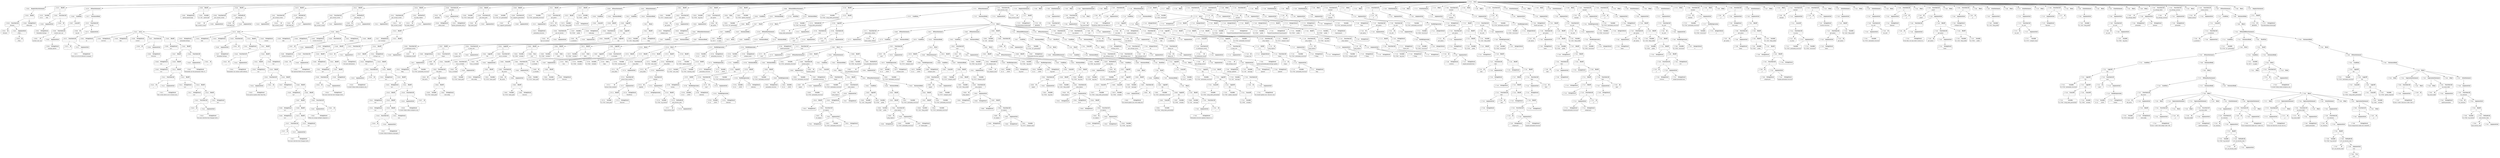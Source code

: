 digraph ast {
node [shape=none];
176355 [label=<<TABLE border='1' cellspacing='0' cellpadding='10' style='rounded' ><TR><TD border='0'>176355</TD><TD border='0'><B>Id</B></TD></TR><HR/><TR><TD border='0' cellpadding='5' colspan='2'>dirname</TD></TR></TABLE>>];
176358 [label=<<TABLE border='1' cellspacing='0' cellpadding='10' style='rounded' ><TR><TD border='0'>176358</TD><TD border='0'><B>FunctionCall</B></TD></TR><HR/><TR><TD border='0' cellpadding='5' colspan='2'>dirname</TD></TR></TABLE>>];
176358 -> 176355 [weight=2];
176358 -> 176357 [weight=2];
176359 [label=<<TABLE border='1' cellspacing='0' cellpadding='10' style='rounded' ><TR><TD border='0'>176359</TD><TD border='0'><B>BinOP</B></TD></TR><HR/><TR><TD border='0' cellpadding='5' colspan='2'>.</TD></TR></TABLE>>];
176359 -> 176358 [weight=2];
176359 -> 176360 [weight=2];
176356 [label=<<TABLE border='1' cellspacing='0' cellpadding='10' style='rounded' ><TR><TD border='0'>176356</TD><TD border='0'><B>Id</B></TD></TR><HR/><TR><TD border='0' cellpadding='5' colspan='2'>__FILE__</TD></TR></TABLE>>];
176357 [label=<<TABLE border='1' cellspacing='0' cellpadding='10' style='rounded' ><TR><TD border='0'>176357</TD><TD border='0'><B>ArgumentList</B></TD></TR><HR/><TR><TD border='0' cellpadding='5' colspan='2'>__FILE__</TD></TR></TABLE>>];
176357 -> 176356 [weight=2];
176363 [label=<<TABLE border='1' cellspacing='0' cellpadding='10' style='rounded' ><TR><TD border='0'>176363</TD><TD border='0'><B>Id</B></TD></TR><HR/><TR><TD border='0' cellpadding='5' colspan='2'>current_user_can</TD></TR></TABLE>>];
176360 [label=<<TABLE border='1' cellspacing='0' cellpadding='10' style='rounded' ><TR><TD border='0'>176360</TD><TD border='0'><B>StringLiteral</B></TD></TR><HR/><TR><TD border='0' cellpadding='5' colspan='2'>admin.php</TD></TR></TABLE>>];
176361 [label=<<TABLE border='1' cellspacing='0' cellpadding='10' style='rounded' ><TR><TD border='0'>176361</TD><TD border='0'><B>RequireOnceStatement</B></TD></TR></TABLE>>];
176361 -> 176359 [weight=2];
176366 [label=<<TABLE border='1' cellspacing='0' cellpadding='10' style='rounded' ><TR><TD border='0'>176366</TD><TD border='0'><B>FunctionCall</B></TD></TR><HR/><TR><TD border='0' cellpadding='5' colspan='2'>current_user_can</TD></TR></TABLE>>];
176366 -> 176363 [weight=2];
176366 -> 176365 [weight=2];
176367 [label=<<TABLE border='1' cellspacing='0' cellpadding='10' style='rounded' ><TR><TD border='0'>176367</TD><TD border='0'><B>UnaryOP</B></TD></TR><HR/><TR><TD border='0' cellpadding='5' colspan='2'>!</TD></TR></TABLE>>];
176367 -> 176366 [weight=2];
176364 [label=<<TABLE border='1' cellspacing='0' cellpadding='10' style='rounded' ><TR><TD border='0'>176364</TD><TD border='0'><B>StringLiteral</B></TD></TR><HR/><TR><TD border='0' cellpadding='5' colspan='2'>manage_options</TD></TR></TABLE>>];
176365 [label=<<TABLE border='1' cellspacing='0' cellpadding='10' style='rounded' ><TR><TD border='0'>176365</TD><TD border='0'><B>ArgumentList</B></TD></TR></TABLE>>];
176365 -> 176364 [weight=2];
176370 [label=<<TABLE border='1' cellspacing='0' cellpadding='10' style='rounded' ><TR><TD border='0'>176370</TD><TD border='0'><B>Id</B></TD></TR><HR/><TR><TD border='0' cellpadding='5' colspan='2'>__</TD></TR></TABLE>>];
176371 [label=<<TABLE border='1' cellspacing='0' cellpadding='10' style='rounded' ><TR><TD border='0'>176371</TD><TD border='0'><B>StringLiteral</B></TD></TR><HR/><TR><TD border='0' cellpadding='5' colspan='2'>Sorry, you are not allowed to manage ...</TD></TR></TABLE>>];
176368 [label=<<TABLE border='1' cellspacing='0' cellpadding='10' style='rounded' ><TR><TD border='0'>176368</TD><TD border='0'><B>Condition</B></TD></TR></TABLE>>];
176368 -> 176367 [weight=2];
176369 [label=<<TABLE border='1' cellspacing='0' cellpadding='10' style='rounded' ><TR><TD border='0'>176369</TD><TD border='0'><B>Id</B></TD></TR><HR/><TR><TD border='0' cellpadding='5' colspan='2'>wp_die</TD></TR></TABLE>>];
176374 [label=<<TABLE border='1' cellspacing='0' cellpadding='10' style='rounded' ><TR><TD border='0'>176374</TD><TD border='0'><B>ArgumentList</B></TD></TR></TABLE>>];
176374 -> 176373 [weight=2];
176375 [label=<<TABLE border='1' cellspacing='0' cellpadding='10' style='rounded' ><TR><TD border='0'>176375</TD><TD border='0'><B>FunctionCall</B></TD></TR><HR/><TR><TD border='0' cellpadding='5' colspan='2'>wp_die</TD></TR></TABLE>>];
176375 -> 176369 [weight=2];
176375 -> 176374 [weight=2];
176372 [label=<<TABLE border='1' cellspacing='0' cellpadding='10' style='rounded' ><TR><TD border='0'>176372</TD><TD border='0'><B>ArgumentList</B></TD></TR></TABLE>>];
176372 -> 176371 [weight=2];
176373 [label=<<TABLE border='1' cellspacing='0' cellpadding='10' style='rounded' ><TR><TD border='0'>176373</TD><TD border='0'><B>FunctionCall</B></TD></TR><HR/><TR><TD border='0' cellpadding='5' colspan='2'>__</TD></TR></TABLE>>];
176373 -> 176370 [weight=2];
176373 -> 176372 [weight=2];
176378 [label=<<TABLE border='1' cellspacing='0' cellpadding='10' style='rounded' ><TR><TD border='0'>176378</TD><TD border='0'><B>Variable</B></TD></TR><HR/><TR><TD border='0' cellpadding='5'>(0, 8)</TD><TD border='0' cellpadding='5'>title</TD></TR></TABLE>>];
176379 [label=<<TABLE border='1' cellspacing='0' cellpadding='10' style='rounded' ><TR><TD border='0'>176379</TD><TD border='0'><B>BinOP</B></TD></TR><HR/><TR><TD border='0' cellpadding='5' colspan='2'>=</TD></TR></TABLE>>];
176379 -> 176378 [weight=2];
176379 -> 176383 [weight=2];
176376 [label=<<TABLE border='1' cellspacing='0' cellpadding='10' style='rounded' ><TR><TD border='0'>176376</TD><TD border='0'><B>IfThenStatement</B></TD></TR></TABLE>>];
176376 -> 176368 [weight=2];
176376 -> 176377 [weight=2];
176377 [label=<<TABLE border='1' cellspacing='0' cellpadding='10' style='rounded' ><TR><TD border='0'>176377</TD><TD border='0'><B>StatementBody</B></TD></TR></TABLE>>];
176377 -> 176375 [weight=2];
176382 [label=<<TABLE border='1' cellspacing='0' cellpadding='10' style='rounded' ><TR><TD border='0'>176382</TD><TD border='0'><B>ArgumentList</B></TD></TR></TABLE>>];
176382 -> 176381 [weight=2];
176383 [label=<<TABLE border='1' cellspacing='0' cellpadding='10' style='rounded' ><TR><TD border='0'>176383</TD><TD border='0'><B>FunctionCall</B></TD></TR><HR/><TR><TD border='0' cellpadding='5' colspan='2'>__</TD></TR></TABLE>>];
176383 -> 176380 [weight=2];
176383 -> 176382 [weight=2];
176380 [label=<<TABLE border='1' cellspacing='0' cellpadding='10' style='rounded' ><TR><TD border='0'>176380</TD><TD border='0'><B>Id</B></TD></TR><HR/><TR><TD border='0' cellpadding='5' colspan='2'>__</TD></TR></TABLE>>];
176381 [label=<<TABLE border='1' cellspacing='0' cellpadding='10' style='rounded' ><TR><TD border='0'>176381</TD><TD border='0'><B>StringLiteral</B></TD></TR><HR/><TR><TD border='0' cellpadding='5' colspan='2'>Permalink Settings</TD></TR></TABLE>>];
176386 [label=<<TABLE border='1' cellspacing='0' cellpadding='10' style='rounded' ><TR><TD border='0'>176386</TD><TD border='0'><B>StringLiteral</B></TD></TR><HR/><TR><TD border='0' cellpadding='5' colspan='2'>options-general.php</TD></TR></TABLE>>];
176387 [label=<<TABLE border='1' cellspacing='0' cellpadding='10' style='rounded' ><TR><TD border='0'>176387</TD><TD border='0'><B>Id</B></TD></TR><HR/><TR><TD border='0' cellpadding='5' colspan='2'>get_current_screen</TD></TR></TABLE>>];
176384 [label=<<TABLE border='1' cellspacing='0' cellpadding='10' style='rounded' ><TR><TD border='0'>176384</TD><TD border='0'><B>Variable</B></TD></TR><HR/><TR><TD border='0' cellpadding='5'>(0, 134)</TD><TD border='0' cellpadding='5'>parent_file</TD></TR></TABLE>>];
176385 [label=<<TABLE border='1' cellspacing='0' cellpadding='10' style='rounded' ><TR><TD border='0'>176385</TD><TD border='0'><B>BinOP</B></TD></TR><HR/><TR><TD border='0' cellpadding='5' colspan='2'>=</TD></TR></TABLE>>];
176385 -> 176384 [weight=2];
176385 -> 176386 [weight=2];
176390 [label=<<TABLE border='1' cellspacing='0' cellpadding='10' style='rounded' ><TR><TD border='0'>176390</TD><TD border='0'><B>Id</B></TD></TR><HR/><TR><TD border='0' cellpadding='5' colspan='2'>add_help_tab</TD></TR></TABLE>>];
176391 [label=<<TABLE border='1' cellspacing='0' cellpadding='10' style='rounded' ><TR><TD border='0'>176391</TD><TD border='0'><B>StringLiteral</B></TD></TR><HR/><TR><TD border='0' cellpadding='5' colspan='2'>id</TD></TR></TABLE>>];
176388 [label=<<TABLE border='1' cellspacing='0' cellpadding='10' style='rounded' ><TR><TD border='0'>176388</TD><TD border='0'><B>ArgumentList</B></TD></TR></TABLE>>];
176389 [label=<<TABLE border='1' cellspacing='0' cellpadding='10' style='rounded' ><TR><TD border='0'>176389</TD><TD border='0'><B>FunctionCall</B></TD></TR><HR/><TR><TD border='0' cellpadding='5' colspan='2'>get_current_screen</TD></TR></TABLE>>];
176389 -> 176387 [weight=2];
176389 -> 176388 [weight=2];
176394 [label=<<TABLE border='1' cellspacing='0' cellpadding='10' style='rounded' ><TR><TD border='0'>176394</TD><TD border='0'><B>Id</B></TD></TR><HR/><TR><TD border='0' cellpadding='5' colspan='2'>__</TD></TR></TABLE>>];
176395 [label=<<TABLE border='1' cellspacing='0' cellpadding='10' style='rounded' ><TR><TD border='0'>176395</TD><TD border='0'><B>StringLiteral</B></TD></TR><HR/><TR><TD border='0' cellpadding='5' colspan='2'>Overview</TD></TR></TABLE>>];
176392 [label=<<TABLE border='1' cellspacing='0' cellpadding='10' style='rounded' ><TR><TD border='0'>176392</TD><TD border='0'><B>StringLiteral</B></TD></TR><HR/><TR><TD border='0' cellpadding='5' colspan='2'>overview</TD></TR></TABLE>>];
176393 [label=<<TABLE border='1' cellspacing='0' cellpadding='10' style='rounded' ><TR><TD border='0'>176393</TD><TD border='0'><B>StringLiteral</B></TD></TR><HR/><TR><TD border='0' cellpadding='5' colspan='2'>title</TD></TR></TABLE>>];
176398 [label=<<TABLE border='1' cellspacing='0' cellpadding='10' style='rounded' ><TR><TD border='0'>176398</TD><TD border='0'><B>StringLiteral</B></TD></TR><HR/><TR><TD border='0' cellpadding='5' colspan='2'>content</TD></TR></TABLE>>];
176399 [label=<<TABLE border='1' cellspacing='0' cellpadding='10' style='rounded' ><TR><TD border='0'>176399</TD><TD border='0'><B>StringLiteral</B></TD></TR><HR/><TR><TD border='0' cellpadding='5' colspan='2'>&lt;p&gt;</TD></TR></TABLE>>];
176396 [label=<<TABLE border='1' cellspacing='0' cellpadding='10' style='rounded' ><TR><TD border='0'>176396</TD><TD border='0'><B>ArgumentList</B></TD></TR></TABLE>>];
176396 -> 176395 [weight=2];
176397 [label=<<TABLE border='1' cellspacing='0' cellpadding='10' style='rounded' ><TR><TD border='0'>176397</TD><TD border='0'><B>FunctionCall</B></TD></TR><HR/><TR><TD border='0' cellpadding='5' colspan='2'>__</TD></TR></TABLE>>];
176397 -> 176394 [weight=2];
176397 -> 176396 [weight=2];
176402 [label=<<TABLE border='1' cellspacing='0' cellpadding='10' style='rounded' ><TR><TD border='0'>176402</TD><TD border='0'><B>StringLiteral</B></TD></TR><HR/><TR><TD border='0' cellpadding='5' colspan='2'>Permalinks are the permanent URLs to ...</TD></TR></TABLE>>];
176403 [label=<<TABLE border='1' cellspacing='0' cellpadding='10' style='rounded' ><TR><TD border='0'>176403</TD><TD border='0'><B>ArgumentList</B></TD></TR></TABLE>>];
176403 -> 176402 [weight=2];
176400 [label=<<TABLE border='1' cellspacing='0' cellpadding='10' style='rounded' ><TR><TD border='0'>176400</TD><TD border='0'><B>BinOP</B></TD></TR><HR/><TR><TD border='0' cellpadding='5' colspan='2'>.</TD></TR></TABLE>>];
176400 -> 176399 [weight=2];
176400 -> 176405 [weight=2];
176401 [label=<<TABLE border='1' cellspacing='0' cellpadding='10' style='rounded' ><TR><TD border='0'>176401</TD><TD border='0'><B>Id</B></TD></TR><HR/><TR><TD border='0' cellpadding='5' colspan='2'>__</TD></TR></TABLE>>];
176406 [label=<<TABLE border='1' cellspacing='0' cellpadding='10' style='rounded' ><TR><TD border='0'>176406</TD><TD border='0'><B>StringLiteral</B></TD></TR><HR/><TR><TD border='0' cellpadding='5' colspan='2'>&lt;p&gt;</TD></TR></TABLE>>];
176407 [label=<<TABLE border='1' cellspacing='0' cellpadding='10' style='rounded' ><TR><TD border='0'>176407</TD><TD border='0'><B>BinOP</B></TD></TR><HR/><TR><TD border='0' cellpadding='5' colspan='2'>.</TD></TR></TABLE>>];
176407 -> 176406 [weight=2];
176407 -> 176409 [weight=2];
176404 [label=<<TABLE border='1' cellspacing='0' cellpadding='10' style='rounded' ><TR><TD border='0'>176404</TD><TD border='0'><B>FunctionCall</B></TD></TR><HR/><TR><TD border='0' cellpadding='5' colspan='2'>__</TD></TR></TABLE>>];
176404 -> 176401 [weight=2];
176404 -> 176403 [weight=2];
176405 [label=<<TABLE border='1' cellspacing='0' cellpadding='10' style='rounded' ><TR><TD border='0'>176405</TD><TD border='0'><B>BinOP</B></TD></TR><HR/><TR><TD border='0' cellpadding='5' colspan='2'>.</TD></TR></TABLE>>];
176405 -> 176404 [weight=2];
176405 -> 176407 [weight=2];
176410 [label=<<TABLE border='1' cellspacing='0' cellpadding='10' style='rounded' ><TR><TD border='0'>176410</TD><TD border='0'><B>Id</B></TD></TR><HR/><TR><TD border='0' cellpadding='5' colspan='2'>__</TD></TR></TABLE>>];
176411 [label=<<TABLE border='1' cellspacing='0' cellpadding='10' style='rounded' ><TR><TD border='0'>176411</TD><TD border='0'><B>StringLiteral</B></TD></TR><HR/><TR><TD border='0' cellpadding='5' colspan='2'>This screen allows you to choose your...</TD></TR></TABLE>>];
176408 [label=<<TABLE border='1' cellspacing='0' cellpadding='10' style='rounded' ><TR><TD border='0'>176408</TD><TD border='0'><B>StringLiteral</B></TD></TR><HR/><TR><TD border='0' cellpadding='5' colspan='2'>&lt;p&gt;</TD></TR></TABLE>>];
176409 [label=<<TABLE border='1' cellspacing='0' cellpadding='10' style='rounded' ><TR><TD border='0'>176409</TD><TD border='0'><B>BinOP</B></TD></TR><HR/><TR><TD border='0' cellpadding='5' colspan='2'>.</TD></TR></TABLE>>];
176409 -> 176408 [weight=2];
176409 -> 176414 [weight=2];
176414 [label=<<TABLE border='1' cellspacing='0' cellpadding='10' style='rounded' ><TR><TD border='0'>176414</TD><TD border='0'><B>BinOP</B></TD></TR><HR/><TR><TD border='0' cellpadding='5' colspan='2'>.</TD></TR></TABLE>>];
176414 -> 176413 [weight=2];
176414 -> 176416 [weight=2];
176415 [label=<<TABLE border='1' cellspacing='0' cellpadding='10' style='rounded' ><TR><TD border='0'>176415</TD><TD border='0'><B>StringLiteral</B></TD></TR><HR/><TR><TD border='0' cellpadding='5' colspan='2'>&lt;p&gt;</TD></TR></TABLE>>];
176412 [label=<<TABLE border='1' cellspacing='0' cellpadding='10' style='rounded' ><TR><TD border='0'>176412</TD><TD border='0'><B>ArgumentList</B></TD></TR></TABLE>>];
176412 -> 176411 [weight=2];
176413 [label=<<TABLE border='1' cellspacing='0' cellpadding='10' style='rounded' ><TR><TD border='0'>176413</TD><TD border='0'><B>FunctionCall</B></TD></TR><HR/><TR><TD border='0' cellpadding='5' colspan='2'>__</TD></TR></TABLE>>];
176413 -> 176410 [weight=2];
176413 -> 176412 [weight=2];
176418 [label=<<TABLE border='1' cellspacing='0' cellpadding='10' style='rounded' ><TR><TD border='0'>176418</TD><TD border='0'><B>BinOP</B></TD></TR><HR/><TR><TD border='0' cellpadding='5' colspan='2'>.</TD></TR></TABLE>>];
176418 -> 176417 [weight=2];
176418 -> 176423 [weight=2];
176419 [label=<<TABLE border='1' cellspacing='0' cellpadding='10' style='rounded' ><TR><TD border='0'>176419</TD><TD border='0'><B>Id</B></TD></TR><HR/><TR><TD border='0' cellpadding='5' colspan='2'>__</TD></TR></TABLE>>];
176416 [label=<<TABLE border='1' cellspacing='0' cellpadding='10' style='rounded' ><TR><TD border='0'>176416</TD><TD border='0'><B>BinOP</B></TD></TR><HR/><TR><TD border='0' cellpadding='5' colspan='2'>.</TD></TR></TABLE>>];
176416 -> 176415 [weight=2];
176416 -> 176418 [weight=2];
176417 [label=<<TABLE border='1' cellspacing='0' cellpadding='10' style='rounded' ><TR><TD border='0'>176417</TD><TD border='0'><B>StringLiteral</B></TD></TR><HR/><TR><TD border='0' cellpadding='5' colspan='2'>&lt;p&gt;</TD></TR></TABLE>>];
176422 [label=<<TABLE border='1' cellspacing='0' cellpadding='10' style='rounded' ><TR><TD border='0'>176422</TD><TD border='0'><B>FunctionCall</B></TD></TR><HR/><TR><TD border='0' cellpadding='5' colspan='2'>__</TD></TR></TABLE>>];
176422 -> 176419 [weight=2];
176422 -> 176421 [weight=2];
176423 [label=<<TABLE border='1' cellspacing='0' cellpadding='10' style='rounded' ><TR><TD border='0'>176423</TD><TD border='0'><B>BinOP</B></TD></TR><HR/><TR><TD border='0' cellpadding='5' colspan='2'>.</TD></TR></TABLE>>];
176423 -> 176422 [weight=2];
176423 -> 176424 [weight=2];
176420 [label=<<TABLE border='1' cellspacing='0' cellpadding='10' style='rounded' ><TR><TD border='0'>176420</TD><TD border='0'><B>StringLiteral</B></TD></TR><HR/><TR><TD border='0' cellpadding='5' colspan='2'>You must click the Save Changes butto...</TD></TR></TABLE>>];
176421 [label=<<TABLE border='1' cellspacing='0' cellpadding='10' style='rounded' ><TR><TD border='0'>176421</TD><TD border='0'><B>ArgumentList</B></TD></TR></TABLE>>];
176421 -> 176420 [weight=2];
176426 [label=<<TABLE border='1' cellspacing='0' cellpadding='10' style='rounded' ><TR><TD border='0'>176426</TD><TD border='0'><B>ArgumentList</B></TD></TR></TABLE>>];
176426 -> 176425 [weight=2];
176427 [label=<<TABLE border='1' cellspacing='0' cellpadding='10' style='rounded' ><TR><TD border='0'>176427</TD><TD border='0'><B>MethodCall</B></TD></TR><HR/><TR><TD border='0' cellpadding='5' colspan='2'>add_help_tab</TD></TR></TABLE>>];
176427 -> 176390 [weight=2];
176427 -> 176426 [weight=2];
176424 [label=<<TABLE border='1' cellspacing='0' cellpadding='10' style='rounded' ><TR><TD border='0'>176424</TD><TD border='0'><B>StringLiteral</B></TD></TR><HR/><TR><TD border='0' cellpadding='5' colspan='2'>&lt;p&gt;</TD></TR></TABLE>>];
176425 [label=<<TABLE border='1' cellspacing='0' cellpadding='10' style='rounded' ><TR><TD border='0'>176425</TD><TD border='0'><B>Array</B></TD></TR></TABLE>>];
176425 -> 176391 [weight=2];
176425 -> 176392 [weight=2];
176425 -> 176393 [weight=2];
176425 -> 176397 [weight=2];
176425 -> 176398 [weight=2];
176425 -> 176400 [weight=2];
176430 [label=<<TABLE border='1' cellspacing='0' cellpadding='10' style='rounded' ><TR><TD border='0'>176430</TD><TD border='0'><B>ArgumentList</B></TD></TR></TABLE>>];
176431 [label=<<TABLE border='1' cellspacing='0' cellpadding='10' style='rounded' ><TR><TD border='0'>176431</TD><TD border='0'><B>FunctionCall</B></TD></TR><HR/><TR><TD border='0' cellpadding='5' colspan='2'>get_current_screen</TD></TR></TABLE>>];
176431 -> 176429 [weight=2];
176431 -> 176430 [weight=2];
176428 [label=<<TABLE border='1' cellspacing='0' cellpadding='10' style='rounded' ><TR><TD border='0'>176428</TD><TD border='0'><B>BinOP</B></TD></TR><HR/><TR><TD border='0' cellpadding='5' colspan='2'>-&gt;</TD></TR></TABLE>>];
176428 -> 176389 [weight=2];
176428 -> 176427 [weight=2];
176429 [label=<<TABLE border='1' cellspacing='0' cellpadding='10' style='rounded' ><TR><TD border='0'>176429</TD><TD border='0'><B>Id</B></TD></TR><HR/><TR><TD border='0' cellpadding='5' colspan='2'>get_current_screen</TD></TR></TABLE>>];
176434 [label=<<TABLE border='1' cellspacing='0' cellpadding='10' style='rounded' ><TR><TD border='0'>176434</TD><TD border='0'><B>StringLiteral</B></TD></TR><HR/><TR><TD border='0' cellpadding='5' colspan='2'>permalink-settings</TD></TR></TABLE>>];
176435 [label=<<TABLE border='1' cellspacing='0' cellpadding='10' style='rounded' ><TR><TD border='0'>176435</TD><TD border='0'><B>StringLiteral</B></TD></TR><HR/><TR><TD border='0' cellpadding='5' colspan='2'>title</TD></TR></TABLE>>];
176432 [label=<<TABLE border='1' cellspacing='0' cellpadding='10' style='rounded' ><TR><TD border='0'>176432</TD><TD border='0'><B>Id</B></TD></TR><HR/><TR><TD border='0' cellpadding='5' colspan='2'>add_help_tab</TD></TR></TABLE>>];
176433 [label=<<TABLE border='1' cellspacing='0' cellpadding='10' style='rounded' ><TR><TD border='0'>176433</TD><TD border='0'><B>StringLiteral</B></TD></TR><HR/><TR><TD border='0' cellpadding='5' colspan='2'>id</TD></TR></TABLE>>];
176438 [label=<<TABLE border='1' cellspacing='0' cellpadding='10' style='rounded' ><TR><TD border='0'>176438</TD><TD border='0'><B>ArgumentList</B></TD></TR></TABLE>>];
176438 -> 176437 [weight=2];
176439 [label=<<TABLE border='1' cellspacing='0' cellpadding='10' style='rounded' ><TR><TD border='0'>176439</TD><TD border='0'><B>FunctionCall</B></TD></TR><HR/><TR><TD border='0' cellpadding='5' colspan='2'>__</TD></TR></TABLE>>];
176439 -> 176436 [weight=2];
176439 -> 176438 [weight=2];
176436 [label=<<TABLE border='1' cellspacing='0' cellpadding='10' style='rounded' ><TR><TD border='0'>176436</TD><TD border='0'><B>Id</B></TD></TR><HR/><TR><TD border='0' cellpadding='5' colspan='2'>__</TD></TR></TABLE>>];
176437 [label=<<TABLE border='1' cellspacing='0' cellpadding='10' style='rounded' ><TR><TD border='0'>176437</TD><TD border='0'><B>StringLiteral</B></TD></TR><HR/><TR><TD border='0' cellpadding='5' colspan='2'>Permalink Settings</TD></TR></TABLE>>];
176442 [label=<<TABLE border='1' cellspacing='0' cellpadding='10' style='rounded' ><TR><TD border='0'>176442</TD><TD border='0'><B>BinOP</B></TD></TR><HR/><TR><TD border='0' cellpadding='5' colspan='2'>.</TD></TR></TABLE>>];
176442 -> 176441 [weight=2];
176442 -> 176447 [weight=2];
176443 [label=<<TABLE border='1' cellspacing='0' cellpadding='10' style='rounded' ><TR><TD border='0'>176443</TD><TD border='0'><B>Id</B></TD></TR><HR/><TR><TD border='0' cellpadding='5' colspan='2'>__</TD></TR></TABLE>>];
176440 [label=<<TABLE border='1' cellspacing='0' cellpadding='10' style='rounded' ><TR><TD border='0'>176440</TD><TD border='0'><B>StringLiteral</B></TD></TR><HR/><TR><TD border='0' cellpadding='5' colspan='2'>content</TD></TR></TABLE>>];
176441 [label=<<TABLE border='1' cellspacing='0' cellpadding='10' style='rounded' ><TR><TD border='0'>176441</TD><TD border='0'><B>StringLiteral</B></TD></TR><HR/><TR><TD border='0' cellpadding='5' colspan='2'>&lt;p&gt;</TD></TR></TABLE>>];
176446 [label=<<TABLE border='1' cellspacing='0' cellpadding='10' style='rounded' ><TR><TD border='0'>176446</TD><TD border='0'><B>FunctionCall</B></TD></TR><HR/><TR><TD border='0' cellpadding='5' colspan='2'>__</TD></TR></TABLE>>];
176446 -> 176443 [weight=2];
176446 -> 176445 [weight=2];
176447 [label=<<TABLE border='1' cellspacing='0' cellpadding='10' style='rounded' ><TR><TD border='0'>176447</TD><TD border='0'><B>BinOP</B></TD></TR><HR/><TR><TD border='0' cellpadding='5' colspan='2'>.</TD></TR></TABLE>>];
176447 -> 176446 [weight=2];
176447 -> 176449 [weight=2];
176444 [label=<<TABLE border='1' cellspacing='0' cellpadding='10' style='rounded' ><TR><TD border='0'>176444</TD><TD border='0'><B>StringLiteral</B></TD></TR><HR/><TR><TD border='0' cellpadding='5' colspan='2'>Permalinks can contain useful informa...</TD></TR></TABLE>>];
176445 [label=<<TABLE border='1' cellspacing='0' cellpadding='10' style='rounded' ><TR><TD border='0'>176445</TD><TD border='0'><B>ArgumentList</B></TD></TR></TABLE>>];
176445 -> 176444 [weight=2];
176450 [label=<<TABLE border='1' cellspacing='0' cellpadding='10' style='rounded' ><TR><TD border='0'>176450</TD><TD border='0'><B>StringLiteral</B></TD></TR><HR/><TR><TD border='0' cellpadding='5' colspan='2'>&lt;p&gt;</TD></TR></TABLE>>];
176451 [label=<<TABLE border='1' cellspacing='0' cellpadding='10' style='rounded' ><TR><TD border='0'>176451</TD><TD border='0'><B>BinOP</B></TD></TR><HR/><TR><TD border='0' cellpadding='5' colspan='2'>.</TD></TR></TABLE>>];
176451 -> 176450 [weight=2];
176451 -> 176456 [weight=2];
176448 [label=<<TABLE border='1' cellspacing='0' cellpadding='10' style='rounded' ><TR><TD border='0'>176448</TD><TD border='0'><B>StringLiteral</B></TD></TR><HR/><TR><TD border='0' cellpadding='5' colspan='2'>&lt;p&gt;</TD></TR></TABLE>>];
176449 [label=<<TABLE border='1' cellspacing='0' cellpadding='10' style='rounded' ><TR><TD border='0'>176449</TD><TD border='0'><B>BinOP</B></TD></TR><HR/><TR><TD border='0' cellpadding='5' colspan='2'>.</TD></TR></TABLE>>];
176449 -> 176448 [weight=2];
176449 -> 176451 [weight=2];
176454 [label=<<TABLE border='1' cellspacing='0' cellpadding='10' style='rounded' ><TR><TD border='0'>176454</TD><TD border='0'><B>ArgumentList</B></TD></TR></TABLE>>];
176454 -> 176453 [weight=2];
176455 [label=<<TABLE border='1' cellspacing='0' cellpadding='10' style='rounded' ><TR><TD border='0'>176455</TD><TD border='0'><B>FunctionCall</B></TD></TR><HR/><TR><TD border='0' cellpadding='5' colspan='2'>__</TD></TR></TABLE>>];
176455 -> 176452 [weight=2];
176455 -> 176454 [weight=2];
176452 [label=<<TABLE border='1' cellspacing='0' cellpadding='10' style='rounded' ><TR><TD border='0'>176452</TD><TD border='0'><B>Id</B></TD></TR><HR/><TR><TD border='0' cellpadding='5' colspan='2'>__</TD></TR></TABLE>>];
176453 [label=<<TABLE border='1' cellspacing='0' cellpadding='10' style='rounded' ><TR><TD border='0'>176453</TD><TD border='0'><B>StringLiteral</B></TD></TR><HR/><TR><TD border='0' cellpadding='5' colspan='2'>If you pick an option other than Plai...</TD></TR></TABLE>>];
176458 [label=<<TABLE border='1' cellspacing='0' cellpadding='10' style='rounded' ><TR><TD border='0'>176458</TD><TD border='0'><B>BinOP</B></TD></TR><HR/><TR><TD border='0' cellpadding='5' colspan='2'>.</TD></TR></TABLE>>];
176458 -> 176457 [weight=2];
176458 -> 176460 [weight=2];
176459 [label=<<TABLE border='1' cellspacing='0' cellpadding='10' style='rounded' ><TR><TD border='0'>176459</TD><TD border='0'><B>StringLiteral</B></TD></TR><HR/><TR><TD border='0' cellpadding='5' colspan='2'>&lt;p&gt;</TD></TR></TABLE>>];
176456 [label=<<TABLE border='1' cellspacing='0' cellpadding='10' style='rounded' ><TR><TD border='0'>176456</TD><TD border='0'><B>BinOP</B></TD></TR><HR/><TR><TD border='0' cellpadding='5' colspan='2'>.</TD></TR></TABLE>>];
176456 -> 176455 [weight=2];
176456 -> 176458 [weight=2];
176457 [label=<<TABLE border='1' cellspacing='0' cellpadding='10' style='rounded' ><TR><TD border='0'>176457</TD><TD border='0'><B>StringLiteral</B></TD></TR><HR/><TR><TD border='0' cellpadding='5' colspan='2'>&lt;p&gt;</TD></TR></TABLE>>];
176462 [label=<<TABLE border='1' cellspacing='0' cellpadding='10' style='rounded' ><TR><TD border='0'>176462</TD><TD border='0'><B>StringLiteral</B></TD></TR><HR/><TR><TD border='0' cellpadding='5' colspan='2'>When you assign multiple categories o...</TD></TR></TABLE>>];
176463 [label=<<TABLE border='1' cellspacing='0' cellpadding='10' style='rounded' ><TR><TD border='0'>176463</TD><TD border='0'><B>ArgumentList</B></TD></TR></TABLE>>];
176463 -> 176462 [weight=2];
176460 [label=<<TABLE border='1' cellspacing='0' cellpadding='10' style='rounded' ><TR><TD border='0'>176460</TD><TD border='0'><B>BinOP</B></TD></TR><HR/><TR><TD border='0' cellpadding='5' colspan='2'>.</TD></TR></TABLE>>];
176460 -> 176459 [weight=2];
176460 -> 176465 [weight=2];
176461 [label=<<TABLE border='1' cellspacing='0' cellpadding='10' style='rounded' ><TR><TD border='0'>176461</TD><TD border='0'><B>Id</B></TD></TR><HR/><TR><TD border='0' cellpadding='5' colspan='2'>__</TD></TR></TABLE>>];
176466 [label=<<TABLE border='1' cellspacing='0' cellpadding='10' style='rounded' ><TR><TD border='0'>176466</TD><TD border='0'><B>StringLiteral</B></TD></TR><HR/><TR><TD border='0' cellpadding='5' colspan='2'>&lt;p&gt;</TD></TR></TABLE>>];
176467 [label=<<TABLE border='1' cellspacing='0' cellpadding='10' style='rounded' ><TR><TD border='0'>176467</TD><TD border='0'><B>BinOP</B></TD></TR><HR/><TR><TD border='0' cellpadding='5' colspan='2'>.</TD></TR></TABLE>>];
176467 -> 176466 [weight=2];
176467 -> 176469 [weight=2];
176464 [label=<<TABLE border='1' cellspacing='0' cellpadding='10' style='rounded' ><TR><TD border='0'>176464</TD><TD border='0'><B>FunctionCall</B></TD></TR><HR/><TR><TD border='0' cellpadding='5' colspan='2'>__</TD></TR></TABLE>>];
176464 -> 176461 [weight=2];
176464 -> 176463 [weight=2];
176465 [label=<<TABLE border='1' cellspacing='0' cellpadding='10' style='rounded' ><TR><TD border='0'>176465</TD><TD border='0'><B>BinOP</B></TD></TR><HR/><TR><TD border='0' cellpadding='5' colspan='2'>.</TD></TR></TABLE>>];
176465 -> 176464 [weight=2];
176465 -> 176467 [weight=2];
176470 [label=<<TABLE border='1' cellspacing='0' cellpadding='10' style='rounded' ><TR><TD border='0'>176470</TD><TD border='0'><B>Id</B></TD></TR><HR/><TR><TD border='0' cellpadding='5' colspan='2'>__</TD></TR></TABLE>>];
176471 [label=<<TABLE border='1' cellspacing='0' cellpadding='10' style='rounded' ><TR><TD border='0'>176471</TD><TD border='0'><B>StringLiteral</B></TD></TR><HR/><TR><TD border='0' cellpadding='5' colspan='2'>You must click the Save Changes butto...</TD></TR></TABLE>>];
176468 [label=<<TABLE border='1' cellspacing='0' cellpadding='10' style='rounded' ><TR><TD border='0'>176468</TD><TD border='0'><B>StringLiteral</B></TD></TR><HR/><TR><TD border='0' cellpadding='5' colspan='2'>&lt;p&gt;</TD></TR></TABLE>>];
176469 [label=<<TABLE border='1' cellspacing='0' cellpadding='10' style='rounded' ><TR><TD border='0'>176469</TD><TD border='0'><B>BinOP</B></TD></TR><HR/><TR><TD border='0' cellpadding='5' colspan='2'>.</TD></TR></TABLE>>];
176469 -> 176468 [weight=2];
176469 -> 176474 [weight=2];
176474 [label=<<TABLE border='1' cellspacing='0' cellpadding='10' style='rounded' ><TR><TD border='0'>176474</TD><TD border='0'><B>BinOP</B></TD></TR><HR/><TR><TD border='0' cellpadding='5' colspan='2'>.</TD></TR></TABLE>>];
176474 -> 176473 [weight=2];
176474 -> 176475 [weight=2];
176475 [label=<<TABLE border='1' cellspacing='0' cellpadding='10' style='rounded' ><TR><TD border='0'>176475</TD><TD border='0'><B>StringLiteral</B></TD></TR><HR/><TR><TD border='0' cellpadding='5' colspan='2'>&lt;p&gt;</TD></TR></TABLE>>];
176472 [label=<<TABLE border='1' cellspacing='0' cellpadding='10' style='rounded' ><TR><TD border='0'>176472</TD><TD border='0'><B>ArgumentList</B></TD></TR></TABLE>>];
176472 -> 176471 [weight=2];
176473 [label=<<TABLE border='1' cellspacing='0' cellpadding='10' style='rounded' ><TR><TD border='0'>176473</TD><TD border='0'><B>FunctionCall</B></TD></TR><HR/><TR><TD border='0' cellpadding='5' colspan='2'>__</TD></TR></TABLE>>];
176473 -> 176470 [weight=2];
176473 -> 176472 [weight=2];
176478 [label=<<TABLE border='1' cellspacing='0' cellpadding='10' style='rounded' ><TR><TD border='0'>176478</TD><TD border='0'><B>MethodCall</B></TD></TR><HR/><TR><TD border='0' cellpadding='5' colspan='2'>add_help_tab</TD></TR></TABLE>>];
176478 -> 176432 [weight=2];
176478 -> 176477 [weight=2];
176479 [label=<<TABLE border='1' cellspacing='0' cellpadding='10' style='rounded' ><TR><TD border='0'>176479</TD><TD border='0'><B>BinOP</B></TD></TR><HR/><TR><TD border='0' cellpadding='5' colspan='2'>-&gt;</TD></TR></TABLE>>];
176479 -> 176431 [weight=2];
176479 -> 176478 [weight=2];
176476 [label=<<TABLE border='1' cellspacing='0' cellpadding='10' style='rounded' ><TR><TD border='0'>176476</TD><TD border='0'><B>Array</B></TD></TR></TABLE>>];
176476 -> 176433 [weight=2];
176476 -> 176434 [weight=2];
176476 -> 176435 [weight=2];
176476 -> 176439 [weight=2];
176476 -> 176440 [weight=2];
176476 -> 176442 [weight=2];
176477 [label=<<TABLE border='1' cellspacing='0' cellpadding='10' style='rounded' ><TR><TD border='0'>176477</TD><TD border='0'><B>ArgumentList</B></TD></TR></TABLE>>];
176477 -> 176476 [weight=2];
176482 [label=<<TABLE border='1' cellspacing='0' cellpadding='10' style='rounded' ><TR><TD border='0'>176482</TD><TD border='0'><B>FunctionCall</B></TD></TR><HR/><TR><TD border='0' cellpadding='5' colspan='2'>get_current_screen</TD></TR></TABLE>>];
176482 -> 176480 [weight=2];
176482 -> 176481 [weight=2];
176483 [label=<<TABLE border='1' cellspacing='0' cellpadding='10' style='rounded' ><TR><TD border='0'>176483</TD><TD border='0'><B>Id</B></TD></TR><HR/><TR><TD border='0' cellpadding='5' colspan='2'>add_help_tab</TD></TR></TABLE>>];
176480 [label=<<TABLE border='1' cellspacing='0' cellpadding='10' style='rounded' ><TR><TD border='0'>176480</TD><TD border='0'><B>Id</B></TD></TR><HR/><TR><TD border='0' cellpadding='5' colspan='2'>get_current_screen</TD></TR></TABLE>>];
176481 [label=<<TABLE border='1' cellspacing='0' cellpadding='10' style='rounded' ><TR><TD border='0'>176481</TD><TD border='0'><B>ArgumentList</B></TD></TR></TABLE>>];
176486 [label=<<TABLE border='1' cellspacing='0' cellpadding='10' style='rounded' ><TR><TD border='0'>176486</TD><TD border='0'><B>StringLiteral</B></TD></TR><HR/><TR><TD border='0' cellpadding='5' colspan='2'>title</TD></TR></TABLE>>];
176487 [label=<<TABLE border='1' cellspacing='0' cellpadding='10' style='rounded' ><TR><TD border='0'>176487</TD><TD border='0'><B>Id</B></TD></TR><HR/><TR><TD border='0' cellpadding='5' colspan='2'>__</TD></TR></TABLE>>];
176484 [label=<<TABLE border='1' cellspacing='0' cellpadding='10' style='rounded' ><TR><TD border='0'>176484</TD><TD border='0'><B>StringLiteral</B></TD></TR><HR/><TR><TD border='0' cellpadding='5' colspan='2'>id</TD></TR></TABLE>>];
176485 [label=<<TABLE border='1' cellspacing='0' cellpadding='10' style='rounded' ><TR><TD border='0'>176485</TD><TD border='0'><B>StringLiteral</B></TD></TR><HR/><TR><TD border='0' cellpadding='5' colspan='2'>custom-structures</TD></TR></TABLE>>];
176490 [label=<<TABLE border='1' cellspacing='0' cellpadding='10' style='rounded' ><TR><TD border='0'>176490</TD><TD border='0'><B>FunctionCall</B></TD></TR><HR/><TR><TD border='0' cellpadding='5' colspan='2'>__</TD></TR></TABLE>>];
176490 -> 176487 [weight=2];
176490 -> 176489 [weight=2];
176491 [label=<<TABLE border='1' cellspacing='0' cellpadding='10' style='rounded' ><TR><TD border='0'>176491</TD><TD border='0'><B>StringLiteral</B></TD></TR><HR/><TR><TD border='0' cellpadding='5' colspan='2'>content</TD></TR></TABLE>>];
176488 [label=<<TABLE border='1' cellspacing='0' cellpadding='10' style='rounded' ><TR><TD border='0'>176488</TD><TD border='0'><B>StringLiteral</B></TD></TR><HR/><TR><TD border='0' cellpadding='5' colspan='2'>Custom Structures</TD></TR></TABLE>>];
176489 [label=<<TABLE border='1' cellspacing='0' cellpadding='10' style='rounded' ><TR><TD border='0'>176489</TD><TD border='0'><B>ArgumentList</B></TD></TR></TABLE>>];
176489 -> 176488 [weight=2];
176494 [label=<<TABLE border='1' cellspacing='0' cellpadding='10' style='rounded' ><TR><TD border='0'>176494</TD><TD border='0'><B>Id</B></TD></TR><HR/><TR><TD border='0' cellpadding='5' colspan='2'>__</TD></TR></TABLE>>];
176495 [label=<<TABLE border='1' cellspacing='0' cellpadding='10' style='rounded' ><TR><TD border='0'>176495</TD><TD border='0'><B>StringLiteral</B></TD></TR><HR/><TR><TD border='0' cellpadding='5' colspan='2'>The Optional fields let you customize...</TD></TR></TABLE>>];
176492 [label=<<TABLE border='1' cellspacing='0' cellpadding='10' style='rounded' ><TR><TD border='0'>176492</TD><TD border='0'><B>StringLiteral</B></TD></TR><HR/><TR><TD border='0' cellpadding='5' colspan='2'>&lt;p&gt;</TD></TR></TABLE>>];
176493 [label=<<TABLE border='1' cellspacing='0' cellpadding='10' style='rounded' ><TR><TD border='0'>176493</TD><TD border='0'><B>BinOP</B></TD></TR><HR/><TR><TD border='0' cellpadding='5' colspan='2'>.</TD></TR></TABLE>>];
176493 -> 176492 [weight=2];
176493 -> 176498 [weight=2];
176498 [label=<<TABLE border='1' cellspacing='0' cellpadding='10' style='rounded' ><TR><TD border='0'>176498</TD><TD border='0'><B>BinOP</B></TD></TR><HR/><TR><TD border='0' cellpadding='5' colspan='2'>.</TD></TR></TABLE>>];
176498 -> 176497 [weight=2];
176498 -> 176500 [weight=2];
176499 [label=<<TABLE border='1' cellspacing='0' cellpadding='10' style='rounded' ><TR><TD border='0'>176499</TD><TD border='0'><B>StringLiteral</B></TD></TR><HR/><TR><TD border='0' cellpadding='5' colspan='2'>&lt;p&gt;</TD></TR></TABLE>>];
176496 [label=<<TABLE border='1' cellspacing='0' cellpadding='10' style='rounded' ><TR><TD border='0'>176496</TD><TD border='0'><B>ArgumentList</B></TD></TR></TABLE>>];
176496 -> 176495 [weight=2];
176497 [label=<<TABLE border='1' cellspacing='0' cellpadding='10' style='rounded' ><TR><TD border='0'>176497</TD><TD border='0'><B>FunctionCall</B></TD></TR><HR/><TR><TD border='0' cellpadding='5' colspan='2'>__</TD></TR></TABLE>>];
176497 -> 176494 [weight=2];
176497 -> 176496 [weight=2];
176502 [label=<<TABLE border='1' cellspacing='0' cellpadding='10' style='rounded' ><TR><TD border='0'>176502</TD><TD border='0'><B>BinOP</B></TD></TR><HR/><TR><TD border='0' cellpadding='5' colspan='2'>.</TD></TR></TABLE>>];
176502 -> 176501 [weight=2];
176502 -> 176507 [weight=2];
176503 [label=<<TABLE border='1' cellspacing='0' cellpadding='10' style='rounded' ><TR><TD border='0'>176503</TD><TD border='0'><B>Id</B></TD></TR><HR/><TR><TD border='0' cellpadding='5' colspan='2'>__</TD></TR></TABLE>>];
176500 [label=<<TABLE border='1' cellspacing='0' cellpadding='10' style='rounded' ><TR><TD border='0'>176500</TD><TD border='0'><B>BinOP</B></TD></TR><HR/><TR><TD border='0' cellpadding='5' colspan='2'>.</TD></TR></TABLE>>];
176500 -> 176499 [weight=2];
176500 -> 176502 [weight=2];
176501 [label=<<TABLE border='1' cellspacing='0' cellpadding='10' style='rounded' ><TR><TD border='0'>176501</TD><TD border='0'><B>StringLiteral</B></TD></TR><HR/><TR><TD border='0' cellpadding='5' colspan='2'>&lt;p&gt;</TD></TR></TABLE>>];
176506 [label=<<TABLE border='1' cellspacing='0' cellpadding='10' style='rounded' ><TR><TD border='0'>176506</TD><TD border='0'><B>FunctionCall</B></TD></TR><HR/><TR><TD border='0' cellpadding='5' colspan='2'>__</TD></TR></TABLE>>];
176506 -> 176503 [weight=2];
176506 -> 176505 [weight=2];
176507 [label=<<TABLE border='1' cellspacing='0' cellpadding='10' style='rounded' ><TR><TD border='0'>176507</TD><TD border='0'><B>BinOP</B></TD></TR><HR/><TR><TD border='0' cellpadding='5' colspan='2'>.</TD></TR></TABLE>>];
176507 -> 176506 [weight=2];
176507 -> 176508 [weight=2];
176504 [label=<<TABLE border='1' cellspacing='0' cellpadding='10' style='rounded' ><TR><TD border='0'>176504</TD><TD border='0'><B>StringLiteral</B></TD></TR><HR/><TR><TD border='0' cellpadding='5' colspan='2'>You must click the Save Changes butto...</TD></TR></TABLE>>];
176505 [label=<<TABLE border='1' cellspacing='0' cellpadding='10' style='rounded' ><TR><TD border='0'>176505</TD><TD border='0'><B>ArgumentList</B></TD></TR></TABLE>>];
176505 -> 176504 [weight=2];
176510 [label=<<TABLE border='1' cellspacing='0' cellpadding='10' style='rounded' ><TR><TD border='0'>176510</TD><TD border='0'><B>ArgumentList</B></TD></TR></TABLE>>];
176510 -> 176509 [weight=2];
176511 [label=<<TABLE border='1' cellspacing='0' cellpadding='10' style='rounded' ><TR><TD border='0'>176511</TD><TD border='0'><B>MethodCall</B></TD></TR><HR/><TR><TD border='0' cellpadding='5' colspan='2'>add_help_tab</TD></TR></TABLE>>];
176511 -> 176483 [weight=2];
176511 -> 176510 [weight=2];
176508 [label=<<TABLE border='1' cellspacing='0' cellpadding='10' style='rounded' ><TR><TD border='0'>176508</TD><TD border='0'><B>StringLiteral</B></TD></TR><HR/><TR><TD border='0' cellpadding='5' colspan='2'>&lt;p&gt;</TD></TR></TABLE>>];
176509 [label=<<TABLE border='1' cellspacing='0' cellpadding='10' style='rounded' ><TR><TD border='0'>176509</TD><TD border='0'><B>Array</B></TD></TR></TABLE>>];
176509 -> 176484 [weight=2];
176509 -> 176485 [weight=2];
176509 -> 176486 [weight=2];
176509 -> 176490 [weight=2];
176509 -> 176491 [weight=2];
176509 -> 176493 [weight=2];
176514 [label=<<TABLE border='1' cellspacing='0' cellpadding='10' style='rounded' ><TR><TD border='0'>176514</TD><TD border='0'><B>ArgumentList</B></TD></TR></TABLE>>];
176515 [label=<<TABLE border='1' cellspacing='0' cellpadding='10' style='rounded' ><TR><TD border='0'>176515</TD><TD border='0'><B>FunctionCall</B></TD></TR><HR/><TR><TD border='0' cellpadding='5' colspan='2'>get_current_screen</TD></TR></TABLE>>];
176515 -> 176513 [weight=2];
176515 -> 176514 [weight=2];
176512 [label=<<TABLE border='1' cellspacing='0' cellpadding='10' style='rounded' ><TR><TD border='0'>176512</TD><TD border='0'><B>BinOP</B></TD></TR><HR/><TR><TD border='0' cellpadding='5' colspan='2'>-&gt;</TD></TR></TABLE>>];
176512 -> 176482 [weight=2];
176512 -> 176511 [weight=2];
176513 [label=<<TABLE border='1' cellspacing='0' cellpadding='10' style='rounded' ><TR><TD border='0'>176513</TD><TD border='0'><B>Id</B></TD></TR><HR/><TR><TD border='0' cellpadding='5' colspan='2'>get_current_screen</TD></TR></TABLE>>];
176518 [label=<<TABLE border='1' cellspacing='0' cellpadding='10' style='rounded' ><TR><TD border='0'>176518</TD><TD border='0'><B>BinOP</B></TD></TR><HR/><TR><TD border='0' cellpadding='5' colspan='2'>.</TD></TR></TABLE>>];
176518 -> 176517 [weight=2];
176518 -> 176523 [weight=2];
176519 [label=<<TABLE border='1' cellspacing='0' cellpadding='10' style='rounded' ><TR><TD border='0'>176519</TD><TD border='0'><B>Id</B></TD></TR><HR/><TR><TD border='0' cellpadding='5' colspan='2'>__</TD></TR></TABLE>>];
176516 [label=<<TABLE border='1' cellspacing='0' cellpadding='10' style='rounded' ><TR><TD border='0'>176516</TD><TD border='0'><B>Id</B></TD></TR><HR/><TR><TD border='0' cellpadding='5' colspan='2'>set_help_sidebar</TD></TR></TABLE>>];
176517 [label=<<TABLE border='1' cellspacing='0' cellpadding='10' style='rounded' ><TR><TD border='0'>176517</TD><TD border='0'><B>StringLiteral</B></TD></TR><HR/><TR><TD border='0' cellpadding='5' colspan='2'>&lt;p&gt;&lt;strong&gt;</TD></TR></TABLE>>];
176522 [label=<<TABLE border='1' cellspacing='0' cellpadding='10' style='rounded' ><TR><TD border='0'>176522</TD><TD border='0'><B>FunctionCall</B></TD></TR><HR/><TR><TD border='0' cellpadding='5' colspan='2'>__</TD></TR></TABLE>>];
176522 -> 176519 [weight=2];
176522 -> 176521 [weight=2];
176523 [label=<<TABLE border='1' cellspacing='0' cellpadding='10' style='rounded' ><TR><TD border='0'>176523</TD><TD border='0'><B>BinOP</B></TD></TR><HR/><TR><TD border='0' cellpadding='5' colspan='2'>.</TD></TR></TABLE>>];
176523 -> 176522 [weight=2];
176523 -> 176525 [weight=2];
176520 [label=<<TABLE border='1' cellspacing='0' cellpadding='10' style='rounded' ><TR><TD border='0'>176520</TD><TD border='0'><B>StringLiteral</B></TD></TR><HR/><TR><TD border='0' cellpadding='5' colspan='2'>For more information:</TD></TR></TABLE>>];
176521 [label=<<TABLE border='1' cellspacing='0' cellpadding='10' style='rounded' ><TR><TD border='0'>176521</TD><TD border='0'><B>ArgumentList</B></TD></TR></TABLE>>];
176521 -> 176520 [weight=2];
176526 [label=<<TABLE border='1' cellspacing='0' cellpadding='10' style='rounded' ><TR><TD border='0'>176526</TD><TD border='0'><B>StringLiteral</B></TD></TR><HR/><TR><TD border='0' cellpadding='5' colspan='2'>&lt;p&gt;</TD></TR></TABLE>>];
176527 [label=<<TABLE border='1' cellspacing='0' cellpadding='10' style='rounded' ><TR><TD border='0'>176527</TD><TD border='0'><B>BinOP</B></TD></TR><HR/><TR><TD border='0' cellpadding='5' colspan='2'>.</TD></TR></TABLE>>];
176527 -> 176526 [weight=2];
176527 -> 176532 [weight=2];
176524 [label=<<TABLE border='1' cellspacing='0' cellpadding='10' style='rounded' ><TR><TD border='0'>176524</TD><TD border='0'><B>StringLiteral</B></TD></TR><HR/><TR><TD border='0' cellpadding='5' colspan='2'>&lt;strong&gt;&lt;p&gt;</TD></TR></TABLE>>];
176525 [label=<<TABLE border='1' cellspacing='0' cellpadding='10' style='rounded' ><TR><TD border='0'>176525</TD><TD border='0'><B>BinOP</B></TD></TR><HR/><TR><TD border='0' cellpadding='5' colspan='2'>.</TD></TR></TABLE>>];
176525 -> 176524 [weight=2];
176525 -> 176527 [weight=2];
176530 [label=<<TABLE border='1' cellspacing='0' cellpadding='10' style='rounded' ><TR><TD border='0'>176530</TD><TD border='0'><B>ArgumentList</B></TD></TR></TABLE>>];
176530 -> 176529 [weight=2];
176531 [label=<<TABLE border='1' cellspacing='0' cellpadding='10' style='rounded' ><TR><TD border='0'>176531</TD><TD border='0'><B>FunctionCall</B></TD></TR><HR/><TR><TD border='0' cellpadding='5' colspan='2'>__</TD></TR></TABLE>>];
176531 -> 176528 [weight=2];
176531 -> 176530 [weight=2];
176528 [label=<<TABLE border='1' cellspacing='0' cellpadding='10' style='rounded' ><TR><TD border='0'>176528</TD><TD border='0'><B>Id</B></TD></TR><HR/><TR><TD border='0' cellpadding='5' colspan='2'>__</TD></TR></TABLE>>];
176529 [label=<<TABLE border='1' cellspacing='0' cellpadding='10' style='rounded' ><TR><TD border='0'>176529</TD><TD border='0'><B>StringLiteral</B></TD></TR><HR/><TR><TD border='0' cellpadding='5' colspan='2'>&lt;a href='https:codex.wordpress.org...</TD></TR></TABLE>>];
176534 [label=<<TABLE border='1' cellspacing='0' cellpadding='10' style='rounded' ><TR><TD border='0'>176534</TD><TD border='0'><B>BinOP</B></TD></TR><HR/><TR><TD border='0' cellpadding='5' colspan='2'>.</TD></TR></TABLE>>];
176534 -> 176533 [weight=2];
176534 -> 176536 [weight=2];
176535 [label=<<TABLE border='1' cellspacing='0' cellpadding='10' style='rounded' ><TR><TD border='0'>176535</TD><TD border='0'><B>StringLiteral</B></TD></TR><HR/><TR><TD border='0' cellpadding='5' colspan='2'>&lt;p&gt;</TD></TR></TABLE>>];
176532 [label=<<TABLE border='1' cellspacing='0' cellpadding='10' style='rounded' ><TR><TD border='0'>176532</TD><TD border='0'><B>BinOP</B></TD></TR><HR/><TR><TD border='0' cellpadding='5' colspan='2'>.</TD></TR></TABLE>>];
176532 -> 176531 [weight=2];
176532 -> 176534 [weight=2];
176533 [label=<<TABLE border='1' cellspacing='0' cellpadding='10' style='rounded' ><TR><TD border='0'>176533</TD><TD border='0'><B>StringLiteral</B></TD></TR><HR/><TR><TD border='0' cellpadding='5' colspan='2'>&lt;p&gt;</TD></TR></TABLE>>];
176538 [label=<<TABLE border='1' cellspacing='0' cellpadding='10' style='rounded' ><TR><TD border='0'>176538</TD><TD border='0'><B>StringLiteral</B></TD></TR><HR/><TR><TD border='0' cellpadding='5' colspan='2'>&lt;a href='https:codex.wordpress.org...</TD></TR></TABLE>>];
176539 [label=<<TABLE border='1' cellspacing='0' cellpadding='10' style='rounded' ><TR><TD border='0'>176539</TD><TD border='0'><B>ArgumentList</B></TD></TR></TABLE>>];
176539 -> 176538 [weight=2];
176536 [label=<<TABLE border='1' cellspacing='0' cellpadding='10' style='rounded' ><TR><TD border='0'>176536</TD><TD border='0'><B>BinOP</B></TD></TR><HR/><TR><TD border='0' cellpadding='5' colspan='2'>.</TD></TR></TABLE>>];
176536 -> 176535 [weight=2];
176536 -> 176541 [weight=2];
176537 [label=<<TABLE border='1' cellspacing='0' cellpadding='10' style='rounded' ><TR><TD border='0'>176537</TD><TD border='0'><B>Id</B></TD></TR><HR/><TR><TD border='0' cellpadding='5' colspan='2'>__</TD></TR></TABLE>>];
176542 [label=<<TABLE border='1' cellspacing='0' cellpadding='10' style='rounded' ><TR><TD border='0'>176542</TD><TD border='0'><B>StringLiteral</B></TD></TR><HR/><TR><TD border='0' cellpadding='5' colspan='2'>&lt;p&gt;</TD></TR></TABLE>>];
176543 [label=<<TABLE border='1' cellspacing='0' cellpadding='10' style='rounded' ><TR><TD border='0'>176543</TD><TD border='0'><B>BinOP</B></TD></TR><HR/><TR><TD border='0' cellpadding='5' colspan='2'>.</TD></TR></TABLE>>];
176543 -> 176542 [weight=2];
176543 -> 176545 [weight=2];
176540 [label=<<TABLE border='1' cellspacing='0' cellpadding='10' style='rounded' ><TR><TD border='0'>176540</TD><TD border='0'><B>FunctionCall</B></TD></TR><HR/><TR><TD border='0' cellpadding='5' colspan='2'>__</TD></TR></TABLE>>];
176540 -> 176537 [weight=2];
176540 -> 176539 [weight=2];
176541 [label=<<TABLE border='1' cellspacing='0' cellpadding='10' style='rounded' ><TR><TD border='0'>176541</TD><TD border='0'><B>BinOP</B></TD></TR><HR/><TR><TD border='0' cellpadding='5' colspan='2'>.</TD></TR></TABLE>>];
176541 -> 176540 [weight=2];
176541 -> 176543 [weight=2];
176546 [label=<<TABLE border='1' cellspacing='0' cellpadding='10' style='rounded' ><TR><TD border='0'>176546</TD><TD border='0'><B>Id</B></TD></TR><HR/><TR><TD border='0' cellpadding='5' colspan='2'>__</TD></TR></TABLE>>];
176547 [label=<<TABLE border='1' cellspacing='0' cellpadding='10' style='rounded' ><TR><TD border='0'>176547</TD><TD border='0'><B>StringLiteral</B></TD></TR><HR/><TR><TD border='0' cellpadding='5' colspan='2'>&lt;a href='https:wordpress.orgsuppor...</TD></TR></TABLE>>];
176544 [label=<<TABLE border='1' cellspacing='0' cellpadding='10' style='rounded' ><TR><TD border='0'>176544</TD><TD border='0'><B>StringLiteral</B></TD></TR><HR/><TR><TD border='0' cellpadding='5' colspan='2'>&lt;p&gt;</TD></TR></TABLE>>];
176545 [label=<<TABLE border='1' cellspacing='0' cellpadding='10' style='rounded' ><TR><TD border='0'>176545</TD><TD border='0'><B>BinOP</B></TD></TR><HR/><TR><TD border='0' cellpadding='5' colspan='2'>.</TD></TR></TABLE>>];
176545 -> 176544 [weight=2];
176545 -> 176550 [weight=2];
176550 [label=<<TABLE border='1' cellspacing='0' cellpadding='10' style='rounded' ><TR><TD border='0'>176550</TD><TD border='0'><B>BinOP</B></TD></TR><HR/><TR><TD border='0' cellpadding='5' colspan='2'>.</TD></TR></TABLE>>];
176550 -> 176549 [weight=2];
176550 -> 176551 [weight=2];
176551 [label=<<TABLE border='1' cellspacing='0' cellpadding='10' style='rounded' ><TR><TD border='0'>176551</TD><TD border='0'><B>StringLiteral</B></TD></TR><HR/><TR><TD border='0' cellpadding='5' colspan='2'>&lt;p&gt;</TD></TR></TABLE>>];
176548 [label=<<TABLE border='1' cellspacing='0' cellpadding='10' style='rounded' ><TR><TD border='0'>176548</TD><TD border='0'><B>ArgumentList</B></TD></TR></TABLE>>];
176548 -> 176547 [weight=2];
176549 [label=<<TABLE border='1' cellspacing='0' cellpadding='10' style='rounded' ><TR><TD border='0'>176549</TD><TD border='0'><B>FunctionCall</B></TD></TR><HR/><TR><TD border='0' cellpadding='5' colspan='2'>__</TD></TR></TABLE>>];
176549 -> 176546 [weight=2];
176549 -> 176548 [weight=2];
176554 [label=<<TABLE border='1' cellspacing='0' cellpadding='10' style='rounded' ><TR><TD border='0'>176554</TD><TD border='0'><B>BinOP</B></TD></TR><HR/><TR><TD border='0' cellpadding='5' colspan='2'>-&gt;</TD></TR></TABLE>>];
176554 -> 176515 [weight=2];
176554 -> 176553 [weight=2];
176555 [label=<<TABLE border='1' cellspacing='0' cellpadding='10' style='rounded' ><TR><TD border='0'>176555</TD><TD border='0'><B>Id</B></TD></TR><HR/><TR><TD border='0' cellpadding='5' colspan='2'>add_filter</TD></TR></TABLE>>];
176552 [label=<<TABLE border='1' cellspacing='0' cellpadding='10' style='rounded' ><TR><TD border='0'>176552</TD><TD border='0'><B>ArgumentList</B></TD></TR></TABLE>>];
176552 -> 176518 [weight=2];
176553 [label=<<TABLE border='1' cellspacing='0' cellpadding='10' style='rounded' ><TR><TD border='0'>176553</TD><TD border='0'><B>MethodCall</B></TD></TR><HR/><TR><TD border='0' cellpadding='5' colspan='2'>set_help_sidebar</TD></TR></TABLE>>];
176553 -> 176516 [weight=2];
176553 -> 176552 [weight=2];
176558 [label=<<TABLE border='1' cellspacing='0' cellpadding='10' style='rounded' ><TR><TD border='0'>176558</TD><TD border='0'><B>ArgumentList</B></TD></TR></TABLE>>];
176558 -> 176556 [weight=2];
176558 -> 176557 [weight=2];
176559 [label=<<TABLE border='1' cellspacing='0' cellpadding='10' style='rounded' ><TR><TD border='0'>176559</TD><TD border='0'><B>FunctionCall</B></TD></TR><HR/><TR><TD border='0' cellpadding='5' colspan='2'>add_filter</TD></TR></TABLE>>];
176559 -> 176555 [weight=2];
176559 -> 176558 [weight=2];
176556 [label=<<TABLE border='1' cellspacing='0' cellpadding='10' style='rounded' ><TR><TD border='0'>176556</TD><TD border='0'><B>StringLiteral</B></TD></TR><HR/><TR><TD border='0' cellpadding='5' colspan='2'>admin_head</TD></TR></TABLE>>];
176557 [label=<<TABLE border='1' cellspacing='0' cellpadding='10' style='rounded' ><TR><TD border='0'>176557</TD><TD border='0'><B>StringLiteral</B></TD></TR><HR/><TR><TD border='0' cellpadding='5' colspan='2'>options_permalink_add_js</TD></TR></TABLE>>];
176562 [label=<<TABLE border='1' cellspacing='0' cellpadding='10' style='rounded' ><TR><TD border='0'>176562</TD><TD border='0'><B>Id</B></TD></TR><HR/><TR><TD border='0' cellpadding='5' colspan='2'>get_home_path</TD></TR></TABLE>>];
176563 [label=<<TABLE border='1' cellspacing='0' cellpadding='10' style='rounded' ><TR><TD border='0'>176563</TD><TD border='0'><B>ArgumentList</B></TD></TR></TABLE>>];
176560 [label=<<TABLE border='1' cellspacing='0' cellpadding='10' style='rounded' ><TR><TD border='0'>176560</TD><TD border='0'><B>Variable</B></TD></TR><HR/><TR><TD border='0' cellpadding='5'>(0, 3753)</TD><TD border='0' cellpadding='5'>home_path</TD></TR></TABLE>>];
176561 [label=<<TABLE border='1' cellspacing='0' cellpadding='10' style='rounded' ><TR><TD border='0'>176561</TD><TD border='0'><B>BinOP</B></TD></TR><HR/><TR><TD border='0' cellpadding='5' colspan='2'>=</TD></TR></TABLE>>];
176561 -> 176560 [weight=2];
176561 -> 176564 [weight=2];
176566 [label=<<TABLE border='1' cellspacing='0' cellpadding='10' style='rounded' ><TR><TD border='0'>176566</TD><TD border='0'><B>BinOP</B></TD></TR><HR/><TR><TD border='0' cellpadding='5' colspan='2'>=</TD></TR></TABLE>>];
176566 -> 176565 [weight=2];
176566 -> 176569 [weight=2];
176567 [label=<<TABLE border='1' cellspacing='0' cellpadding='10' style='rounded' ><TR><TD border='0'>176567</TD><TD border='0'><B>Id</B></TD></TR><HR/><TR><TD border='0' cellpadding='5' colspan='2'>iis7_supports_permalinks</TD></TR></TABLE>>];
176564 [label=<<TABLE border='1' cellspacing='0' cellpadding='10' style='rounded' ><TR><TD border='0'>176564</TD><TD border='0'><B>FunctionCall</B></TD></TR><HR/><TR><TD border='0' cellpadding='5' colspan='2'>get_home_path</TD></TR></TABLE>>];
176564 -> 176562 [weight=2];
176564 -> 176563 [weight=2];
176565 [label=<<TABLE border='1' cellspacing='0' cellpadding='10' style='rounded' ><TR><TD border='0'>176565</TD><TD border='0'><B>Variable</B></TD></TR><HR/><TR><TD border='0' cellpadding='5'>(0, 3754)</TD><TD border='0' cellpadding='5'>iis7_permalinks</TD></TR></TABLE>>];
176570 [label=<<TABLE border='1' cellspacing='0' cellpadding='10' style='rounded' ><TR><TD border='0'>176570</TD><TD border='0'><B>Variable</B></TD></TR><HR/><TR><TD border='0' cellpadding='5'>(0, 3755)</TD><TD border='0' cellpadding='5'>permalink_structure</TD></TR></TABLE>>];
176571 [label=<<TABLE border='1' cellspacing='0' cellpadding='10' style='rounded' ><TR><TD border='0'>176571</TD><TD border='0'><B>BinOP</B></TD></TR><HR/><TR><TD border='0' cellpadding='5' colspan='2'>=</TD></TR></TABLE>>];
176571 -> 176570 [weight=2];
176571 -> 176575 [weight=2];
176568 [label=<<TABLE border='1' cellspacing='0' cellpadding='10' style='rounded' ><TR><TD border='0'>176568</TD><TD border='0'><B>ArgumentList</B></TD></TR></TABLE>>];
176569 [label=<<TABLE border='1' cellspacing='0' cellpadding='10' style='rounded' ><TR><TD border='0'>176569</TD><TD border='0'><B>FunctionCall</B></TD></TR><HR/><TR><TD border='0' cellpadding='5' colspan='2'>iis7_supports_permalinks</TD></TR></TABLE>>];
176569 -> 176567 [weight=2];
176569 -> 176568 [weight=2];
176574 [label=<<TABLE border='1' cellspacing='0' cellpadding='10' style='rounded' ><TR><TD border='0'>176574</TD><TD border='0'><B>ArgumentList</B></TD></TR></TABLE>>];
176574 -> 176573 [weight=2];
176575 [label=<<TABLE border='1' cellspacing='0' cellpadding='10' style='rounded' ><TR><TD border='0'>176575</TD><TD border='0'><B>FunctionCall</B></TD></TR><HR/><TR><TD border='0' cellpadding='5' colspan='2'>get_option</TD></TR></TABLE>>];
176575 -> 176572 [weight=2];
176575 -> 176574 [weight=2];
176572 [label=<<TABLE border='1' cellspacing='0' cellpadding='10' style='rounded' ><TR><TD border='0'>176572</TD><TD border='0'><B>Id</B></TD></TR><HR/><TR><TD border='0' cellpadding='5' colspan='2'>get_option</TD></TR></TABLE>>];
176573 [label=<<TABLE border='1' cellspacing='0' cellpadding='10' style='rounded' ><TR><TD border='0'>176573</TD><TD border='0'><B>StringLiteral</B></TD></TR><HR/><TR><TD border='0' cellpadding='5' colspan='2'>permalink_structure</TD></TR></TABLE>>];
176578 [label=<<TABLE border='1' cellspacing='0' cellpadding='10' style='rounded' ><TR><TD border='0'>176578</TD><TD border='0'><B>Variable</B></TD></TR><HR/><TR><TD border='0' cellpadding='5'>(0, 1161)</TD><TD border='0' cellpadding='5'>blog_prefix</TD></TR></TABLE>>];
176579 [label=<<TABLE border='1' cellspacing='0' cellpadding='10' style='rounded' ><TR><TD border='0'>176579</TD><TD border='0'><B>BinOP</B></TD></TR><HR/><TR><TD border='0' cellpadding='5' colspan='2'>=</TD></TR></TABLE>>];
176579 -> 176578 [weight=2];
176579 -> 176580 [weight=2];
176576 [label=<<TABLE border='1' cellspacing='0' cellpadding='10' style='rounded' ><TR><TD border='0'>176576</TD><TD border='0'><B>Variable</B></TD></TR><HR/><TR><TD border='0' cellpadding='5'>(0, 3756)</TD><TD border='0' cellpadding='5'>prefix</TD></TR></TABLE>>];
176577 [label=<<TABLE border='1' cellspacing='0' cellpadding='10' style='rounded' ><TR><TD border='0'>176577</TD><TD border='0'><B>BinOP</B></TD></TR><HR/><TR><TD border='0' cellpadding='5' colspan='2'>=</TD></TR></TABLE>>];
176577 -> 176576 [weight=2];
176577 -> 176579 [weight=2];
176582 [label=<<TABLE border='1' cellspacing='0' cellpadding='10' style='rounded' ><TR><TD border='0'>176582</TD><TD border='0'><B>Id</B></TD></TR><HR/><TR><TD border='0' cellpadding='5' colspan='2'>got_url_rewrite</TD></TR></TABLE>>];
176583 [label=<<TABLE border='1' cellspacing='0' cellpadding='10' style='rounded' ><TR><TD border='0'>176583</TD><TD border='0'><B>ArgumentList</B></TD></TR></TABLE>>];
176580 [label=<<TABLE border='1' cellspacing='0' cellpadding='10' style='rounded' ><TR><TD border='0'>176580</TD><TD border='0'><B>StringLiteral</B></TD></TR><HR/><TR><TD border='0' cellpadding='5' colspan='2'></TD></TR></TABLE>>];
176586 [label=<<TABLE border='1' cellspacing='0' cellpadding='10' style='rounded' ><TR><TD border='0'>176586</TD><TD border='0'><B>Condition</B></TD></TR></TABLE>>];
176586 -> 176585 [weight=2];
176587 [label=<<TABLE border='1' cellspacing='0' cellpadding='10' style='rounded' ><TR><TD border='0'>176587</TD><TD border='0'><B>Variable</B></TD></TR><HR/><TR><TD border='0' cellpadding='5'>(0, 3756)</TD><TD border='0' cellpadding='5'>prefix</TD></TR></TABLE>>];
176584 [label=<<TABLE border='1' cellspacing='0' cellpadding='10' style='rounded' ><TR><TD border='0'>176584</TD><TD border='0'><B>FunctionCall</B></TD></TR><HR/><TR><TD border='0' cellpadding='5' colspan='2'>got_url_rewrite</TD></TR></TABLE>>];
176584 -> 176582 [weight=2];
176584 -> 176583 [weight=2];
176585 [label=<<TABLE border='1' cellspacing='0' cellpadding='10' style='rounded' ><TR><TD border='0'>176585</TD><TD border='0'><B>UnaryOP</B></TD></TR><HR/><TR><TD border='0' cellpadding='5' colspan='2'>!</TD></TR></TABLE>>];
176585 -> 176584 [weight=2];
176590 [label=<<TABLE border='1' cellspacing='0' cellpadding='10' style='rounded' ><TR><TD border='0'>176590</TD><TD border='0'><B>IfThenStatement</B></TD></TR></TABLE>>];
176590 -> 176586 [weight=2];
176590 -> 176591 [weight=2];
176591 [label=<<TABLE border='1' cellspacing='0' cellpadding='10' style='rounded' ><TR><TD border='0'>176591</TD><TD border='0'><B>StatementBody</B></TD></TR></TABLE>>];
176591 -> 176588 [weight=2];
176588 [label=<<TABLE border='1' cellspacing='0' cellpadding='10' style='rounded' ><TR><TD border='0'>176588</TD><TD border='0'><B>BinOP</B></TD></TR><HR/><TR><TD border='0' cellpadding='5' colspan='2'>=</TD></TR></TABLE>>];
176588 -> 176587 [weight=2];
176588 -> 176589 [weight=2];
176589 [label=<<TABLE border='1' cellspacing='0' cellpadding='10' style='rounded' ><TR><TD border='0'>176589</TD><TD border='0'><B>StringLiteral</B></TD></TR><HR/><TR><TD border='0' cellpadding='5' colspan='2'>index.php</TD></TR></TABLE>>];
176594 [label=<<TABLE border='1' cellspacing='0' cellpadding='10' style='rounded' ><TR><TD border='0'>176594</TD><TD border='0'><B>FunctionCall</B></TD></TR><HR/><TR><TD border='0' cellpadding='5' colspan='2'>is_multisite</TD></TR></TABLE>>];
176594 -> 176592 [weight=2];
176594 -> 176593 [weight=2];
176595 [label=<<TABLE border='1' cellspacing='0' cellpadding='10' style='rounded' ><TR><TD border='0'>176595</TD><TD border='0'><B>LogicOP</B></TD></TR><HR/><TR><TD border='0' cellpadding='5' colspan='2'>&amp;&amp;</TD></TR></TABLE>>];
176595 -> 176594 [weight=2];
176595 -> 176601 [weight=2];
176592 [label=<<TABLE border='1' cellspacing='0' cellpadding='10' style='rounded' ><TR><TD border='0'>176592</TD><TD border='0'><B>Id</B></TD></TR><HR/><TR><TD border='0' cellpadding='5' colspan='2'>is_multisite</TD></TR></TABLE>>];
176593 [label=<<TABLE border='1' cellspacing='0' cellpadding='10' style='rounded' ><TR><TD border='0'>176593</TD><TD border='0'><B>ArgumentList</B></TD></TR></TABLE>>];
176598 [label=<<TABLE border='1' cellspacing='0' cellpadding='10' style='rounded' ><TR><TD border='0'>176598</TD><TD border='0'><B>ArgumentList</B></TD></TR></TABLE>>];
176599 [label=<<TABLE border='1' cellspacing='0' cellpadding='10' style='rounded' ><TR><TD border='0'>176599</TD><TD border='0'><B>FunctionCall</B></TD></TR><HR/><TR><TD border='0' cellpadding='5' colspan='2'>is_subdomain_install</TD></TR></TABLE>>];
176599 -> 176597 [weight=2];
176599 -> 176598 [weight=2];
176597 [label=<<TABLE border='1' cellspacing='0' cellpadding='10' style='rounded' ><TR><TD border='0'>176597</TD><TD border='0'><B>Id</B></TD></TR><HR/><TR><TD border='0' cellpadding='5' colspan='2'>is_subdomain_install</TD></TR></TABLE>>];
176602 [label=<<TABLE border='1' cellspacing='0' cellpadding='10' style='rounded' ><TR><TD border='0'>176602</TD><TD border='0'><B>Id</B></TD></TR><HR/><TR><TD border='0' cellpadding='5' colspan='2'>is_main_site</TD></TR></TABLE>>];
176603 [label=<<TABLE border='1' cellspacing='0' cellpadding='10' style='rounded' ><TR><TD border='0'>176603</TD><TD border='0'><B>ArgumentList</B></TD></TR></TABLE>>];
176600 [label=<<TABLE border='1' cellspacing='0' cellpadding='10' style='rounded' ><TR><TD border='0'>176600</TD><TD border='0'><B>UnaryOP</B></TD></TR><HR/><TR><TD border='0' cellpadding='5' colspan='2'>!</TD></TR></TABLE>>];
176600 -> 176599 [weight=2];
176601 [label=<<TABLE border='1' cellspacing='0' cellpadding='10' style='rounded' ><TR><TD border='0'>176601</TD><TD border='0'><B>LogicOP</B></TD></TR><HR/><TR><TD border='0' cellpadding='5' colspan='2'>&amp;&amp;</TD></TR></TABLE>>];
176601 -> 176600 [weight=2];
176601 -> 176605 [weight=2];
176606 [label=<<TABLE border='1' cellspacing='0' cellpadding='10' style='rounded' ><TR><TD border='0'>176606</TD><TD border='0'><B>IntegerLiteral</B></TD></TR><HR/><TR><TD border='0' cellpadding='5' colspan='2'>0</TD></TR></TABLE>>];
176607 [label=<<TABLE border='1' cellspacing='0' cellpadding='10' style='rounded' ><TR><TD border='0'>176607</TD><TD border='0'><B>RelOP</B></TD></TR><HR/><TR><TD border='0' cellpadding='5' colspan='2'>===</TD></TR></TABLE>>];
176607 -> 176606 [weight=2];
176607 -> 176612 [weight=2];
176604 [label=<<TABLE border='1' cellspacing='0' cellpadding='10' style='rounded' ><TR><TD border='0'>176604</TD><TD border='0'><B>FunctionCall</B></TD></TR><HR/><TR><TD border='0' cellpadding='5' colspan='2'>is_main_site</TD></TR></TABLE>>];
176604 -> 176602 [weight=2];
176604 -> 176603 [weight=2];
176605 [label=<<TABLE border='1' cellspacing='0' cellpadding='10' style='rounded' ><TR><TD border='0'>176605</TD><TD border='0'><B>LogicOP</B></TD></TR><HR/><TR><TD border='0' cellpadding='5' colspan='2'>&amp;&amp;</TD></TR></TABLE>>];
176605 -> 176604 [weight=2];
176605 -> 176607 [weight=2];
176610 [label=<<TABLE border='1' cellspacing='0' cellpadding='10' style='rounded' ><TR><TD border='0'>176610</TD><TD border='0'><B>StringLiteral</B></TD></TR><HR/><TR><TD border='0' cellpadding='5' colspan='2'>blog</TD></TR></TABLE>>];
176611 [label=<<TABLE border='1' cellspacing='0' cellpadding='10' style='rounded' ><TR><TD border='0'>176611</TD><TD border='0'><B>ArgumentList</B></TD></TR></TABLE>>];
176611 -> 176609 [weight=2];
176611 -> 176610 [weight=2];
176608 [label=<<TABLE border='1' cellspacing='0' cellpadding='10' style='rounded' ><TR><TD border='0'>176608</TD><TD border='0'><B>Id</B></TD></TR><HR/><TR><TD border='0' cellpadding='5' colspan='2'>strpos</TD></TR></TABLE>>];
176609 [label=<<TABLE border='1' cellspacing='0' cellpadding='10' style='rounded' ><TR><TD border='0'>176609</TD><TD border='0'><B>Variable</B></TD></TR><HR/><TR><TD border='0' cellpadding='5'>(0, 3755)</TD><TD border='0' cellpadding='5'>permalink_structure</TD></TR></TABLE>>];
176614 [label=<<TABLE border='1' cellspacing='0' cellpadding='10' style='rounded' ><TR><TD border='0'>176614</TD><TD border='0'><B>Variable</B></TD></TR><HR/><TR><TD border='0' cellpadding='5'>(0, 1161)</TD><TD border='0' cellpadding='5'>blog_prefix</TD></TR></TABLE>>];
176615 [label=<<TABLE border='1' cellspacing='0' cellpadding='10' style='rounded' ><TR><TD border='0'>176615</TD><TD border='0'><B>BinOP</B></TD></TR><HR/><TR><TD border='0' cellpadding='5' colspan='2'>=</TD></TR></TABLE>>];
176615 -> 176614 [weight=2];
176615 -> 176616 [weight=2];
176612 [label=<<TABLE border='1' cellspacing='0' cellpadding='10' style='rounded' ><TR><TD border='0'>176612</TD><TD border='0'><B>FunctionCall</B></TD></TR><HR/><TR><TD border='0' cellpadding='5' colspan='2'>strpos</TD></TR></TABLE>>];
176612 -> 176608 [weight=2];
176612 -> 176611 [weight=2];
176613 [label=<<TABLE border='1' cellspacing='0' cellpadding='10' style='rounded' ><TR><TD border='0'>176613</TD><TD border='0'><B>Condition</B></TD></TR></TABLE>>];
176613 -> 176595 [weight=2];
176618 [label=<<TABLE border='1' cellspacing='0' cellpadding='10' style='rounded' ><TR><TD border='0'>176618</TD><TD border='0'><B>IfThenStatement</B></TD></TR></TABLE>>];
176618 -> 176613 [weight=2];
176618 -> 176619 [weight=2];
176619 [label=<<TABLE border='1' cellspacing='0' cellpadding='10' style='rounded' ><TR><TD border='0'>176619</TD><TD border='0'><B>StatementBody</B></TD></TR></TABLE>>];
176619 -> 176617 [weight=2];
176616 [label=<<TABLE border='1' cellspacing='0' cellpadding='10' style='rounded' ><TR><TD border='0'>176616</TD><TD border='0'><B>StringLiteral</B></TD></TR><HR/><TR><TD border='0' cellpadding='5' colspan='2'>blog</TD></TR></TABLE>>];
176617 [label=<<TABLE border='1' cellspacing='0' cellpadding='10' style='rounded' ><TR><TD border='0'>176617</TD><TD border='0'><B>Block</B></TD></TR></TABLE>>];
176617 -> 176615 [weight=2];
176622 [label=<<TABLE border='1' cellspacing='0' cellpadding='10' style='rounded' ><TR><TD border='0'>176622</TD><TD border='0'><B>Id</B></TD></TR><HR/><TR><TD border='0' cellpadding='5' colspan='2'>get_option</TD></TR></TABLE>>];
176623 [label=<<TABLE border='1' cellspacing='0' cellpadding='10' style='rounded' ><TR><TD border='0'>176623</TD><TD border='0'><B>StringLiteral</B></TD></TR><HR/><TR><TD border='0' cellpadding='5' colspan='2'>category_base</TD></TR></TABLE>>];
176620 [label=<<TABLE border='1' cellspacing='0' cellpadding='10' style='rounded' ><TR><TD border='0'>176620</TD><TD border='0'><B>Variable</B></TD></TR><HR/><TR><TD border='0' cellpadding='5'>(0, 3757)</TD><TD border='0' cellpadding='5'>category_base</TD></TR></TABLE>>];
176621 [label=<<TABLE border='1' cellspacing='0' cellpadding='10' style='rounded' ><TR><TD border='0'>176621</TD><TD border='0'><B>BinOP</B></TD></TR><HR/><TR><TD border='0' cellpadding='5' colspan='2'>=</TD></TR></TABLE>>];
176621 -> 176620 [weight=2];
176621 -> 176625 [weight=2];
176626 [label=<<TABLE border='1' cellspacing='0' cellpadding='10' style='rounded' ><TR><TD border='0'>176626</TD><TD border='0'><B>Variable</B></TD></TR><HR/><TR><TD border='0' cellpadding='5'>(0, 3758)</TD><TD border='0' cellpadding='5'>tag_base</TD></TR></TABLE>>];
176627 [label=<<TABLE border='1' cellspacing='0' cellpadding='10' style='rounded' ><TR><TD border='0'>176627</TD><TD border='0'><B>BinOP</B></TD></TR><HR/><TR><TD border='0' cellpadding='5' colspan='2'>=</TD></TR></TABLE>>];
176627 -> 176626 [weight=2];
176627 -> 176631 [weight=2];
176624 [label=<<TABLE border='1' cellspacing='0' cellpadding='10' style='rounded' ><TR><TD border='0'>176624</TD><TD border='0'><B>ArgumentList</B></TD></TR></TABLE>>];
176624 -> 176623 [weight=2];
176625 [label=<<TABLE border='1' cellspacing='0' cellpadding='10' style='rounded' ><TR><TD border='0'>176625</TD><TD border='0'><B>FunctionCall</B></TD></TR><HR/><TR><TD border='0' cellpadding='5' colspan='2'>get_option</TD></TR></TABLE>>];
176625 -> 176622 [weight=2];
176625 -> 176624 [weight=2];
176630 [label=<<TABLE border='1' cellspacing='0' cellpadding='10' style='rounded' ><TR><TD border='0'>176630</TD><TD border='0'><B>ArgumentList</B></TD></TR></TABLE>>];
176630 -> 176629 [weight=2];
176631 [label=<<TABLE border='1' cellspacing='0' cellpadding='10' style='rounded' ><TR><TD border='0'>176631</TD><TD border='0'><B>FunctionCall</B></TD></TR><HR/><TR><TD border='0' cellpadding='5' colspan='2'>get_option</TD></TR></TABLE>>];
176631 -> 176628 [weight=2];
176631 -> 176630 [weight=2];
176628 [label=<<TABLE border='1' cellspacing='0' cellpadding='10' style='rounded' ><TR><TD border='0'>176628</TD><TD border='0'><B>Id</B></TD></TR><HR/><TR><TD border='0' cellpadding='5' colspan='2'>get_option</TD></TR></TABLE>>];
176629 [label=<<TABLE border='1' cellspacing='0' cellpadding='10' style='rounded' ><TR><TD border='0'>176629</TD><TD border='0'><B>StringLiteral</B></TD></TR><HR/><TR><TD border='0' cellpadding='5' colspan='2'>tag_base</TD></TR></TABLE>>];
176634 [label=<<TABLE border='1' cellspacing='0' cellpadding='10' style='rounded' ><TR><TD border='0'>176634</TD><TD border='0'><B>False</B></TD></TR><HR/><TR><TD border='0' cellpadding='5' colspan='2'>false</TD></TR></TABLE>>];
176635 [label=<<TABLE border='1' cellspacing='0' cellpadding='10' style='rounded' ><TR><TD border='0'>176635</TD><TD border='0'><B>Variable</B></TD></TR><HR/><TR><TD border='0' cellpadding='5'>(0, 3754)</TD><TD border='0' cellpadding='5'>iis7_permalinks</TD></TR></TABLE>>];
176632 [label=<<TABLE border='1' cellspacing='0' cellpadding='10' style='rounded' ><TR><TD border='0'>176632</TD><TD border='0'><B>Variable</B></TD></TR><HR/><TR><TD border='0' cellpadding='5'>(0, 3759)</TD><TD border='0' cellpadding='5'>update_required</TD></TR></TABLE>>];
176633 [label=<<TABLE border='1' cellspacing='0' cellpadding='10' style='rounded' ><TR><TD border='0'>176633</TD><TD border='0'><B>BinOP</B></TD></TR><HR/><TR><TD border='0' cellpadding='5' colspan='2'>=</TD></TR></TABLE>>];
176633 -> 176632 [weight=2];
176633 -> 176634 [weight=2];
176638 [label=<<TABLE border='1' cellspacing='0' cellpadding='10' style='rounded' ><TR><TD border='0'>176638</TD><TD border='0'><B>Id</B></TD></TR><HR/><TR><TD border='0' cellpadding='5' colspan='2'>file_exists</TD></TR></TABLE>>];
176639 [label=<<TABLE border='1' cellspacing='0' cellpadding='10' style='rounded' ><TR><TD border='0'>176639</TD><TD border='0'><B>Variable</B></TD></TR><HR/><TR><TD border='0' cellpadding='5'>(0, 3753)</TD><TD border='0' cellpadding='5'>home_path</TD></TR></TABLE>>];
176636 [label=<<TABLE border='1' cellspacing='0' cellpadding='10' style='rounded' ><TR><TD border='0'>176636</TD><TD border='0'><B>Condition</B></TD></TR></TABLE>>];
176636 -> 176635 [weight=2];
176642 [label=<<TABLE border='1' cellspacing='0' cellpadding='10' style='rounded' ><TR><TD border='0'>176642</TD><TD border='0'><B>ArgumentList</B></TD></TR></TABLE>>];
176642 -> 176640 [weight=2];
176643 [label=<<TABLE border='1' cellspacing='0' cellpadding='10' style='rounded' ><TR><TD border='0'>176643</TD><TD border='0'><B>FunctionCall</B></TD></TR><HR/><TR><TD border='0' cellpadding='5' colspan='2'>file_exists</TD></TR></TABLE>>];
176643 -> 176638 [weight=2];
176643 -> 176642 [weight=2];
176640 [label=<<TABLE border='1' cellspacing='0' cellpadding='10' style='rounded' ><TR><TD border='0'>176640</TD><TD border='0'><B>BinOP</B></TD></TR><HR/><TR><TD border='0' cellpadding='5' colspan='2'>.</TD></TR></TABLE>>];
176640 -> 176639 [weight=2];
176640 -> 176641 [weight=2];
176641 [label=<<TABLE border='1' cellspacing='0' cellpadding='10' style='rounded' ><TR><TD border='0'>176641</TD><TD border='0'><B>StringLiteral</B></TD></TR><HR/><TR><TD border='0' cellpadding='5' colspan='2'>web.config</TD></TR></TABLE>>];
176646 [label=<<TABLE border='1' cellspacing='0' cellpadding='10' style='rounded' ><TR><TD border='0'>176646</TD><TD border='0'><B>Id</B></TD></TR><HR/><TR><TD border='0' cellpadding='5' colspan='2'>win_is_writable</TD></TR></TABLE>>];
176647 [label=<<TABLE border='1' cellspacing='0' cellpadding='10' style='rounded' ><TR><TD border='0'>176647</TD><TD border='0'><B>Variable</B></TD></TR><HR/><TR><TD border='0' cellpadding='5'>(0, 3753)</TD><TD border='0' cellpadding='5'>home_path</TD></TR></TABLE>>];
176644 [label=<<TABLE border='1' cellspacing='0' cellpadding='10' style='rounded' ><TR><TD border='0'>176644</TD><TD border='0'><B>UnaryOP</B></TD></TR><HR/><TR><TD border='0' cellpadding='5' colspan='2'>!</TD></TR></TABLE>>];
176644 -> 176643 [weight=2];
176645 [label=<<TABLE border='1' cellspacing='0' cellpadding='10' style='rounded' ><TR><TD border='0'>176645</TD><TD border='0'><B>LogicOP</B></TD></TR><HR/><TR><TD border='0' cellpadding='5' colspan='2'>&amp;&amp;</TD></TR></TABLE>>];
176645 -> 176644 [weight=2];
176645 -> 176649 [weight=2];
176650 [label=<<TABLE border='1' cellspacing='0' cellpadding='10' style='rounded' ><TR><TD border='0'>176650</TD><TD border='0'><B>LogicOP</B></TD></TR><HR/><TR><TD border='0' cellpadding='5' colspan='2'>||</TD></TR></TABLE>>];
176650 -> 176645 [weight=2];
176650 -> 176656 [weight=2];
176651 [label=<<TABLE border='1' cellspacing='0' cellpadding='10' style='rounded' ><TR><TD border='0'>176651</TD><TD border='0'><B>Id</B></TD></TR><HR/><TR><TD border='0' cellpadding='5' colspan='2'>win_is_writable</TD></TR></TABLE>>];
176648 [label=<<TABLE border='1' cellspacing='0' cellpadding='10' style='rounded' ><TR><TD border='0'>176648</TD><TD border='0'><B>ArgumentList</B></TD></TR></TABLE>>];
176648 -> 176647 [weight=2];
176649 [label=<<TABLE border='1' cellspacing='0' cellpadding='10' style='rounded' ><TR><TD border='0'>176649</TD><TD border='0'><B>FunctionCall</B></TD></TR><HR/><TR><TD border='0' cellpadding='5' colspan='2'>win_is_writable</TD></TR></TABLE>>];
176649 -> 176646 [weight=2];
176649 -> 176648 [weight=2];
176654 [label=<<TABLE border='1' cellspacing='0' cellpadding='10' style='rounded' ><TR><TD border='0'>176654</TD><TD border='0'><B>StringLiteral</B></TD></TR><HR/><TR><TD border='0' cellpadding='5' colspan='2'>web.config</TD></TR></TABLE>>];
176655 [label=<<TABLE border='1' cellspacing='0' cellpadding='10' style='rounded' ><TR><TD border='0'>176655</TD><TD border='0'><B>ArgumentList</B></TD></TR></TABLE>>];
176655 -> 176653 [weight=2];
176652 [label=<<TABLE border='1' cellspacing='0' cellpadding='10' style='rounded' ><TR><TD border='0'>176652</TD><TD border='0'><B>Variable</B></TD></TR><HR/><TR><TD border='0' cellpadding='5'>(0, 3753)</TD><TD border='0' cellpadding='5'>home_path</TD></TR></TABLE>>];
176653 [label=<<TABLE border='1' cellspacing='0' cellpadding='10' style='rounded' ><TR><TD border='0'>176653</TD><TD border='0'><B>BinOP</B></TD></TR><HR/><TR><TD border='0' cellpadding='5' colspan='2'>.</TD></TR></TABLE>>];
176653 -> 176652 [weight=2];
176653 -> 176654 [weight=2];
176658 [label=<<TABLE border='1' cellspacing='0' cellpadding='10' style='rounded' ><TR><TD border='0'>176658</TD><TD border='0'><B>Variable</B></TD></TR><HR/><TR><TD border='0' cellpadding='5'>(0, 3760)</TD><TD border='0' cellpadding='5'>writable</TD></TR></TABLE>>];
176659 [label=<<TABLE border='1' cellspacing='0' cellpadding='10' style='rounded' ><TR><TD border='0'>176659</TD><TD border='0'><B>BinOP</B></TD></TR><HR/><TR><TD border='0' cellpadding='5' colspan='2'>=</TD></TR></TABLE>>];
176659 -> 176658 [weight=2];
176659 -> 176660 [weight=2];
176656 [label=<<TABLE border='1' cellspacing='0' cellpadding='10' style='rounded' ><TR><TD border='0'>176656</TD><TD border='0'><B>FunctionCall</B></TD></TR><HR/><TR><TD border='0' cellpadding='5' colspan='2'>win_is_writable</TD></TR></TABLE>>];
176656 -> 176651 [weight=2];
176656 -> 176655 [weight=2];
176657 [label=<<TABLE border='1' cellspacing='0' cellpadding='10' style='rounded' ><TR><TD border='0'>176657</TD><TD border='0'><B>Condition</B></TD></TR></TABLE>>];
176657 -> 176650 [weight=2];
176662 [label=<<TABLE border='1' cellspacing='0' cellpadding='10' style='rounded' ><TR><TD border='0'>176662</TD><TD border='0'><B>StatementBody</B></TD></TR></TABLE>>];
176662 -> 176659 [weight=2];
176663 [label=<<TABLE border='1' cellspacing='0' cellpadding='10' style='rounded' ><TR><TD border='0'>176663</TD><TD border='0'><B>Variable</B></TD></TR><HR/><TR><TD border='0' cellpadding='5'>(0, 3760)</TD><TD border='0' cellpadding='5'>writable</TD></TR></TABLE>>];
176660 [label=<<TABLE border='1' cellspacing='0' cellpadding='10' style='rounded' ><TR><TD border='0'>176660</TD><TD border='0'><B>True</B></TD></TR><HR/><TR><TD border='0' cellpadding='5' colspan='2'>true</TD></TR></TABLE>>];
176661 [label=<<TABLE border='1' cellspacing='0' cellpadding='10' style='rounded' ><TR><TD border='0'>176661</TD><TD border='0'><B>IfThenElseStatement</B></TD></TR></TABLE>>];
176661 -> 176657 [weight=2];
176661 -> 176662 [weight=2];
176661 -> 176667 [weight=2];
176667 [label=<<TABLE border='1' cellspacing='0' cellpadding='10' style='rounded' ><TR><TD border='0'>176667</TD><TD border='0'><B>StatementBody</B></TD></TR></TABLE>>];
176667 -> 176664 [weight=2];
176664 [label=<<TABLE border='1' cellspacing='0' cellpadding='10' style='rounded' ><TR><TD border='0'>176664</TD><TD border='0'><B>BinOP</B></TD></TR><HR/><TR><TD border='0' cellpadding='5' colspan='2'>=</TD></TR></TABLE>>];
176664 -> 176663 [weight=2];
176664 -> 176665 [weight=2];
176665 [label=<<TABLE border='1' cellspacing='0' cellpadding='10' style='rounded' ><TR><TD border='0'>176665</TD><TD border='0'><B>False</B></TD></TR><HR/><TR><TD border='0' cellpadding='5' colspan='2'>false</TD></TR></TABLE>>];
176670 [label=<<TABLE border='1' cellspacing='0' cellpadding='10' style='rounded' ><TR><TD border='0'>176670</TD><TD border='0'><B>StatementBody</B></TD></TR></TABLE>>];
176670 -> 176668 [weight=2];
176671 [label=<<TABLE border='1' cellspacing='0' cellpadding='10' style='rounded' ><TR><TD border='0'>176671</TD><TD border='0'><B>Variable</B></TD></TR><HR/><TR><TD border='0' cellpadding='5'>(0, 2017)</TD><TD border='0' cellpadding='5'>is_nginx</TD></TR></TABLE>>];
176668 [label=<<TABLE border='1' cellspacing='0' cellpadding='10' style='rounded' ><TR><TD border='0'>176668</TD><TD border='0'><B>Block</B></TD></TR></TABLE>>];
176668 -> 176661 [weight=2];
176669 [label=<<TABLE border='1' cellspacing='0' cellpadding='10' style='rounded' ><TR><TD border='0'>176669</TD><TD border='0'><B>IfThenElifElseStatement</B></TD></TR></TABLE>>];
176669 -> 176636 [weight=2];
176669 -> 176670 [weight=2];
176669 -> 176746 [weight=2];
176669 -> 176745 [weight=2];
176674 [label=<<TABLE border='1' cellspacing='0' cellpadding='10' style='rounded' ><TR><TD border='0'>176674</TD><TD border='0'><B>BinOP</B></TD></TR><HR/><TR><TD border='0' cellpadding='5' colspan='2'>=</TD></TR></TABLE>>];
176674 -> 176673 [weight=2];
176674 -> 176675 [weight=2];
176675 [label=<<TABLE border='1' cellspacing='0' cellpadding='10' style='rounded' ><TR><TD border='0'>176675</TD><TD border='0'><B>False</B></TD></TR><HR/><TR><TD border='0' cellpadding='5' colspan='2'>false</TD></TR></TABLE>>];
176672 [label=<<TABLE border='1' cellspacing='0' cellpadding='10' style='rounded' ><TR><TD border='0'>176672</TD><TD border='0'><B>Condition</B></TD></TR></TABLE>>];
176672 -> 176671 [weight=2];
176673 [label=<<TABLE border='1' cellspacing='0' cellpadding='10' style='rounded' ><TR><TD border='0'>176673</TD><TD border='0'><B>Variable</B></TD></TR><HR/><TR><TD border='0' cellpadding='5'>(0, 3760)</TD><TD border='0' cellpadding='5'>writable</TD></TR></TABLE>>];
176678 [label=<<TABLE border='1' cellspacing='0' cellpadding='10' style='rounded' ><TR><TD border='0'>176678</TD><TD border='0'><B>StatementBody</B></TD></TR></TABLE>>];
176678 -> 176676 [weight=2];
176676 [label=<<TABLE border='1' cellspacing='0' cellpadding='10' style='rounded' ><TR><TD border='0'>176676</TD><TD border='0'><B>Block</B></TD></TR></TABLE>>];
176676 -> 176674 [weight=2];
176677 [label=<<TABLE border='1' cellspacing='0' cellpadding='10' style='rounded' ><TR><TD border='0'>176677</TD><TD border='0'><B>ElseIf</B></TD></TR></TABLE>>];
176677 -> 176672 [weight=2];
176677 -> 176678 [weight=2];
176682 [label=<<TABLE border='1' cellspacing='0' cellpadding='10' style='rounded' ><TR><TD border='0'>176682</TD><TD border='0'><B>BinOP</B></TD></TR><HR/><TR><TD border='0' cellpadding='5' colspan='2'>.</TD></TR></TABLE>>];
176682 -> 176681 [weight=2];
176682 -> 176683 [weight=2];
176683 [label=<<TABLE border='1' cellspacing='0' cellpadding='10' style='rounded' ><TR><TD border='0'>176683</TD><TD border='0'><B>StringLiteral</B></TD></TR><HR/><TR><TD border='0' cellpadding='5' colspan='2'>.htaccess</TD></TR></TABLE>>];
176680 [label=<<TABLE border='1' cellspacing='0' cellpadding='10' style='rounded' ><TR><TD border='0'>176680</TD><TD border='0'><B>Id</B></TD></TR><HR/><TR><TD border='0' cellpadding='5' colspan='2'>file_exists</TD></TR></TABLE>>];
176681 [label=<<TABLE border='1' cellspacing='0' cellpadding='10' style='rounded' ><TR><TD border='0'>176681</TD><TD border='0'><B>Variable</B></TD></TR><HR/><TR><TD border='0' cellpadding='5'>(0, 3753)</TD><TD border='0' cellpadding='5'>home_path</TD></TR></TABLE>>];
176686 [label=<<TABLE border='1' cellspacing='0' cellpadding='10' style='rounded' ><TR><TD border='0'>176686</TD><TD border='0'><B>UnaryOP</B></TD></TR><HR/><TR><TD border='0' cellpadding='5' colspan='2'>!</TD></TR></TABLE>>];
176686 -> 176685 [weight=2];
176687 [label=<<TABLE border='1' cellspacing='0' cellpadding='10' style='rounded' ><TR><TD border='0'>176687</TD><TD border='0'><B>LogicOP</B></TD></TR><HR/><TR><TD border='0' cellpadding='5' colspan='2'>&amp;&amp;</TD></TR></TABLE>>];
176687 -> 176686 [weight=2];
176687 -> 176691 [weight=2];
176684 [label=<<TABLE border='1' cellspacing='0' cellpadding='10' style='rounded' ><TR><TD border='0'>176684</TD><TD border='0'><B>ArgumentList</B></TD></TR></TABLE>>];
176684 -> 176682 [weight=2];
176685 [label=<<TABLE border='1' cellspacing='0' cellpadding='10' style='rounded' ><TR><TD border='0'>176685</TD><TD border='0'><B>FunctionCall</B></TD></TR><HR/><TR><TD border='0' cellpadding='5' colspan='2'>file_exists</TD></TR></TABLE>>];
176685 -> 176680 [weight=2];
176685 -> 176684 [weight=2];
176690 [label=<<TABLE border='1' cellspacing='0' cellpadding='10' style='rounded' ><TR><TD border='0'>176690</TD><TD border='0'><B>ArgumentList</B></TD></TR></TABLE>>];
176690 -> 176689 [weight=2];
176691 [label=<<TABLE border='1' cellspacing='0' cellpadding='10' style='rounded' ><TR><TD border='0'>176691</TD><TD border='0'><B>FunctionCall</B></TD></TR><HR/><TR><TD border='0' cellpadding='5' colspan='2'>is_writable</TD></TR></TABLE>>];
176691 -> 176688 [weight=2];
176691 -> 176690 [weight=2];
176688 [label=<<TABLE border='1' cellspacing='0' cellpadding='10' style='rounded' ><TR><TD border='0'>176688</TD><TD border='0'><B>Id</B></TD></TR><HR/><TR><TD border='0' cellpadding='5' colspan='2'>is_writable</TD></TR></TABLE>>];
176689 [label=<<TABLE border='1' cellspacing='0' cellpadding='10' style='rounded' ><TR><TD border='0'>176689</TD><TD border='0'><B>Variable</B></TD></TR><HR/><TR><TD border='0' cellpadding='5'>(0, 3753)</TD><TD border='0' cellpadding='5'>home_path</TD></TR></TABLE>>];
176694 [label=<<TABLE border='1' cellspacing='0' cellpadding='10' style='rounded' ><TR><TD border='0'>176694</TD><TD border='0'><B>Variable</B></TD></TR><HR/><TR><TD border='0' cellpadding='5'>(0, 3753)</TD><TD border='0' cellpadding='5'>home_path</TD></TR></TABLE>>];
176695 [label=<<TABLE border='1' cellspacing='0' cellpadding='10' style='rounded' ><TR><TD border='0'>176695</TD><TD border='0'><B>BinOP</B></TD></TR><HR/><TR><TD border='0' cellpadding='5' colspan='2'>.</TD></TR></TABLE>>];
176695 -> 176694 [weight=2];
176695 -> 176696 [weight=2];
176692 [label=<<TABLE border='1' cellspacing='0' cellpadding='10' style='rounded' ><TR><TD border='0'>176692</TD><TD border='0'><B>LogicOP</B></TD></TR><HR/><TR><TD border='0' cellpadding='5' colspan='2'>||</TD></TR></TABLE>>];
176692 -> 176687 [weight=2];
176692 -> 176698 [weight=2];
176693 [label=<<TABLE border='1' cellspacing='0' cellpadding='10' style='rounded' ><TR><TD border='0'>176693</TD><TD border='0'><B>Id</B></TD></TR><HR/><TR><TD border='0' cellpadding='5' colspan='2'>is_writable</TD></TR></TABLE>>];
176698 [label=<<TABLE border='1' cellspacing='0' cellpadding='10' style='rounded' ><TR><TD border='0'>176698</TD><TD border='0'><B>FunctionCall</B></TD></TR><HR/><TR><TD border='0' cellpadding='5' colspan='2'>is_writable</TD></TR></TABLE>>];
176698 -> 176693 [weight=2];
176698 -> 176697 [weight=2];
176699 [label=<<TABLE border='1' cellspacing='0' cellpadding='10' style='rounded' ><TR><TD border='0'>176699</TD><TD border='0'><B>Condition</B></TD></TR></TABLE>>];
176699 -> 176692 [weight=2];
176696 [label=<<TABLE border='1' cellspacing='0' cellpadding='10' style='rounded' ><TR><TD border='0'>176696</TD><TD border='0'><B>StringLiteral</B></TD></TR><HR/><TR><TD border='0' cellpadding='5' colspan='2'>.htaccess</TD></TR></TABLE>>];
176697 [label=<<TABLE border='1' cellspacing='0' cellpadding='10' style='rounded' ><TR><TD border='0'>176697</TD><TD border='0'><B>ArgumentList</B></TD></TR></TABLE>>];
176697 -> 176695 [weight=2];
176702 [label=<<TABLE border='1' cellspacing='0' cellpadding='10' style='rounded' ><TR><TD border='0'>176702</TD><TD border='0'><B>True</B></TD></TR><HR/><TR><TD border='0' cellpadding='5' colspan='2'>true</TD></TR></TABLE>>];
176703 [label=<<TABLE border='1' cellspacing='0' cellpadding='10' style='rounded' ><TR><TD border='0'>176703</TD><TD border='0'><B>Block</B></TD></TR></TABLE>>];
176703 -> 176701 [weight=2];
176700 [label=<<TABLE border='1' cellspacing='0' cellpadding='10' style='rounded' ><TR><TD border='0'>176700</TD><TD border='0'><B>Variable</B></TD></TR><HR/><TR><TD border='0' cellpadding='5'>(0, 3760)</TD><TD border='0' cellpadding='5'>writable</TD></TR></TABLE>>];
176701 [label=<<TABLE border='1' cellspacing='0' cellpadding='10' style='rounded' ><TR><TD border='0'>176701</TD><TD border='0'><B>BinOP</B></TD></TR><HR/><TR><TD border='0' cellpadding='5' colspan='2'>=</TD></TR></TABLE>>];
176701 -> 176700 [weight=2];
176701 -> 176702 [weight=2];
176706 [label=<<TABLE border='1' cellspacing='0' cellpadding='10' style='rounded' ><TR><TD border='0'>176706</TD><TD border='0'><B>Variable</B></TD></TR><HR/><TR><TD border='0' cellpadding='5'>(0, 3760)</TD><TD border='0' cellpadding='5'>writable</TD></TR></TABLE>>];
176707 [label=<<TABLE border='1' cellspacing='0' cellpadding='10' style='rounded' ><TR><TD border='0'>176707</TD><TD border='0'><B>BinOP</B></TD></TR><HR/><TR><TD border='0' cellpadding='5' colspan='2'>=</TD></TR></TABLE>>];
176707 -> 176706 [weight=2];
176707 -> 176708 [weight=2];
176704 [label=<<TABLE border='1' cellspacing='0' cellpadding='10' style='rounded' ><TR><TD border='0'>176704</TD><TD border='0'><B>IfThenElseStatement</B></TD></TR></TABLE>>];
176704 -> 176699 [weight=2];
176704 -> 176705 [weight=2];
176704 -> 176742 [weight=2];
176705 [label=<<TABLE border='1' cellspacing='0' cellpadding='10' style='rounded' ><TR><TD border='0'>176705</TD><TD border='0'><B>StatementBody</B></TD></TR></TABLE>>];
176705 -> 176703 [weight=2];
176710 [label=<<TABLE border='1' cellspacing='0' cellpadding='10' style='rounded' ><TR><TD border='0'>176710</TD><TD border='0'><B>BinOP</B></TD></TR><HR/><TR><TD border='0' cellpadding='5' colspan='2'>=</TD></TR></TABLE>>];
176710 -> 176709 [weight=2];
176710 -> 176720 [weight=2];
176711 [label=<<TABLE border='1' cellspacing='0' cellpadding='10' style='rounded' ><TR><TD border='0'>176711</TD><TD border='0'><B>Id</B></TD></TR><HR/><TR><TD border='0' cellpadding='5' colspan='2'>array_filter</TD></TR></TABLE>>];
176708 [label=<<TABLE border='1' cellspacing='0' cellpadding='10' style='rounded' ><TR><TD border='0'>176708</TD><TD border='0'><B>False</B></TD></TR><HR/><TR><TD border='0' cellpadding='5' colspan='2'>false</TD></TR></TABLE>>];
176709 [label=<<TABLE border='1' cellspacing='0' cellpadding='10' style='rounded' ><TR><TD border='0'>176709</TD><TD border='0'><B>Variable</B></TD></TR><HR/><TR><TD border='0' cellpadding='5'>(0, 3761)</TD><TD border='0' cellpadding='5'>existing_rules</TD></TR></TABLE>>];
176714 [label=<<TABLE border='1' cellspacing='0' cellpadding='10' style='rounded' ><TR><TD border='0'>176714</TD><TD border='0'><B>BinOP</B></TD></TR><HR/><TR><TD border='0' cellpadding='5' colspan='2'>.</TD></TR></TABLE>>];
176714 -> 176713 [weight=2];
176714 -> 176715 [weight=2];
176715 [label=<<TABLE border='1' cellspacing='0' cellpadding='10' style='rounded' ><TR><TD border='0'>176715</TD><TD border='0'><B>StringLiteral</B></TD></TR><HR/><TR><TD border='0' cellpadding='5' colspan='2'>.htaccess</TD></TR></TABLE>>];
176712 [label=<<TABLE border='1' cellspacing='0' cellpadding='10' style='rounded' ><TR><TD border='0'>176712</TD><TD border='0'><B>Id</B></TD></TR><HR/><TR><TD border='0' cellpadding='5' colspan='2'>extract_from_markers</TD></TR></TABLE>>];
176713 [label=<<TABLE border='1' cellspacing='0' cellpadding='10' style='rounded' ><TR><TD border='0'>176713</TD><TD border='0'><B>Variable</B></TD></TR><HR/><TR><TD border='0' cellpadding='5'>(0, 3753)</TD><TD border='0' cellpadding='5'>home_path</TD></TR></TABLE>>];
176718 [label=<<TABLE border='1' cellspacing='0' cellpadding='10' style='rounded' ><TR><TD border='0'>176718</TD><TD border='0'><B>FunctionCall</B></TD></TR><HR/><TR><TD border='0' cellpadding='5' colspan='2'>extract_from_markers</TD></TR></TABLE>>];
176718 -> 176712 [weight=2];
176718 -> 176717 [weight=2];
176719 [label=<<TABLE border='1' cellspacing='0' cellpadding='10' style='rounded' ><TR><TD border='0'>176719</TD><TD border='0'><B>ArgumentList</B></TD></TR></TABLE>>];
176719 -> 176718 [weight=2];
176716 [label=<<TABLE border='1' cellspacing='0' cellpadding='10' style='rounded' ><TR><TD border='0'>176716</TD><TD border='0'><B>StringLiteral</B></TD></TR><HR/><TR><TD border='0' cellpadding='5' colspan='2'>WordPress</TD></TR></TABLE>>];
176717 [label=<<TABLE border='1' cellspacing='0' cellpadding='10' style='rounded' ><TR><TD border='0'>176717</TD><TD border='0'><B>ArgumentList</B></TD></TR></TABLE>>];
176717 -> 176714 [weight=2];
176717 -> 176716 [weight=2];
176722 [label=<<TABLE border='1' cellspacing='0' cellpadding='10' style='rounded' ><TR><TD border='0'>176722</TD><TD border='0'><B>BinOP</B></TD></TR><HR/><TR><TD border='0' cellpadding='5' colspan='2'>=</TD></TR></TABLE>>];
176722 -> 176721 [weight=2];
176722 -> 176734 [weight=2];
176723 [label=<<TABLE border='1' cellspacing='0' cellpadding='10' style='rounded' ><TR><TD border='0'>176723</TD><TD border='0'><B>Id</B></TD></TR><HR/><TR><TD border='0' cellpadding='5' colspan='2'>array_filter</TD></TR></TABLE>>];
176720 [label=<<TABLE border='1' cellspacing='0' cellpadding='10' style='rounded' ><TR><TD border='0'>176720</TD><TD border='0'><B>FunctionCall</B></TD></TR><HR/><TR><TD border='0' cellpadding='5' colspan='2'>array_filter</TD></TR></TABLE>>];
176720 -> 176711 [weight=2];
176720 -> 176719 [weight=2];
176721 [label=<<TABLE border='1' cellspacing='0' cellpadding='10' style='rounded' ><TR><TD border='0'>176721</TD><TD border='0'><B>Variable</B></TD></TR><HR/><TR><TD border='0' cellpadding='5'>(0, 3762)</TD><TD border='0' cellpadding='5'>new_rules</TD></TR></TABLE>>];
176726 [label=<<TABLE border='1' cellspacing='0' cellpadding='10' style='rounded' ><TR><TD border='0'>176726</TD><TD border='0'><B>Variable</B></TD></TR><HR/><TR><TD border='0' cellpadding='5'>(0, 3763)</TD><TD border='0' cellpadding='5'>wp_rewrite</TD></TR></TABLE>>];
176727 [label=<<TABLE border='1' cellspacing='0' cellpadding='10' style='rounded' ><TR><TD border='0'>176727</TD><TD border='0'><B>Id</B></TD></TR><HR/><TR><TD border='0' cellpadding='5' colspan='2'>mod_rewrite_rules</TD></TR></TABLE>>];
176724 [label=<<TABLE border='1' cellspacing='0' cellpadding='10' style='rounded' ><TR><TD border='0'>176724</TD><TD border='0'><B>Id</B></TD></TR><HR/><TR><TD border='0' cellpadding='5' colspan='2'>explode</TD></TR></TABLE>>];
176725 [label=<<TABLE border='1' cellspacing='0' cellpadding='10' style='rounded' ><TR><TD border='0'>176725</TD><TD border='0'><B>StringExpression</B></TD></TR><HR/><TR><TD border='0' cellpadding='5' colspan='2'>n</TD></TR></TABLE>>];
176730 [label=<<TABLE border='1' cellspacing='0' cellpadding='10' style='rounded' ><TR><TD border='0'>176730</TD><TD border='0'><B>BinOP</B></TD></TR><HR/><TR><TD border='0' cellpadding='5' colspan='2'>-&gt;</TD></TR></TABLE>>];
176730 -> 176726 [weight=2];
176730 -> 176729 [weight=2];
176731 [label=<<TABLE border='1' cellspacing='0' cellpadding='10' style='rounded' ><TR><TD border='0'>176731</TD><TD border='0'><B>ArgumentList</B></TD></TR></TABLE>>];
176731 -> 176725 [weight=2];
176731 -> 176730 [weight=2];
176728 [label=<<TABLE border='1' cellspacing='0' cellpadding='10' style='rounded' ><TR><TD border='0'>176728</TD><TD border='0'><B>ArgumentList</B></TD></TR></TABLE>>];
176729 [label=<<TABLE border='1' cellspacing='0' cellpadding='10' style='rounded' ><TR><TD border='0'>176729</TD><TD border='0'><B>MethodCall</B></TD></TR><HR/><TR><TD border='0' cellpadding='5' colspan='2'>mod_rewrite_rules</TD></TR></TABLE>>];
176729 -> 176727 [weight=2];
176729 -> 176728 [weight=2];
176734 [label=<<TABLE border='1' cellspacing='0' cellpadding='10' style='rounded' ><TR><TD border='0'>176734</TD><TD border='0'><B>FunctionCall</B></TD></TR><HR/><TR><TD border='0' cellpadding='5' colspan='2'>array_filter</TD></TR></TABLE>>];
176734 -> 176723 [weight=2];
176734 -> 176733 [weight=2];
176735 [label=<<TABLE border='1' cellspacing='0' cellpadding='10' style='rounded' ><TR><TD border='0'>176735</TD><TD border='0'><B>Variable</B></TD></TR><HR/><TR><TD border='0' cellpadding='5'>(0, 3759)</TD><TD border='0' cellpadding='5'>update_required</TD></TR></TABLE>>];
176732 [label=<<TABLE border='1' cellspacing='0' cellpadding='10' style='rounded' ><TR><TD border='0'>176732</TD><TD border='0'><B>FunctionCall</B></TD></TR><HR/><TR><TD border='0' cellpadding='5' colspan='2'>explode</TD></TR></TABLE>>];
176732 -> 176724 [weight=2];
176732 -> 176731 [weight=2];
176733 [label=<<TABLE border='1' cellspacing='0' cellpadding='10' style='rounded' ><TR><TD border='0'>176733</TD><TD border='0'><B>ArgumentList</B></TD></TR></TABLE>>];
176733 -> 176732 [weight=2];
176738 [label=<<TABLE border='1' cellspacing='0' cellpadding='10' style='rounded' ><TR><TD border='0'>176738</TD><TD border='0'><B>RelOP</B></TD></TR><HR/><TR><TD border='0' cellpadding='5' colspan='2'>!==</TD></TR></TABLE>>];
176738 -> 176737 [weight=2];
176738 -> 176739 [weight=2];
176739 [label=<<TABLE border='1' cellspacing='0' cellpadding='10' style='rounded' ><TR><TD border='0'>176739</TD><TD border='0'><B>Variable</B></TD></TR><HR/><TR><TD border='0' cellpadding='5'>(0, 3761)</TD><TD border='0' cellpadding='5'>existing_rules</TD></TR></TABLE>>];
176736 [label=<<TABLE border='1' cellspacing='0' cellpadding='10' style='rounded' ><TR><TD border='0'>176736</TD><TD border='0'><B>BinOP</B></TD></TR><HR/><TR><TD border='0' cellpadding='5' colspan='2'>=</TD></TR></TABLE>>];
176736 -> 176735 [weight=2];
176736 -> 176738 [weight=2];
176737 [label=<<TABLE border='1' cellspacing='0' cellpadding='10' style='rounded' ><TR><TD border='0'>176737</TD><TD border='0'><B>Variable</B></TD></TR><HR/><TR><TD border='0' cellpadding='5'>(0, 3762)</TD><TD border='0' cellpadding='5'>new_rules</TD></TR></TABLE>>];
176742 [label=<<TABLE border='1' cellspacing='0' cellpadding='10' style='rounded' ><TR><TD border='0'>176742</TD><TD border='0'><B>StatementBody</B></TD></TR></TABLE>>];
176742 -> 176740 [weight=2];
176743 [label=<<TABLE border='1' cellspacing='0' cellpadding='10' style='rounded' ><TR><TD border='0'>176743</TD><TD border='0'><B>Block</B></TD></TR></TABLE>>];
176743 -> 176704 [weight=2];
176740 [label=<<TABLE border='1' cellspacing='0' cellpadding='10' style='rounded' ><TR><TD border='0'>176740</TD><TD border='0'><B>Block</B></TD></TR></TABLE>>];
176740 -> 176707 [weight=2];
176740 -> 176710 [weight=2];
176740 -> 176722 [weight=2];
176740 -> 176736 [weight=2];
176746 [label=<<TABLE border='1' cellspacing='0' cellpadding='10' style='rounded' ><TR><TD border='0'>176746</TD><TD border='0'><B>ElseIfList</B></TD></TR></TABLE>>];
176746 -> 176677 [weight=2];
176747 [label=<<TABLE border='1' cellspacing='0' cellpadding='10' style='rounded' ><TR><TD border='0'>176747</TD><TD border='0'><B>Variable</B></TD></TR><HR/><TR><TD border='0' cellpadding='5'>(0, 3764)</TD><TD border='0' cellpadding='5'>using_index_permalinks</TD></TR></TABLE>>];
176745 [label=<<TABLE border='1' cellspacing='0' cellpadding='10' style='rounded' ><TR><TD border='0'>176745</TD><TD border='0'><B>StatementBody</B></TD></TR></TABLE>>];
176745 -> 176743 [weight=2];
176750 [label=<<TABLE border='1' cellspacing='0' cellpadding='10' style='rounded' ><TR><TD border='0'>176750</TD><TD border='0'><B>Id</B></TD></TR><HR/><TR><TD border='0' cellpadding='5' colspan='2'>using_index_permalinks</TD></TR></TABLE>>];
176751 [label=<<TABLE border='1' cellspacing='0' cellpadding='10' style='rounded' ><TR><TD border='0'>176751</TD><TD border='0'><B>ArgumentList</B></TD></TR></TABLE>>];
176748 [label=<<TABLE border='1' cellspacing='0' cellpadding='10' style='rounded' ><TR><TD border='0'>176748</TD><TD border='0'><B>BinOP</B></TD></TR><HR/><TR><TD border='0' cellpadding='5' colspan='2'>=</TD></TR></TABLE>>];
176748 -> 176747 [weight=2];
176748 -> 176753 [weight=2];
176749 [label=<<TABLE border='1' cellspacing='0' cellpadding='10' style='rounded' ><TR><TD border='0'>176749</TD><TD border='0'><B>Variable</B></TD></TR><HR/><TR><TD border='0' cellpadding='5'>(0, 3763)</TD><TD border='0' cellpadding='5'>wp_rewrite</TD></TR></TABLE>>];
176754 [label=<<TABLE border='1' cellspacing='0' cellpadding='10' style='rounded' ><TR><TD border='0'>176754</TD><TD border='0'><B>Id</B></TD></TR><HR/><TR><TD border='0' cellpadding='5' colspan='2'>isset</TD></TR></TABLE>>];
176755 [label=<<TABLE border='1' cellspacing='0' cellpadding='10' style='rounded' ><TR><TD border='0'>176755</TD><TD border='0'><B>Variable</B></TD></TR><HR/><TR><TD border='0' cellpadding='5'>(0, 4)</TD><TD border='0' cellpadding='5'>_POST</TD></TR></TABLE>>];
176752 [label=<<TABLE border='1' cellspacing='0' cellpadding='10' style='rounded' ><TR><TD border='0'>176752</TD><TD border='0'><B>MethodCall</B></TD></TR><HR/><TR><TD border='0' cellpadding='5' colspan='2'>using_index_permalinks</TD></TR></TABLE>>];
176752 -> 176750 [weight=2];
176752 -> 176751 [weight=2];
176753 [label=<<TABLE border='1' cellspacing='0' cellpadding='10' style='rounded' ><TR><TD border='0'>176753</TD><TD border='0'><B>BinOP</B></TD></TR><HR/><TR><TD border='0' cellpadding='5' colspan='2'>-&gt;</TD></TR></TABLE>>];
176753 -> 176749 [weight=2];
176753 -> 176752 [weight=2];
176758 [label=<<TABLE border='1' cellspacing='0' cellpadding='10' style='rounded' ><TR><TD border='0'>176758</TD><TD border='0'><B>ArgumentList</B></TD></TR></TABLE>>];
176758 -> 176757 [weight=2];
176759 [label=<<TABLE border='1' cellspacing='0' cellpadding='10' style='rounded' ><TR><TD border='0'>176759</TD><TD border='0'><B>FunctionCall</B></TD></TR><HR/><TR><TD border='0' cellpadding='5' colspan='2'>isset</TD></TR></TABLE>>];
176759 -> 176754 [weight=2];
176759 -> 176758 [weight=2];
176756 [label=<<TABLE border='1' cellspacing='0' cellpadding='10' style='rounded' ><TR><TD border='0'>176756</TD><TD border='0'><B>StringLiteral</B></TD></TR><HR/><TR><TD border='0' cellpadding='5' colspan='2'>permalink_structure</TD></TR></TABLE>>];
176757 [label=<<TABLE border='1' cellspacing='0' cellpadding='10' style='rounded' ><TR><TD border='0'>176757</TD><TD border='0'><B>PostfixExpression</B></TD></TR></TABLE>>];
176757 -> 176755 [weight=2];
176757 -> 176756 [weight=2];
176762 [label=<<TABLE border='1' cellspacing='0' cellpadding='10' style='rounded' ><TR><TD border='0'>176762</TD><TD border='0'><B>Variable</B></TD></TR><HR/><TR><TD border='0' cellpadding='5'>(0, 4)</TD><TD border='0' cellpadding='5'>_POST</TD></TR></TABLE>>];
176763 [label=<<TABLE border='1' cellspacing='0' cellpadding='10' style='rounded' ><TR><TD border='0'>176763</TD><TD border='0'><B>StringLiteral</B></TD></TR><HR/><TR><TD border='0' cellpadding='5' colspan='2'>category_base</TD></TR></TABLE>>];
176760 [label=<<TABLE border='1' cellspacing='0' cellpadding='10' style='rounded' ><TR><TD border='0'>176760</TD><TD border='0'><B>LogicOP</B></TD></TR><HR/><TR><TD border='0' cellpadding='5' colspan='2'>||</TD></TR></TABLE>>];
176760 -> 176759 [weight=2];
176760 -> 176766 [weight=2];
176761 [label=<<TABLE border='1' cellspacing='0' cellpadding='10' style='rounded' ><TR><TD border='0'>176761</TD><TD border='0'><B>Id</B></TD></TR><HR/><TR><TD border='0' cellpadding='5' colspan='2'>isset</TD></TR></TABLE>>];
176766 [label=<<TABLE border='1' cellspacing='0' cellpadding='10' style='rounded' ><TR><TD border='0'>176766</TD><TD border='0'><B>FunctionCall</B></TD></TR><HR/><TR><TD border='0' cellpadding='5' colspan='2'>isset</TD></TR></TABLE>>];
176766 -> 176761 [weight=2];
176766 -> 176765 [weight=2];
176767 [label=<<TABLE border='1' cellspacing='0' cellpadding='10' style='rounded' ><TR><TD border='0'>176767</TD><TD border='0'><B>Condition</B></TD></TR></TABLE>>];
176767 -> 176760 [weight=2];
176764 [label=<<TABLE border='1' cellspacing='0' cellpadding='10' style='rounded' ><TR><TD border='0'>176764</TD><TD border='0'><B>PostfixExpression</B></TD></TR></TABLE>>];
176764 -> 176762 [weight=2];
176764 -> 176763 [weight=2];
176765 [label=<<TABLE border='1' cellspacing='0' cellpadding='10' style='rounded' ><TR><TD border='0'>176765</TD><TD border='0'><B>ArgumentList</B></TD></TR></TABLE>>];
176765 -> 176764 [weight=2];
176770 [label=<<TABLE border='1' cellspacing='0' cellpadding='10' style='rounded' ><TR><TD border='0'>176770</TD><TD border='0'><B>ArgumentList</B></TD></TR></TABLE>>];
176770 -> 176769 [weight=2];
176771 [label=<<TABLE border='1' cellspacing='0' cellpadding='10' style='rounded' ><TR><TD border='0'>176771</TD><TD border='0'><B>FunctionCall</B></TD></TR><HR/><TR><TD border='0' cellpadding='5' colspan='2'>check_admin_referer</TD></TR></TABLE>>];
176771 -> 176768 [weight=2];
176771 -> 176770 [weight=2];
176768 [label=<<TABLE border='1' cellspacing='0' cellpadding='10' style='rounded' ><TR><TD border='0'>176768</TD><TD border='0'><B>Id</B></TD></TR><HR/><TR><TD border='0' cellpadding='5' colspan='2'>check_admin_referer</TD></TR></TABLE>>];
176769 [label=<<TABLE border='1' cellspacing='0' cellpadding='10' style='rounded' ><TR><TD border='0'>176769</TD><TD border='0'><B>StringLiteral</B></TD></TR><HR/><TR><TD border='0' cellpadding='5' colspan='2'>update-permalink</TD></TR></TABLE>>];
176774 [label=<<TABLE border='1' cellspacing='0' cellpadding='10' style='rounded' ><TR><TD border='0'>176774</TD><TD border='0'><B>StringLiteral</B></TD></TR><HR/><TR><TD border='0' cellpadding='5' colspan='2'>permalink_structure</TD></TR></TABLE>>];
176775 [label=<<TABLE border='1' cellspacing='0' cellpadding='10' style='rounded' ><TR><TD border='0'>176775</TD><TD border='0'><B>PostfixExpression</B></TD></TR></TABLE>>];
176775 -> 176773 [weight=2];
176775 -> 176774 [weight=2];
176772 [label=<<TABLE border='1' cellspacing='0' cellpadding='10' style='rounded' ><TR><TD border='0'>176772</TD><TD border='0'><B>Id</B></TD></TR><HR/><TR><TD border='0' cellpadding='5' colspan='2'>isset</TD></TR></TABLE>>];
176773 [label=<<TABLE border='1' cellspacing='0' cellpadding='10' style='rounded' ><TR><TD border='0'>176773</TD><TD border='0'><B>Variable</B></TD></TR><HR/><TR><TD border='0' cellpadding='5'>(0, 4)</TD><TD border='0' cellpadding='5'>_POST</TD></TR></TABLE>>];
176778 [label=<<TABLE border='1' cellspacing='0' cellpadding='10' style='rounded' ><TR><TD border='0'>176778</TD><TD border='0'><B>Condition</B></TD></TR></TABLE>>];
176778 -> 176777 [weight=2];
176779 [label=<<TABLE border='1' cellspacing='0' cellpadding='10' style='rounded' ><TR><TD border='0'>176779</TD><TD border='0'><B>Id</B></TD></TR><HR/><TR><TD border='0' cellpadding='5' colspan='2'>isset</TD></TR></TABLE>>];
176776 [label=<<TABLE border='1' cellspacing='0' cellpadding='10' style='rounded' ><TR><TD border='0'>176776</TD><TD border='0'><B>ArgumentList</B></TD></TR></TABLE>>];
176776 -> 176775 [weight=2];
176777 [label=<<TABLE border='1' cellspacing='0' cellpadding='10' style='rounded' ><TR><TD border='0'>176777</TD><TD border='0'><B>FunctionCall</B></TD></TR><HR/><TR><TD border='0' cellpadding='5' colspan='2'>isset</TD></TR></TABLE>>];
176777 -> 176772 [weight=2];
176777 -> 176776 [weight=2];
176782 [label=<<TABLE border='1' cellspacing='0' cellpadding='10' style='rounded' ><TR><TD border='0'>176782</TD><TD border='0'><B>PostfixExpression</B></TD></TR></TABLE>>];
176782 -> 176780 [weight=2];
176782 -> 176781 [weight=2];
176783 [label=<<TABLE border='1' cellspacing='0' cellpadding='10' style='rounded' ><TR><TD border='0'>176783</TD><TD border='0'><B>ArgumentList</B></TD></TR></TABLE>>];
176783 -> 176782 [weight=2];
176780 [label=<<TABLE border='1' cellspacing='0' cellpadding='10' style='rounded' ><TR><TD border='0'>176780</TD><TD border='0'><B>Variable</B></TD></TR><HR/><TR><TD border='0' cellpadding='5'>(0, 4)</TD><TD border='0' cellpadding='5'>_POST</TD></TR></TABLE>>];
176781 [label=<<TABLE border='1' cellspacing='0' cellpadding='10' style='rounded' ><TR><TD border='0'>176781</TD><TD border='0'><B>StringLiteral</B></TD></TR><HR/><TR><TD border='0' cellpadding='5' colspan='2'>selection</TD></TR></TABLE>>];
176786 [label=<<TABLE border='1' cellspacing='0' cellpadding='10' style='rounded' ><TR><TD border='0'>176786</TD><TD border='0'><B>StringLiteral</B></TD></TR><HR/><TR><TD border='0' cellpadding='5' colspan='2'>custom</TD></TR></TABLE>>];
176787 [label=<<TABLE border='1' cellspacing='0' cellpadding='10' style='rounded' ><TR><TD border='0'>176787</TD><TD border='0'><B>RelOP</B></TD></TR><HR/><TR><TD border='0' cellpadding='5' colspan='2'>!=</TD></TR></TABLE>>];
176787 -> 176786 [weight=2];
176787 -> 176790 [weight=2];
176784 [label=<<TABLE border='1' cellspacing='0' cellpadding='10' style='rounded' ><TR><TD border='0'>176784</TD><TD border='0'><B>FunctionCall</B></TD></TR><HR/><TR><TD border='0' cellpadding='5' colspan='2'>isset</TD></TR></TABLE>>];
176784 -> 176779 [weight=2];
176784 -> 176783 [weight=2];
176785 [label=<<TABLE border='1' cellspacing='0' cellpadding='10' style='rounded' ><TR><TD border='0'>176785</TD><TD border='0'><B>LogicOP</B></TD></TR><HR/><TR><TD border='0' cellpadding='5' colspan='2'>&amp;&amp;</TD></TR></TABLE>>];
176785 -> 176784 [weight=2];
176785 -> 176787 [weight=2];
176790 [label=<<TABLE border='1' cellspacing='0' cellpadding='10' style='rounded' ><TR><TD border='0'>176790</TD><TD border='0'><B>PostfixExpression</B></TD></TR></TABLE>>];
176790 -> 176788 [weight=2];
176790 -> 176789 [weight=2];
176791 [label=<<TABLE border='1' cellspacing='0' cellpadding='10' style='rounded' ><TR><TD border='0'>176791</TD><TD border='0'><B>Condition</B></TD></TR></TABLE>>];
176791 -> 176785 [weight=2];
176788 [label=<<TABLE border='1' cellspacing='0' cellpadding='10' style='rounded' ><TR><TD border='0'>176788</TD><TD border='0'><B>Variable</B></TD></TR><HR/><TR><TD border='0' cellpadding='5'>(0, 4)</TD><TD border='0' cellpadding='5'>_POST</TD></TR></TABLE>>];
176789 [label=<<TABLE border='1' cellspacing='0' cellpadding='10' style='rounded' ><TR><TD border='0'>176789</TD><TD border='0'><B>StringLiteral</B></TD></TR><HR/><TR><TD border='0' cellpadding='5' colspan='2'>selection</TD></TR></TABLE>>];
176794 [label=<<TABLE border='1' cellspacing='0' cellpadding='10' style='rounded' ><TR><TD border='0'>176794</TD><TD border='0'><B>Variable</B></TD></TR><HR/><TR><TD border='0' cellpadding='5'>(0, 4)</TD><TD border='0' cellpadding='5'>_POST</TD></TR></TABLE>>];
176795 [label=<<TABLE border='1' cellspacing='0' cellpadding='10' style='rounded' ><TR><TD border='0'>176795</TD><TD border='0'><B>StringLiteral</B></TD></TR><HR/><TR><TD border='0' cellpadding='5' colspan='2'>selection</TD></TR></TABLE>>];
176792 [label=<<TABLE border='1' cellspacing='0' cellpadding='10' style='rounded' ><TR><TD border='0'>176792</TD><TD border='0'><B>Variable</B></TD></TR><HR/><TR><TD border='0' cellpadding='5'>(0, 3755)</TD><TD border='0' cellpadding='5'>permalink_structure</TD></TR></TABLE>>];
176793 [label=<<TABLE border='1' cellspacing='0' cellpadding='10' style='rounded' ><TR><TD border='0'>176793</TD><TD border='0'><B>BinOP</B></TD></TR><HR/><TR><TD border='0' cellpadding='5' colspan='2'>=</TD></TR></TABLE>>];
176793 -> 176792 [weight=2];
176793 -> 176796 [weight=2];
176798 [label=<<TABLE border='1' cellspacing='0' cellpadding='10' style='rounded' ><TR><TD border='0'>176798</TD><TD border='0'><B>StatementBody</B></TD></TR></TABLE>>];
176798 -> 176793 [weight=2];
176799 [label=<<TABLE border='1' cellspacing='0' cellpadding='10' style='rounded' ><TR><TD border='0'>176799</TD><TD border='0'><B>Variable</B></TD></TR><HR/><TR><TD border='0' cellpadding='5'>(0, 3755)</TD><TD border='0' cellpadding='5'>permalink_structure</TD></TR></TABLE>>];
176796 [label=<<TABLE border='1' cellspacing='0' cellpadding='10' style='rounded' ><TR><TD border='0'>176796</TD><TD border='0'><B>PostfixExpression</B></TD></TR></TABLE>>];
176796 -> 176794 [weight=2];
176796 -> 176795 [weight=2];
176797 [label=<<TABLE border='1' cellspacing='0' cellpadding='10' style='rounded' ><TR><TD border='0'>176797</TD><TD border='0'><B>IfThenElseStatement</B></TD></TR></TABLE>>];
176797 -> 176791 [weight=2];
176797 -> 176798 [weight=2];
176797 -> 176805 [weight=2];
176802 [label=<<TABLE border='1' cellspacing='0' cellpadding='10' style='rounded' ><TR><TD border='0'>176802</TD><TD border='0'><B>StringLiteral</B></TD></TR><HR/><TR><TD border='0' cellpadding='5' colspan='2'>permalink_structure</TD></TR></TABLE>>];
176803 [label=<<TABLE border='1' cellspacing='0' cellpadding='10' style='rounded' ><TR><TD border='0'>176803</TD><TD border='0'><B>PostfixExpression</B></TD></TR></TABLE>>];
176803 -> 176801 [weight=2];
176803 -> 176802 [weight=2];
176800 [label=<<TABLE border='1' cellspacing='0' cellpadding='10' style='rounded' ><TR><TD border='0'>176800</TD><TD border='0'><B>BinOP</B></TD></TR><HR/><TR><TD border='0' cellpadding='5' colspan='2'>=</TD></TR></TABLE>>];
176800 -> 176799 [weight=2];
176800 -> 176803 [weight=2];
176801 [label=<<TABLE border='1' cellspacing='0' cellpadding='10' style='rounded' ><TR><TD border='0'>176801</TD><TD border='0'><B>Variable</B></TD></TR><HR/><TR><TD border='0' cellpadding='5'>(0, 4)</TD><TD border='0' cellpadding='5'>_POST</TD></TR></TABLE>>];
176807 [label=<<TABLE border='1' cellspacing='0' cellpadding='10' style='rounded' ><TR><TD border='0'>176807</TD><TD border='0'><B>Id</B></TD></TR><HR/><TR><TD border='0' cellpadding='5' colspan='2'>empty</TD></TR></TABLE>>];
176805 [label=<<TABLE border='1' cellspacing='0' cellpadding='10' style='rounded' ><TR><TD border='0'>176805</TD><TD border='0'><B>StatementBody</B></TD></TR></TABLE>>];
176805 -> 176800 [weight=2];
176810 [label=<<TABLE border='1' cellspacing='0' cellpadding='10' style='rounded' ><TR><TD border='0'>176810</TD><TD border='0'><B>FunctionCall</B></TD></TR><HR/><TR><TD border='0' cellpadding='5' colspan='2'>empty</TD></TR></TABLE>>];
176810 -> 176807 [weight=2];
176810 -> 176809 [weight=2];
176811 [label=<<TABLE border='1' cellspacing='0' cellpadding='10' style='rounded' ><TR><TD border='0'>176811</TD><TD border='0'><B>UnaryOP</B></TD></TR><HR/><TR><TD border='0' cellpadding='5' colspan='2'>!</TD></TR></TABLE>>];
176811 -> 176810 [weight=2];
176808 [label=<<TABLE border='1' cellspacing='0' cellpadding='10' style='rounded' ><TR><TD border='0'>176808</TD><TD border='0'><B>Variable</B></TD></TR><HR/><TR><TD border='0' cellpadding='5'>(0, 3755)</TD><TD border='0' cellpadding='5'>permalink_structure</TD></TR></TABLE>>];
176809 [label=<<TABLE border='1' cellspacing='0' cellpadding='10' style='rounded' ><TR><TD border='0'>176809</TD><TD border='0'><B>ArgumentList</B></TD></TR></TABLE>>];
176809 -> 176808 [weight=2];
176814 [label=<<TABLE border='1' cellspacing='0' cellpadding='10' style='rounded' ><TR><TD border='0'>176814</TD><TD border='0'><B>BinOP</B></TD></TR><HR/><TR><TD border='0' cellpadding='5' colspan='2'>=</TD></TR></TABLE>>];
176814 -> 176813 [weight=2];
176814 -> 176827 [weight=2];
176815 [label=<<TABLE border='1' cellspacing='0' cellpadding='10' style='rounded' ><TR><TD border='0'>176815</TD><TD border='0'><B>Id</B></TD></TR><HR/><TR><TD border='0' cellpadding='5' colspan='2'>preg_replace</TD></TR></TABLE>>];
176812 [label=<<TABLE border='1' cellspacing='0' cellpadding='10' style='rounded' ><TR><TD border='0'>176812</TD><TD border='0'><B>Condition</B></TD></TR></TABLE>>];
176812 -> 176811 [weight=2];
176813 [label=<<TABLE border='1' cellspacing='0' cellpadding='10' style='rounded' ><TR><TD border='0'>176813</TD><TD border='0'><B>Variable</B></TD></TR><HR/><TR><TD border='0' cellpadding='5'>(0, 3755)</TD><TD border='0' cellpadding='5'>permalink_structure</TD></TR></TABLE>>];
176818 [label=<<TABLE border='1' cellspacing='0' cellpadding='10' style='rounded' ><TR><TD border='0'>176818</TD><TD border='0'><B>StringLiteral</B></TD></TR><HR/><TR><TD border='0' cellpadding='5' colspan='2'></TD></TR></TABLE>>];
176819 [label=<<TABLE border='1' cellspacing='0' cellpadding='10' style='rounded' ><TR><TD border='0'>176819</TD><TD border='0'><B>BinOP</B></TD></TR><HR/><TR><TD border='0' cellpadding='5' colspan='2'>.</TD></TR></TABLE>>];
176819 -> 176818 [weight=2];
176819 -> 176825 [weight=2];
176816 [label=<<TABLE border='1' cellspacing='0' cellpadding='10' style='rounded' ><TR><TD border='0'>176816</TD><TD border='0'><B>StringLiteral</B></TD></TR><HR/><TR><TD border='0' cellpadding='5' colspan='2'>#+#</TD></TR></TABLE>>];
176817 [label=<<TABLE border='1' cellspacing='0' cellpadding='10' style='rounded' ><TR><TD border='0'>176817</TD><TD border='0'><B>StringLiteral</B></TD></TR><HR/><TR><TD border='0' cellpadding='5' colspan='2'></TD></TR></TABLE>>];
176822 [label=<<TABLE border='1' cellspacing='0' cellpadding='10' style='rounded' ><TR><TD border='0'>176822</TD><TD border='0'><B>StringLiteral</B></TD></TR><HR/><TR><TD border='0' cellpadding='5' colspan='2'></TD></TR></TABLE>>];
176823 [label=<<TABLE border='1' cellspacing='0' cellpadding='10' style='rounded' ><TR><TD border='0'>176823</TD><TD border='0'><B>Variable</B></TD></TR><HR/><TR><TD border='0' cellpadding='5'>(0, 3755)</TD><TD border='0' cellpadding='5'>permalink_structure</TD></TR></TABLE>>];
176820 [label=<<TABLE border='1' cellspacing='0' cellpadding='10' style='rounded' ><TR><TD border='0'>176820</TD><TD border='0'><B>Id</B></TD></TR><HR/><TR><TD border='0' cellpadding='5' colspan='2'>str_replace</TD></TR></TABLE>>];
176821 [label=<<TABLE border='1' cellspacing='0' cellpadding='10' style='rounded' ><TR><TD border='0'>176821</TD><TD border='0'><B>StringLiteral</B></TD></TR><HR/><TR><TD border='0' cellpadding='5' colspan='2'>#</TD></TR></TABLE>>];
176826 [label=<<TABLE border='1' cellspacing='0' cellpadding='10' style='rounded' ><TR><TD border='0'>176826</TD><TD border='0'><B>ArgumentList</B></TD></TR></TABLE>>];
176826 -> 176816 [weight=2];
176826 -> 176817 [weight=2];
176826 -> 176819 [weight=2];
176827 [label=<<TABLE border='1' cellspacing='0' cellpadding='10' style='rounded' ><TR><TD border='0'>176827</TD><TD border='0'><B>FunctionCall</B></TD></TR><HR/><TR><TD border='0' cellpadding='5' colspan='2'>preg_replace</TD></TR></TABLE>>];
176827 -> 176815 [weight=2];
176827 -> 176826 [weight=2];
176824 [label=<<TABLE border='1' cellspacing='0' cellpadding='10' style='rounded' ><TR><TD border='0'>176824</TD><TD border='0'><B>ArgumentList</B></TD></TR></TABLE>>];
176824 -> 176821 [weight=2];
176824 -> 176822 [weight=2];
176824 -> 176823 [weight=2];
176825 [label=<<TABLE border='1' cellspacing='0' cellpadding='10' style='rounded' ><TR><TD border='0'>176825</TD><TD border='0'><B>FunctionCall</B></TD></TR><HR/><TR><TD border='0' cellpadding='5' colspan='2'>str_replace</TD></TR></TABLE>>];
176825 -> 176820 [weight=2];
176825 -> 176824 [weight=2];
176830 [label=<<TABLE border='1' cellspacing='0' cellpadding='10' style='rounded' ><TR><TD border='0'>176830</TD><TD border='0'><B>Variable</B></TD></TR><HR/><TR><TD border='0' cellpadding='5'>(0, 1161)</TD><TD border='0' cellpadding='5'>blog_prefix</TD></TR></TABLE>>];
176831 [label=<<TABLE border='1' cellspacing='0' cellpadding='10' style='rounded' ><TR><TD border='0'>176831</TD><TD border='0'><B>Condition</B></TD></TR></TABLE>>];
176831 -> 176829 [weight=2];
176828 [label=<<TABLE border='1' cellspacing='0' cellpadding='10' style='rounded' ><TR><TD border='0'>176828</TD><TD border='0'><B>Variable</B></TD></TR><HR/><TR><TD border='0' cellpadding='5'>(0, 3756)</TD><TD border='0' cellpadding='5'>prefix</TD></TR></TABLE>>];
176829 [label=<<TABLE border='1' cellspacing='0' cellpadding='10' style='rounded' ><TR><TD border='0'>176829</TD><TD border='0'><B>LogicOP</B></TD></TR><HR/><TR><TD border='0' cellpadding='5' colspan='2'>&amp;&amp;</TD></TR></TABLE>>];
176829 -> 176828 [weight=2];
176829 -> 176830 [weight=2];
176834 [label=<<TABLE border='1' cellspacing='0' cellpadding='10' style='rounded' ><TR><TD border='0'>176834</TD><TD border='0'><B>Variable</B></TD></TR><HR/><TR><TD border='0' cellpadding='5'>(0, 3756)</TD><TD border='0' cellpadding='5'>prefix</TD></TR></TABLE>>];
176835 [label=<<TABLE border='1' cellspacing='0' cellpadding='10' style='rounded' ><TR><TD border='0'>176835</TD><TD border='0'><B>BinOP</B></TD></TR><HR/><TR><TD border='0' cellpadding='5' colspan='2'>.</TD></TR></TABLE>>];
176835 -> 176834 [weight=2];
176835 -> 176841 [weight=2];
176832 [label=<<TABLE border='1' cellspacing='0' cellpadding='10' style='rounded' ><TR><TD border='0'>176832</TD><TD border='0'><B>Variable</B></TD></TR><HR/><TR><TD border='0' cellpadding='5'>(0, 3755)</TD><TD border='0' cellpadding='5'>permalink_structure</TD></TR></TABLE>>];
176833 [label=<<TABLE border='1' cellspacing='0' cellpadding='10' style='rounded' ><TR><TD border='0'>176833</TD><TD border='0'><B>BinOP</B></TD></TR><HR/><TR><TD border='0' cellpadding='5' colspan='2'>=</TD></TR></TABLE>>];
176833 -> 176832 [weight=2];
176833 -> 176835 [weight=2];
176838 [label=<<TABLE border='1' cellspacing='0' cellpadding='10' style='rounded' ><TR><TD border='0'>176838</TD><TD border='0'><B>StringLiteral</B></TD></TR><HR/><TR><TD border='0' cellpadding='5' colspan='2'></TD></TR></TABLE>>];
176839 [label=<<TABLE border='1' cellspacing='0' cellpadding='10' style='rounded' ><TR><TD border='0'>176839</TD><TD border='0'><B>Variable</B></TD></TR><HR/><TR><TD border='0' cellpadding='5'>(0, 3755)</TD><TD border='0' cellpadding='5'>permalink_structure</TD></TR></TABLE>>];
176836 [label=<<TABLE border='1' cellspacing='0' cellpadding='10' style='rounded' ><TR><TD border='0'>176836</TD><TD border='0'><B>Id</B></TD></TR><HR/><TR><TD border='0' cellpadding='5' colspan='2'>preg_replace</TD></TR></TABLE>>];
176837 [label=<<TABLE border='1' cellspacing='0' cellpadding='10' style='rounded' ><TR><TD border='0'>176837</TD><TD border='0'><B>StringLiteral</B></TD></TR><HR/><TR><TD border='0' cellpadding='5' colspan='2'>#^?index.php#</TD></TR></TABLE>>];
176842 [label=<<TABLE border='1' cellspacing='0' cellpadding='10' style='rounded' ><TR><TD border='0'>176842</TD><TD border='0'><B>IfThenElseStatement</B></TD></TR></TABLE>>];
176842 -> 176831 [weight=2];
176842 -> 176843 [weight=2];
176842 -> 176850 [weight=2];
176843 [label=<<TABLE border='1' cellspacing='0' cellpadding='10' style='rounded' ><TR><TD border='0'>176843</TD><TD border='0'><B>StatementBody</B></TD></TR></TABLE>>];
176843 -> 176833 [weight=2];
176840 [label=<<TABLE border='1' cellspacing='0' cellpadding='10' style='rounded' ><TR><TD border='0'>176840</TD><TD border='0'><B>ArgumentList</B></TD></TR></TABLE>>];
176840 -> 176837 [weight=2];
176840 -> 176838 [weight=2];
176840 -> 176839 [weight=2];
176841 [label=<<TABLE border='1' cellspacing='0' cellpadding='10' style='rounded' ><TR><TD border='0'>176841</TD><TD border='0'><B>FunctionCall</B></TD></TR><HR/><TR><TD border='0' cellpadding='5' colspan='2'>preg_replace</TD></TR></TABLE>>];
176841 -> 176836 [weight=2];
176841 -> 176840 [weight=2];
176846 [label=<<TABLE border='1' cellspacing='0' cellpadding='10' style='rounded' ><TR><TD border='0'>176846</TD><TD border='0'><B>Variable</B></TD></TR><HR/><TR><TD border='0' cellpadding='5'>(0, 1161)</TD><TD border='0' cellpadding='5'>blog_prefix</TD></TR></TABLE>>];
176847 [label=<<TABLE border='1' cellspacing='0' cellpadding='10' style='rounded' ><TR><TD border='0'>176847</TD><TD border='0'><B>BinOP</B></TD></TR><HR/><TR><TD border='0' cellpadding='5' colspan='2'>.</TD></TR></TABLE>>];
176847 -> 176846 [weight=2];
176847 -> 176848 [weight=2];
176844 [label=<<TABLE border='1' cellspacing='0' cellpadding='10' style='rounded' ><TR><TD border='0'>176844</TD><TD border='0'><B>Variable</B></TD></TR><HR/><TR><TD border='0' cellpadding='5'>(0, 3755)</TD><TD border='0' cellpadding='5'>permalink_structure</TD></TR></TABLE>>];
176845 [label=<<TABLE border='1' cellspacing='0' cellpadding='10' style='rounded' ><TR><TD border='0'>176845</TD><TD border='0'><B>BinOP</B></TD></TR><HR/><TR><TD border='0' cellpadding='5' colspan='2'>=</TD></TR></TABLE>>];
176845 -> 176844 [weight=2];
176845 -> 176847 [weight=2];
176850 [label=<<TABLE border='1' cellspacing='0' cellpadding='10' style='rounded' ><TR><TD border='0'>176850</TD><TD border='0'><B>StatementBody</B></TD></TR></TABLE>>];
176850 -> 176845 [weight=2];
176851 [label=<<TABLE border='1' cellspacing='0' cellpadding='10' style='rounded' ><TR><TD border='0'>176851</TD><TD border='0'><B>Block</B></TD></TR></TABLE>>];
176851 -> 176814 [weight=2];
176851 -> 176842 [weight=2];
176848 [label=<<TABLE border='1' cellspacing='0' cellpadding='10' style='rounded' ><TR><TD border='0'>176848</TD><TD border='0'><B>Variable</B></TD></TR><HR/><TR><TD border='0' cellpadding='5'>(0, 3755)</TD><TD border='0' cellpadding='5'>permalink_structure</TD></TR></TABLE>>];
176854 [label=<<TABLE border='1' cellspacing='0' cellpadding='10' style='rounded' ><TR><TD border='0'>176854</TD><TD border='0'><B>Variable</B></TD></TR><HR/><TR><TD border='0' cellpadding='5'>(0, 3755)</TD><TD border='0' cellpadding='5'>permalink_structure</TD></TR></TABLE>>];
176855 [label=<<TABLE border='1' cellspacing='0' cellpadding='10' style='rounded' ><TR><TD border='0'>176855</TD><TD border='0'><B>BinOP</B></TD></TR><HR/><TR><TD border='0' cellpadding='5' colspan='2'>=</TD></TR></TABLE>>];
176855 -> 176854 [weight=2];
176855 -> 176860 [weight=2];
176852 [label=<<TABLE border='1' cellspacing='0' cellpadding='10' style='rounded' ><TR><TD border='0'>176852</TD><TD border='0'><B>IfThenStatement</B></TD></TR></TABLE>>];
176852 -> 176812 [weight=2];
176852 -> 176853 [weight=2];
176853 [label=<<TABLE border='1' cellspacing='0' cellpadding='10' style='rounded' ><TR><TD border='0'>176853</TD><TD border='0'><B>StatementBody</B></TD></TR></TABLE>>];
176853 -> 176851 [weight=2];
176858 [label=<<TABLE border='1' cellspacing='0' cellpadding='10' style='rounded' ><TR><TD border='0'>176858</TD><TD border='0'><B>Variable</B></TD></TR><HR/><TR><TD border='0' cellpadding='5'>(0, 3755)</TD><TD border='0' cellpadding='5'>permalink_structure</TD></TR></TABLE>>];
176859 [label=<<TABLE border='1' cellspacing='0' cellpadding='10' style='rounded' ><TR><TD border='0'>176859</TD><TD border='0'><B>ArgumentList</B></TD></TR></TABLE>>];
176859 -> 176857 [weight=2];
176859 -> 176858 [weight=2];
176856 [label=<<TABLE border='1' cellspacing='0' cellpadding='10' style='rounded' ><TR><TD border='0'>176856</TD><TD border='0'><B>Id</B></TD></TR><HR/><TR><TD border='0' cellpadding='5' colspan='2'>sanitize_option</TD></TR></TABLE>>];
176857 [label=<<TABLE border='1' cellspacing='0' cellpadding='10' style='rounded' ><TR><TD border='0'>176857</TD><TD border='0'><B>StringLiteral</B></TD></TR><HR/><TR><TD border='0' cellpadding='5' colspan='2'>permalink_structure</TD></TR></TABLE>>];
176862 [label=<<TABLE border='1' cellspacing='0' cellpadding='10' style='rounded' ><TR><TD border='0'>176862</TD><TD border='0'><B>Id</B></TD></TR><HR/><TR><TD border='0' cellpadding='5' colspan='2'>set_permalink_structure</TD></TR></TABLE>>];
176863 [label=<<TABLE border='1' cellspacing='0' cellpadding='10' style='rounded' ><TR><TD border='0'>176863</TD><TD border='0'><B>Variable</B></TD></TR><HR/><TR><TD border='0' cellpadding='5'>(0, 3755)</TD><TD border='0' cellpadding='5'>permalink_structure</TD></TR></TABLE>>];
176860 [label=<<TABLE border='1' cellspacing='0' cellpadding='10' style='rounded' ><TR><TD border='0'>176860</TD><TD border='0'><B>FunctionCall</B></TD></TR><HR/><TR><TD border='0' cellpadding='5' colspan='2'>sanitize_option</TD></TR></TABLE>>];
176860 -> 176856 [weight=2];
176860 -> 176859 [weight=2];
176861 [label=<<TABLE border='1' cellspacing='0' cellpadding='10' style='rounded' ><TR><TD border='0'>176861</TD><TD border='0'><B>Variable</B></TD></TR><HR/><TR><TD border='0' cellpadding='5'>(0, 3763)</TD><TD border='0' cellpadding='5'>wp_rewrite</TD></TR></TABLE>>];
176866 [label=<<TABLE border='1' cellspacing='0' cellpadding='10' style='rounded' ><TR><TD border='0'>176866</TD><TD border='0'><B>BinOP</B></TD></TR><HR/><TR><TD border='0' cellpadding='5' colspan='2'>-&gt;</TD></TR></TABLE>>];
176866 -> 176861 [weight=2];
176866 -> 176865 [weight=2];
176867 [label=<<TABLE border='1' cellspacing='0' cellpadding='10' style='rounded' ><TR><TD border='0'>176867</TD><TD border='0'><B>Block</B></TD></TR></TABLE>>];
176867 -> 176797 [weight=2];
176867 -> 176852 [weight=2];
176867 -> 176855 [weight=2];
176867 -> 176866 [weight=2];
176864 [label=<<TABLE border='1' cellspacing='0' cellpadding='10' style='rounded' ><TR><TD border='0'>176864</TD><TD border='0'><B>ArgumentList</B></TD></TR></TABLE>>];
176864 -> 176863 [weight=2];
176865 [label=<<TABLE border='1' cellspacing='0' cellpadding='10' style='rounded' ><TR><TD border='0'>176865</TD><TD border='0'><B>MethodCall</B></TD></TR><HR/><TR><TD border='0' cellpadding='5' colspan='2'>set_permalink_structure</TD></TR></TABLE>>];
176865 -> 176862 [weight=2];
176865 -> 176864 [weight=2];
176870 [label=<<TABLE border='1' cellspacing='0' cellpadding='10' style='rounded' ><TR><TD border='0'>176870</TD><TD border='0'><B>Id</B></TD></TR><HR/><TR><TD border='0' cellpadding='5' colspan='2'>isset</TD></TR></TABLE>>];
176871 [label=<<TABLE border='1' cellspacing='0' cellpadding='10' style='rounded' ><TR><TD border='0'>176871</TD><TD border='0'><B>Variable</B></TD></TR><HR/><TR><TD border='0' cellpadding='5'>(0, 4)</TD><TD border='0' cellpadding='5'>_POST</TD></TR></TABLE>>];
176868 [label=<<TABLE border='1' cellspacing='0' cellpadding='10' style='rounded' ><TR><TD border='0'>176868</TD><TD border='0'><B>IfThenStatement</B></TD></TR></TABLE>>];
176868 -> 176778 [weight=2];
176868 -> 176869 [weight=2];
176869 [label=<<TABLE border='1' cellspacing='0' cellpadding='10' style='rounded' ><TR><TD border='0'>176869</TD><TD border='0'><B>StatementBody</B></TD></TR></TABLE>>];
176869 -> 176867 [weight=2];
176874 [label=<<TABLE border='1' cellspacing='0' cellpadding='10' style='rounded' ><TR><TD border='0'>176874</TD><TD border='0'><B>ArgumentList</B></TD></TR></TABLE>>];
176874 -> 176873 [weight=2];
176875 [label=<<TABLE border='1' cellspacing='0' cellpadding='10' style='rounded' ><TR><TD border='0'>176875</TD><TD border='0'><B>FunctionCall</B></TD></TR><HR/><TR><TD border='0' cellpadding='5' colspan='2'>isset</TD></TR></TABLE>>];
176875 -> 176870 [weight=2];
176875 -> 176874 [weight=2];
176872 [label=<<TABLE border='1' cellspacing='0' cellpadding='10' style='rounded' ><TR><TD border='0'>176872</TD><TD border='0'><B>StringLiteral</B></TD></TR><HR/><TR><TD border='0' cellpadding='5' colspan='2'>category_base</TD></TR></TABLE>>];
176873 [label=<<TABLE border='1' cellspacing='0' cellpadding='10' style='rounded' ><TR><TD border='0'>176873</TD><TD border='0'><B>PostfixExpression</B></TD></TR></TABLE>>];
176873 -> 176871 [weight=2];
176873 -> 176872 [weight=2];
176878 [label=<<TABLE border='1' cellspacing='0' cellpadding='10' style='rounded' ><TR><TD border='0'>176878</TD><TD border='0'><B>BinOP</B></TD></TR><HR/><TR><TD border='0' cellpadding='5' colspan='2'>=</TD></TR></TABLE>>];
176878 -> 176877 [weight=2];
176878 -> 176881 [weight=2];
176879 [label=<<TABLE border='1' cellspacing='0' cellpadding='10' style='rounded' ><TR><TD border='0'>176879</TD><TD border='0'><B>Variable</B></TD></TR><HR/><TR><TD border='0' cellpadding='5'>(0, 4)</TD><TD border='0' cellpadding='5'>_POST</TD></TR></TABLE>>];
176876 [label=<<TABLE border='1' cellspacing='0' cellpadding='10' style='rounded' ><TR><TD border='0'>176876</TD><TD border='0'><B>Condition</B></TD></TR></TABLE>>];
176876 -> 176875 [weight=2];
176877 [label=<<TABLE border='1' cellspacing='0' cellpadding='10' style='rounded' ><TR><TD border='0'>176877</TD><TD border='0'><B>Variable</B></TD></TR><HR/><TR><TD border='0' cellpadding='5'>(0, 3757)</TD><TD border='0' cellpadding='5'>category_base</TD></TR></TABLE>>];
176883 [label=<<TABLE border='1' cellspacing='0' cellpadding='10' style='rounded' ><TR><TD border='0'>176883</TD><TD border='0'><B>Id</B></TD></TR><HR/><TR><TD border='0' cellpadding='5' colspan='2'>empty</TD></TR></TABLE>>];
176880 [label=<<TABLE border='1' cellspacing='0' cellpadding='10' style='rounded' ><TR><TD border='0'>176880</TD><TD border='0'><B>StringLiteral</B></TD></TR><HR/><TR><TD border='0' cellpadding='5' colspan='2'>category_base</TD></TR></TABLE>>];
176881 [label=<<TABLE border='1' cellspacing='0' cellpadding='10' style='rounded' ><TR><TD border='0'>176881</TD><TD border='0'><B>PostfixExpression</B></TD></TR></TABLE>>];
176881 -> 176879 [weight=2];
176881 -> 176880 [weight=2];
176886 [label=<<TABLE border='1' cellspacing='0' cellpadding='10' style='rounded' ><TR><TD border='0'>176886</TD><TD border='0'><B>FunctionCall</B></TD></TR><HR/><TR><TD border='0' cellpadding='5' colspan='2'>empty</TD></TR></TABLE>>];
176886 -> 176883 [weight=2];
176886 -> 176885 [weight=2];
176887 [label=<<TABLE border='1' cellspacing='0' cellpadding='10' style='rounded' ><TR><TD border='0'>176887</TD><TD border='0'><B>UnaryOP</B></TD></TR><HR/><TR><TD border='0' cellpadding='5' colspan='2'>!</TD></TR></TABLE>>];
176887 -> 176886 [weight=2];
176884 [label=<<TABLE border='1' cellspacing='0' cellpadding='10' style='rounded' ><TR><TD border='0'>176884</TD><TD border='0'><B>Variable</B></TD></TR><HR/><TR><TD border='0' cellpadding='5'>(0, 3757)</TD><TD border='0' cellpadding='5'>category_base</TD></TR></TABLE>>];
176885 [label=<<TABLE border='1' cellspacing='0' cellpadding='10' style='rounded' ><TR><TD border='0'>176885</TD><TD border='0'><B>ArgumentList</B></TD></TR></TABLE>>];
176885 -> 176884 [weight=2];
176890 [label=<<TABLE border='1' cellspacing='0' cellpadding='10' style='rounded' ><TR><TD border='0'>176890</TD><TD border='0'><B>BinOP</B></TD></TR><HR/><TR><TD border='0' cellpadding='5' colspan='2'>=</TD></TR></TABLE>>];
176890 -> 176889 [weight=2];
176890 -> 176892 [weight=2];
176891 [label=<<TABLE border='1' cellspacing='0' cellpadding='10' style='rounded' ><TR><TD border='0'>176891</TD><TD border='0'><B>Variable</B></TD></TR><HR/><TR><TD border='0' cellpadding='5'>(0, 1161)</TD><TD border='0' cellpadding='5'>blog_prefix</TD></TR></TABLE>>];
176888 [label=<<TABLE border='1' cellspacing='0' cellpadding='10' style='rounded' ><TR><TD border='0'>176888</TD><TD border='0'><B>Condition</B></TD></TR></TABLE>>];
176888 -> 176887 [weight=2];
176889 [label=<<TABLE border='1' cellspacing='0' cellpadding='10' style='rounded' ><TR><TD border='0'>176889</TD><TD border='0'><B>Variable</B></TD></TR><HR/><TR><TD border='0' cellpadding='5'>(0, 3757)</TD><TD border='0' cellpadding='5'>category_base</TD></TR></TABLE>>];
176894 [label=<<TABLE border='1' cellspacing='0' cellpadding='10' style='rounded' ><TR><TD border='0'>176894</TD><TD border='0'><B>StringLiteral</B></TD></TR><HR/><TR><TD border='0' cellpadding='5' colspan='2'>#+#</TD></TR></TABLE>>];
176895 [label=<<TABLE border='1' cellspacing='0' cellpadding='10' style='rounded' ><TR><TD border='0'>176895</TD><TD border='0'><B>StringLiteral</B></TD></TR><HR/><TR><TD border='0' cellpadding='5' colspan='2'></TD></TR></TABLE>>];
176892 [label=<<TABLE border='1' cellspacing='0' cellpadding='10' style='rounded' ><TR><TD border='0'>176892</TD><TD border='0'><B>BinOP</B></TD></TR><HR/><TR><TD border='0' cellpadding='5' colspan='2'>.</TD></TR></TABLE>>];
176892 -> 176891 [weight=2];
176892 -> 176905 [weight=2];
176893 [label=<<TABLE border='1' cellspacing='0' cellpadding='10' style='rounded' ><TR><TD border='0'>176893</TD><TD border='0'><B>Id</B></TD></TR><HR/><TR><TD border='0' cellpadding='5' colspan='2'>preg_replace</TD></TR></TABLE>>];
176898 [label=<<TABLE border='1' cellspacing='0' cellpadding='10' style='rounded' ><TR><TD border='0'>176898</TD><TD border='0'><B>Id</B></TD></TR><HR/><TR><TD border='0' cellpadding='5' colspan='2'>str_replace</TD></TR></TABLE>>];
176899 [label=<<TABLE border='1' cellspacing='0' cellpadding='10' style='rounded' ><TR><TD border='0'>176899</TD><TD border='0'><B>StringLiteral</B></TD></TR><HR/><TR><TD border='0' cellpadding='5' colspan='2'>#</TD></TR></TABLE>>];
176896 [label=<<TABLE border='1' cellspacing='0' cellpadding='10' style='rounded' ><TR><TD border='0'>176896</TD><TD border='0'><B>StringLiteral</B></TD></TR><HR/><TR><TD border='0' cellpadding='5' colspan='2'></TD></TR></TABLE>>];
176897 [label=<<TABLE border='1' cellspacing='0' cellpadding='10' style='rounded' ><TR><TD border='0'>176897</TD><TD border='0'><B>BinOP</B></TD></TR><HR/><TR><TD border='0' cellpadding='5' colspan='2'>.</TD></TR></TABLE>>];
176897 -> 176896 [weight=2];
176897 -> 176903 [weight=2];
176902 [label=<<TABLE border='1' cellspacing='0' cellpadding='10' style='rounded' ><TR><TD border='0'>176902</TD><TD border='0'><B>ArgumentList</B></TD></TR></TABLE>>];
176902 -> 176899 [weight=2];
176902 -> 176900 [weight=2];
176902 -> 176901 [weight=2];
176903 [label=<<TABLE border='1' cellspacing='0' cellpadding='10' style='rounded' ><TR><TD border='0'>176903</TD><TD border='0'><B>FunctionCall</B></TD></TR><HR/><TR><TD border='0' cellpadding='5' colspan='2'>str_replace</TD></TR></TABLE>>];
176903 -> 176898 [weight=2];
176903 -> 176902 [weight=2];
176900 [label=<<TABLE border='1' cellspacing='0' cellpadding='10' style='rounded' ><TR><TD border='0'>176900</TD><TD border='0'><B>StringLiteral</B></TD></TR><HR/><TR><TD border='0' cellpadding='5' colspan='2'></TD></TR></TABLE>>];
176901 [label=<<TABLE border='1' cellspacing='0' cellpadding='10' style='rounded' ><TR><TD border='0'>176901</TD><TD border='0'><B>Variable</B></TD></TR><HR/><TR><TD border='0' cellpadding='5'>(0, 3757)</TD><TD border='0' cellpadding='5'>category_base</TD></TR></TABLE>>];
176906 [label=<<TABLE border='1' cellspacing='0' cellpadding='10' style='rounded' ><TR><TD border='0'>176906</TD><TD border='0'><B>IfThenStatement</B></TD></TR></TABLE>>];
176906 -> 176888 [weight=2];
176906 -> 176907 [weight=2];
176907 [label=<<TABLE border='1' cellspacing='0' cellpadding='10' style='rounded' ><TR><TD border='0'>176907</TD><TD border='0'><B>StatementBody</B></TD></TR></TABLE>>];
176907 -> 176890 [weight=2];
176904 [label=<<TABLE border='1' cellspacing='0' cellpadding='10' style='rounded' ><TR><TD border='0'>176904</TD><TD border='0'><B>ArgumentList</B></TD></TR></TABLE>>];
176904 -> 176894 [weight=2];
176904 -> 176895 [weight=2];
176904 -> 176897 [weight=2];
176905 [label=<<TABLE border='1' cellspacing='0' cellpadding='10' style='rounded' ><TR><TD border='0'>176905</TD><TD border='0'><B>FunctionCall</B></TD></TR><HR/><TR><TD border='0' cellpadding='5' colspan='2'>preg_replace</TD></TR></TABLE>>];
176905 -> 176893 [weight=2];
176905 -> 176904 [weight=2];
176910 [label=<<TABLE border='1' cellspacing='0' cellpadding='10' style='rounded' ><TR><TD border='0'>176910</TD><TD border='0'><B>Variable</B></TD></TR><HR/><TR><TD border='0' cellpadding='5'>(0, 3757)</TD><TD border='0' cellpadding='5'>category_base</TD></TR></TABLE>>];
176911 [label=<<TABLE border='1' cellspacing='0' cellpadding='10' style='rounded' ><TR><TD border='0'>176911</TD><TD border='0'><B>ArgumentList</B></TD></TR></TABLE>>];
176911 -> 176910 [weight=2];
176908 [label=<<TABLE border='1' cellspacing='0' cellpadding='10' style='rounded' ><TR><TD border='0'>176908</TD><TD border='0'><B>Variable</B></TD></TR><HR/><TR><TD border='0' cellpadding='5'>(0, 3763)</TD><TD border='0' cellpadding='5'>wp_rewrite</TD></TR></TABLE>>];
176909 [label=<<TABLE border='1' cellspacing='0' cellpadding='10' style='rounded' ><TR><TD border='0'>176909</TD><TD border='0'><B>Id</B></TD></TR><HR/><TR><TD border='0' cellpadding='5' colspan='2'>set_category_base</TD></TR></TABLE>>];
176914 [label=<<TABLE border='1' cellspacing='0' cellpadding='10' style='rounded' ><TR><TD border='0'>176914</TD><TD border='0'><B>Block</B></TD></TR></TABLE>>];
176914 -> 176878 [weight=2];
176914 -> 176906 [weight=2];
176914 -> 176913 [weight=2];
176915 [label=<<TABLE border='1' cellspacing='0' cellpadding='10' style='rounded' ><TR><TD border='0'>176915</TD><TD border='0'><B>IfThenStatement</B></TD></TR></TABLE>>];
176915 -> 176876 [weight=2];
176915 -> 176916 [weight=2];
176912 [label=<<TABLE border='1' cellspacing='0' cellpadding='10' style='rounded' ><TR><TD border='0'>176912</TD><TD border='0'><B>MethodCall</B></TD></TR><HR/><TR><TD border='0' cellpadding='5' colspan='2'>set_category_base</TD></TR></TABLE>>];
176912 -> 176909 [weight=2];
176912 -> 176911 [weight=2];
176913 [label=<<TABLE border='1' cellspacing='0' cellpadding='10' style='rounded' ><TR><TD border='0'>176913</TD><TD border='0'><B>BinOP</B></TD></TR><HR/><TR><TD border='0' cellpadding='5' colspan='2'>-&gt;</TD></TR></TABLE>>];
176913 -> 176908 [weight=2];
176913 -> 176912 [weight=2];
176918 [label=<<TABLE border='1' cellspacing='0' cellpadding='10' style='rounded' ><TR><TD border='0'>176918</TD><TD border='0'><B>Variable</B></TD></TR><HR/><TR><TD border='0' cellpadding='5'>(0, 4)</TD><TD border='0' cellpadding='5'>_POST</TD></TR></TABLE>>];
176919 [label=<<TABLE border='1' cellspacing='0' cellpadding='10' style='rounded' ><TR><TD border='0'>176919</TD><TD border='0'><B>StringLiteral</B></TD></TR><HR/><TR><TD border='0' cellpadding='5' colspan='2'>tag_base</TD></TR></TABLE>>];
176916 [label=<<TABLE border='1' cellspacing='0' cellpadding='10' style='rounded' ><TR><TD border='0'>176916</TD><TD border='0'><B>StatementBody</B></TD></TR></TABLE>>];
176916 -> 176914 [weight=2];
176917 [label=<<TABLE border='1' cellspacing='0' cellpadding='10' style='rounded' ><TR><TD border='0'>176917</TD><TD border='0'><B>Id</B></TD></TR><HR/><TR><TD border='0' cellpadding='5' colspan='2'>isset</TD></TR></TABLE>>];
176922 [label=<<TABLE border='1' cellspacing='0' cellpadding='10' style='rounded' ><TR><TD border='0'>176922</TD><TD border='0'><B>FunctionCall</B></TD></TR><HR/><TR><TD border='0' cellpadding='5' colspan='2'>isset</TD></TR></TABLE>>];
176922 -> 176917 [weight=2];
176922 -> 176921 [weight=2];
176923 [label=<<TABLE border='1' cellspacing='0' cellpadding='10' style='rounded' ><TR><TD border='0'>176923</TD><TD border='0'><B>Condition</B></TD></TR></TABLE>>];
176923 -> 176922 [weight=2];
176920 [label=<<TABLE border='1' cellspacing='0' cellpadding='10' style='rounded' ><TR><TD border='0'>176920</TD><TD border='0'><B>PostfixExpression</B></TD></TR></TABLE>>];
176920 -> 176918 [weight=2];
176920 -> 176919 [weight=2];
176921 [label=<<TABLE border='1' cellspacing='0' cellpadding='10' style='rounded' ><TR><TD border='0'>176921</TD><TD border='0'><B>ArgumentList</B></TD></TR></TABLE>>];
176921 -> 176920 [weight=2];
176926 [label=<<TABLE border='1' cellspacing='0' cellpadding='10' style='rounded' ><TR><TD border='0'>176926</TD><TD border='0'><B>Variable</B></TD></TR><HR/><TR><TD border='0' cellpadding='5'>(0, 4)</TD><TD border='0' cellpadding='5'>_POST</TD></TR></TABLE>>];
176927 [label=<<TABLE border='1' cellspacing='0' cellpadding='10' style='rounded' ><TR><TD border='0'>176927</TD><TD border='0'><B>StringLiteral</B></TD></TR><HR/><TR><TD border='0' cellpadding='5' colspan='2'>tag_base</TD></TR></TABLE>>];
176924 [label=<<TABLE border='1' cellspacing='0' cellpadding='10' style='rounded' ><TR><TD border='0'>176924</TD><TD border='0'><B>Variable</B></TD></TR><HR/><TR><TD border='0' cellpadding='5'>(0, 3758)</TD><TD border='0' cellpadding='5'>tag_base</TD></TR></TABLE>>];
176925 [label=<<TABLE border='1' cellspacing='0' cellpadding='10' style='rounded' ><TR><TD border='0'>176925</TD><TD border='0'><B>BinOP</B></TD></TR><HR/><TR><TD border='0' cellpadding='5' colspan='2'>=</TD></TR></TABLE>>];
176925 -> 176924 [weight=2];
176925 -> 176928 [weight=2];
176930 [label=<<TABLE border='1' cellspacing='0' cellpadding='10' style='rounded' ><TR><TD border='0'>176930</TD><TD border='0'><B>Id</B></TD></TR><HR/><TR><TD border='0' cellpadding='5' colspan='2'>empty</TD></TR></TABLE>>];
176931 [label=<<TABLE border='1' cellspacing='0' cellpadding='10' style='rounded' ><TR><TD border='0'>176931</TD><TD border='0'><B>Variable</B></TD></TR><HR/><TR><TD border='0' cellpadding='5'>(0, 3758)</TD><TD border='0' cellpadding='5'>tag_base</TD></TR></TABLE>>];
176928 [label=<<TABLE border='1' cellspacing='0' cellpadding='10' style='rounded' ><TR><TD border='0'>176928</TD><TD border='0'><B>PostfixExpression</B></TD></TR></TABLE>>];
176928 -> 176926 [weight=2];
176928 -> 176927 [weight=2];
176934 [label=<<TABLE border='1' cellspacing='0' cellpadding='10' style='rounded' ><TR><TD border='0'>176934</TD><TD border='0'><B>UnaryOP</B></TD></TR><HR/><TR><TD border='0' cellpadding='5' colspan='2'>!</TD></TR></TABLE>>];
176934 -> 176933 [weight=2];
176935 [label=<<TABLE border='1' cellspacing='0' cellpadding='10' style='rounded' ><TR><TD border='0'>176935</TD><TD border='0'><B>Condition</B></TD></TR></TABLE>>];
176935 -> 176934 [weight=2];
176932 [label=<<TABLE border='1' cellspacing='0' cellpadding='10' style='rounded' ><TR><TD border='0'>176932</TD><TD border='0'><B>ArgumentList</B></TD></TR></TABLE>>];
176932 -> 176931 [weight=2];
176933 [label=<<TABLE border='1' cellspacing='0' cellpadding='10' style='rounded' ><TR><TD border='0'>176933</TD><TD border='0'><B>FunctionCall</B></TD></TR><HR/><TR><TD border='0' cellpadding='5' colspan='2'>empty</TD></TR></TABLE>>];
176933 -> 176930 [weight=2];
176933 -> 176932 [weight=2];
176938 [label=<<TABLE border='1' cellspacing='0' cellpadding='10' style='rounded' ><TR><TD border='0'>176938</TD><TD border='0'><B>Variable</B></TD></TR><HR/><TR><TD border='0' cellpadding='5'>(0, 1161)</TD><TD border='0' cellpadding='5'>blog_prefix</TD></TR></TABLE>>];
176939 [label=<<TABLE border='1' cellspacing='0' cellpadding='10' style='rounded' ><TR><TD border='0'>176939</TD><TD border='0'><B>BinOP</B></TD></TR><HR/><TR><TD border='0' cellpadding='5' colspan='2'>.</TD></TR></TABLE>>];
176939 -> 176938 [weight=2];
176939 -> 176952 [weight=2];
176936 [label=<<TABLE border='1' cellspacing='0' cellpadding='10' style='rounded' ><TR><TD border='0'>176936</TD><TD border='0'><B>Variable</B></TD></TR><HR/><TR><TD border='0' cellpadding='5'>(0, 3758)</TD><TD border='0' cellpadding='5'>tag_base</TD></TR></TABLE>>];
176937 [label=<<TABLE border='1' cellspacing='0' cellpadding='10' style='rounded' ><TR><TD border='0'>176937</TD><TD border='0'><B>BinOP</B></TD></TR><HR/><TR><TD border='0' cellpadding='5' colspan='2'>=</TD></TR></TABLE>>];
176937 -> 176936 [weight=2];
176937 -> 176939 [weight=2];
176942 [label=<<TABLE border='1' cellspacing='0' cellpadding='10' style='rounded' ><TR><TD border='0'>176942</TD><TD border='0'><B>StringLiteral</B></TD></TR><HR/><TR><TD border='0' cellpadding='5' colspan='2'></TD></TR></TABLE>>];
176943 [label=<<TABLE border='1' cellspacing='0' cellpadding='10' style='rounded' ><TR><TD border='0'>176943</TD><TD border='0'><B>StringLiteral</B></TD></TR><HR/><TR><TD border='0' cellpadding='5' colspan='2'></TD></TR></TABLE>>];
176940 [label=<<TABLE border='1' cellspacing='0' cellpadding='10' style='rounded' ><TR><TD border='0'>176940</TD><TD border='0'><B>Id</B></TD></TR><HR/><TR><TD border='0' cellpadding='5' colspan='2'>preg_replace</TD></TR></TABLE>>];
176941 [label=<<TABLE border='1' cellspacing='0' cellpadding='10' style='rounded' ><TR><TD border='0'>176941</TD><TD border='0'><B>StringLiteral</B></TD></TR><HR/><TR><TD border='0' cellpadding='5' colspan='2'>#+#</TD></TR></TABLE>>];
176946 [label=<<TABLE border='1' cellspacing='0' cellpadding='10' style='rounded' ><TR><TD border='0'>176946</TD><TD border='0'><B>StringLiteral</B></TD></TR><HR/><TR><TD border='0' cellpadding='5' colspan='2'>#</TD></TR></TABLE>>];
176947 [label=<<TABLE border='1' cellspacing='0' cellpadding='10' style='rounded' ><TR><TD border='0'>176947</TD><TD border='0'><B>StringLiteral</B></TD></TR><HR/><TR><TD border='0' cellpadding='5' colspan='2'></TD></TR></TABLE>>];
176944 [label=<<TABLE border='1' cellspacing='0' cellpadding='10' style='rounded' ><TR><TD border='0'>176944</TD><TD border='0'><B>BinOP</B></TD></TR><HR/><TR><TD border='0' cellpadding='5' colspan='2'>.</TD></TR></TABLE>>];
176944 -> 176943 [weight=2];
176944 -> 176950 [weight=2];
176945 [label=<<TABLE border='1' cellspacing='0' cellpadding='10' style='rounded' ><TR><TD border='0'>176945</TD><TD border='0'><B>Id</B></TD></TR><HR/><TR><TD border='0' cellpadding='5' colspan='2'>str_replace</TD></TR></TABLE>>];
176950 [label=<<TABLE border='1' cellspacing='0' cellpadding='10' style='rounded' ><TR><TD border='0'>176950</TD><TD border='0'><B>FunctionCall</B></TD></TR><HR/><TR><TD border='0' cellpadding='5' colspan='2'>str_replace</TD></TR></TABLE>>];
176950 -> 176945 [weight=2];
176950 -> 176949 [weight=2];
176951 [label=<<TABLE border='1' cellspacing='0' cellpadding='10' style='rounded' ><TR><TD border='0'>176951</TD><TD border='0'><B>ArgumentList</B></TD></TR></TABLE>>];
176951 -> 176941 [weight=2];
176951 -> 176942 [weight=2];
176951 -> 176944 [weight=2];
176948 [label=<<TABLE border='1' cellspacing='0' cellpadding='10' style='rounded' ><TR><TD border='0'>176948</TD><TD border='0'><B>Variable</B></TD></TR><HR/><TR><TD border='0' cellpadding='5'>(0, 3758)</TD><TD border='0' cellpadding='5'>tag_base</TD></TR></TABLE>>];
176949 [label=<<TABLE border='1' cellspacing='0' cellpadding='10' style='rounded' ><TR><TD border='0'>176949</TD><TD border='0'><B>ArgumentList</B></TD></TR></TABLE>>];
176949 -> 176946 [weight=2];
176949 -> 176947 [weight=2];
176949 -> 176948 [weight=2];
176954 [label=<<TABLE border='1' cellspacing='0' cellpadding='10' style='rounded' ><TR><TD border='0'>176954</TD><TD border='0'><B>StatementBody</B></TD></TR></TABLE>>];
176954 -> 176937 [weight=2];
176955 [label=<<TABLE border='1' cellspacing='0' cellpadding='10' style='rounded' ><TR><TD border='0'>176955</TD><TD border='0'><B>Variable</B></TD></TR><HR/><TR><TD border='0' cellpadding='5'>(0, 3763)</TD><TD border='0' cellpadding='5'>wp_rewrite</TD></TR></TABLE>>];
176952 [label=<<TABLE border='1' cellspacing='0' cellpadding='10' style='rounded' ><TR><TD border='0'>176952</TD><TD border='0'><B>FunctionCall</B></TD></TR><HR/><TR><TD border='0' cellpadding='5' colspan='2'>preg_replace</TD></TR></TABLE>>];
176952 -> 176940 [weight=2];
176952 -> 176951 [weight=2];
176953 [label=<<TABLE border='1' cellspacing='0' cellpadding='10' style='rounded' ><TR><TD border='0'>176953</TD><TD border='0'><B>IfThenStatement</B></TD></TR></TABLE>>];
176953 -> 176935 [weight=2];
176953 -> 176954 [weight=2];
176958 [label=<<TABLE border='1' cellspacing='0' cellpadding='10' style='rounded' ><TR><TD border='0'>176958</TD><TD border='0'><B>ArgumentList</B></TD></TR></TABLE>>];
176958 -> 176957 [weight=2];
176959 [label=<<TABLE border='1' cellspacing='0' cellpadding='10' style='rounded' ><TR><TD border='0'>176959</TD><TD border='0'><B>MethodCall</B></TD></TR><HR/><TR><TD border='0' cellpadding='5' colspan='2'>set_tag_base</TD></TR></TABLE>>];
176959 -> 176956 [weight=2];
176959 -> 176958 [weight=2];
176956 [label=<<TABLE border='1' cellspacing='0' cellpadding='10' style='rounded' ><TR><TD border='0'>176956</TD><TD border='0'><B>Id</B></TD></TR><HR/><TR><TD border='0' cellpadding='5' colspan='2'>set_tag_base</TD></TR></TABLE>>];
176957 [label=<<TABLE border='1' cellspacing='0' cellpadding='10' style='rounded' ><TR><TD border='0'>176957</TD><TD border='0'><B>Variable</B></TD></TR><HR/><TR><TD border='0' cellpadding='5'>(0, 3758)</TD><TD border='0' cellpadding='5'>tag_base</TD></TR></TABLE>>];
176962 [label=<<TABLE border='1' cellspacing='0' cellpadding='10' style='rounded' ><TR><TD border='0'>176962</TD><TD border='0'><B>IfThenStatement</B></TD></TR></TABLE>>];
176962 -> 176923 [weight=2];
176962 -> 176963 [weight=2];
176963 [label=<<TABLE border='1' cellspacing='0' cellpadding='10' style='rounded' ><TR><TD border='0'>176963</TD><TD border='0'><B>StatementBody</B></TD></TR></TABLE>>];
176963 -> 176961 [weight=2];
176960 [label=<<TABLE border='1' cellspacing='0' cellpadding='10' style='rounded' ><TR><TD border='0'>176960</TD><TD border='0'><B>BinOP</B></TD></TR><HR/><TR><TD border='0' cellpadding='5' colspan='2'>-&gt;</TD></TR></TABLE>>];
176960 -> 176955 [weight=2];
176960 -> 176959 [weight=2];
176961 [label=<<TABLE border='1' cellspacing='0' cellpadding='10' style='rounded' ><TR><TD border='0'>176961</TD><TD border='0'><B>Block</B></TD></TR></TABLE>>];
176961 -> 176925 [weight=2];
176961 -> 176953 [weight=2];
176961 -> 176960 [weight=2];
176966 [label=<<TABLE border='1' cellspacing='0' cellpadding='10' style='rounded' ><TR><TD border='0'>176966</TD><TD border='0'><B>Id</B></TD></TR><HR/><TR><TD border='0' cellpadding='5' colspan='2'>__</TD></TR></TABLE>>];
176967 [label=<<TABLE border='1' cellspacing='0' cellpadding='10' style='rounded' ><TR><TD border='0'>176967</TD><TD border='0'><B>StringLiteral</B></TD></TR><HR/><TR><TD border='0' cellpadding='5' colspan='2'>Permalink structure updated.</TD></TR></TABLE>>];
176964 [label=<<TABLE border='1' cellspacing='0' cellpadding='10' style='rounded' ><TR><TD border='0'>176964</TD><TD border='0'><B>Variable</B></TD></TR><HR/><TR><TD border='0' cellpadding='5'>(0, 116)</TD><TD border='0' cellpadding='5'>message</TD></TR></TABLE>>];
176965 [label=<<TABLE border='1' cellspacing='0' cellpadding='10' style='rounded' ><TR><TD border='0'>176965</TD><TD border='0'><B>BinOP</B></TD></TR><HR/><TR><TD border='0' cellpadding='5' colspan='2'>=</TD></TR></TABLE>>];
176965 -> 176964 [weight=2];
176965 -> 176969 [weight=2];
176970 [label=<<TABLE border='1' cellspacing='0' cellpadding='10' style='rounded' ><TR><TD border='0'>176970</TD><TD border='0'><B>Variable</B></TD></TR><HR/><TR><TD border='0' cellpadding='5'>(0, 3754)</TD><TD border='0' cellpadding='5'>iis7_permalinks</TD></TR></TABLE>>];
176971 [label=<<TABLE border='1' cellspacing='0' cellpadding='10' style='rounded' ><TR><TD border='0'>176971</TD><TD border='0'><B>Condition</B></TD></TR></TABLE>>];
176971 -> 176970 [weight=2];
176968 [label=<<TABLE border='1' cellspacing='0' cellpadding='10' style='rounded' ><TR><TD border='0'>176968</TD><TD border='0'><B>ArgumentList</B></TD></TR></TABLE>>];
176968 -> 176967 [weight=2];
176969 [label=<<TABLE border='1' cellspacing='0' cellpadding='10' style='rounded' ><TR><TD border='0'>176969</TD><TD border='0'><B>FunctionCall</B></TD></TR><HR/><TR><TD border='0' cellpadding='5' colspan='2'>__</TD></TR></TABLE>>];
176969 -> 176966 [weight=2];
176969 -> 176968 [weight=2];
176975 [label=<<TABLE border='1' cellspacing='0' cellpadding='10' style='rounded' ><TR><TD border='0'>176975</TD><TD border='0'><B>Variable</B></TD></TR><HR/><TR><TD border='0' cellpadding='5'>(0, 3764)</TD><TD border='0' cellpadding='5'>using_index_permalinks</TD></TR></TABLE>>];
176972 [label=<<TABLE border='1' cellspacing='0' cellpadding='10' style='rounded' ><TR><TD border='0'>176972</TD><TD border='0'><B>Variable</B></TD></TR><HR/><TR><TD border='0' cellpadding='5'>(0, 3755)</TD><TD border='0' cellpadding='5'>permalink_structure</TD></TR></TABLE>>];
176973 [label=<<TABLE border='1' cellspacing='0' cellpadding='10' style='rounded' ><TR><TD border='0'>176973</TD><TD border='0'><B>LogicOP</B></TD></TR><HR/><TR><TD border='0' cellpadding='5' colspan='2'>&amp;&amp;</TD></TR></TABLE>>];
176973 -> 176972 [weight=2];
176973 -> 176977 [weight=2];
176979 [label=<<TABLE border='1' cellspacing='0' cellpadding='10' style='rounded' ><TR><TD border='0'>176979</TD><TD border='0'><B>Variable</B></TD></TR><HR/><TR><TD border='0' cellpadding='5'>(0, 3760)</TD><TD border='0' cellpadding='5'>writable</TD></TR></TABLE>>];
176976 [label=<<TABLE border='1' cellspacing='0' cellpadding='10' style='rounded' ><TR><TD border='0'>176976</TD><TD border='0'><B>UnaryOP</B></TD></TR><HR/><TR><TD border='0' cellpadding='5' colspan='2'>!</TD></TR></TABLE>>];
176976 -> 176975 [weight=2];
176977 [label=<<TABLE border='1' cellspacing='0' cellpadding='10' style='rounded' ><TR><TD border='0'>176977</TD><TD border='0'><B>LogicOP</B></TD></TR><HR/><TR><TD border='0' cellpadding='5' colspan='2'>&amp;&amp;</TD></TR></TABLE>>];
176977 -> 176976 [weight=2];
176977 -> 176980 [weight=2];
176982 [label=<<TABLE border='1' cellspacing='0' cellpadding='10' style='rounded' ><TR><TD border='0'>176982</TD><TD border='0'><B>Variable</B></TD></TR><HR/><TR><TD border='0' cellpadding='5'>(0, 116)</TD><TD border='0' cellpadding='5'>message</TD></TR></TABLE>>];
176983 [label=<<TABLE border='1' cellspacing='0' cellpadding='10' style='rounded' ><TR><TD border='0'>176983</TD><TD border='0'><B>BinOP</B></TD></TR><HR/><TR><TD border='0' cellpadding='5' colspan='2'>=</TD></TR></TABLE>>];
176983 -> 176982 [weight=2];
176983 -> 176987 [weight=2];
176980 [label=<<TABLE border='1' cellspacing='0' cellpadding='10' style='rounded' ><TR><TD border='0'>176980</TD><TD border='0'><B>UnaryOP</B></TD></TR><HR/><TR><TD border='0' cellpadding='5' colspan='2'>!</TD></TR></TABLE>>];
176980 -> 176979 [weight=2];
176981 [label=<<TABLE border='1' cellspacing='0' cellpadding='10' style='rounded' ><TR><TD border='0'>176981</TD><TD border='0'><B>Condition</B></TD></TR></TABLE>>];
176981 -> 176973 [weight=2];
176986 [label=<<TABLE border='1' cellspacing='0' cellpadding='10' style='rounded' ><TR><TD border='0'>176986</TD><TD border='0'><B>ArgumentList</B></TD></TR></TABLE>>];
176986 -> 176985 [weight=2];
176987 [label=<<TABLE border='1' cellspacing='0' cellpadding='10' style='rounded' ><TR><TD border='0'>176987</TD><TD border='0'><B>FunctionCall</B></TD></TR><HR/><TR><TD border='0' cellpadding='5' colspan='2'>__</TD></TR></TABLE>>];
176987 -> 176984 [weight=2];
176987 -> 176986 [weight=2];
176984 [label=<<TABLE border='1' cellspacing='0' cellpadding='10' style='rounded' ><TR><TD border='0'>176984</TD><TD border='0'><B>Id</B></TD></TR><HR/><TR><TD border='0' cellpadding='5' colspan='2'>__</TD></TR></TABLE>>];
176985 [label=<<TABLE border='1' cellspacing='0' cellpadding='10' style='rounded' ><TR><TD border='0'>176985</TD><TD border='0'><B>StringLiteral</B></TD></TR><HR/><TR><TD border='0' cellpadding='5' colspan='2'>You should update your web.config now.</TD></TR></TABLE>>];
176990 [label=<<TABLE border='1' cellspacing='0' cellpadding='10' style='rounded' ><TR><TD border='0'>176990</TD><TD border='0'><B>StatementBody</B></TD></TR></TABLE>>];
176990 -> 176988 [weight=2];
176991 [label=<<TABLE border='1' cellspacing='0' cellpadding='10' style='rounded' ><TR><TD border='0'>176991</TD><TD border='0'><B>Variable</B></TD></TR><HR/><TR><TD border='0' cellpadding='5'>(0, 3755)</TD><TD border='0' cellpadding='5'>permalink_structure</TD></TR></TABLE>>];
176988 [label=<<TABLE border='1' cellspacing='0' cellpadding='10' style='rounded' ><TR><TD border='0'>176988</TD><TD border='0'><B>Block</B></TD></TR></TABLE>>];
176988 -> 176983 [weight=2];
176989 [label=<<TABLE border='1' cellspacing='0' cellpadding='10' style='rounded' ><TR><TD border='0'>176989</TD><TD border='0'><B>IfThenElifStatement</B></TD></TR></TABLE>>];
176989 -> 176981 [weight=2];
176989 -> 176990 [weight=2];
176989 -> 177008 [weight=2];
176994 [label=<<TABLE border='1' cellspacing='0' cellpadding='10' style='rounded' ><TR><TD border='0'>176994</TD><TD border='0'><B>Variable</B></TD></TR><HR/><TR><TD border='0' cellpadding='5'>(0, 3764)</TD><TD border='0' cellpadding='5'>using_index_permalinks</TD></TR></TABLE>>];
176995 [label=<<TABLE border='1' cellspacing='0' cellpadding='10' style='rounded' ><TR><TD border='0'>176995</TD><TD border='0'><B>UnaryOP</B></TD></TR><HR/><TR><TD border='0' cellpadding='5' colspan='2'>!</TD></TR></TABLE>>];
176995 -> 176994 [weight=2];
176992 [label=<<TABLE border='1' cellspacing='0' cellpadding='10' style='rounded' ><TR><TD border='0'>176992</TD><TD border='0'><B>LogicOP</B></TD></TR><HR/><TR><TD border='0' cellpadding='5' colspan='2'>&amp;&amp;</TD></TR></TABLE>>];
176992 -> 176991 [weight=2];
176992 -> 176996 [weight=2];
176998 [label=<<TABLE border='1' cellspacing='0' cellpadding='10' style='rounded' ><TR><TD border='0'>176998</TD><TD border='0'><B>Condition</B></TD></TR></TABLE>>];
176998 -> 176992 [weight=2];
176999 [label=<<TABLE border='1' cellspacing='0' cellpadding='10' style='rounded' ><TR><TD border='0'>176999</TD><TD border='0'><B>Variable</B></TD></TR><HR/><TR><TD border='0' cellpadding='5'>(0, 116)</TD><TD border='0' cellpadding='5'>message</TD></TR></TABLE>>];
176996 [label=<<TABLE border='1' cellspacing='0' cellpadding='10' style='rounded' ><TR><TD border='0'>176996</TD><TD border='0'><B>LogicOP</B></TD></TR><HR/><TR><TD border='0' cellpadding='5' colspan='2'>&amp;&amp;</TD></TR></TABLE>>];
176996 -> 176995 [weight=2];
176996 -> 176997 [weight=2];
176997 [label=<<TABLE border='1' cellspacing='0' cellpadding='10' style='rounded' ><TR><TD border='0'>176997</TD><TD border='0'><B>Variable</B></TD></TR><HR/><TR><TD border='0' cellpadding='5'>(0, 3760)</TD><TD border='0' cellpadding='5'>writable</TD></TR></TABLE>>];
177002 [label=<<TABLE border='1' cellspacing='0' cellpadding='10' style='rounded' ><TR><TD border='0'>177002</TD><TD border='0'><B>StringLiteral</B></TD></TR><HR/><TR><TD border='0' cellpadding='5' colspan='2'>Permalink structure updated. Remove w...</TD></TR></TABLE>>];
177003 [label=<<TABLE border='1' cellspacing='0' cellpadding='10' style='rounded' ><TR><TD border='0'>177003</TD><TD border='0'><B>ArgumentList</B></TD></TR></TABLE>>];
177003 -> 177002 [weight=2];
177000 [label=<<TABLE border='1' cellspacing='0' cellpadding='10' style='rounded' ><TR><TD border='0'>177000</TD><TD border='0'><B>BinOP</B></TD></TR><HR/><TR><TD border='0' cellpadding='5' colspan='2'>=</TD></TR></TABLE>>];
177000 -> 176999 [weight=2];
177000 -> 177004 [weight=2];
177001 [label=<<TABLE border='1' cellspacing='0' cellpadding='10' style='rounded' ><TR><TD border='0'>177001</TD><TD border='0'><B>Id</B></TD></TR><HR/><TR><TD border='0' cellpadding='5' colspan='2'>__</TD></TR></TABLE>>];
177006 [label=<<TABLE border='1' cellspacing='0' cellpadding='10' style='rounded' ><TR><TD border='0'>177006</TD><TD border='0'><B>ElseIf</B></TD></TR></TABLE>>];
177006 -> 176998 [weight=2];
177006 -> 177007 [weight=2];
177007 [label=<<TABLE border='1' cellspacing='0' cellpadding='10' style='rounded' ><TR><TD border='0'>177007</TD><TD border='0'><B>StatementBody</B></TD></TR></TABLE>>];
177007 -> 177005 [weight=2];
177004 [label=<<TABLE border='1' cellspacing='0' cellpadding='10' style='rounded' ><TR><TD border='0'>177004</TD><TD border='0'><B>FunctionCall</B></TD></TR><HR/><TR><TD border='0' cellpadding='5' colspan='2'>__</TD></TR></TABLE>>];
177004 -> 177001 [weight=2];
177004 -> 177003 [weight=2];
177005 [label=<<TABLE border='1' cellspacing='0' cellpadding='10' style='rounded' ><TR><TD border='0'>177005</TD><TD border='0'><B>Block</B></TD></TR></TABLE>>];
177005 -> 177000 [weight=2];
177010 [label=<<TABLE border='1' cellspacing='0' cellpadding='10' style='rounded' ><TR><TD border='0'>177010</TD><TD border='0'><B>IfThenElifStatement</B></TD></TR></TABLE>>];
177010 -> 176971 [weight=2];
177010 -> 177011 [weight=2];
177010 -> 177037 [weight=2];
177011 [label=<<TABLE border='1' cellspacing='0' cellpadding='10' style='rounded' ><TR><TD border='0'>177011</TD><TD border='0'><B>StatementBody</B></TD></TR></TABLE>>];
177011 -> 177009 [weight=2];
177008 [label=<<TABLE border='1' cellspacing='0' cellpadding='10' style='rounded' ><TR><TD border='0'>177008</TD><TD border='0'><B>ElseIfList</B></TD></TR></TABLE>>];
177008 -> 177006 [weight=2];
177009 [label=<<TABLE border='1' cellspacing='0' cellpadding='10' style='rounded' ><TR><TD border='0'>177009</TD><TD border='0'><B>Block</B></TD></TR></TABLE>>];
177009 -> 176989 [weight=2];
177014 [label=<<TABLE border='1' cellspacing='0' cellpadding='10' style='rounded' ><TR><TD border='0'>177014</TD><TD border='0'><B>UnaryOP</B></TD></TR><HR/><TR><TD border='0' cellpadding='5' colspan='2'>!</TD></TR></TABLE>>];
177014 -> 177013 [weight=2];
177015 [label=<<TABLE border='1' cellspacing='0' cellpadding='10' style='rounded' ><TR><TD border='0'>177015</TD><TD border='0'><B>LogicOP</B></TD></TR><HR/><TR><TD border='0' cellpadding='5' colspan='2'>&amp;&amp;</TD></TR></TABLE>>];
177015 -> 177014 [weight=2];
177015 -> 177017 [weight=2];
177013 [label=<<TABLE border='1' cellspacing='0' cellpadding='10' style='rounded' ><TR><TD border='0'>177013</TD><TD border='0'><B>Variable</B></TD></TR><HR/><TR><TD border='0' cellpadding='5'>(0, 2017)</TD><TD border='0' cellpadding='5'>is_nginx</TD></TR></TABLE>>];
177019 [label=<<TABLE border='1' cellspacing='0' cellpadding='10' style='rounded' ><TR><TD border='0'>177019</TD><TD border='0'><B>Variable</B></TD></TR><HR/><TR><TD border='0' cellpadding='5'>(0, 3764)</TD><TD border='0' cellpadding='5'>using_index_permalinks</TD></TR></TABLE>>];
177016 [label=<<TABLE border='1' cellspacing='0' cellpadding='10' style='rounded' ><TR><TD border='0'>177016</TD><TD border='0'><B>Variable</B></TD></TR><HR/><TR><TD border='0' cellpadding='5'>(0, 3755)</TD><TD border='0' cellpadding='5'>permalink_structure</TD></TR></TABLE>>];
177017 [label=<<TABLE border='1' cellspacing='0' cellpadding='10' style='rounded' ><TR><TD border='0'>177017</TD><TD border='0'><B>LogicOP</B></TD></TR><HR/><TR><TD border='0' cellpadding='5' colspan='2'>&amp;&amp;</TD></TR></TABLE>>];
177017 -> 177016 [weight=2];
177017 -> 177021 [weight=2];
177023 [label=<<TABLE border='1' cellspacing='0' cellpadding='10' style='rounded' ><TR><TD border='0'>177023</TD><TD border='0'><B>Variable</B></TD></TR><HR/><TR><TD border='0' cellpadding='5'>(0, 3760)</TD><TD border='0' cellpadding='5'>writable</TD></TR></TABLE>>];
177020 [label=<<TABLE border='1' cellspacing='0' cellpadding='10' style='rounded' ><TR><TD border='0'>177020</TD><TD border='0'><B>UnaryOP</B></TD></TR><HR/><TR><TD border='0' cellpadding='5' colspan='2'>!</TD></TR></TABLE>>];
177020 -> 177019 [weight=2];
177021 [label=<<TABLE border='1' cellspacing='0' cellpadding='10' style='rounded' ><TR><TD border='0'>177021</TD><TD border='0'><B>LogicOP</B></TD></TR><HR/><TR><TD border='0' cellpadding='5' colspan='2'>&amp;&amp;</TD></TR></TABLE>>];
177021 -> 177020 [weight=2];
177021 -> 177025 [weight=2];
177026 [label=<<TABLE border='1' cellspacing='0' cellpadding='10' style='rounded' ><TR><TD border='0'>177026</TD><TD border='0'><B>Variable</B></TD></TR><HR/><TR><TD border='0' cellpadding='5'>(0, 3759)</TD><TD border='0' cellpadding='5'>update_required</TD></TR></TABLE>>];
177027 [label=<<TABLE border='1' cellspacing='0' cellpadding='10' style='rounded' ><TR><TD border='0'>177027</TD><TD border='0'><B>Condition</B></TD></TR></TABLE>>];
177027 -> 177015 [weight=2];
177024 [label=<<TABLE border='1' cellspacing='0' cellpadding='10' style='rounded' ><TR><TD border='0'>177024</TD><TD border='0'><B>UnaryOP</B></TD></TR><HR/><TR><TD border='0' cellpadding='5' colspan='2'>!</TD></TR></TABLE>>];
177024 -> 177023 [weight=2];
177025 [label=<<TABLE border='1' cellspacing='0' cellpadding='10' style='rounded' ><TR><TD border='0'>177025</TD><TD border='0'><B>LogicOP</B></TD></TR><HR/><TR><TD border='0' cellpadding='5' colspan='2'>&amp;&amp;</TD></TR></TABLE>>];
177025 -> 177024 [weight=2];
177025 -> 177026 [weight=2];
177030 [label=<<TABLE border='1' cellspacing='0' cellpadding='10' style='rounded' ><TR><TD border='0'>177030</TD><TD border='0'><B>Id</B></TD></TR><HR/><TR><TD border='0' cellpadding='5' colspan='2'>__</TD></TR></TABLE>>];
177031 [label=<<TABLE border='1' cellspacing='0' cellpadding='10' style='rounded' ><TR><TD border='0'>177031</TD><TD border='0'><B>StringLiteral</B></TD></TR><HR/><TR><TD border='0' cellpadding='5' colspan='2'>You should update your .htaccess now.</TD></TR></TABLE>>];
177028 [label=<<TABLE border='1' cellspacing='0' cellpadding='10' style='rounded' ><TR><TD border='0'>177028</TD><TD border='0'><B>Variable</B></TD></TR><HR/><TR><TD border='0' cellpadding='5'>(0, 116)</TD><TD border='0' cellpadding='5'>message</TD></TR></TABLE>>];
177029 [label=<<TABLE border='1' cellspacing='0' cellpadding='10' style='rounded' ><TR><TD border='0'>177029</TD><TD border='0'><B>BinOP</B></TD></TR><HR/><TR><TD border='0' cellpadding='5' colspan='2'>=</TD></TR></TABLE>>];
177029 -> 177028 [weight=2];
177029 -> 177033 [weight=2];
177034 [label=<<TABLE border='1' cellspacing='0' cellpadding='10' style='rounded' ><TR><TD border='0'>177034</TD><TD border='0'><B>Block</B></TD></TR></TABLE>>];
177034 -> 177029 [weight=2];
177035 [label=<<TABLE border='1' cellspacing='0' cellpadding='10' style='rounded' ><TR><TD border='0'>177035</TD><TD border='0'><B>ElseIf</B></TD></TR></TABLE>>];
177035 -> 177027 [weight=2];
177035 -> 177036 [weight=2];
177032 [label=<<TABLE border='1' cellspacing='0' cellpadding='10' style='rounded' ><TR><TD border='0'>177032</TD><TD border='0'><B>ArgumentList</B></TD></TR></TABLE>>];
177032 -> 177031 [weight=2];
177033 [label=<<TABLE border='1' cellspacing='0' cellpadding='10' style='rounded' ><TR><TD border='0'>177033</TD><TD border='0'><B>FunctionCall</B></TD></TR><HR/><TR><TD border='0' cellpadding='5' colspan='2'>__</TD></TR></TABLE>>];
177033 -> 177030 [weight=2];
177033 -> 177032 [weight=2];
177039 [label=<<TABLE border='1' cellspacing='0' cellpadding='10' style='rounded' ><TR><TD border='0'>177039</TD><TD border='0'><B>Id</B></TD></TR><HR/><TR><TD border='0' cellpadding='5' colspan='2'>get_settings_errors</TD></TR></TABLE>>];
177036 [label=<<TABLE border='1' cellspacing='0' cellpadding='10' style='rounded' ><TR><TD border='0'>177036</TD><TD border='0'><B>StatementBody</B></TD></TR></TABLE>>];
177036 -> 177034 [weight=2];
177037 [label=<<TABLE border='1' cellspacing='0' cellpadding='10' style='rounded' ><TR><TD border='0'>177037</TD><TD border='0'><B>ElseIfList</B></TD></TR></TABLE>>];
177037 -> 177035 [weight=2];
177042 [label=<<TABLE border='1' cellspacing='0' cellpadding='10' style='rounded' ><TR><TD border='0'>177042</TD><TD border='0'><B>UnaryOP</B></TD></TR><HR/><TR><TD border='0' cellpadding='5' colspan='2'>!</TD></TR></TABLE>>];
177042 -> 177041 [weight=2];
177043 [label=<<TABLE border='1' cellspacing='0' cellpadding='10' style='rounded' ><TR><TD border='0'>177043</TD><TD border='0'><B>Condition</B></TD></TR></TABLE>>];
177043 -> 177042 [weight=2];
177040 [label=<<TABLE border='1' cellspacing='0' cellpadding='10' style='rounded' ><TR><TD border='0'>177040</TD><TD border='0'><B>ArgumentList</B></TD></TR></TABLE>>];
177041 [label=<<TABLE border='1' cellspacing='0' cellpadding='10' style='rounded' ><TR><TD border='0'>177041</TD><TD border='0'><B>FunctionCall</B></TD></TR><HR/><TR><TD border='0' cellpadding='5' colspan='2'>get_settings_errors</TD></TR></TABLE>>];
177041 -> 177039 [weight=2];
177041 -> 177040 [weight=2];
177046 [label=<<TABLE border='1' cellspacing='0' cellpadding='10' style='rounded' ><TR><TD border='0'>177046</TD><TD border='0'><B>StringLiteral</B></TD></TR><HR/><TR><TD border='0' cellpadding='5' colspan='2'>settings_updated</TD></TR></TABLE>>];
177047 [label=<<TABLE border='1' cellspacing='0' cellpadding='10' style='rounded' ><TR><TD border='0'>177047</TD><TD border='0'><B>Variable</B></TD></TR><HR/><TR><TD border='0' cellpadding='5'>(0, 116)</TD><TD border='0' cellpadding='5'>message</TD></TR></TABLE>>];
177044 [label=<<TABLE border='1' cellspacing='0' cellpadding='10' style='rounded' ><TR><TD border='0'>177044</TD><TD border='0'><B>Id</B></TD></TR><HR/><TR><TD border='0' cellpadding='5' colspan='2'>add_settings_error</TD></TR></TABLE>>];
177045 [label=<<TABLE border='1' cellspacing='0' cellpadding='10' style='rounded' ><TR><TD border='0'>177045</TD><TD border='0'><B>StringLiteral</B></TD></TR><HR/><TR><TD border='0' cellpadding='5' colspan='2'>general</TD></TR></TABLE>>];
177050 [label=<<TABLE border='1' cellspacing='0' cellpadding='10' style='rounded' ><TR><TD border='0'>177050</TD><TD border='0'><B>FunctionCall</B></TD></TR><HR/><TR><TD border='0' cellpadding='5' colspan='2'>add_settings_error</TD></TR></TABLE>>];
177050 -> 177044 [weight=2];
177050 -> 177049 [weight=2];
177051 [label=<<TABLE border='1' cellspacing='0' cellpadding='10' style='rounded' ><TR><TD border='0'>177051</TD><TD border='0'><B>Block</B></TD></TR></TABLE>>];
177051 -> 177050 [weight=2];
177048 [label=<<TABLE border='1' cellspacing='0' cellpadding='10' style='rounded' ><TR><TD border='0'>177048</TD><TD border='0'><B>StringLiteral</B></TD></TR><HR/><TR><TD border='0' cellpadding='5' colspan='2'>updated</TD></TR></TABLE>>];
177049 [label=<<TABLE border='1' cellspacing='0' cellpadding='10' style='rounded' ><TR><TD border='0'>177049</TD><TD border='0'><B>ArgumentList</B></TD></TR></TABLE>>];
177049 -> 177045 [weight=2];
177049 -> 177046 [weight=2];
177049 -> 177047 [weight=2];
177049 -> 177048 [weight=2];
177054 [label=<<TABLE border='1' cellspacing='0' cellpadding='10' style='rounded' ><TR><TD border='0'>177054</TD><TD border='0'><B>Id</B></TD></TR><HR/><TR><TD border='0' cellpadding='5' colspan='2'>set_transient</TD></TR></TABLE>>];
177055 [label=<<TABLE border='1' cellspacing='0' cellpadding='10' style='rounded' ><TR><TD border='0'>177055</TD><TD border='0'><B>StringLiteral</B></TD></TR><HR/><TR><TD border='0' cellpadding='5' colspan='2'>settings_errors</TD></TR></TABLE>>];
177052 [label=<<TABLE border='1' cellspacing='0' cellpadding='10' style='rounded' ><TR><TD border='0'>177052</TD><TD border='0'><B>IfThenStatement</B></TD></TR></TABLE>>];
177052 -> 177043 [weight=2];
177052 -> 177053 [weight=2];
177053 [label=<<TABLE border='1' cellspacing='0' cellpadding='10' style='rounded' ><TR><TD border='0'>177053</TD><TD border='0'><B>StatementBody</B></TD></TR></TABLE>>];
177053 -> 177051 [weight=2];
177058 [label=<<TABLE border='1' cellspacing='0' cellpadding='10' style='rounded' ><TR><TD border='0'>177058</TD><TD border='0'><B>FunctionCall</B></TD></TR><HR/><TR><TD border='0' cellpadding='5' colspan='2'>get_settings_errors</TD></TR></TABLE>>];
177058 -> 177056 [weight=2];
177058 -> 177057 [weight=2];
177059 [label=<<TABLE border='1' cellspacing='0' cellpadding='10' style='rounded' ><TR><TD border='0'>177059</TD><TD border='0'><B>IntegerLiteral</B></TD></TR><HR/><TR><TD border='0' cellpadding='5' colspan='2'>30</TD></TR></TABLE>>];
177056 [label=<<TABLE border='1' cellspacing='0' cellpadding='10' style='rounded' ><TR><TD border='0'>177056</TD><TD border='0'><B>Id</B></TD></TR><HR/><TR><TD border='0' cellpadding='5' colspan='2'>get_settings_errors</TD></TR></TABLE>>];
177057 [label=<<TABLE border='1' cellspacing='0' cellpadding='10' style='rounded' ><TR><TD border='0'>177057</TD><TD border='0'><B>ArgumentList</B></TD></TR></TABLE>>];
177062 [label=<<TABLE border='1' cellspacing='0' cellpadding='10' style='rounded' ><TR><TD border='0'>177062</TD><TD border='0'><B>Id</B></TD></TR><HR/><TR><TD border='0' cellpadding='5' colspan='2'>wp_redirect</TD></TR></TABLE>>];
177063 [label=<<TABLE border='1' cellspacing='0' cellpadding='10' style='rounded' ><TR><TD border='0'>177063</TD><TD border='0'><B>Id</B></TD></TR><HR/><TR><TD border='0' cellpadding='5' colspan='2'>admin_url</TD></TR></TABLE>>];
177060 [label=<<TABLE border='1' cellspacing='0' cellpadding='10' style='rounded' ><TR><TD border='0'>177060</TD><TD border='0'><B>ArgumentList</B></TD></TR></TABLE>>];
177060 -> 177055 [weight=2];
177060 -> 177058 [weight=2];
177060 -> 177059 [weight=2];
177061 [label=<<TABLE border='1' cellspacing='0' cellpadding='10' style='rounded' ><TR><TD border='0'>177061</TD><TD border='0'><B>FunctionCall</B></TD></TR><HR/><TR><TD border='0' cellpadding='5' colspan='2'>set_transient</TD></TR></TABLE>>];
177061 -> 177054 [weight=2];
177061 -> 177060 [weight=2];
177066 [label=<<TABLE border='1' cellspacing='0' cellpadding='10' style='rounded' ><TR><TD border='0'>177066</TD><TD border='0'><B>FunctionCall</B></TD></TR><HR/><TR><TD border='0' cellpadding='5' colspan='2'>admin_url</TD></TR></TABLE>>];
177066 -> 177063 [weight=2];
177066 -> 177065 [weight=2];
177067 [label=<<TABLE border='1' cellspacing='0' cellpadding='10' style='rounded' ><TR><TD border='0'>177067</TD><TD border='0'><B>ArgumentList</B></TD></TR></TABLE>>];
177067 -> 177066 [weight=2];
177064 [label=<<TABLE border='1' cellspacing='0' cellpadding='10' style='rounded' ><TR><TD border='0'>177064</TD><TD border='0'><B>StringLiteral</B></TD></TR><HR/><TR><TD border='0' cellpadding='5' colspan='2'>options-permalink.php?settings-update...</TD></TR></TABLE>>];
177065 [label=<<TABLE border='1' cellspacing='0' cellpadding='10' style='rounded' ><TR><TD border='0'>177065</TD><TD border='0'><B>ArgumentList</B></TD></TR></TABLE>>];
177065 -> 177064 [weight=2];
177070 [label=<<TABLE border='1' cellspacing='0' cellpadding='10' style='rounded' ><TR><TD border='0'>177070</TD><TD border='0'><B>Block</B></TD></TR></TABLE>>];
177070 -> 176771 [weight=2];
177070 -> 176868 [weight=2];
177070 -> 176915 [weight=2];
177070 -> 176962 [weight=2];
177070 -> 176965 [weight=2];
177070 -> 177010 [weight=2];
177070 -> 177052 [weight=2];
177070 -> 177061 [weight=2];
177070 -> 177068 [weight=2];
177070 -> 177069 [weight=2];
177071 [label=<<TABLE border='1' cellspacing='0' cellpadding='10' style='rounded' ><TR><TD border='0'>177071</TD><TD border='0'><B>IfThenStatement</B></TD></TR></TABLE>>];
177071 -> 176767 [weight=2];
177071 -> 177072 [weight=2];
177068 [label=<<TABLE border='1' cellspacing='0' cellpadding='10' style='rounded' ><TR><TD border='0'>177068</TD><TD border='0'><B>FunctionCall</B></TD></TR><HR/><TR><TD border='0' cellpadding='5' colspan='2'>wp_redirect</TD></TR></TABLE>>];
177068 -> 177062 [weight=2];
177068 -> 177067 [weight=2];
177069 [label=<<TABLE border='1' cellspacing='0' cellpadding='10' style='rounded' ><TR><TD border='0'>177069</TD><TD border='0'><B>Id</B></TD></TR><HR/><TR><TD border='0' cellpadding='5' colspan='2'>exit</TD></TR></TABLE>>];
177074 [label=<<TABLE border='1' cellspacing='0' cellpadding='10' style='rounded' ><TR><TD border='0'>177074</TD><TD border='0'><B>ArgumentList</B></TD></TR></TABLE>>];
177075 [label=<<TABLE border='1' cellspacing='0' cellpadding='10' style='rounded' ><TR><TD border='0'>177075</TD><TD border='0'><B>FunctionCall</B></TD></TR><HR/><TR><TD border='0' cellpadding='5' colspan='2'>flush_rewrite_rules</TD></TR></TABLE>>];
177075 -> 177073 [weight=2];
177075 -> 177074 [weight=2];
177072 [label=<<TABLE border='1' cellspacing='0' cellpadding='10' style='rounded' ><TR><TD border='0'>177072</TD><TD border='0'><B>StatementBody</B></TD></TR></TABLE>>];
177072 -> 177070 [weight=2];
177073 [label=<<TABLE border='1' cellspacing='0' cellpadding='10' style='rounded' ><TR><TD border='0'>177073</TD><TD border='0'><B>Id</B></TD></TR><HR/><TR><TD border='0' cellpadding='5' colspan='2'>flush_rewrite_rules</TD></TR></TABLE>>];
177078 [label=<<TABLE border='1' cellspacing='0' cellpadding='10' style='rounded' ><TR><TD border='0'>177078</TD><TD border='0'><B>StringLiteral</B></TD></TR><HR/><TR><TD border='0' cellpadding='5' colspan='2'>wp-adminadmin-header.php</TD></TR></TABLE>>];
177079 [label=<<TABLE border='1' cellspacing='0' cellpadding='10' style='rounded' ><TR><TD border='0'>177079</TD><TD border='0'><B>RequireStatement</B></TD></TR></TABLE>>];
177079 -> 177077 [weight=2];
177076 [label=<<TABLE border='1' cellspacing='0' cellpadding='10' style='rounded' ><TR><TD border='0'>177076</TD><TD border='0'><B>Id</B></TD></TR><HR/><TR><TD border='0' cellpadding='5' colspan='2'>ABSPATH</TD></TR></TABLE>>];
177077 [label=<<TABLE border='1' cellspacing='0' cellpadding='10' style='rounded' ><TR><TD border='0'>177077</TD><TD border='0'><B>BinOP</B></TD></TR><HR/><TR><TD border='0' cellpadding='5' colspan='2'>.</TD></TR></TABLE>>];
177077 -> 177076 [weight=2];
177077 -> 177078 [weight=2];
177082 [label=<<TABLE border='1' cellspacing='0' cellpadding='10' style='rounded' ><TR><TD border='0'>177082</TD><TD border='0'><B>Variable</B></TD></TR><HR/><TR><TD border='0' cellpadding='5'>(0, 8)</TD><TD border='0' cellpadding='5'>title</TD></TR></TABLE>>];
177083 [label=<<TABLE border='1' cellspacing='0' cellpadding='10' style='rounded' ><TR><TD border='0'>177083</TD><TD border='0'><B>ArgumentList</B></TD></TR></TABLE>>];
177083 -> 177082 [weight=2];
177080 [label=<<TABLE border='1' cellspacing='0' cellpadding='10' style='rounded' ><TR><TD border='0'>177080</TD><TD border='0'><B>Html</B></TD></TR></TABLE>>];
177081 [label=<<TABLE border='1' cellspacing='0' cellpadding='10' style='rounded' ><TR><TD border='0'>177081</TD><TD border='0'><B>Id</B></TD></TR><HR/><TR><TD border='0' cellpadding='5' colspan='2'>esc_html</TD></TR></TABLE>>];
177086 [label=<<TABLE border='1' cellspacing='0' cellpadding='10' style='rounded' ><TR><TD border='0'>177086</TD><TD border='0'><B>EchoStatement</B></TD></TR></TABLE>>];
177086 -> 177085 [weight=2];
177087 [label=<<TABLE border='1' cellspacing='0' cellpadding='10' style='rounded' ><TR><TD border='0'>177087</TD><TD border='0'><B>Html</B></TD></TR></TABLE>>];
177084 [label=<<TABLE border='1' cellspacing='0' cellpadding='10' style='rounded' ><TR><TD border='0'>177084</TD><TD border='0'><B>FunctionCall</B></TD></TR><HR/><TR><TD border='0' cellpadding='5' colspan='2'>esc_html</TD></TR></TABLE>>];
177084 -> 177081 [weight=2];
177084 -> 177083 [weight=2];
177085 [label=<<TABLE border='1' cellspacing='0' cellpadding='10' style='rounded' ><TR><TD border='0'>177085</TD><TD border='0'><B>ArgumentList</B></TD></TR></TABLE>>];
177085 -> 177084 [weight=2];
177090 [label=<<TABLE border='1' cellspacing='0' cellpadding='10' style='rounded' ><TR><TD border='0'>177090</TD><TD border='0'><B>ArgumentList</B></TD></TR></TABLE>>];
177090 -> 177089 [weight=2];
177091 [label=<<TABLE border='1' cellspacing='0' cellpadding='10' style='rounded' ><TR><TD border='0'>177091</TD><TD border='0'><B>FunctionCall</B></TD></TR><HR/><TR><TD border='0' cellpadding='5' colspan='2'>wp_nonce_field</TD></TR></TABLE>>];
177091 -> 177088 [weight=2];
177091 -> 177090 [weight=2];
177088 [label=<<TABLE border='1' cellspacing='0' cellpadding='10' style='rounded' ><TR><TD border='0'>177088</TD><TD border='0'><B>Id</B></TD></TR><HR/><TR><TD border='0' cellpadding='5' colspan='2'>wp_nonce_field</TD></TR></TABLE>>];
177089 [label=<<TABLE border='1' cellspacing='0' cellpadding='10' style='rounded' ><TR><TD border='0'>177089</TD><TD border='0'><B>StringLiteral</B></TD></TR><HR/><TR><TD border='0' cellpadding='5' colspan='2'>update-permalink</TD></TR></TABLE>>];
177094 [label=<<TABLE border='1' cellspacing='0' cellpadding='10' style='rounded' ><TR><TD border='0'>177094</TD><TD border='0'><B>Id</B></TD></TR><HR/><TR><TD border='0' cellpadding='5' colspan='2'>_e</TD></TR></TABLE>>];
177095 [label=<<TABLE border='1' cellspacing='0' cellpadding='10' style='rounded' ><TR><TD border='0'>177095</TD><TD border='0'><B>StringLiteral</B></TD></TR><HR/><TR><TD border='0' cellpadding='5' colspan='2'>WordPress offers you the ability to c...</TD></TR></TABLE>>];
177092 [label=<<TABLE border='1' cellspacing='0' cellpadding='10' style='rounded' ><TR><TD border='0'>177092</TD><TD border='0'><B>Html</B></TD></TR></TABLE>>];
177093 [label=<<TABLE border='1' cellspacing='0' cellpadding='10' style='rounded' ><TR><TD border='0'>177093</TD><TD border='0'><B>ExpressionStatement</B></TD></TR></TABLE>>];
177093 -> 177091 [weight=2];
177093 -> 177092 [weight=2];
177098 [label=<<TABLE border='1' cellspacing='0' cellpadding='10' style='rounded' ><TR><TD border='0'>177098</TD><TD border='0'><B>Html</B></TD></TR></TABLE>>];
177099 [label=<<TABLE border='1' cellspacing='0' cellpadding='10' style='rounded' ><TR><TD border='0'>177099</TD><TD border='0'><B>Id</B></TD></TR><HR/><TR><TD border='0' cellpadding='5' colspan='2'>is_multisite</TD></TR></TABLE>>];
177096 [label=<<TABLE border='1' cellspacing='0' cellpadding='10' style='rounded' ><TR><TD border='0'>177096</TD><TD border='0'><B>ArgumentList</B></TD></TR></TABLE>>];
177096 -> 177095 [weight=2];
177097 [label=<<TABLE border='1' cellspacing='0' cellpadding='10' style='rounded' ><TR><TD border='0'>177097</TD><TD border='0'><B>FunctionCall</B></TD></TR><HR/><TR><TD border='0' cellpadding='5' colspan='2'>_e</TD></TR></TABLE>>];
177097 -> 177094 [weight=2];
177097 -> 177096 [weight=2];
177102 [label=<<TABLE border='1' cellspacing='0' cellpadding='10' style='rounded' ><TR><TD border='0'>177102</TD><TD border='0'><B>LogicOP</B></TD></TR><HR/><TR><TD border='0' cellpadding='5' colspan='2'>&amp;&amp;</TD></TR></TABLE>>];
177102 -> 177101 [weight=2];
177102 -> 177108 [weight=2];
177100 [label=<<TABLE border='1' cellspacing='0' cellpadding='10' style='rounded' ><TR><TD border='0'>177100</TD><TD border='0'><B>ArgumentList</B></TD></TR></TABLE>>];
177101 [label=<<TABLE border='1' cellspacing='0' cellpadding='10' style='rounded' ><TR><TD border='0'>177101</TD><TD border='0'><B>FunctionCall</B></TD></TR><HR/><TR><TD border='0' cellpadding='5' colspan='2'>is_multisite</TD></TR></TABLE>>];
177101 -> 177099 [weight=2];
177101 -> 177100 [weight=2];
177106 [label=<<TABLE border='1' cellspacing='0' cellpadding='10' style='rounded' ><TR><TD border='0'>177106</TD><TD border='0'><B>FunctionCall</B></TD></TR><HR/><TR><TD border='0' cellpadding='5' colspan='2'>is_subdomain_install</TD></TR></TABLE>>];
177106 -> 177104 [weight=2];
177106 -> 177105 [weight=2];
177107 [label=<<TABLE border='1' cellspacing='0' cellpadding='10' style='rounded' ><TR><TD border='0'>177107</TD><TD border='0'><B>UnaryOP</B></TD></TR><HR/><TR><TD border='0' cellpadding='5' colspan='2'>!</TD></TR></TABLE>>];
177107 -> 177106 [weight=2];
177104 [label=<<TABLE border='1' cellspacing='0' cellpadding='10' style='rounded' ><TR><TD border='0'>177104</TD><TD border='0'><B>Id</B></TD></TR><HR/><TR><TD border='0' cellpadding='5' colspan='2'>is_subdomain_install</TD></TR></TABLE>>];
177105 [label=<<TABLE border='1' cellspacing='0' cellpadding='10' style='rounded' ><TR><TD border='0'>177105</TD><TD border='0'><B>ArgumentList</B></TD></TR></TABLE>>];
177110 [label=<<TABLE border='1' cellspacing='0' cellpadding='10' style='rounded' ><TR><TD border='0'>177110</TD><TD border='0'><B>ArgumentList</B></TD></TR></TABLE>>];
177111 [label=<<TABLE border='1' cellspacing='0' cellpadding='10' style='rounded' ><TR><TD border='0'>177111</TD><TD border='0'><B>FunctionCall</B></TD></TR><HR/><TR><TD border='0' cellpadding='5' colspan='2'>is_main_site</TD></TR></TABLE>>];
177111 -> 177109 [weight=2];
177111 -> 177110 [weight=2];
177108 [label=<<TABLE border='1' cellspacing='0' cellpadding='10' style='rounded' ><TR><TD border='0'>177108</TD><TD border='0'><B>LogicOP</B></TD></TR><HR/><TR><TD border='0' cellpadding='5' colspan='2'>&amp;&amp;</TD></TR></TABLE>>];
177108 -> 177107 [weight=2];
177108 -> 177112 [weight=2];
177109 [label=<<TABLE border='1' cellspacing='0' cellpadding='10' style='rounded' ><TR><TD border='0'>177109</TD><TD border='0'><B>Id</B></TD></TR><HR/><TR><TD border='0' cellpadding='5' colspan='2'>is_main_site</TD></TR></TABLE>>];
177114 [label=<<TABLE border='1' cellspacing='0' cellpadding='10' style='rounded' ><TR><TD border='0'>177114</TD><TD border='0'><B>RelOP</B></TD></TR><HR/><TR><TD border='0' cellpadding='5' colspan='2'>===</TD></TR></TABLE>>];
177114 -> 177113 [weight=2];
177114 -> 177119 [weight=2];
177115 [label=<<TABLE border='1' cellspacing='0' cellpadding='10' style='rounded' ><TR><TD border='0'>177115</TD><TD border='0'><B>Id</B></TD></TR><HR/><TR><TD border='0' cellpadding='5' colspan='2'>strpos</TD></TR></TABLE>>];
177112 [label=<<TABLE border='1' cellspacing='0' cellpadding='10' style='rounded' ><TR><TD border='0'>177112</TD><TD border='0'><B>LogicOP</B></TD></TR><HR/><TR><TD border='0' cellpadding='5' colspan='2'>&amp;&amp;</TD></TR></TABLE>>];
177112 -> 177111 [weight=2];
177112 -> 177114 [weight=2];
177113 [label=<<TABLE border='1' cellspacing='0' cellpadding='10' style='rounded' ><TR><TD border='0'>177113</TD><TD border='0'><B>IntegerLiteral</B></TD></TR><HR/><TR><TD border='0' cellpadding='5' colspan='2'>0</TD></TR></TABLE>>];
177118 [label=<<TABLE border='1' cellspacing='0' cellpadding='10' style='rounded' ><TR><TD border='0'>177118</TD><TD border='0'><B>ArgumentList</B></TD></TR></TABLE>>];
177118 -> 177116 [weight=2];
177118 -> 177117 [weight=2];
177119 [label=<<TABLE border='1' cellspacing='0' cellpadding='10' style='rounded' ><TR><TD border='0'>177119</TD><TD border='0'><B>FunctionCall</B></TD></TR><HR/><TR><TD border='0' cellpadding='5' colspan='2'>strpos</TD></TR></TABLE>>];
177119 -> 177115 [weight=2];
177119 -> 177118 [weight=2];
177116 [label=<<TABLE border='1' cellspacing='0' cellpadding='10' style='rounded' ><TR><TD border='0'>177116</TD><TD border='0'><B>Variable</B></TD></TR><HR/><TR><TD border='0' cellpadding='5'>(0, 3755)</TD><TD border='0' cellpadding='5'>permalink_structure</TD></TR></TABLE>>];
177117 [label=<<TABLE border='1' cellspacing='0' cellpadding='10' style='rounded' ><TR><TD border='0'>177117</TD><TD border='0'><B>StringLiteral</B></TD></TR><HR/><TR><TD border='0' cellpadding='5' colspan='2'>blog</TD></TR></TABLE>>];
177122 [label=<<TABLE border='1' cellspacing='0' cellpadding='10' style='rounded' ><TR><TD border='0'>177122</TD><TD border='0'><B>BinOP</B></TD></TR><HR/><TR><TD border='0' cellpadding='5' colspan='2'>=</TD></TR></TABLE>>];
177122 -> 177121 [weight=2];
177122 -> 177128 [weight=2];
177123 [label=<<TABLE border='1' cellspacing='0' cellpadding='10' style='rounded' ><TR><TD border='0'>177123</TD><TD border='0'><B>Id</B></TD></TR><HR/><TR><TD border='0' cellpadding='5' colspan='2'>preg_replace</TD></TR></TABLE>>];
177120 [label=<<TABLE border='1' cellspacing='0' cellpadding='10' style='rounded' ><TR><TD border='0'>177120</TD><TD border='0'><B>Condition</B></TD></TR></TABLE>>];
177120 -> 177102 [weight=2];
177121 [label=<<TABLE border='1' cellspacing='0' cellpadding='10' style='rounded' ><TR><TD border='0'>177121</TD><TD border='0'><B>Variable</B></TD></TR><HR/><TR><TD border='0' cellpadding='5'>(0, 3755)</TD><TD border='0' cellpadding='5'>permalink_structure</TD></TR></TABLE>>];
177126 [label=<<TABLE border='1' cellspacing='0' cellpadding='10' style='rounded' ><TR><TD border='0'>177126</TD><TD border='0'><B>Variable</B></TD></TR><HR/><TR><TD border='0' cellpadding='5'>(0, 3755)</TD><TD border='0' cellpadding='5'>permalink_structure</TD></TR></TABLE>>];
177127 [label=<<TABLE border='1' cellspacing='0' cellpadding='10' style='rounded' ><TR><TD border='0'>177127</TD><TD border='0'><B>ArgumentList</B></TD></TR></TABLE>>];
177127 -> 177124 [weight=2];
177127 -> 177125 [weight=2];
177127 -> 177126 [weight=2];
177124 [label=<<TABLE border='1' cellspacing='0' cellpadding='10' style='rounded' ><TR><TD border='0'>177124</TD><TD border='0'><B>StringLiteral</B></TD></TR><HR/><TR><TD border='0' cellpadding='5' colspan='2'>|^?blog|</TD></TR></TABLE>>];
177125 [label=<<TABLE border='1' cellspacing='0' cellpadding='10' style='rounded' ><TR><TD border='0'>177125</TD><TD border='0'><B>StringLiteral</B></TD></TR><HR/><TR><TD border='0' cellpadding='5' colspan='2'></TD></TR></TABLE>>];
177130 [label=<<TABLE border='1' cellspacing='0' cellpadding='10' style='rounded' ><TR><TD border='0'>177130</TD><TD border='0'><B>BinOP</B></TD></TR><HR/><TR><TD border='0' cellpadding='5' colspan='2'>=</TD></TR></TABLE>>];
177130 -> 177129 [weight=2];
177130 -> 177136 [weight=2];
177131 [label=<<TABLE border='1' cellspacing='0' cellpadding='10' style='rounded' ><TR><TD border='0'>177131</TD><TD border='0'><B>Id</B></TD></TR><HR/><TR><TD border='0' cellpadding='5' colspan='2'>preg_replace</TD></TR></TABLE>>];
177128 [label=<<TABLE border='1' cellspacing='0' cellpadding='10' style='rounded' ><TR><TD border='0'>177128</TD><TD border='0'><B>FunctionCall</B></TD></TR><HR/><TR><TD border='0' cellpadding='5' colspan='2'>preg_replace</TD></TR></TABLE>>];
177128 -> 177123 [weight=2];
177128 -> 177127 [weight=2];
177129 [label=<<TABLE border='1' cellspacing='0' cellpadding='10' style='rounded' ><TR><TD border='0'>177129</TD><TD border='0'><B>Variable</B></TD></TR><HR/><TR><TD border='0' cellpadding='5'>(0, 3757)</TD><TD border='0' cellpadding='5'>category_base</TD></TR></TABLE>>];
177134 [label=<<TABLE border='1' cellspacing='0' cellpadding='10' style='rounded' ><TR><TD border='0'>177134</TD><TD border='0'><B>Variable</B></TD></TR><HR/><TR><TD border='0' cellpadding='5'>(0, 3757)</TD><TD border='0' cellpadding='5'>category_base</TD></TR></TABLE>>];
177135 [label=<<TABLE border='1' cellspacing='0' cellpadding='10' style='rounded' ><TR><TD border='0'>177135</TD><TD border='0'><B>ArgumentList</B></TD></TR></TABLE>>];
177135 -> 177132 [weight=2];
177135 -> 177133 [weight=2];
177135 -> 177134 [weight=2];
177132 [label=<<TABLE border='1' cellspacing='0' cellpadding='10' style='rounded' ><TR><TD border='0'>177132</TD><TD border='0'><B>StringLiteral</B></TD></TR><HR/><TR><TD border='0' cellpadding='5' colspan='2'>|^?blog|</TD></TR></TABLE>>];
177133 [label=<<TABLE border='1' cellspacing='0' cellpadding='10' style='rounded' ><TR><TD border='0'>177133</TD><TD border='0'><B>StringLiteral</B></TD></TR><HR/><TR><TD border='0' cellpadding='5' colspan='2'></TD></TR></TABLE>>];
177138 [label=<<TABLE border='1' cellspacing='0' cellpadding='10' style='rounded' ><TR><TD border='0'>177138</TD><TD border='0'><B>BinOP</B></TD></TR><HR/><TR><TD border='0' cellpadding='5' colspan='2'>=</TD></TR></TABLE>>];
177138 -> 177137 [weight=2];
177138 -> 177144 [weight=2];
177139 [label=<<TABLE border='1' cellspacing='0' cellpadding='10' style='rounded' ><TR><TD border='0'>177139</TD><TD border='0'><B>Id</B></TD></TR><HR/><TR><TD border='0' cellpadding='5' colspan='2'>preg_replace</TD></TR></TABLE>>];
177136 [label=<<TABLE border='1' cellspacing='0' cellpadding='10' style='rounded' ><TR><TD border='0'>177136</TD><TD border='0'><B>FunctionCall</B></TD></TR><HR/><TR><TD border='0' cellpadding='5' colspan='2'>preg_replace</TD></TR></TABLE>>];
177136 -> 177131 [weight=2];
177136 -> 177135 [weight=2];
177137 [label=<<TABLE border='1' cellspacing='0' cellpadding='10' style='rounded' ><TR><TD border='0'>177137</TD><TD border='0'><B>Variable</B></TD></TR><HR/><TR><TD border='0' cellpadding='5'>(0, 3758)</TD><TD border='0' cellpadding='5'>tag_base</TD></TR></TABLE>>];
177142 [label=<<TABLE border='1' cellspacing='0' cellpadding='10' style='rounded' ><TR><TD border='0'>177142</TD><TD border='0'><B>Variable</B></TD></TR><HR/><TR><TD border='0' cellpadding='5'>(0, 3758)</TD><TD border='0' cellpadding='5'>tag_base</TD></TR></TABLE>>];
177143 [label=<<TABLE border='1' cellspacing='0' cellpadding='10' style='rounded' ><TR><TD border='0'>177143</TD><TD border='0'><B>ArgumentList</B></TD></TR></TABLE>>];
177143 -> 177140 [weight=2];
177143 -> 177141 [weight=2];
177143 -> 177142 [weight=2];
177140 [label=<<TABLE border='1' cellspacing='0' cellpadding='10' style='rounded' ><TR><TD border='0'>177140</TD><TD border='0'><B>StringLiteral</B></TD></TR><HR/><TR><TD border='0' cellpadding='5' colspan='2'>|^?blog|</TD></TR></TABLE>>];
177141 [label=<<TABLE border='1' cellspacing='0' cellpadding='10' style='rounded' ><TR><TD border='0'>177141</TD><TD border='0'><B>StringLiteral</B></TD></TR><HR/><TR><TD border='0' cellpadding='5' colspan='2'></TD></TR></TABLE>>];
177146 [label=<<TABLE border='1' cellspacing='0' cellpadding='10' style='rounded' ><TR><TD border='0'>177146</TD><TD border='0'><B>IfThenStatement</B></TD></TR></TABLE>>];
177146 -> 177120 [weight=2];
177146 -> 177147 [weight=2];
177147 [label=<<TABLE border='1' cellspacing='0' cellpadding='10' style='rounded' ><TR><TD border='0'>177147</TD><TD border='0'><B>StatementBody</B></TD></TR></TABLE>>];
177147 -> 177145 [weight=2];
177144 [label=<<TABLE border='1' cellspacing='0' cellpadding='10' style='rounded' ><TR><TD border='0'>177144</TD><TD border='0'><B>FunctionCall</B></TD></TR><HR/><TR><TD border='0' cellpadding='5' colspan='2'>preg_replace</TD></TR></TABLE>>];
177144 -> 177139 [weight=2];
177144 -> 177143 [weight=2];
177145 [label=<<TABLE border='1' cellspacing='0' cellpadding='10' style='rounded' ><TR><TD border='0'>177145</TD><TD border='0'><B>Block</B></TD></TR></TABLE>>];
177145 -> 177122 [weight=2];
177145 -> 177130 [weight=2];
177145 -> 177138 [weight=2];
177150 [label=<<TABLE border='1' cellspacing='0' cellpadding='10' style='rounded' ><TR><TD border='0'>177150</TD><TD border='0'><B>IntegerLiteral</B></TD></TR><HR/><TR><TD border='0' cellpadding='5' colspan='2'>0</TD></TR></TABLE>>];
177151 [label=<<TABLE border='1' cellspacing='0' cellpadding='10' style='rounded' ><TR><TD border='0'>177151</TD><TD border='0'><B>StringLiteral</B></TD></TR><HR/><TR><TD border='0' cellpadding='5' colspan='2'></TD></TR></TABLE>>];
177148 [label=<<TABLE border='1' cellspacing='0' cellpadding='10' style='rounded' ><TR><TD border='0'>177148</TD><TD border='0'><B>Variable</B></TD></TR><HR/><TR><TD border='0' cellpadding='5'>(0, 3765)</TD><TD border='0' cellpadding='5'>structures</TD></TR></TABLE>>];
177149 [label=<<TABLE border='1' cellspacing='0' cellpadding='10' style='rounded' ><TR><TD border='0'>177149</TD><TD border='0'><B>BinOP</B></TD></TR><HR/><TR><TD border='0' cellpadding='5' colspan='2'>=</TD></TR></TABLE>>];
177149 -> 177148 [weight=2];
177149 -> 177176 [weight=2];
177154 [label=<<TABLE border='1' cellspacing='0' cellpadding='10' style='rounded' ><TR><TD border='0'>177154</TD><TD border='0'><B>BinOP</B></TD></TR><HR/><TR><TD border='0' cellpadding='5' colspan='2'>.</TD></TR></TABLE>>];
177154 -> 177153 [weight=2];
177154 -> 177155 [weight=2];
177155 [label=<<TABLE border='1' cellspacing='0' cellpadding='10' style='rounded' ><TR><TD border='0'>177155</TD><TD border='0'><B>StringLiteral</B></TD></TR><HR/><TR><TD border='0' cellpadding='5' colspan='2'>%year%%monthnum%%day%%postname%</TD></TR></TABLE>>];
177152 [label=<<TABLE border='1' cellspacing='0' cellpadding='10' style='rounded' ><TR><TD border='0'>177152</TD><TD border='0'><B>IntegerLiteral</B></TD></TR><HR/><TR><TD border='0' cellpadding='5' colspan='2'>1</TD></TR></TABLE>>];
177153 [label=<<TABLE border='1' cellspacing='0' cellpadding='10' style='rounded' ><TR><TD border='0'>177153</TD><TD border='0'><B>Variable</B></TD></TR><HR/><TR><TD border='0' cellpadding='5'>(0, 3756)</TD><TD border='0' cellpadding='5'>prefix</TD></TR></TABLE>>];
177158 [label=<<TABLE border='1' cellspacing='0' cellpadding='10' style='rounded' ><TR><TD border='0'>177158</TD><TD border='0'><B>BinOP</B></TD></TR><HR/><TR><TD border='0' cellpadding='5' colspan='2'>.</TD></TR></TABLE>>];
177158 -> 177157 [weight=2];
177158 -> 177159 [weight=2];
177159 [label=<<TABLE border='1' cellspacing='0' cellpadding='10' style='rounded' ><TR><TD border='0'>177159</TD><TD border='0'><B>StringLiteral</B></TD></TR><HR/><TR><TD border='0' cellpadding='5' colspan='2'>%year%%monthnum%%postname%</TD></TR></TABLE>>];
177156 [label=<<TABLE border='1' cellspacing='0' cellpadding='10' style='rounded' ><TR><TD border='0'>177156</TD><TD border='0'><B>IntegerLiteral</B></TD></TR><HR/><TR><TD border='0' cellpadding='5' colspan='2'>2</TD></TR></TABLE>>];
177157 [label=<<TABLE border='1' cellspacing='0' cellpadding='10' style='rounded' ><TR><TD border='0'>177157</TD><TD border='0'><B>Variable</B></TD></TR><HR/><TR><TD border='0' cellpadding='5'>(0, 3756)</TD><TD border='0' cellpadding='5'>prefix</TD></TR></TABLE>>];
177162 [label=<<TABLE border='1' cellspacing='0' cellpadding='10' style='rounded' ><TR><TD border='0'>177162</TD><TD border='0'><B>BinOP</B></TD></TR><HR/><TR><TD border='0' cellpadding='5' colspan='2'>.</TD></TR></TABLE>>];
177162 -> 177161 [weight=2];
177162 -> 177164 [weight=2];
177163 [label=<<TABLE border='1' cellspacing='0' cellpadding='10' style='rounded' ><TR><TD border='0'>177163</TD><TD border='0'><B>StringLiteral</B></TD></TR><HR/><TR><TD border='0' cellpadding='5' colspan='2'></TD></TR></TABLE>>];
177160 [label=<<TABLE border='1' cellspacing='0' cellpadding='10' style='rounded' ><TR><TD border='0'>177160</TD><TD border='0'><B>IntegerLiteral</B></TD></TR><HR/><TR><TD border='0' cellpadding='5' colspan='2'>3</TD></TR></TABLE>>];
177161 [label=<<TABLE border='1' cellspacing='0' cellpadding='10' style='rounded' ><TR><TD border='0'>177161</TD><TD border='0'><B>Variable</B></TD></TR><HR/><TR><TD border='0' cellpadding='5'>(0, 3756)</TD><TD border='0' cellpadding='5'>prefix</TD></TR></TABLE>>];
177166 [label=<<TABLE border='1' cellspacing='0' cellpadding='10' style='rounded' ><TR><TD border='0'>177166</TD><TD border='0'><B>StringLiteral</B></TD></TR><HR/><TR><TD border='0' cellpadding='5' colspan='2'>archives</TD></TR></TABLE>>];
177167 [label=<<TABLE border='1' cellspacing='0' cellpadding='10' style='rounded' ><TR><TD border='0'>177167</TD><TD border='0'><B>StringLiteral</B></TD></TR><HR/><TR><TD border='0' cellpadding='5' colspan='2'>sample permalink base</TD></TR></TABLE>>];
177164 [label=<<TABLE border='1' cellspacing='0' cellpadding='10' style='rounded' ><TR><TD border='0'>177164</TD><TD border='0'><B>BinOP</B></TD></TR><HR/><TR><TD border='0' cellpadding='5' colspan='2'>.</TD></TR></TABLE>>];
177164 -> 177163 [weight=2];
177164 -> 177170 [weight=2];
177165 [label=<<TABLE border='1' cellspacing='0' cellpadding='10' style='rounded' ><TR><TD border='0'>177165</TD><TD border='0'><B>Id</B></TD></TR><HR/><TR><TD border='0' cellpadding='5' colspan='2'>_x</TD></TR></TABLE>>];
177170 [label=<<TABLE border='1' cellspacing='0' cellpadding='10' style='rounded' ><TR><TD border='0'>177170</TD><TD border='0'><B>BinOP</B></TD></TR><HR/><TR><TD border='0' cellpadding='5' colspan='2'>.</TD></TR></TABLE>>];
177170 -> 177169 [weight=2];
177170 -> 177171 [weight=2];
177171 [label=<<TABLE border='1' cellspacing='0' cellpadding='10' style='rounded' ><TR><TD border='0'>177171</TD><TD border='0'><B>StringLiteral</B></TD></TR><HR/><TR><TD border='0' cellpadding='5' colspan='2'>%post_id%</TD></TR></TABLE>>];
177168 [label=<<TABLE border='1' cellspacing='0' cellpadding='10' style='rounded' ><TR><TD border='0'>177168</TD><TD border='0'><B>ArgumentList</B></TD></TR></TABLE>>];
177168 -> 177166 [weight=2];
177168 -> 177167 [weight=2];
177169 [label=<<TABLE border='1' cellspacing='0' cellpadding='10' style='rounded' ><TR><TD border='0'>177169</TD><TD border='0'><B>FunctionCall</B></TD></TR><HR/><TR><TD border='0' cellpadding='5' colspan='2'>_x</TD></TR></TABLE>>];
177169 -> 177165 [weight=2];
177169 -> 177168 [weight=2];
177174 [label=<<TABLE border='1' cellspacing='0' cellpadding='10' style='rounded' ><TR><TD border='0'>177174</TD><TD border='0'><B>BinOP</B></TD></TR><HR/><TR><TD border='0' cellpadding='5' colspan='2'>.</TD></TR></TABLE>>];
177174 -> 177173 [weight=2];
177174 -> 177175 [weight=2];
177175 [label=<<TABLE border='1' cellspacing='0' cellpadding='10' style='rounded' ><TR><TD border='0'>177175</TD><TD border='0'><B>StringLiteral</B></TD></TR><HR/><TR><TD border='0' cellpadding='5' colspan='2'>%postname%</TD></TR></TABLE>>];
177172 [label=<<TABLE border='1' cellspacing='0' cellpadding='10' style='rounded' ><TR><TD border='0'>177172</TD><TD border='0'><B>IntegerLiteral</B></TD></TR><HR/><TR><TD border='0' cellpadding='5' colspan='2'>4</TD></TR></TABLE>>];
177173 [label=<<TABLE border='1' cellspacing='0' cellpadding='10' style='rounded' ><TR><TD border='0'>177173</TD><TD border='0'><B>Variable</B></TD></TR><HR/><TR><TD border='0' cellpadding='5'>(0, 3756)</TD><TD border='0' cellpadding='5'>prefix</TD></TR></TABLE>>];
177178 [label=<<TABLE border='1' cellspacing='0' cellpadding='10' style='rounded' ><TR><TD border='0'>177178</TD><TD border='0'><B>Id</B></TD></TR><HR/><TR><TD border='0' cellpadding='5' colspan='2'>_e</TD></TR></TABLE>>];
177179 [label=<<TABLE border='1' cellspacing='0' cellpadding='10' style='rounded' ><TR><TD border='0'>177179</TD><TD border='0'><B>StringLiteral</B></TD></TR><HR/><TR><TD border='0' cellpadding='5' colspan='2'>Common Settings</TD></TR></TABLE>>];
177176 [label=<<TABLE border='1' cellspacing='0' cellpadding='10' style='rounded' ><TR><TD border='0'>177176</TD><TD border='0'><B>Array</B></TD></TR></TABLE>>];
177176 -> 177150 [weight=2];
177176 -> 177151 [weight=2];
177176 -> 177152 [weight=2];
177176 -> 177154 [weight=2];
177176 -> 177156 [weight=2];
177176 -> 177158 [weight=2];
177176 -> 177160 [weight=2];
177176 -> 177162 [weight=2];
177176 -> 177172 [weight=2];
177176 -> 177174 [weight=2];
177177 [label=<<TABLE border='1' cellspacing='0' cellpadding='10' style='rounded' ><TR><TD border='0'>177177</TD><TD border='0'><B>Html</B></TD></TR></TABLE>>];
177182 [label=<<TABLE border='1' cellspacing='0' cellpadding='10' style='rounded' ><TR><TD border='0'>177182</TD><TD border='0'><B>Html</B></TD></TR></TABLE>>];
177183 [label=<<TABLE border='1' cellspacing='0' cellpadding='10' style='rounded' ><TR><TD border='0'>177183</TD><TD border='0'><B>Id</B></TD></TR><HR/><TR><TD border='0' cellpadding='5' colspan='2'>checked</TD></TR></TABLE>>];
177180 [label=<<TABLE border='1' cellspacing='0' cellpadding='10' style='rounded' ><TR><TD border='0'>177180</TD><TD border='0'><B>ArgumentList</B></TD></TR></TABLE>>];
177180 -> 177179 [weight=2];
177181 [label=<<TABLE border='1' cellspacing='0' cellpadding='10' style='rounded' ><TR><TD border='0'>177181</TD><TD border='0'><B>FunctionCall</B></TD></TR><HR/><TR><TD border='0' cellpadding='5' colspan='2'>_e</TD></TR></TABLE>>];
177181 -> 177178 [weight=2];
177181 -> 177180 [weight=2];
177186 [label=<<TABLE border='1' cellspacing='0' cellpadding='10' style='rounded' ><TR><TD border='0'>177186</TD><TD border='0'><B>ArgumentList</B></TD></TR></TABLE>>];
177186 -> 177184 [weight=2];
177186 -> 177185 [weight=2];
177187 [label=<<TABLE border='1' cellspacing='0' cellpadding='10' style='rounded' ><TR><TD border='0'>177187</TD><TD border='0'><B>FunctionCall</B></TD></TR><HR/><TR><TD border='0' cellpadding='5' colspan='2'>checked</TD></TR></TABLE>>];
177187 -> 177183 [weight=2];
177187 -> 177186 [weight=2];
177184 [label=<<TABLE border='1' cellspacing='0' cellpadding='10' style='rounded' ><TR><TD border='0'>177184</TD><TD border='0'><B>StringLiteral</B></TD></TR><HR/><TR><TD border='0' cellpadding='5' colspan='2'></TD></TR></TABLE>>];
177185 [label=<<TABLE border='1' cellspacing='0' cellpadding='10' style='rounded' ><TR><TD border='0'>177185</TD><TD border='0'><B>Variable</B></TD></TR><HR/><TR><TD border='0' cellpadding='5'>(0, 3755)</TD><TD border='0' cellpadding='5'>permalink_structure</TD></TR></TABLE>>];
177190 [label=<<TABLE border='1' cellspacing='0' cellpadding='10' style='rounded' ><TR><TD border='0'>177190</TD><TD border='0'><B>StringLiteral</B></TD></TR><HR/><TR><TD border='0' cellpadding='5' colspan='2'>Plain</TD></TR></TABLE>>];
177191 [label=<<TABLE border='1' cellspacing='0' cellpadding='10' style='rounded' ><TR><TD border='0'>177191</TD><TD border='0'><B>ArgumentList</B></TD></TR></TABLE>>];
177191 -> 177190 [weight=2];
177188 [label=<<TABLE border='1' cellspacing='0' cellpadding='10' style='rounded' ><TR><TD border='0'>177188</TD><TD border='0'><B>Html</B></TD></TR><HR/><TR><TD border='0' cellpadding='5' colspan='2'>&gt;</TD></TR></TABLE>>];
177189 [label=<<TABLE border='1' cellspacing='0' cellpadding='10' style='rounded' ><TR><TD border='0'>177189</TD><TD border='0'><B>Id</B></TD></TR><HR/><TR><TD border='0' cellpadding='5' colspan='2'>_e</TD></TR></TABLE>>];
177194 [label=<<TABLE border='1' cellspacing='0' cellpadding='10' style='rounded' ><TR><TD border='0'>177194</TD><TD border='0'><B>Id</B></TD></TR><HR/><TR><TD border='0' cellpadding='5' colspan='2'>get_option</TD></TR></TABLE>>];
177195 [label=<<TABLE border='1' cellspacing='0' cellpadding='10' style='rounded' ><TR><TD border='0'>177195</TD><TD border='0'><B>StringLiteral</B></TD></TR><HR/><TR><TD border='0' cellpadding='5' colspan='2'>home</TD></TR></TABLE>>];
177192 [label=<<TABLE border='1' cellspacing='0' cellpadding='10' style='rounded' ><TR><TD border='0'>177192</TD><TD border='0'><B>FunctionCall</B></TD></TR><HR/><TR><TD border='0' cellpadding='5' colspan='2'>_e</TD></TR></TABLE>>];
177192 -> 177189 [weight=2];
177192 -> 177191 [weight=2];
177193 [label=<<TABLE border='1' cellspacing='0' cellpadding='10' style='rounded' ><TR><TD border='0'>177193</TD><TD border='0'><B>Html</B></TD></TR></TABLE>>];
177198 [label=<<TABLE border='1' cellspacing='0' cellpadding='10' style='rounded' ><TR><TD border='0'>177198</TD><TD border='0'><B>ArgumentList</B></TD></TR></TABLE>>];
177198 -> 177197 [weight=2];
177199 [label=<<TABLE border='1' cellspacing='0' cellpadding='10' style='rounded' ><TR><TD border='0'>177199</TD><TD border='0'><B>EchoStatement</B></TD></TR></TABLE>>];
177199 -> 177198 [weight=2];
177196 [label=<<TABLE border='1' cellspacing='0' cellpadding='10' style='rounded' ><TR><TD border='0'>177196</TD><TD border='0'><B>ArgumentList</B></TD></TR></TABLE>>];
177196 -> 177195 [weight=2];
177197 [label=<<TABLE border='1' cellspacing='0' cellpadding='10' style='rounded' ><TR><TD border='0'>177197</TD><TD border='0'><B>FunctionCall</B></TD></TR><HR/><TR><TD border='0' cellpadding='5' colspan='2'>get_option</TD></TR></TABLE>>];
177197 -> 177194 [weight=2];
177197 -> 177196 [weight=2];
177202 [label=<<TABLE border='1' cellspacing='0' cellpadding='10' style='rounded' ><TR><TD border='0'>177202</TD><TD border='0'><B>Variable</B></TD></TR><HR/><TR><TD border='0' cellpadding='5'>(0, 3765)</TD><TD border='0' cellpadding='5'>structures</TD></TR></TABLE>>];
177203 [label=<<TABLE border='1' cellspacing='0' cellpadding='10' style='rounded' ><TR><TD border='0'>177203</TD><TD border='0'><B>IntegerLiteral</B></TD></TR><HR/><TR><TD border='0' cellpadding='5' colspan='2'>1</TD></TR></TABLE>>];
177200 [label=<<TABLE border='1' cellspacing='0' cellpadding='10' style='rounded' ><TR><TD border='0'>177200</TD><TD border='0'><B>Html</B></TD></TR></TABLE>>];
177201 [label=<<TABLE border='1' cellspacing='0' cellpadding='10' style='rounded' ><TR><TD border='0'>177201</TD><TD border='0'><B>Id</B></TD></TR><HR/><TR><TD border='0' cellpadding='5' colspan='2'>esc_attr</TD></TR></TABLE>>];
177206 [label=<<TABLE border='1' cellspacing='0' cellpadding='10' style='rounded' ><TR><TD border='0'>177206</TD><TD border='0'><B>FunctionCall</B></TD></TR><HR/><TR><TD border='0' cellpadding='5' colspan='2'>esc_attr</TD></TR></TABLE>>];
177206 -> 177201 [weight=2];
177206 -> 177205 [weight=2];
177207 [label=<<TABLE border='1' cellspacing='0' cellpadding='10' style='rounded' ><TR><TD border='0'>177207</TD><TD border='0'><B>ArgumentList</B></TD></TR></TABLE>>];
177207 -> 177206 [weight=2];
177204 [label=<<TABLE border='1' cellspacing='0' cellpadding='10' style='rounded' ><TR><TD border='0'>177204</TD><TD border='0'><B>PostfixExpression</B></TD></TR></TABLE>>];
177204 -> 177202 [weight=2];
177204 -> 177203 [weight=2];
177205 [label=<<TABLE border='1' cellspacing='0' cellpadding='10' style='rounded' ><TR><TD border='0'>177205</TD><TD border='0'><B>ArgumentList</B></TD></TR></TABLE>>];
177205 -> 177204 [weight=2];
177210 [label=<<TABLE border='1' cellspacing='0' cellpadding='10' style='rounded' ><TR><TD border='0'>177210</TD><TD border='0'><B>Id</B></TD></TR><HR/><TR><TD border='0' cellpadding='5' colspan='2'>checked</TD></TR></TABLE>>];
177211 [label=<<TABLE border='1' cellspacing='0' cellpadding='10' style='rounded' ><TR><TD border='0'>177211</TD><TD border='0'><B>Variable</B></TD></TR><HR/><TR><TD border='0' cellpadding='5'>(0, 3765)</TD><TD border='0' cellpadding='5'>structures</TD></TR></TABLE>>];
177208 [label=<<TABLE border='1' cellspacing='0' cellpadding='10' style='rounded' ><TR><TD border='0'>177208</TD><TD border='0'><B>EchoStatement</B></TD></TR></TABLE>>];
177208 -> 177207 [weight=2];
177209 [label=<<TABLE border='1' cellspacing='0' cellpadding='10' style='rounded' ><TR><TD border='0'>177209</TD><TD border='0'><B>Html</B></TD></TR><HR/><TR><TD border='0' cellpadding='5' colspan='2'>'</TD></TR></TABLE>>];
177214 [label=<<TABLE border='1' cellspacing='0' cellpadding='10' style='rounded' ><TR><TD border='0'>177214</TD><TD border='0'><B>Variable</B></TD></TR><HR/><TR><TD border='0' cellpadding='5'>(0, 3755)</TD><TD border='0' cellpadding='5'>permalink_structure</TD></TR></TABLE>>];
177215 [label=<<TABLE border='1' cellspacing='0' cellpadding='10' style='rounded' ><TR><TD border='0'>177215</TD><TD border='0'><B>ArgumentList</B></TD></TR></TABLE>>];
177215 -> 177213 [weight=2];
177215 -> 177214 [weight=2];
177212 [label=<<TABLE border='1' cellspacing='0' cellpadding='10' style='rounded' ><TR><TD border='0'>177212</TD><TD border='0'><B>IntegerLiteral</B></TD></TR><HR/><TR><TD border='0' cellpadding='5' colspan='2'>1</TD></TR></TABLE>>];
177213 [label=<<TABLE border='1' cellspacing='0' cellpadding='10' style='rounded' ><TR><TD border='0'>177213</TD><TD border='0'><B>PostfixExpression</B></TD></TR></TABLE>>];
177213 -> 177211 [weight=2];
177213 -> 177212 [weight=2];
177218 [label=<<TABLE border='1' cellspacing='0' cellpadding='10' style='rounded' ><TR><TD border='0'>177218</TD><TD border='0'><B>Id</B></TD></TR><HR/><TR><TD border='0' cellpadding='5' colspan='2'>_e</TD></TR></TABLE>>];
177219 [label=<<TABLE border='1' cellspacing='0' cellpadding='10' style='rounded' ><TR><TD border='0'>177219</TD><TD border='0'><B>StringLiteral</B></TD></TR><HR/><TR><TD border='0' cellpadding='5' colspan='2'>Day and name</TD></TR></TABLE>>];
177216 [label=<<TABLE border='1' cellspacing='0' cellpadding='10' style='rounded' ><TR><TD border='0'>177216</TD><TD border='0'><B>FunctionCall</B></TD></TR><HR/><TR><TD border='0' cellpadding='5' colspan='2'>checked</TD></TR></TABLE>>];
177216 -> 177210 [weight=2];
177216 -> 177215 [weight=2];
177217 [label=<<TABLE border='1' cellspacing='0' cellpadding='10' style='rounded' ><TR><TD border='0'>177217</TD><TD border='0'><B>Html</B></TD></TR><HR/><TR><TD border='0' cellpadding='5' colspan='2'>&gt;</TD></TR></TABLE>>];
177222 [label=<<TABLE border='1' cellspacing='0' cellpadding='10' style='rounded' ><TR><TD border='0'>177222</TD><TD border='0'><B>Html</B></TD></TR></TABLE>>];
177223 [label=<<TABLE border='1' cellspacing='0' cellpadding='10' style='rounded' ><TR><TD border='0'>177223</TD><TD border='0'><B>Id</B></TD></TR><HR/><TR><TD border='0' cellpadding='5' colspan='2'>get_option</TD></TR></TABLE>>];
177220 [label=<<TABLE border='1' cellspacing='0' cellpadding='10' style='rounded' ><TR><TD border='0'>177220</TD><TD border='0'><B>ArgumentList</B></TD></TR></TABLE>>];
177220 -> 177219 [weight=2];
177221 [label=<<TABLE border='1' cellspacing='0' cellpadding='10' style='rounded' ><TR><TD border='0'>177221</TD><TD border='0'><B>FunctionCall</B></TD></TR><HR/><TR><TD border='0' cellpadding='5' colspan='2'>_e</TD></TR></TABLE>>];
177221 -> 177218 [weight=2];
177221 -> 177220 [weight=2];
177226 [label=<<TABLE border='1' cellspacing='0' cellpadding='10' style='rounded' ><TR><TD border='0'>177226</TD><TD border='0'><B>FunctionCall</B></TD></TR><HR/><TR><TD border='0' cellpadding='5' colspan='2'>get_option</TD></TR></TABLE>>];
177226 -> 177223 [weight=2];
177226 -> 177225 [weight=2];
177227 [label=<<TABLE border='1' cellspacing='0' cellpadding='10' style='rounded' ><TR><TD border='0'>177227</TD><TD border='0'><B>BinOP</B></TD></TR><HR/><TR><TD border='0' cellpadding='5' colspan='2'>.</TD></TR></TABLE>>];
177227 -> 177226 [weight=2];
177227 -> 177229 [weight=2];
177224 [label=<<TABLE border='1' cellspacing='0' cellpadding='10' style='rounded' ><TR><TD border='0'>177224</TD><TD border='0'><B>StringLiteral</B></TD></TR><HR/><TR><TD border='0' cellpadding='5' colspan='2'>home</TD></TR></TABLE>>];
177225 [label=<<TABLE border='1' cellspacing='0' cellpadding='10' style='rounded' ><TR><TD border='0'>177225</TD><TD border='0'><B>ArgumentList</B></TD></TR></TABLE>>];
177225 -> 177224 [weight=2];
177230 [label=<<TABLE border='1' cellspacing='0' cellpadding='10' style='rounded' ><TR><TD border='0'>177230</TD><TD border='0'><B>Variable</B></TD></TR><HR/><TR><TD border='0' cellpadding='5'>(0, 3756)</TD><TD border='0' cellpadding='5'>prefix</TD></TR></TABLE>>];
177231 [label=<<TABLE border='1' cellspacing='0' cellpadding='10' style='rounded' ><TR><TD border='0'>177231</TD><TD border='0'><B>BinOP</B></TD></TR><HR/><TR><TD border='0' cellpadding='5' colspan='2'>.</TD></TR></TABLE>>];
177231 -> 177230 [weight=2];
177231 -> 177233 [weight=2];
177228 [label=<<TABLE border='1' cellspacing='0' cellpadding='10' style='rounded' ><TR><TD border='0'>177228</TD><TD border='0'><B>Variable</B></TD></TR><HR/><TR><TD border='0' cellpadding='5'>(0, 1161)</TD><TD border='0' cellpadding='5'>blog_prefix</TD></TR></TABLE>>];
177229 [label=<<TABLE border='1' cellspacing='0' cellpadding='10' style='rounded' ><TR><TD border='0'>177229</TD><TD border='0'><B>BinOP</B></TD></TR><HR/><TR><TD border='0' cellpadding='5' colspan='2'>.</TD></TR></TABLE>>];
177229 -> 177228 [weight=2];
177229 -> 177231 [weight=2];
177234 [label=<<TABLE border='1' cellspacing='0' cellpadding='10' style='rounded' ><TR><TD border='0'>177234</TD><TD border='0'><B>Id</B></TD></TR><HR/><TR><TD border='0' cellpadding='5' colspan='2'>date</TD></TR></TABLE>>];
177235 [label=<<TABLE border='1' cellspacing='0' cellpadding='10' style='rounded' ><TR><TD border='0'>177235</TD><TD border='0'><B>StringLiteral</B></TD></TR><HR/><TR><TD border='0' cellpadding='5' colspan='2'>Y</TD></TR></TABLE>>];
177232 [label=<<TABLE border='1' cellspacing='0' cellpadding='10' style='rounded' ><TR><TD border='0'>177232</TD><TD border='0'><B>StringLiteral</B></TD></TR><HR/><TR><TD border='0' cellpadding='5' colspan='2'></TD></TR></TABLE>>];
177233 [label=<<TABLE border='1' cellspacing='0' cellpadding='10' style='rounded' ><TR><TD border='0'>177233</TD><TD border='0'><B>BinOP</B></TD></TR><HR/><TR><TD border='0' cellpadding='5' colspan='2'>.</TD></TR></TABLE>>];
177233 -> 177232 [weight=2];
177233 -> 177238 [weight=2];
177238 [label=<<TABLE border='1' cellspacing='0' cellpadding='10' style='rounded' ><TR><TD border='0'>177238</TD><TD border='0'><B>BinOP</B></TD></TR><HR/><TR><TD border='0' cellpadding='5' colspan='2'>.</TD></TR></TABLE>>];
177238 -> 177237 [weight=2];
177238 -> 177240 [weight=2];
177239 [label=<<TABLE border='1' cellspacing='0' cellpadding='10' style='rounded' ><TR><TD border='0'>177239</TD><TD border='0'><B>StringLiteral</B></TD></TR><HR/><TR><TD border='0' cellpadding='5' colspan='2'></TD></TR></TABLE>>];
177236 [label=<<TABLE border='1' cellspacing='0' cellpadding='10' style='rounded' ><TR><TD border='0'>177236</TD><TD border='0'><B>ArgumentList</B></TD></TR></TABLE>>];
177236 -> 177235 [weight=2];
177237 [label=<<TABLE border='1' cellspacing='0' cellpadding='10' style='rounded' ><TR><TD border='0'>177237</TD><TD border='0'><B>FunctionCall</B></TD></TR><HR/><TR><TD border='0' cellpadding='5' colspan='2'>date</TD></TR></TABLE>>];
177237 -> 177234 [weight=2];
177237 -> 177236 [weight=2];
177242 [label=<<TABLE border='1' cellspacing='0' cellpadding='10' style='rounded' ><TR><TD border='0'>177242</TD><TD border='0'><B>StringLiteral</B></TD></TR><HR/><TR><TD border='0' cellpadding='5' colspan='2'>m</TD></TR></TABLE>>];
177243 [label=<<TABLE border='1' cellspacing='0' cellpadding='10' style='rounded' ><TR><TD border='0'>177243</TD><TD border='0'><B>ArgumentList</B></TD></TR></TABLE>>];
177243 -> 177242 [weight=2];
177240 [label=<<TABLE border='1' cellspacing='0' cellpadding='10' style='rounded' ><TR><TD border='0'>177240</TD><TD border='0'><B>BinOP</B></TD></TR><HR/><TR><TD border='0' cellpadding='5' colspan='2'>.</TD></TR></TABLE>>];
177240 -> 177239 [weight=2];
177240 -> 177245 [weight=2];
177241 [label=<<TABLE border='1' cellspacing='0' cellpadding='10' style='rounded' ><TR><TD border='0'>177241</TD><TD border='0'><B>Id</B></TD></TR><HR/><TR><TD border='0' cellpadding='5' colspan='2'>date</TD></TR></TABLE>>];
177246 [label=<<TABLE border='1' cellspacing='0' cellpadding='10' style='rounded' ><TR><TD border='0'>177246</TD><TD border='0'><B>StringLiteral</B></TD></TR><HR/><TR><TD border='0' cellpadding='5' colspan='2'></TD></TR></TABLE>>];
177247 [label=<<TABLE border='1' cellspacing='0' cellpadding='10' style='rounded' ><TR><TD border='0'>177247</TD><TD border='0'><B>BinOP</B></TD></TR><HR/><TR><TD border='0' cellpadding='5' colspan='2'>.</TD></TR></TABLE>>];
177247 -> 177246 [weight=2];
177247 -> 177252 [weight=2];
177244 [label=<<TABLE border='1' cellspacing='0' cellpadding='10' style='rounded' ><TR><TD border='0'>177244</TD><TD border='0'><B>FunctionCall</B></TD></TR><HR/><TR><TD border='0' cellpadding='5' colspan='2'>date</TD></TR></TABLE>>];
177244 -> 177241 [weight=2];
177244 -> 177243 [weight=2];
177245 [label=<<TABLE border='1' cellspacing='0' cellpadding='10' style='rounded' ><TR><TD border='0'>177245</TD><TD border='0'><B>BinOP</B></TD></TR><HR/><TR><TD border='0' cellpadding='5' colspan='2'>.</TD></TR></TABLE>>];
177245 -> 177244 [weight=2];
177245 -> 177247 [weight=2];
177250 [label=<<TABLE border='1' cellspacing='0' cellpadding='10' style='rounded' ><TR><TD border='0'>177250</TD><TD border='0'><B>ArgumentList</B></TD></TR></TABLE>>];
177250 -> 177249 [weight=2];
177251 [label=<<TABLE border='1' cellspacing='0' cellpadding='10' style='rounded' ><TR><TD border='0'>177251</TD><TD border='0'><B>FunctionCall</B></TD></TR><HR/><TR><TD border='0' cellpadding='5' colspan='2'>date</TD></TR></TABLE>>];
177251 -> 177248 [weight=2];
177251 -> 177250 [weight=2];
177248 [label=<<TABLE border='1' cellspacing='0' cellpadding='10' style='rounded' ><TR><TD border='0'>177248</TD><TD border='0'><B>Id</B></TD></TR><HR/><TR><TD border='0' cellpadding='5' colspan='2'>date</TD></TR></TABLE>>];
177249 [label=<<TABLE border='1' cellspacing='0' cellpadding='10' style='rounded' ><TR><TD border='0'>177249</TD><TD border='0'><B>StringLiteral</B></TD></TR><HR/><TR><TD border='0' cellpadding='5' colspan='2'>d</TD></TR></TABLE>>];
177254 [label=<<TABLE border='1' cellspacing='0' cellpadding='10' style='rounded' ><TR><TD border='0'>177254</TD><TD border='0'><B>BinOP</B></TD></TR><HR/><TR><TD border='0' cellpadding='5' colspan='2'>.</TD></TR></TABLE>>];
177254 -> 177253 [weight=2];
177254 -> 177260 [weight=2];
177255 [label=<<TABLE border='1' cellspacing='0' cellpadding='10' style='rounded' ><TR><TD border='0'>177255</TD><TD border='0'><B>Id</B></TD></TR><HR/><TR><TD border='0' cellpadding='5' colspan='2'>_x</TD></TR></TABLE>>];
177252 [label=<<TABLE border='1' cellspacing='0' cellpadding='10' style='rounded' ><TR><TD border='0'>177252</TD><TD border='0'><B>BinOP</B></TD></TR><HR/><TR><TD border='0' cellpadding='5' colspan='2'>.</TD></TR></TABLE>>];
177252 -> 177251 [weight=2];
177252 -> 177254 [weight=2];
177253 [label=<<TABLE border='1' cellspacing='0' cellpadding='10' style='rounded' ><TR><TD border='0'>177253</TD><TD border='0'><B>StringLiteral</B></TD></TR><HR/><TR><TD border='0' cellpadding='5' colspan='2'></TD></TR></TABLE>>];
177258 [label=<<TABLE border='1' cellspacing='0' cellpadding='10' style='rounded' ><TR><TD border='0'>177258</TD><TD border='0'><B>ArgumentList</B></TD></TR></TABLE>>];
177258 -> 177256 [weight=2];
177258 -> 177257 [weight=2];
177259 [label=<<TABLE border='1' cellspacing='0' cellpadding='10' style='rounded' ><TR><TD border='0'>177259</TD><TD border='0'><B>FunctionCall</B></TD></TR><HR/><TR><TD border='0' cellpadding='5' colspan='2'>_x</TD></TR></TABLE>>];
177259 -> 177255 [weight=2];
177259 -> 177258 [weight=2];
177256 [label=<<TABLE border='1' cellspacing='0' cellpadding='10' style='rounded' ><TR><TD border='0'>177256</TD><TD border='0'><B>StringLiteral</B></TD></TR><HR/><TR><TD border='0' cellpadding='5' colspan='2'>sample-post</TD></TR></TABLE>>];
177257 [label=<<TABLE border='1' cellspacing='0' cellpadding='10' style='rounded' ><TR><TD border='0'>177257</TD><TD border='0'><B>StringLiteral</B></TD></TR><HR/><TR><TD border='0' cellpadding='5' colspan='2'>sample permalink structure</TD></TR></TABLE>>];
177262 [label=<<TABLE border='1' cellspacing='0' cellpadding='10' style='rounded' ><TR><TD border='0'>177262</TD><TD border='0'><B>ArgumentList</B></TD></TR></TABLE>>];
177262 -> 177227 [weight=2];
177263 [label=<<TABLE border='1' cellspacing='0' cellpadding='10' style='rounded' ><TR><TD border='0'>177263</TD><TD border='0'><B>EchoStatement</B></TD></TR></TABLE>>];
177263 -> 177262 [weight=2];
177260 [label=<<TABLE border='1' cellspacing='0' cellpadding='10' style='rounded' ><TR><TD border='0'>177260</TD><TD border='0'><B>BinOP</B></TD></TR><HR/><TR><TD border='0' cellpadding='5' colspan='2'>.</TD></TR></TABLE>>];
177260 -> 177259 [weight=2];
177260 -> 177261 [weight=2];
177261 [label=<<TABLE border='1' cellspacing='0' cellpadding='10' style='rounded' ><TR><TD border='0'>177261</TD><TD border='0'><B>StringLiteral</B></TD></TR><HR/><TR><TD border='0' cellpadding='5' colspan='2'></TD></TR></TABLE>>];
177266 [label=<<TABLE border='1' cellspacing='0' cellpadding='10' style='rounded' ><TR><TD border='0'>177266</TD><TD border='0'><B>Variable</B></TD></TR><HR/><TR><TD border='0' cellpadding='5'>(0, 3765)</TD><TD border='0' cellpadding='5'>structures</TD></TR></TABLE>>];
177267 [label=<<TABLE border='1' cellspacing='0' cellpadding='10' style='rounded' ><TR><TD border='0'>177267</TD><TD border='0'><B>IntegerLiteral</B></TD></TR><HR/><TR><TD border='0' cellpadding='5' colspan='2'>2</TD></TR></TABLE>>];
177264 [label=<<TABLE border='1' cellspacing='0' cellpadding='10' style='rounded' ><TR><TD border='0'>177264</TD><TD border='0'><B>Html</B></TD></TR></TABLE>>];
177265 [label=<<TABLE border='1' cellspacing='0' cellpadding='10' style='rounded' ><TR><TD border='0'>177265</TD><TD border='0'><B>Id</B></TD></TR><HR/><TR><TD border='0' cellpadding='5' colspan='2'>esc_attr</TD></TR></TABLE>>];
177270 [label=<<TABLE border='1' cellspacing='0' cellpadding='10' style='rounded' ><TR><TD border='0'>177270</TD><TD border='0'><B>FunctionCall</B></TD></TR><HR/><TR><TD border='0' cellpadding='5' colspan='2'>esc_attr</TD></TR></TABLE>>];
177270 -> 177265 [weight=2];
177270 -> 177269 [weight=2];
177271 [label=<<TABLE border='1' cellspacing='0' cellpadding='10' style='rounded' ><TR><TD border='0'>177271</TD><TD border='0'><B>ArgumentList</B></TD></TR></TABLE>>];
177271 -> 177270 [weight=2];
177268 [label=<<TABLE border='1' cellspacing='0' cellpadding='10' style='rounded' ><TR><TD border='0'>177268</TD><TD border='0'><B>PostfixExpression</B></TD></TR></TABLE>>];
177268 -> 177266 [weight=2];
177268 -> 177267 [weight=2];
177269 [label=<<TABLE border='1' cellspacing='0' cellpadding='10' style='rounded' ><TR><TD border='0'>177269</TD><TD border='0'><B>ArgumentList</B></TD></TR></TABLE>>];
177269 -> 177268 [weight=2];
177274 [label=<<TABLE border='1' cellspacing='0' cellpadding='10' style='rounded' ><TR><TD border='0'>177274</TD><TD border='0'><B>Id</B></TD></TR><HR/><TR><TD border='0' cellpadding='5' colspan='2'>checked</TD></TR></TABLE>>];
177275 [label=<<TABLE border='1' cellspacing='0' cellpadding='10' style='rounded' ><TR><TD border='0'>177275</TD><TD border='0'><B>Variable</B></TD></TR><HR/><TR><TD border='0' cellpadding='5'>(0, 3765)</TD><TD border='0' cellpadding='5'>structures</TD></TR></TABLE>>];
177272 [label=<<TABLE border='1' cellspacing='0' cellpadding='10' style='rounded' ><TR><TD border='0'>177272</TD><TD border='0'><B>EchoStatement</B></TD></TR></TABLE>>];
177272 -> 177271 [weight=2];
177273 [label=<<TABLE border='1' cellspacing='0' cellpadding='10' style='rounded' ><TR><TD border='0'>177273</TD><TD border='0'><B>Html</B></TD></TR><HR/><TR><TD border='0' cellpadding='5' colspan='2'>'</TD></TR></TABLE>>];
177278 [label=<<TABLE border='1' cellspacing='0' cellpadding='10' style='rounded' ><TR><TD border='0'>177278</TD><TD border='0'><B>Variable</B></TD></TR><HR/><TR><TD border='0' cellpadding='5'>(0, 3755)</TD><TD border='0' cellpadding='5'>permalink_structure</TD></TR></TABLE>>];
177279 [label=<<TABLE border='1' cellspacing='0' cellpadding='10' style='rounded' ><TR><TD border='0'>177279</TD><TD border='0'><B>ArgumentList</B></TD></TR></TABLE>>];
177279 -> 177277 [weight=2];
177279 -> 177278 [weight=2];
177276 [label=<<TABLE border='1' cellspacing='0' cellpadding='10' style='rounded' ><TR><TD border='0'>177276</TD><TD border='0'><B>IntegerLiteral</B></TD></TR><HR/><TR><TD border='0' cellpadding='5' colspan='2'>2</TD></TR></TABLE>>];
177277 [label=<<TABLE border='1' cellspacing='0' cellpadding='10' style='rounded' ><TR><TD border='0'>177277</TD><TD border='0'><B>PostfixExpression</B></TD></TR></TABLE>>];
177277 -> 177275 [weight=2];
177277 -> 177276 [weight=2];
177282 [label=<<TABLE border='1' cellspacing='0' cellpadding='10' style='rounded' ><TR><TD border='0'>177282</TD><TD border='0'><B>Id</B></TD></TR><HR/><TR><TD border='0' cellpadding='5' colspan='2'>_e</TD></TR></TABLE>>];
177283 [label=<<TABLE border='1' cellspacing='0' cellpadding='10' style='rounded' ><TR><TD border='0'>177283</TD><TD border='0'><B>StringLiteral</B></TD></TR><HR/><TR><TD border='0' cellpadding='5' colspan='2'>Month and name</TD></TR></TABLE>>];
177280 [label=<<TABLE border='1' cellspacing='0' cellpadding='10' style='rounded' ><TR><TD border='0'>177280</TD><TD border='0'><B>FunctionCall</B></TD></TR><HR/><TR><TD border='0' cellpadding='5' colspan='2'>checked</TD></TR></TABLE>>];
177280 -> 177274 [weight=2];
177280 -> 177279 [weight=2];
177281 [label=<<TABLE border='1' cellspacing='0' cellpadding='10' style='rounded' ><TR><TD border='0'>177281</TD><TD border='0'><B>Html</B></TD></TR><HR/><TR><TD border='0' cellpadding='5' colspan='2'>&gt;</TD></TR></TABLE>>];
177286 [label=<<TABLE border='1' cellspacing='0' cellpadding='10' style='rounded' ><TR><TD border='0'>177286</TD><TD border='0'><B>Html</B></TD></TR></TABLE>>];
177287 [label=<<TABLE border='1' cellspacing='0' cellpadding='10' style='rounded' ><TR><TD border='0'>177287</TD><TD border='0'><B>Id</B></TD></TR><HR/><TR><TD border='0' cellpadding='5' colspan='2'>get_option</TD></TR></TABLE>>];
177284 [label=<<TABLE border='1' cellspacing='0' cellpadding='10' style='rounded' ><TR><TD border='0'>177284</TD><TD border='0'><B>ArgumentList</B></TD></TR></TABLE>>];
177284 -> 177283 [weight=2];
177285 [label=<<TABLE border='1' cellspacing='0' cellpadding='10' style='rounded' ><TR><TD border='0'>177285</TD><TD border='0'><B>FunctionCall</B></TD></TR><HR/><TR><TD border='0' cellpadding='5' colspan='2'>_e</TD></TR></TABLE>>];
177285 -> 177282 [weight=2];
177285 -> 177284 [weight=2];
177290 [label=<<TABLE border='1' cellspacing='0' cellpadding='10' style='rounded' ><TR><TD border='0'>177290</TD><TD border='0'><B>FunctionCall</B></TD></TR><HR/><TR><TD border='0' cellpadding='5' colspan='2'>get_option</TD></TR></TABLE>>];
177290 -> 177287 [weight=2];
177290 -> 177289 [weight=2];
177291 [label=<<TABLE border='1' cellspacing='0' cellpadding='10' style='rounded' ><TR><TD border='0'>177291</TD><TD border='0'><B>BinOP</B></TD></TR><HR/><TR><TD border='0' cellpadding='5' colspan='2'>.</TD></TR></TABLE>>];
177291 -> 177290 [weight=2];
177291 -> 177293 [weight=2];
177288 [label=<<TABLE border='1' cellspacing='0' cellpadding='10' style='rounded' ><TR><TD border='0'>177288</TD><TD border='0'><B>StringLiteral</B></TD></TR><HR/><TR><TD border='0' cellpadding='5' colspan='2'>home</TD></TR></TABLE>>];
177289 [label=<<TABLE border='1' cellspacing='0' cellpadding='10' style='rounded' ><TR><TD border='0'>177289</TD><TD border='0'><B>ArgumentList</B></TD></TR></TABLE>>];
177289 -> 177288 [weight=2];
177294 [label=<<TABLE border='1' cellspacing='0' cellpadding='10' style='rounded' ><TR><TD border='0'>177294</TD><TD border='0'><B>Variable</B></TD></TR><HR/><TR><TD border='0' cellpadding='5'>(0, 3756)</TD><TD border='0' cellpadding='5'>prefix</TD></TR></TABLE>>];
177295 [label=<<TABLE border='1' cellspacing='0' cellpadding='10' style='rounded' ><TR><TD border='0'>177295</TD><TD border='0'><B>BinOP</B></TD></TR><HR/><TR><TD border='0' cellpadding='5' colspan='2'>.</TD></TR></TABLE>>];
177295 -> 177294 [weight=2];
177295 -> 177297 [weight=2];
177292 [label=<<TABLE border='1' cellspacing='0' cellpadding='10' style='rounded' ><TR><TD border='0'>177292</TD><TD border='0'><B>Variable</B></TD></TR><HR/><TR><TD border='0' cellpadding='5'>(0, 1161)</TD><TD border='0' cellpadding='5'>blog_prefix</TD></TR></TABLE>>];
177293 [label=<<TABLE border='1' cellspacing='0' cellpadding='10' style='rounded' ><TR><TD border='0'>177293</TD><TD border='0'><B>BinOP</B></TD></TR><HR/><TR><TD border='0' cellpadding='5' colspan='2'>.</TD></TR></TABLE>>];
177293 -> 177292 [weight=2];
177293 -> 177295 [weight=2];
177298 [label=<<TABLE border='1' cellspacing='0' cellpadding='10' style='rounded' ><TR><TD border='0'>177298</TD><TD border='0'><B>Id</B></TD></TR><HR/><TR><TD border='0' cellpadding='5' colspan='2'>date</TD></TR></TABLE>>];
177299 [label=<<TABLE border='1' cellspacing='0' cellpadding='10' style='rounded' ><TR><TD border='0'>177299</TD><TD border='0'><B>StringLiteral</B></TD></TR><HR/><TR><TD border='0' cellpadding='5' colspan='2'>Y</TD></TR></TABLE>>];
177296 [label=<<TABLE border='1' cellspacing='0' cellpadding='10' style='rounded' ><TR><TD border='0'>177296</TD><TD border='0'><B>StringLiteral</B></TD></TR><HR/><TR><TD border='0' cellpadding='5' colspan='2'></TD></TR></TABLE>>];
177297 [label=<<TABLE border='1' cellspacing='0' cellpadding='10' style='rounded' ><TR><TD border='0'>177297</TD><TD border='0'><B>BinOP</B></TD></TR><HR/><TR><TD border='0' cellpadding='5' colspan='2'>.</TD></TR></TABLE>>];
177297 -> 177296 [weight=2];
177297 -> 177302 [weight=2];
177302 [label=<<TABLE border='1' cellspacing='0' cellpadding='10' style='rounded' ><TR><TD border='0'>177302</TD><TD border='0'><B>BinOP</B></TD></TR><HR/><TR><TD border='0' cellpadding='5' colspan='2'>.</TD></TR></TABLE>>];
177302 -> 177301 [weight=2];
177302 -> 177304 [weight=2];
177303 [label=<<TABLE border='1' cellspacing='0' cellpadding='10' style='rounded' ><TR><TD border='0'>177303</TD><TD border='0'><B>StringLiteral</B></TD></TR><HR/><TR><TD border='0' cellpadding='5' colspan='2'></TD></TR></TABLE>>];
177300 [label=<<TABLE border='1' cellspacing='0' cellpadding='10' style='rounded' ><TR><TD border='0'>177300</TD><TD border='0'><B>ArgumentList</B></TD></TR></TABLE>>];
177300 -> 177299 [weight=2];
177301 [label=<<TABLE border='1' cellspacing='0' cellpadding='10' style='rounded' ><TR><TD border='0'>177301</TD><TD border='0'><B>FunctionCall</B></TD></TR><HR/><TR><TD border='0' cellpadding='5' colspan='2'>date</TD></TR></TABLE>>];
177301 -> 177298 [weight=2];
177301 -> 177300 [weight=2];
177306 [label=<<TABLE border='1' cellspacing='0' cellpadding='10' style='rounded' ><TR><TD border='0'>177306</TD><TD border='0'><B>StringLiteral</B></TD></TR><HR/><TR><TD border='0' cellpadding='5' colspan='2'>m</TD></TR></TABLE>>];
177307 [label=<<TABLE border='1' cellspacing='0' cellpadding='10' style='rounded' ><TR><TD border='0'>177307</TD><TD border='0'><B>ArgumentList</B></TD></TR></TABLE>>];
177307 -> 177306 [weight=2];
177304 [label=<<TABLE border='1' cellspacing='0' cellpadding='10' style='rounded' ><TR><TD border='0'>177304</TD><TD border='0'><B>BinOP</B></TD></TR><HR/><TR><TD border='0' cellpadding='5' colspan='2'>.</TD></TR></TABLE>>];
177304 -> 177303 [weight=2];
177304 -> 177309 [weight=2];
177305 [label=<<TABLE border='1' cellspacing='0' cellpadding='10' style='rounded' ><TR><TD border='0'>177305</TD><TD border='0'><B>Id</B></TD></TR><HR/><TR><TD border='0' cellpadding='5' colspan='2'>date</TD></TR></TABLE>>];
177310 [label=<<TABLE border='1' cellspacing='0' cellpadding='10' style='rounded' ><TR><TD border='0'>177310</TD><TD border='0'><B>StringLiteral</B></TD></TR><HR/><TR><TD border='0' cellpadding='5' colspan='2'></TD></TR></TABLE>>];
177311 [label=<<TABLE border='1' cellspacing='0' cellpadding='10' style='rounded' ><TR><TD border='0'>177311</TD><TD border='0'><B>BinOP</B></TD></TR><HR/><TR><TD border='0' cellpadding='5' colspan='2'>.</TD></TR></TABLE>>];
177311 -> 177310 [weight=2];
177311 -> 177317 [weight=2];
177308 [label=<<TABLE border='1' cellspacing='0' cellpadding='10' style='rounded' ><TR><TD border='0'>177308</TD><TD border='0'><B>FunctionCall</B></TD></TR><HR/><TR><TD border='0' cellpadding='5' colspan='2'>date</TD></TR></TABLE>>];
177308 -> 177305 [weight=2];
177308 -> 177307 [weight=2];
177309 [label=<<TABLE border='1' cellspacing='0' cellpadding='10' style='rounded' ><TR><TD border='0'>177309</TD><TD border='0'><B>BinOP</B></TD></TR><HR/><TR><TD border='0' cellpadding='5' colspan='2'>.</TD></TR></TABLE>>];
177309 -> 177308 [weight=2];
177309 -> 177311 [weight=2];
177314 [label=<<TABLE border='1' cellspacing='0' cellpadding='10' style='rounded' ><TR><TD border='0'>177314</TD><TD border='0'><B>StringLiteral</B></TD></TR><HR/><TR><TD border='0' cellpadding='5' colspan='2'>sample permalink structure</TD></TR></TABLE>>];
177315 [label=<<TABLE border='1' cellspacing='0' cellpadding='10' style='rounded' ><TR><TD border='0'>177315</TD><TD border='0'><B>ArgumentList</B></TD></TR></TABLE>>];
177315 -> 177313 [weight=2];
177315 -> 177314 [weight=2];
177312 [label=<<TABLE border='1' cellspacing='0' cellpadding='10' style='rounded' ><TR><TD border='0'>177312</TD><TD border='0'><B>Id</B></TD></TR><HR/><TR><TD border='0' cellpadding='5' colspan='2'>_x</TD></TR></TABLE>>];
177313 [label=<<TABLE border='1' cellspacing='0' cellpadding='10' style='rounded' ><TR><TD border='0'>177313</TD><TD border='0'><B>StringLiteral</B></TD></TR><HR/><TR><TD border='0' cellpadding='5' colspan='2'>sample-post</TD></TR></TABLE>>];
177318 [label=<<TABLE border='1' cellspacing='0' cellpadding='10' style='rounded' ><TR><TD border='0'>177318</TD><TD border='0'><B>StringLiteral</B></TD></TR><HR/><TR><TD border='0' cellpadding='5' colspan='2'></TD></TR></TABLE>>];
177319 [label=<<TABLE border='1' cellspacing='0' cellpadding='10' style='rounded' ><TR><TD border='0'>177319</TD><TD border='0'><B>ArgumentList</B></TD></TR></TABLE>>];
177319 -> 177291 [weight=2];
177316 [label=<<TABLE border='1' cellspacing='0' cellpadding='10' style='rounded' ><TR><TD border='0'>177316</TD><TD border='0'><B>FunctionCall</B></TD></TR><HR/><TR><TD border='0' cellpadding='5' colspan='2'>_x</TD></TR></TABLE>>];
177316 -> 177312 [weight=2];
177316 -> 177315 [weight=2];
177317 [label=<<TABLE border='1' cellspacing='0' cellpadding='10' style='rounded' ><TR><TD border='0'>177317</TD><TD border='0'><B>BinOP</B></TD></TR><HR/><TR><TD border='0' cellpadding='5' colspan='2'>.</TD></TR></TABLE>>];
177317 -> 177316 [weight=2];
177317 -> 177318 [weight=2];
177322 [label=<<TABLE border='1' cellspacing='0' cellpadding='10' style='rounded' ><TR><TD border='0'>177322</TD><TD border='0'><B>Id</B></TD></TR><HR/><TR><TD border='0' cellpadding='5' colspan='2'>esc_attr</TD></TR></TABLE>>];
177323 [label=<<TABLE border='1' cellspacing='0' cellpadding='10' style='rounded' ><TR><TD border='0'>177323</TD><TD border='0'><B>Variable</B></TD></TR><HR/><TR><TD border='0' cellpadding='5'>(0, 3765)</TD><TD border='0' cellpadding='5'>structures</TD></TR></TABLE>>];
177320 [label=<<TABLE border='1' cellspacing='0' cellpadding='10' style='rounded' ><TR><TD border='0'>177320</TD><TD border='0'><B>EchoStatement</B></TD></TR></TABLE>>];
177320 -> 177319 [weight=2];
177321 [label=<<TABLE border='1' cellspacing='0' cellpadding='10' style='rounded' ><TR><TD border='0'>177321</TD><TD border='0'><B>Html</B></TD></TR></TABLE>>];
177326 [label=<<TABLE border='1' cellspacing='0' cellpadding='10' style='rounded' ><TR><TD border='0'>177326</TD><TD border='0'><B>ArgumentList</B></TD></TR></TABLE>>];
177326 -> 177325 [weight=2];
177327 [label=<<TABLE border='1' cellspacing='0' cellpadding='10' style='rounded' ><TR><TD border='0'>177327</TD><TD border='0'><B>FunctionCall</B></TD></TR><HR/><TR><TD border='0' cellpadding='5' colspan='2'>esc_attr</TD></TR></TABLE>>];
177327 -> 177322 [weight=2];
177327 -> 177326 [weight=2];
177324 [label=<<TABLE border='1' cellspacing='0' cellpadding='10' style='rounded' ><TR><TD border='0'>177324</TD><TD border='0'><B>IntegerLiteral</B></TD></TR><HR/><TR><TD border='0' cellpadding='5' colspan='2'>3</TD></TR></TABLE>>];
177325 [label=<<TABLE border='1' cellspacing='0' cellpadding='10' style='rounded' ><TR><TD border='0'>177325</TD><TD border='0'><B>PostfixExpression</B></TD></TR></TABLE>>];
177325 -> 177323 [weight=2];
177325 -> 177324 [weight=2];
177330 [label=<<TABLE border='1' cellspacing='0' cellpadding='10' style='rounded' ><TR><TD border='0'>177330</TD><TD border='0'><B>Html</B></TD></TR><HR/><TR><TD border='0' cellpadding='5' colspan='2'>'</TD></TR></TABLE>>];
177331 [label=<<TABLE border='1' cellspacing='0' cellpadding='10' style='rounded' ><TR><TD border='0'>177331</TD><TD border='0'><B>Id</B></TD></TR><HR/><TR><TD border='0' cellpadding='5' colspan='2'>checked</TD></TR></TABLE>>];
177328 [label=<<TABLE border='1' cellspacing='0' cellpadding='10' style='rounded' ><TR><TD border='0'>177328</TD><TD border='0'><B>ArgumentList</B></TD></TR></TABLE>>];
177328 -> 177327 [weight=2];
177329 [label=<<TABLE border='1' cellspacing='0' cellpadding='10' style='rounded' ><TR><TD border='0'>177329</TD><TD border='0'><B>EchoStatement</B></TD></TR></TABLE>>];
177329 -> 177328 [weight=2];
177334 [label=<<TABLE border='1' cellspacing='0' cellpadding='10' style='rounded' ><TR><TD border='0'>177334</TD><TD border='0'><B>PostfixExpression</B></TD></TR></TABLE>>];
177334 -> 177332 [weight=2];
177334 -> 177333 [weight=2];
177335 [label=<<TABLE border='1' cellspacing='0' cellpadding='10' style='rounded' ><TR><TD border='0'>177335</TD><TD border='0'><B>Variable</B></TD></TR><HR/><TR><TD border='0' cellpadding='5'>(0, 3755)</TD><TD border='0' cellpadding='5'>permalink_structure</TD></TR></TABLE>>];
177332 [label=<<TABLE border='1' cellspacing='0' cellpadding='10' style='rounded' ><TR><TD border='0'>177332</TD><TD border='0'><B>Variable</B></TD></TR><HR/><TR><TD border='0' cellpadding='5'>(0, 3765)</TD><TD border='0' cellpadding='5'>structures</TD></TR></TABLE>>];
177333 [label=<<TABLE border='1' cellspacing='0' cellpadding='10' style='rounded' ><TR><TD border='0'>177333</TD><TD border='0'><B>IntegerLiteral</B></TD></TR><HR/><TR><TD border='0' cellpadding='5' colspan='2'>3</TD></TR></TABLE>>];
177338 [label=<<TABLE border='1' cellspacing='0' cellpadding='10' style='rounded' ><TR><TD border='0'>177338</TD><TD border='0'><B>Html</B></TD></TR><HR/><TR><TD border='0' cellpadding='5' colspan='2'>&gt;</TD></TR></TABLE>>];
177339 [label=<<TABLE border='1' cellspacing='0' cellpadding='10' style='rounded' ><TR><TD border='0'>177339</TD><TD border='0'><B>Id</B></TD></TR><HR/><TR><TD border='0' cellpadding='5' colspan='2'>_e</TD></TR></TABLE>>];
177336 [label=<<TABLE border='1' cellspacing='0' cellpadding='10' style='rounded' ><TR><TD border='0'>177336</TD><TD border='0'><B>ArgumentList</B></TD></TR></TABLE>>];
177336 -> 177334 [weight=2];
177336 -> 177335 [weight=2];
177337 [label=<<TABLE border='1' cellspacing='0' cellpadding='10' style='rounded' ><TR><TD border='0'>177337</TD><TD border='0'><B>FunctionCall</B></TD></TR><HR/><TR><TD border='0' cellpadding='5' colspan='2'>checked</TD></TR></TABLE>>];
177337 -> 177331 [weight=2];
177337 -> 177336 [weight=2];
177342 [label=<<TABLE border='1' cellspacing='0' cellpadding='10' style='rounded' ><TR><TD border='0'>177342</TD><TD border='0'><B>FunctionCall</B></TD></TR><HR/><TR><TD border='0' cellpadding='5' colspan='2'>_e</TD></TR></TABLE>>];
177342 -> 177339 [weight=2];
177342 -> 177341 [weight=2];
177343 [label=<<TABLE border='1' cellspacing='0' cellpadding='10' style='rounded' ><TR><TD border='0'>177343</TD><TD border='0'><B>Html</B></TD></TR></TABLE>>];
177340 [label=<<TABLE border='1' cellspacing='0' cellpadding='10' style='rounded' ><TR><TD border='0'>177340</TD><TD border='0'><B>StringLiteral</B></TD></TR><HR/><TR><TD border='0' cellpadding='5' colspan='2'>Numeric</TD></TR></TABLE>>];
177341 [label=<<TABLE border='1' cellspacing='0' cellpadding='10' style='rounded' ><TR><TD border='0'>177341</TD><TD border='0'><B>ArgumentList</B></TD></TR></TABLE>>];
177341 -> 177340 [weight=2];
177346 [label=<<TABLE border='1' cellspacing='0' cellpadding='10' style='rounded' ><TR><TD border='0'>177346</TD><TD border='0'><B>ArgumentList</B></TD></TR></TABLE>>];
177346 -> 177345 [weight=2];
177347 [label=<<TABLE border='1' cellspacing='0' cellpadding='10' style='rounded' ><TR><TD border='0'>177347</TD><TD border='0'><B>FunctionCall</B></TD></TR><HR/><TR><TD border='0' cellpadding='5' colspan='2'>get_option</TD></TR></TABLE>>];
177347 -> 177344 [weight=2];
177347 -> 177346 [weight=2];
177344 [label=<<TABLE border='1' cellspacing='0' cellpadding='10' style='rounded' ><TR><TD border='0'>177344</TD><TD border='0'><B>Id</B></TD></TR><HR/><TR><TD border='0' cellpadding='5' colspan='2'>get_option</TD></TR></TABLE>>];
177345 [label=<<TABLE border='1' cellspacing='0' cellpadding='10' style='rounded' ><TR><TD border='0'>177345</TD><TD border='0'><B>StringLiteral</B></TD></TR><HR/><TR><TD border='0' cellpadding='5' colspan='2'>home</TD></TR></TABLE>>];
177350 [label=<<TABLE border='1' cellspacing='0' cellpadding='10' style='rounded' ><TR><TD border='0'>177350</TD><TD border='0'><B>BinOP</B></TD></TR><HR/><TR><TD border='0' cellpadding='5' colspan='2'>.</TD></TR></TABLE>>];
177350 -> 177349 [weight=2];
177350 -> 177352 [weight=2];
177351 [label=<<TABLE border='1' cellspacing='0' cellpadding='10' style='rounded' ><TR><TD border='0'>177351</TD><TD border='0'><B>Variable</B></TD></TR><HR/><TR><TD border='0' cellpadding='5'>(0, 3756)</TD><TD border='0' cellpadding='5'>prefix</TD></TR></TABLE>>];
177348 [label=<<TABLE border='1' cellspacing='0' cellpadding='10' style='rounded' ><TR><TD border='0'>177348</TD><TD border='0'><B>BinOP</B></TD></TR><HR/><TR><TD border='0' cellpadding='5' colspan='2'>.</TD></TR></TABLE>>];
177348 -> 177347 [weight=2];
177348 -> 177350 [weight=2];
177349 [label=<<TABLE border='1' cellspacing='0' cellpadding='10' style='rounded' ><TR><TD border='0'>177349</TD><TD border='0'><B>Variable</B></TD></TR><HR/><TR><TD border='0' cellpadding='5'>(0, 1161)</TD><TD border='0' cellpadding='5'>blog_prefix</TD></TR></TABLE>>];
177354 [label=<<TABLE border='1' cellspacing='0' cellpadding='10' style='rounded' ><TR><TD border='0'>177354</TD><TD border='0'><B>BinOP</B></TD></TR><HR/><TR><TD border='0' cellpadding='5' colspan='2'>.</TD></TR></TABLE>>];
177354 -> 177353 [weight=2];
177354 -> 177360 [weight=2];
177355 [label=<<TABLE border='1' cellspacing='0' cellpadding='10' style='rounded' ><TR><TD border='0'>177355</TD><TD border='0'><B>Id</B></TD></TR><HR/><TR><TD border='0' cellpadding='5' colspan='2'>_x</TD></TR></TABLE>>];
177352 [label=<<TABLE border='1' cellspacing='0' cellpadding='10' style='rounded' ><TR><TD border='0'>177352</TD><TD border='0'><B>BinOP</B></TD></TR><HR/><TR><TD border='0' cellpadding='5' colspan='2'>.</TD></TR></TABLE>>];
177352 -> 177351 [weight=2];
177352 -> 177354 [weight=2];
177353 [label=<<TABLE border='1' cellspacing='0' cellpadding='10' style='rounded' ><TR><TD border='0'>177353</TD><TD border='0'><B>StringLiteral</B></TD></TR><HR/><TR><TD border='0' cellpadding='5' colspan='2'></TD></TR></TABLE>>];
177358 [label=<<TABLE border='1' cellspacing='0' cellpadding='10' style='rounded' ><TR><TD border='0'>177358</TD><TD border='0'><B>ArgumentList</B></TD></TR></TABLE>>];
177358 -> 177356 [weight=2];
177358 -> 177357 [weight=2];
177359 [label=<<TABLE border='1' cellspacing='0' cellpadding='10' style='rounded' ><TR><TD border='0'>177359</TD><TD border='0'><B>FunctionCall</B></TD></TR><HR/><TR><TD border='0' cellpadding='5' colspan='2'>_x</TD></TR></TABLE>>];
177359 -> 177355 [weight=2];
177359 -> 177358 [weight=2];
177356 [label=<<TABLE border='1' cellspacing='0' cellpadding='10' style='rounded' ><TR><TD border='0'>177356</TD><TD border='0'><B>StringLiteral</B></TD></TR><HR/><TR><TD border='0' cellpadding='5' colspan='2'>archives</TD></TR></TABLE>>];
177357 [label=<<TABLE border='1' cellspacing='0' cellpadding='10' style='rounded' ><TR><TD border='0'>177357</TD><TD border='0'><B>StringLiteral</B></TD></TR><HR/><TR><TD border='0' cellpadding='5' colspan='2'>sample permalink base</TD></TR></TABLE>>];
177362 [label=<<TABLE border='1' cellspacing='0' cellpadding='10' style='rounded' ><TR><TD border='0'>177362</TD><TD border='0'><B>ArgumentList</B></TD></TR></TABLE>>];
177362 -> 177348 [weight=2];
177363 [label=<<TABLE border='1' cellspacing='0' cellpadding='10' style='rounded' ><TR><TD border='0'>177363</TD><TD border='0'><B>EchoStatement</B></TD></TR></TABLE>>];
177363 -> 177362 [weight=2];
177360 [label=<<TABLE border='1' cellspacing='0' cellpadding='10' style='rounded' ><TR><TD border='0'>177360</TD><TD border='0'><B>BinOP</B></TD></TR><HR/><TR><TD border='0' cellpadding='5' colspan='2'>.</TD></TR></TABLE>>];
177360 -> 177359 [weight=2];
177360 -> 177361 [weight=2];
177361 [label=<<TABLE border='1' cellspacing='0' cellpadding='10' style='rounded' ><TR><TD border='0'>177361</TD><TD border='0'><B>StringLiteral</B></TD></TR><HR/><TR><TD border='0' cellpadding='5' colspan='2'>123</TD></TR></TABLE>>];
177366 [label=<<TABLE border='1' cellspacing='0' cellpadding='10' style='rounded' ><TR><TD border='0'>177366</TD><TD border='0'><B>Variable</B></TD></TR><HR/><TR><TD border='0' cellpadding='5'>(0, 3765)</TD><TD border='0' cellpadding='5'>structures</TD></TR></TABLE>>];
177367 [label=<<TABLE border='1' cellspacing='0' cellpadding='10' style='rounded' ><TR><TD border='0'>177367</TD><TD border='0'><B>IntegerLiteral</B></TD></TR><HR/><TR><TD border='0' cellpadding='5' colspan='2'>4</TD></TR></TABLE>>];
177364 [label=<<TABLE border='1' cellspacing='0' cellpadding='10' style='rounded' ><TR><TD border='0'>177364</TD><TD border='0'><B>Html</B></TD></TR></TABLE>>];
177365 [label=<<TABLE border='1' cellspacing='0' cellpadding='10' style='rounded' ><TR><TD border='0'>177365</TD><TD border='0'><B>Id</B></TD></TR><HR/><TR><TD border='0' cellpadding='5' colspan='2'>esc_attr</TD></TR></TABLE>>];
177370 [label=<<TABLE border='1' cellspacing='0' cellpadding='10' style='rounded' ><TR><TD border='0'>177370</TD><TD border='0'><B>FunctionCall</B></TD></TR><HR/><TR><TD border='0' cellpadding='5' colspan='2'>esc_attr</TD></TR></TABLE>>];
177370 -> 177365 [weight=2];
177370 -> 177369 [weight=2];
177371 [label=<<TABLE border='1' cellspacing='0' cellpadding='10' style='rounded' ><TR><TD border='0'>177371</TD><TD border='0'><B>ArgumentList</B></TD></TR></TABLE>>];
177371 -> 177370 [weight=2];
177368 [label=<<TABLE border='1' cellspacing='0' cellpadding='10' style='rounded' ><TR><TD border='0'>177368</TD><TD border='0'><B>PostfixExpression</B></TD></TR></TABLE>>];
177368 -> 177366 [weight=2];
177368 -> 177367 [weight=2];
177369 [label=<<TABLE border='1' cellspacing='0' cellpadding='10' style='rounded' ><TR><TD border='0'>177369</TD><TD border='0'><B>ArgumentList</B></TD></TR></TABLE>>];
177369 -> 177368 [weight=2];
177374 [label=<<TABLE border='1' cellspacing='0' cellpadding='10' style='rounded' ><TR><TD border='0'>177374</TD><TD border='0'><B>Id</B></TD></TR><HR/><TR><TD border='0' cellpadding='5' colspan='2'>checked</TD></TR></TABLE>>];
177375 [label=<<TABLE border='1' cellspacing='0' cellpadding='10' style='rounded' ><TR><TD border='0'>177375</TD><TD border='0'><B>Variable</B></TD></TR><HR/><TR><TD border='0' cellpadding='5'>(0, 3765)</TD><TD border='0' cellpadding='5'>structures</TD></TR></TABLE>>];
177372 [label=<<TABLE border='1' cellspacing='0' cellpadding='10' style='rounded' ><TR><TD border='0'>177372</TD><TD border='0'><B>EchoStatement</B></TD></TR></TABLE>>];
177372 -> 177371 [weight=2];
177373 [label=<<TABLE border='1' cellspacing='0' cellpadding='10' style='rounded' ><TR><TD border='0'>177373</TD><TD border='0'><B>Html</B></TD></TR><HR/><TR><TD border='0' cellpadding='5' colspan='2'>'</TD></TR></TABLE>>];
177378 [label=<<TABLE border='1' cellspacing='0' cellpadding='10' style='rounded' ><TR><TD border='0'>177378</TD><TD border='0'><B>Variable</B></TD></TR><HR/><TR><TD border='0' cellpadding='5'>(0, 3755)</TD><TD border='0' cellpadding='5'>permalink_structure</TD></TR></TABLE>>];
177379 [label=<<TABLE border='1' cellspacing='0' cellpadding='10' style='rounded' ><TR><TD border='0'>177379</TD><TD border='0'><B>ArgumentList</B></TD></TR></TABLE>>];
177379 -> 177377 [weight=2];
177379 -> 177378 [weight=2];
177376 [label=<<TABLE border='1' cellspacing='0' cellpadding='10' style='rounded' ><TR><TD border='0'>177376</TD><TD border='0'><B>IntegerLiteral</B></TD></TR><HR/><TR><TD border='0' cellpadding='5' colspan='2'>4</TD></TR></TABLE>>];
177377 [label=<<TABLE border='1' cellspacing='0' cellpadding='10' style='rounded' ><TR><TD border='0'>177377</TD><TD border='0'><B>PostfixExpression</B></TD></TR></TABLE>>];
177377 -> 177375 [weight=2];
177377 -> 177376 [weight=2];
177382 [label=<<TABLE border='1' cellspacing='0' cellpadding='10' style='rounded' ><TR><TD border='0'>177382</TD><TD border='0'><B>Id</B></TD></TR><HR/><TR><TD border='0' cellpadding='5' colspan='2'>_e</TD></TR></TABLE>>];
177383 [label=<<TABLE border='1' cellspacing='0' cellpadding='10' style='rounded' ><TR><TD border='0'>177383</TD><TD border='0'><B>StringLiteral</B></TD></TR><HR/><TR><TD border='0' cellpadding='5' colspan='2'>Post name</TD></TR></TABLE>>];
177380 [label=<<TABLE border='1' cellspacing='0' cellpadding='10' style='rounded' ><TR><TD border='0'>177380</TD><TD border='0'><B>FunctionCall</B></TD></TR><HR/><TR><TD border='0' cellpadding='5' colspan='2'>checked</TD></TR></TABLE>>];
177380 -> 177374 [weight=2];
177380 -> 177379 [weight=2];
177381 [label=<<TABLE border='1' cellspacing='0' cellpadding='10' style='rounded' ><TR><TD border='0'>177381</TD><TD border='0'><B>Html</B></TD></TR><HR/><TR><TD border='0' cellpadding='5' colspan='2'>&gt;</TD></TR></TABLE>>];
177386 [label=<<TABLE border='1' cellspacing='0' cellpadding='10' style='rounded' ><TR><TD border='0'>177386</TD><TD border='0'><B>Html</B></TD></TR></TABLE>>];
177387 [label=<<TABLE border='1' cellspacing='0' cellpadding='10' style='rounded' ><TR><TD border='0'>177387</TD><TD border='0'><B>Id</B></TD></TR><HR/><TR><TD border='0' cellpadding='5' colspan='2'>get_option</TD></TR></TABLE>>];
177384 [label=<<TABLE border='1' cellspacing='0' cellpadding='10' style='rounded' ><TR><TD border='0'>177384</TD><TD border='0'><B>ArgumentList</B></TD></TR></TABLE>>];
177384 -> 177383 [weight=2];
177385 [label=<<TABLE border='1' cellspacing='0' cellpadding='10' style='rounded' ><TR><TD border='0'>177385</TD><TD border='0'><B>FunctionCall</B></TD></TR><HR/><TR><TD border='0' cellpadding='5' colspan='2'>_e</TD></TR></TABLE>>];
177385 -> 177382 [weight=2];
177385 -> 177384 [weight=2];
177390 [label=<<TABLE border='1' cellspacing='0' cellpadding='10' style='rounded' ><TR><TD border='0'>177390</TD><TD border='0'><B>FunctionCall</B></TD></TR><HR/><TR><TD border='0' cellpadding='5' colspan='2'>get_option</TD></TR></TABLE>>];
177390 -> 177387 [weight=2];
177390 -> 177389 [weight=2];
177391 [label=<<TABLE border='1' cellspacing='0' cellpadding='10' style='rounded' ><TR><TD border='0'>177391</TD><TD border='0'><B>BinOP</B></TD></TR><HR/><TR><TD border='0' cellpadding='5' colspan='2'>.</TD></TR></TABLE>>];
177391 -> 177390 [weight=2];
177391 -> 177393 [weight=2];
177388 [label=<<TABLE border='1' cellspacing='0' cellpadding='10' style='rounded' ><TR><TD border='0'>177388</TD><TD border='0'><B>StringLiteral</B></TD></TR><HR/><TR><TD border='0' cellpadding='5' colspan='2'>home</TD></TR></TABLE>>];
177389 [label=<<TABLE border='1' cellspacing='0' cellpadding='10' style='rounded' ><TR><TD border='0'>177389</TD><TD border='0'><B>ArgumentList</B></TD></TR></TABLE>>];
177389 -> 177388 [weight=2];
177394 [label=<<TABLE border='1' cellspacing='0' cellpadding='10' style='rounded' ><TR><TD border='0'>177394</TD><TD border='0'><B>Variable</B></TD></TR><HR/><TR><TD border='0' cellpadding='5'>(0, 3756)</TD><TD border='0' cellpadding='5'>prefix</TD></TR></TABLE>>];
177395 [label=<<TABLE border='1' cellspacing='0' cellpadding='10' style='rounded' ><TR><TD border='0'>177395</TD><TD border='0'><B>BinOP</B></TD></TR><HR/><TR><TD border='0' cellpadding='5' colspan='2'>.</TD></TR></TABLE>>];
177395 -> 177394 [weight=2];
177395 -> 177397 [weight=2];
177392 [label=<<TABLE border='1' cellspacing='0' cellpadding='10' style='rounded' ><TR><TD border='0'>177392</TD><TD border='0'><B>Variable</B></TD></TR><HR/><TR><TD border='0' cellpadding='5'>(0, 1161)</TD><TD border='0' cellpadding='5'>blog_prefix</TD></TR></TABLE>>];
177393 [label=<<TABLE border='1' cellspacing='0' cellpadding='10' style='rounded' ><TR><TD border='0'>177393</TD><TD border='0'><B>BinOP</B></TD></TR><HR/><TR><TD border='0' cellpadding='5' colspan='2'>.</TD></TR></TABLE>>];
177393 -> 177392 [weight=2];
177393 -> 177395 [weight=2];
177398 [label=<<TABLE border='1' cellspacing='0' cellpadding='10' style='rounded' ><TR><TD border='0'>177398</TD><TD border='0'><B>Id</B></TD></TR><HR/><TR><TD border='0' cellpadding='5' colspan='2'>_x</TD></TR></TABLE>>];
177399 [label=<<TABLE border='1' cellspacing='0' cellpadding='10' style='rounded' ><TR><TD border='0'>177399</TD><TD border='0'><B>StringLiteral</B></TD></TR><HR/><TR><TD border='0' cellpadding='5' colspan='2'>sample-post</TD></TR></TABLE>>];
177396 [label=<<TABLE border='1' cellspacing='0' cellpadding='10' style='rounded' ><TR><TD border='0'>177396</TD><TD border='0'><B>StringLiteral</B></TD></TR><HR/><TR><TD border='0' cellpadding='5' colspan='2'></TD></TR></TABLE>>];
177397 [label=<<TABLE border='1' cellspacing='0' cellpadding='10' style='rounded' ><TR><TD border='0'>177397</TD><TD border='0'><B>BinOP</B></TD></TR><HR/><TR><TD border='0' cellpadding='5' colspan='2'>.</TD></TR></TABLE>>];
177397 -> 177396 [weight=2];
177397 -> 177403 [weight=2];
177402 [label=<<TABLE border='1' cellspacing='0' cellpadding='10' style='rounded' ><TR><TD border='0'>177402</TD><TD border='0'><B>FunctionCall</B></TD></TR><HR/><TR><TD border='0' cellpadding='5' colspan='2'>_x</TD></TR></TABLE>>];
177402 -> 177398 [weight=2];
177402 -> 177401 [weight=2];
177403 [label=<<TABLE border='1' cellspacing='0' cellpadding='10' style='rounded' ><TR><TD border='0'>177403</TD><TD border='0'><B>BinOP</B></TD></TR><HR/><TR><TD border='0' cellpadding='5' colspan='2'>.</TD></TR></TABLE>>];
177403 -> 177402 [weight=2];
177403 -> 177404 [weight=2];
177400 [label=<<TABLE border='1' cellspacing='0' cellpadding='10' style='rounded' ><TR><TD border='0'>177400</TD><TD border='0'><B>StringLiteral</B></TD></TR><HR/><TR><TD border='0' cellpadding='5' colspan='2'>sample permalink structure</TD></TR></TABLE>>];
177401 [label=<<TABLE border='1' cellspacing='0' cellpadding='10' style='rounded' ><TR><TD border='0'>177401</TD><TD border='0'><B>ArgumentList</B></TD></TR></TABLE>>];
177401 -> 177399 [weight=2];
177401 -> 177400 [weight=2];
177406 [label=<<TABLE border='1' cellspacing='0' cellpadding='10' style='rounded' ><TR><TD border='0'>177406</TD><TD border='0'><B>EchoStatement</B></TD></TR></TABLE>>];
177406 -> 177405 [weight=2];
177407 [label=<<TABLE border='1' cellspacing='0' cellpadding='10' style='rounded' ><TR><TD border='0'>177407</TD><TD border='0'><B>Html</B></TD></TR></TABLE>>];
177404 [label=<<TABLE border='1' cellspacing='0' cellpadding='10' style='rounded' ><TR><TD border='0'>177404</TD><TD border='0'><B>StringLiteral</B></TD></TR><HR/><TR><TD border='0' cellpadding='5' colspan='2'></TD></TR></TABLE>>];
177405 [label=<<TABLE border='1' cellspacing='0' cellpadding='10' style='rounded' ><TR><TD border='0'>177405</TD><TD border='0'><B>ArgumentList</B></TD></TR></TABLE>>];
177405 -> 177391 [weight=2];
177410 [label=<<TABLE border='1' cellspacing='0' cellpadding='10' style='rounded' ><TR><TD border='0'>177410</TD><TD border='0'><B>Id</B></TD></TR><HR/><TR><TD border='0' cellpadding='5' colspan='2'>in_array</TD></TR></TABLE>>];
177411 [label=<<TABLE border='1' cellspacing='0' cellpadding='10' style='rounded' ><TR><TD border='0'>177411</TD><TD border='0'><B>Variable</B></TD></TR><HR/><TR><TD border='0' cellpadding='5'>(0, 3755)</TD><TD border='0' cellpadding='5'>permalink_structure</TD></TR></TABLE>>];
177408 [label=<<TABLE border='1' cellspacing='0' cellpadding='10' style='rounded' ><TR><TD border='0'>177408</TD><TD border='0'><B>Id</B></TD></TR><HR/><TR><TD border='0' cellpadding='5' colspan='2'>checked</TD></TR></TABLE>>];
177414 [label=<<TABLE border='1' cellspacing='0' cellpadding='10' style='rounded' ><TR><TD border='0'>177414</TD><TD border='0'><B>FunctionCall</B></TD></TR><HR/><TR><TD border='0' cellpadding='5' colspan='2'>in_array</TD></TR></TABLE>>];
177414 -> 177410 [weight=2];
177414 -> 177413 [weight=2];
177415 [label=<<TABLE border='1' cellspacing='0' cellpadding='10' style='rounded' ><TR><TD border='0'>177415</TD><TD border='0'><B>UnaryOP</B></TD></TR><HR/><TR><TD border='0' cellpadding='5' colspan='2'>!</TD></TR></TABLE>>];
177415 -> 177414 [weight=2];
177412 [label=<<TABLE border='1' cellspacing='0' cellpadding='10' style='rounded' ><TR><TD border='0'>177412</TD><TD border='0'><B>Variable</B></TD></TR><HR/><TR><TD border='0' cellpadding='5'>(0, 3765)</TD><TD border='0' cellpadding='5'>structures</TD></TR></TABLE>>];
177413 [label=<<TABLE border='1' cellspacing='0' cellpadding='10' style='rounded' ><TR><TD border='0'>177413</TD><TD border='0'><B>ArgumentList</B></TD></TR></TABLE>>];
177413 -> 177411 [weight=2];
177413 -> 177412 [weight=2];
177418 [label=<<TABLE border='1' cellspacing='0' cellpadding='10' style='rounded' ><TR><TD border='0'>177418</TD><TD border='0'><B>Html</B></TD></TR><HR/><TR><TD border='0' cellpadding='5' colspan='2'>&gt;</TD></TR></TABLE>>];
177419 [label=<<TABLE border='1' cellspacing='0' cellpadding='10' style='rounded' ><TR><TD border='0'>177419</TD><TD border='0'><B>Id</B></TD></TR><HR/><TR><TD border='0' cellpadding='5' colspan='2'>_e</TD></TR></TABLE>>];
177416 [label=<<TABLE border='1' cellspacing='0' cellpadding='10' style='rounded' ><TR><TD border='0'>177416</TD><TD border='0'><B>ArgumentList</B></TD></TR></TABLE>>];
177416 -> 177415 [weight=2];
177417 [label=<<TABLE border='1' cellspacing='0' cellpadding='10' style='rounded' ><TR><TD border='0'>177417</TD><TD border='0'><B>FunctionCall</B></TD></TR><HR/><TR><TD border='0' cellpadding='5' colspan='2'>checked</TD></TR></TABLE>>];
177417 -> 177408 [weight=2];
177417 -> 177416 [weight=2];
177422 [label=<<TABLE border='1' cellspacing='0' cellpadding='10' style='rounded' ><TR><TD border='0'>177422</TD><TD border='0'><B>FunctionCall</B></TD></TR><HR/><TR><TD border='0' cellpadding='5' colspan='2'>_e</TD></TR></TABLE>>];
177422 -> 177419 [weight=2];
177422 -> 177421 [weight=2];
177423 [label=<<TABLE border='1' cellspacing='0' cellpadding='10' style='rounded' ><TR><TD border='0'>177423</TD><TD border='0'><B>Html</B></TD></TR></TABLE>>];
177420 [label=<<TABLE border='1' cellspacing='0' cellpadding='10' style='rounded' ><TR><TD border='0'>177420</TD><TD border='0'><B>StringLiteral</B></TD></TR><HR/><TR><TD border='0' cellpadding='5' colspan='2'>Custom Structure</TD></TR></TABLE>>];
177421 [label=<<TABLE border='1' cellspacing='0' cellpadding='10' style='rounded' ><TR><TD border='0'>177421</TD><TD border='0'><B>ArgumentList</B></TD></TR></TABLE>>];
177421 -> 177420 [weight=2];
177426 [label=<<TABLE border='1' cellspacing='0' cellpadding='10' style='rounded' ><TR><TD border='0'>177426</TD><TD border='0'><B>ArgumentList</B></TD></TR></TABLE>>];
177426 -> 177425 [weight=2];
177427 [label=<<TABLE border='1' cellspacing='0' cellpadding='10' style='rounded' ><TR><TD border='0'>177427</TD><TD border='0'><B>FunctionCall</B></TD></TR><HR/><TR><TD border='0' cellpadding='5' colspan='2'>get_option</TD></TR></TABLE>>];
177427 -> 177424 [weight=2];
177427 -> 177426 [weight=2];
177424 [label=<<TABLE border='1' cellspacing='0' cellpadding='10' style='rounded' ><TR><TD border='0'>177424</TD><TD border='0'><B>Id</B></TD></TR><HR/><TR><TD border='0' cellpadding='5' colspan='2'>get_option</TD></TR></TABLE>>];
177425 [label=<<TABLE border='1' cellspacing='0' cellpadding='10' style='rounded' ><TR><TD border='0'>177425</TD><TD border='0'><B>StringLiteral</B></TD></TR><HR/><TR><TD border='0' cellpadding='5' colspan='2'>home</TD></TR></TABLE>>];
177430 [label=<<TABLE border='1' cellspacing='0' cellpadding='10' style='rounded' ><TR><TD border='0'>177430</TD><TD border='0'><B>ArgumentList</B></TD></TR></TABLE>>];
177430 -> 177428 [weight=2];
177431 [label=<<TABLE border='1' cellspacing='0' cellpadding='10' style='rounded' ><TR><TD border='0'>177431</TD><TD border='0'><B>EchoStatement</B></TD></TR></TABLE>>];
177431 -> 177430 [weight=2];
177428 [label=<<TABLE border='1' cellspacing='0' cellpadding='10' style='rounded' ><TR><TD border='0'>177428</TD><TD border='0'><B>BinOP</B></TD></TR><HR/><TR><TD border='0' cellpadding='5' colspan='2'>.</TD></TR></TABLE>>];
177428 -> 177427 [weight=2];
177428 -> 177429 [weight=2];
177429 [label=<<TABLE border='1' cellspacing='0' cellpadding='10' style='rounded' ><TR><TD border='0'>177429</TD><TD border='0'><B>Variable</B></TD></TR><HR/><TR><TD border='0' cellpadding='5'>(0, 1161)</TD><TD border='0' cellpadding='5'>blog_prefix</TD></TR></TABLE>>];
177434 [label=<<TABLE border='1' cellspacing='0' cellpadding='10' style='rounded' ><TR><TD border='0'>177434</TD><TD border='0'><B>Variable</B></TD></TR><HR/><TR><TD border='0' cellpadding='5'>(0, 3755)</TD><TD border='0' cellpadding='5'>permalink_structure</TD></TR></TABLE>>];
177435 [label=<<TABLE border='1' cellspacing='0' cellpadding='10' style='rounded' ><TR><TD border='0'>177435</TD><TD border='0'><B>ArgumentList</B></TD></TR></TABLE>>];
177435 -> 177434 [weight=2];
177432 [label=<<TABLE border='1' cellspacing='0' cellpadding='10' style='rounded' ><TR><TD border='0'>177432</TD><TD border='0'><B>Html</B></TD></TR></TABLE>>];
177433 [label=<<TABLE border='1' cellspacing='0' cellpadding='10' style='rounded' ><TR><TD border='0'>177433</TD><TD border='0'><B>Id</B></TD></TR><HR/><TR><TD border='0' cellpadding='5' colspan='2'>esc_attr</TD></TR></TABLE>>];
177438 [label=<<TABLE border='1' cellspacing='0' cellpadding='10' style='rounded' ><TR><TD border='0'>177438</TD><TD border='0'><B>EchoStatement</B></TD></TR></TABLE>>];
177438 -> 177437 [weight=2];
177439 [label=<<TABLE border='1' cellspacing='0' cellpadding='10' style='rounded' ><TR><TD border='0'>177439</TD><TD border='0'><B>Html</B></TD></TR></TABLE>>];
177436 [label=<<TABLE border='1' cellspacing='0' cellpadding='10' style='rounded' ><TR><TD border='0'>177436</TD><TD border='0'><B>FunctionCall</B></TD></TR><HR/><TR><TD border='0' cellpadding='5' colspan='2'>esc_attr</TD></TR></TABLE>>];
177436 -> 177433 [weight=2];
177436 -> 177435 [weight=2];
177437 [label=<<TABLE border='1' cellspacing='0' cellpadding='10' style='rounded' ><TR><TD border='0'>177437</TD><TD border='0'><B>ArgumentList</B></TD></TR></TABLE>>];
177437 -> 177436 [weight=2];
177442 [label=<<TABLE border='1' cellspacing='0' cellpadding='10' style='rounded' ><TR><TD border='0'>177442</TD><TD border='0'><B>ArgumentList</B></TD></TR></TABLE>>];
177442 -> 177441 [weight=2];
177443 [label=<<TABLE border='1' cellspacing='0' cellpadding='10' style='rounded' ><TR><TD border='0'>177443</TD><TD border='0'><B>FunctionCall</B></TD></TR><HR/><TR><TD border='0' cellpadding='5' colspan='2'>_e</TD></TR></TABLE>>];
177443 -> 177440 [weight=2];
177443 -> 177442 [weight=2];
177440 [label=<<TABLE border='1' cellspacing='0' cellpadding='10' style='rounded' ><TR><TD border='0'>177440</TD><TD border='0'><B>Id</B></TD></TR><HR/><TR><TD border='0' cellpadding='5' colspan='2'>_e</TD></TR></TABLE>>];
177441 [label=<<TABLE border='1' cellspacing='0' cellpadding='10' style='rounded' ><TR><TD border='0'>177441</TD><TD border='0'><B>StringLiteral</B></TD></TR><HR/><TR><TD border='0' cellpadding='5' colspan='2'>Optional</TD></TR></TABLE>>];
177446 [label=<<TABLE border='1' cellspacing='0' cellpadding='10' style='rounded' ><TR><TD border='0'>177446</TD><TD border='0'><B>Id</B></TD></TR><HR/><TR><TD border='0' cellpadding='5' colspan='2'>__</TD></TR></TABLE>>];
177447 [label=<<TABLE border='1' cellspacing='0' cellpadding='10' style='rounded' ><TR><TD border='0'>177447</TD><TD border='0'><B>StringLiteral</B></TD></TR><HR/><TR><TD border='0' cellpadding='5' colspan='2'>If you like, you may enter custom str...</TD></TR></TABLE>>];
177444 [label=<<TABLE border='1' cellspacing='0' cellpadding='10' style='rounded' ><TR><TD border='0'>177444</TD><TD border='0'><B>Html</B></TD></TR></TABLE>>];
177445 [label=<<TABLE border='1' cellspacing='0' cellpadding='10' style='rounded' ><TR><TD border='0'>177445</TD><TD border='0'><B>Id</B></TD></TR><HR/><TR><TD border='0' cellpadding='5' colspan='2'>printf</TD></TR></TABLE>>];
177450 [label=<<TABLE border='1' cellspacing='0' cellpadding='10' style='rounded' ><TR><TD border='0'>177450</TD><TD border='0'><B>Id</B></TD></TR><HR/><TR><TD border='0' cellpadding='5' colspan='2'>get_option</TD></TR></TABLE>>];
177451 [label=<<TABLE border='1' cellspacing='0' cellpadding='10' style='rounded' ><TR><TD border='0'>177451</TD><TD border='0'><B>StringLiteral</B></TD></TR><HR/><TR><TD border='0' cellpadding='5' colspan='2'>home</TD></TR></TABLE>>];
177448 [label=<<TABLE border='1' cellspacing='0' cellpadding='10' style='rounded' ><TR><TD border='0'>177448</TD><TD border='0'><B>ArgumentList</B></TD></TR></TABLE>>];
177448 -> 177447 [weight=2];
177449 [label=<<TABLE border='1' cellspacing='0' cellpadding='10' style='rounded' ><TR><TD border='0'>177449</TD><TD border='0'><B>FunctionCall</B></TD></TR><HR/><TR><TD border='0' cellpadding='5' colspan='2'>__</TD></TR></TABLE>>];
177449 -> 177446 [weight=2];
177449 -> 177448 [weight=2];
177454 [label=<<TABLE border='1' cellspacing='0' cellpadding='10' style='rounded' ><TR><TD border='0'>177454</TD><TD border='0'><B>BinOP</B></TD></TR><HR/><TR><TD border='0' cellpadding='5' colspan='2'>.</TD></TR></TABLE>>];
177454 -> 177453 [weight=2];
177454 -> 177456 [weight=2];
177455 [label=<<TABLE border='1' cellspacing='0' cellpadding='10' style='rounded' ><TR><TD border='0'>177455</TD><TD border='0'><B>Variable</B></TD></TR><HR/><TR><TD border='0' cellpadding='5'>(0, 1161)</TD><TD border='0' cellpadding='5'>blog_prefix</TD></TR></TABLE>>];
177452 [label=<<TABLE border='1' cellspacing='0' cellpadding='10' style='rounded' ><TR><TD border='0'>177452</TD><TD border='0'><B>ArgumentList</B></TD></TR></TABLE>>];
177452 -> 177451 [weight=2];
177453 [label=<<TABLE border='1' cellspacing='0' cellpadding='10' style='rounded' ><TR><TD border='0'>177453</TD><TD border='0'><B>FunctionCall</B></TD></TR><HR/><TR><TD border='0' cellpadding='5' colspan='2'>get_option</TD></TR></TABLE>>];
177453 -> 177450 [weight=2];
177453 -> 177452 [weight=2];
177458 [label=<<TABLE border='1' cellspacing='0' cellpadding='10' style='rounded' ><TR><TD border='0'>177458</TD><TD border='0'><B>ArgumentList</B></TD></TR></TABLE>>];
177458 -> 177449 [weight=2];
177458 -> 177454 [weight=2];
177459 [label=<<TABLE border='1' cellspacing='0' cellpadding='10' style='rounded' ><TR><TD border='0'>177459</TD><TD border='0'><B>FunctionCall</B></TD></TR><HR/><TR><TD border='0' cellpadding='5' colspan='2'>printf</TD></TR></TABLE>>];
177459 -> 177445 [weight=2];
177459 -> 177458 [weight=2];
177456 [label=<<TABLE border='1' cellspacing='0' cellpadding='10' style='rounded' ><TR><TD border='0'>177456</TD><TD border='0'><B>BinOP</B></TD></TR><HR/><TR><TD border='0' cellpadding='5' colspan='2'>.</TD></TR></TABLE>>];
177456 -> 177455 [weight=2];
177456 -> 177457 [weight=2];
177457 [label=<<TABLE border='1' cellspacing='0' cellpadding='10' style='rounded' ><TR><TD border='0'>177457</TD><TD border='0'><B>Variable</B></TD></TR><HR/><TR><TD border='0' cellpadding='5'>(0, 3756)</TD><TD border='0' cellpadding='5'>prefix</TD></TR></TABLE>>];
177462 [label=<<TABLE border='1' cellspacing='0' cellpadding='10' style='rounded' ><TR><TD border='0'>177462</TD><TD border='0'><B>StringLiteral</B></TD></TR><HR/><TR><TD border='0' cellpadding='5' colspan='2'>Category base</TD></TR></TABLE>>];
177463 [label=<<TABLE border='1' cellspacing='0' cellpadding='10' style='rounded' ><TR><TD border='0'>177463</TD><TD border='0'><B>ArgumentList</B></TD></TR></TABLE>>];
177463 -> 177462 [weight=2];
177460 [label=<<TABLE border='1' cellspacing='0' cellpadding='10' style='rounded' ><TR><TD border='0'>177460</TD><TD border='0'><B>Html</B></TD></TR></TABLE>>];
177461 [label=<<TABLE border='1' cellspacing='0' cellpadding='10' style='rounded' ><TR><TD border='0'>177461</TD><TD border='0'><B>Id</B></TD></TR><HR/><TR><TD border='0' cellpadding='5' colspan='2'>_e</TD></TR></TABLE>>];
177466 [label=<<TABLE border='1' cellspacing='0' cellpadding='10' style='rounded' ><TR><TD border='0'>177466</TD><TD border='0'><B>Variable</B></TD></TR><HR/><TR><TD border='0' cellpadding='5'>(0, 1161)</TD><TD border='0' cellpadding='5'>blog_prefix</TD></TR></TABLE>>];
177467 [label=<<TABLE border='1' cellspacing='0' cellpadding='10' style='rounded' ><TR><TD border='0'>177467</TD><TD border='0'><B>ArgumentList</B></TD></TR></TABLE>>];
177467 -> 177466 [weight=2];
177464 [label=<<TABLE border='1' cellspacing='0' cellpadding='10' style='rounded' ><TR><TD border='0'>177464</TD><TD border='0'><B>FunctionCall</B></TD></TR><HR/><TR><TD border='0' cellpadding='5' colspan='2'>_e</TD></TR></TABLE>>];
177464 -> 177461 [weight=2];
177464 -> 177463 [weight=2];
177465 [label=<<TABLE border='1' cellspacing='0' cellpadding='10' style='rounded' ><TR><TD border='0'>177465</TD><TD border='0'><B>Html</B></TD></TR></TABLE>>];
177470 [label=<<TABLE border='1' cellspacing='0' cellpadding='10' style='rounded' ><TR><TD border='0'>177470</TD><TD border='0'><B>Id</B></TD></TR><HR/><TR><TD border='0' cellpadding='5' colspan='2'>esc_attr</TD></TR></TABLE>>];
177471 [label=<<TABLE border='1' cellspacing='0' cellpadding='10' style='rounded' ><TR><TD border='0'>177471</TD><TD border='0'><B>Variable</B></TD></TR><HR/><TR><TD border='0' cellpadding='5'>(0, 3757)</TD><TD border='0' cellpadding='5'>category_base</TD></TR></TABLE>>];
177468 [label=<<TABLE border='1' cellspacing='0' cellpadding='10' style='rounded' ><TR><TD border='0'>177468</TD><TD border='0'><B>EchoStatement</B></TD></TR></TABLE>>];
177468 -> 177467 [weight=2];
177469 [label=<<TABLE border='1' cellspacing='0' cellpadding='10' style='rounded' ><TR><TD border='0'>177469</TD><TD border='0'><B>Html</B></TD></TR></TABLE>>];
177474 [label=<<TABLE border='1' cellspacing='0' cellpadding='10' style='rounded' ><TR><TD border='0'>177474</TD><TD border='0'><B>ArgumentList</B></TD></TR></TABLE>>];
177474 -> 177473 [weight=2];
177475 [label=<<TABLE border='1' cellspacing='0' cellpadding='10' style='rounded' ><TR><TD border='0'>177475</TD><TD border='0'><B>EchoStatement</B></TD></TR></TABLE>>];
177475 -> 177474 [weight=2];
177472 [label=<<TABLE border='1' cellspacing='0' cellpadding='10' style='rounded' ><TR><TD border='0'>177472</TD><TD border='0'><B>ArgumentList</B></TD></TR></TABLE>>];
177472 -> 177471 [weight=2];
177473 [label=<<TABLE border='1' cellspacing='0' cellpadding='10' style='rounded' ><TR><TD border='0'>177473</TD><TD border='0'><B>FunctionCall</B></TD></TR><HR/><TR><TD border='0' cellpadding='5' colspan='2'>esc_attr</TD></TR></TABLE>>];
177473 -> 177470 [weight=2];
177473 -> 177472 [weight=2];
177478 [label=<<TABLE border='1' cellspacing='0' cellpadding='10' style='rounded' ><TR><TD border='0'>177478</TD><TD border='0'><B>StringLiteral</B></TD></TR><HR/><TR><TD border='0' cellpadding='5' colspan='2'>Tag base</TD></TR></TABLE>>];
177479 [label=<<TABLE border='1' cellspacing='0' cellpadding='10' style='rounded' ><TR><TD border='0'>177479</TD><TD border='0'><B>ArgumentList</B></TD></TR></TABLE>>];
177479 -> 177478 [weight=2];
177476 [label=<<TABLE border='1' cellspacing='0' cellpadding='10' style='rounded' ><TR><TD border='0'>177476</TD><TD border='0'><B>Html</B></TD></TR></TABLE>>];
177477 [label=<<TABLE border='1' cellspacing='0' cellpadding='10' style='rounded' ><TR><TD border='0'>177477</TD><TD border='0'><B>Id</B></TD></TR><HR/><TR><TD border='0' cellpadding='5' colspan='2'>_e</TD></TR></TABLE>>];
177482 [label=<<TABLE border='1' cellspacing='0' cellpadding='10' style='rounded' ><TR><TD border='0'>177482</TD><TD border='0'><B>Variable</B></TD></TR><HR/><TR><TD border='0' cellpadding='5'>(0, 1161)</TD><TD border='0' cellpadding='5'>blog_prefix</TD></TR></TABLE>>];
177483 [label=<<TABLE border='1' cellspacing='0' cellpadding='10' style='rounded' ><TR><TD border='0'>177483</TD><TD border='0'><B>ArgumentList</B></TD></TR></TABLE>>];
177483 -> 177482 [weight=2];
177480 [label=<<TABLE border='1' cellspacing='0' cellpadding='10' style='rounded' ><TR><TD border='0'>177480</TD><TD border='0'><B>FunctionCall</B></TD></TR><HR/><TR><TD border='0' cellpadding='5' colspan='2'>_e</TD></TR></TABLE>>];
177480 -> 177477 [weight=2];
177480 -> 177479 [weight=2];
177481 [label=<<TABLE border='1' cellspacing='0' cellpadding='10' style='rounded' ><TR><TD border='0'>177481</TD><TD border='0'><B>Html</B></TD></TR></TABLE>>];
177486 [label=<<TABLE border='1' cellspacing='0' cellpadding='10' style='rounded' ><TR><TD border='0'>177486</TD><TD border='0'><B>Id</B></TD></TR><HR/><TR><TD border='0' cellpadding='5' colspan='2'>esc_attr</TD></TR></TABLE>>];
177487 [label=<<TABLE border='1' cellspacing='0' cellpadding='10' style='rounded' ><TR><TD border='0'>177487</TD><TD border='0'><B>Variable</B></TD></TR><HR/><TR><TD border='0' cellpadding='5'>(0, 3758)</TD><TD border='0' cellpadding='5'>tag_base</TD></TR></TABLE>>];
177484 [label=<<TABLE border='1' cellspacing='0' cellpadding='10' style='rounded' ><TR><TD border='0'>177484</TD><TD border='0'><B>EchoStatement</B></TD></TR></TABLE>>];
177484 -> 177483 [weight=2];
177485 [label=<<TABLE border='1' cellspacing='0' cellpadding='10' style='rounded' ><TR><TD border='0'>177485</TD><TD border='0'><B>Html</B></TD></TR></TABLE>>];
177490 [label=<<TABLE border='1' cellspacing='0' cellpadding='10' style='rounded' ><TR><TD border='0'>177490</TD><TD border='0'><B>ArgumentList</B></TD></TR></TABLE>>];
177490 -> 177489 [weight=2];
177491 [label=<<TABLE border='1' cellspacing='0' cellpadding='10' style='rounded' ><TR><TD border='0'>177491</TD><TD border='0'><B>EchoStatement</B></TD></TR></TABLE>>];
177491 -> 177490 [weight=2];
177488 [label=<<TABLE border='1' cellspacing='0' cellpadding='10' style='rounded' ><TR><TD border='0'>177488</TD><TD border='0'><B>ArgumentList</B></TD></TR></TABLE>>];
177488 -> 177487 [weight=2];
177489 [label=<<TABLE border='1' cellspacing='0' cellpadding='10' style='rounded' ><TR><TD border='0'>177489</TD><TD border='0'><B>FunctionCall</B></TD></TR><HR/><TR><TD border='0' cellpadding='5' colspan='2'>esc_attr</TD></TR></TABLE>>];
177489 -> 177486 [weight=2];
177489 -> 177488 [weight=2];
177494 [label=<<TABLE border='1' cellspacing='0' cellpadding='10' style='rounded' ><TR><TD border='0'>177494</TD><TD border='0'><B>StringLiteral</B></TD></TR><HR/><TR><TD border='0' cellpadding='5' colspan='2'>permalink</TD></TR></TABLE>>];
177495 [label=<<TABLE border='1' cellspacing='0' cellpadding='10' style='rounded' ><TR><TD border='0'>177495</TD><TD border='0'><B>StringLiteral</B></TD></TR><HR/><TR><TD border='0' cellpadding='5' colspan='2'>optional</TD></TR></TABLE>>];
177492 [label=<<TABLE border='1' cellspacing='0' cellpadding='10' style='rounded' ><TR><TD border='0'>177492</TD><TD border='0'><B>Html</B></TD></TR></TABLE>>];
177493 [label=<<TABLE border='1' cellspacing='0' cellpadding='10' style='rounded' ><TR><TD border='0'>177493</TD><TD border='0'><B>Id</B></TD></TR><HR/><TR><TD border='0' cellpadding='5' colspan='2'>do_settings_fields</TD></TR></TABLE>>];
177498 [label=<<TABLE border='1' cellspacing='0' cellpadding='10' style='rounded' ><TR><TD border='0'>177498</TD><TD border='0'><B>Html</B></TD></TR></TABLE>>];
177499 [label=<<TABLE border='1' cellspacing='0' cellpadding='10' style='rounded' ><TR><TD border='0'>177499</TD><TD border='0'><B>Id</B></TD></TR><HR/><TR><TD border='0' cellpadding='5' colspan='2'>do_settings_sections</TD></TR></TABLE>>];
177496 [label=<<TABLE border='1' cellspacing='0' cellpadding='10' style='rounded' ><TR><TD border='0'>177496</TD><TD border='0'><B>ArgumentList</B></TD></TR></TABLE>>];
177496 -> 177494 [weight=2];
177496 -> 177495 [weight=2];
177497 [label=<<TABLE border='1' cellspacing='0' cellpadding='10' style='rounded' ><TR><TD border='0'>177497</TD><TD border='0'><B>FunctionCall</B></TD></TR><HR/><TR><TD border='0' cellpadding='5' colspan='2'>do_settings_fields</TD></TR></TABLE>>];
177497 -> 177493 [weight=2];
177497 -> 177496 [weight=2];
177502 [label=<<TABLE border='1' cellspacing='0' cellpadding='10' style='rounded' ><TR><TD border='0'>177502</TD><TD border='0'><B>FunctionCall</B></TD></TR><HR/><TR><TD border='0' cellpadding='5' colspan='2'>do_settings_sections</TD></TR></TABLE>>];
177502 -> 177499 [weight=2];
177502 -> 177501 [weight=2];
177503 [label=<<TABLE border='1' cellspacing='0' cellpadding='10' style='rounded' ><TR><TD border='0'>177503</TD><TD border='0'><B>Id</B></TD></TR><HR/><TR><TD border='0' cellpadding='5' colspan='2'>submit_button</TD></TR></TABLE>>];
177500 [label=<<TABLE border='1' cellspacing='0' cellpadding='10' style='rounded' ><TR><TD border='0'>177500</TD><TD border='0'><B>StringLiteral</B></TD></TR><HR/><TR><TD border='0' cellpadding='5' colspan='2'>permalink</TD></TR></TABLE>>];
177501 [label=<<TABLE border='1' cellspacing='0' cellpadding='10' style='rounded' ><TR><TD border='0'>177501</TD><TD border='0'><B>ArgumentList</B></TD></TR></TABLE>>];
177501 -> 177500 [weight=2];
177506 [label=<<TABLE border='1' cellspacing='0' cellpadding='10' style='rounded' ><TR><TD border='0'>177506</TD><TD border='0'><B>Html</B></TD></TR></TABLE>>];
177504 [label=<<TABLE border='1' cellspacing='0' cellpadding='10' style='rounded' ><TR><TD border='0'>177504</TD><TD border='0'><B>ArgumentList</B></TD></TR></TABLE>>];
177505 [label=<<TABLE border='1' cellspacing='0' cellpadding='10' style='rounded' ><TR><TD border='0'>177505</TD><TD border='0'><B>FunctionCall</B></TD></TR><HR/><TR><TD border='0' cellpadding='5' colspan='2'>submit_button</TD></TR></TABLE>>];
177505 -> 177503 [weight=2];
177505 -> 177504 [weight=2];
177510 [label=<<TABLE border='1' cellspacing='0' cellpadding='10' style='rounded' ><TR><TD border='0'>177510</TD><TD border='0'><B>FunctionCall</B></TD></TR><HR/><TR><TD border='0' cellpadding='5' colspan='2'>is_multisite</TD></TR></TABLE>>];
177510 -> 177508 [weight=2];
177510 -> 177509 [weight=2];
177511 [label=<<TABLE border='1' cellspacing='0' cellpadding='10' style='rounded' ><TR><TD border='0'>177511</TD><TD border='0'><B>UnaryOP</B></TD></TR><HR/><TR><TD border='0' cellpadding='5' colspan='2'>!</TD></TR></TABLE>>];
177511 -> 177510 [weight=2];
177508 [label=<<TABLE border='1' cellspacing='0' cellpadding='10' style='rounded' ><TR><TD border='0'>177508</TD><TD border='0'><B>Id</B></TD></TR><HR/><TR><TD border='0' cellpadding='5' colspan='2'>is_multisite</TD></TR></TABLE>>];
177509 [label=<<TABLE border='1' cellspacing='0' cellpadding='10' style='rounded' ><TR><TD border='0'>177509</TD><TD border='0'><B>ArgumentList</B></TD></TR></TABLE>>];
177514 [label=<<TABLE border='1' cellspacing='0' cellpadding='10' style='rounded' ><TR><TD border='0'>177514</TD><TD border='0'><B>Condition</B></TD></TR></TABLE>>];
177514 -> 177513 [weight=2];
177515 [label=<<TABLE border='1' cellspacing='0' cellpadding='10' style='rounded' ><TR><TD border='0'>177515</TD><TD border='0'><B>Id</B></TD></TR><HR/><TR><TD border='0' cellpadding='5' colspan='2'>isset</TD></TR></TABLE>>];
177512 [label=<<TABLE border='1' cellspacing='0' cellpadding='10' style='rounded' ><TR><TD border='0'>177512</TD><TD border='0'><B>Condition</B></TD></TR></TABLE>>];
177512 -> 177511 [weight=2];
177513 [label=<<TABLE border='1' cellspacing='0' cellpadding='10' style='rounded' ><TR><TD border='0'>177513</TD><TD border='0'><B>Variable</B></TD></TR><HR/><TR><TD border='0' cellpadding='5'>(0, 3754)</TD><TD border='0' cellpadding='5'>iis7_permalinks</TD></TR></TABLE>>];
177518 [label=<<TABLE border='1' cellspacing='0' cellpadding='10' style='rounded' ><TR><TD border='0'>177518</TD><TD border='0'><B>PostfixExpression</B></TD></TR></TABLE>>];
177518 -> 177516 [weight=2];
177518 -> 177517 [weight=2];
177519 [label=<<TABLE border='1' cellspacing='0' cellpadding='10' style='rounded' ><TR><TD border='0'>177519</TD><TD border='0'><B>ArgumentList</B></TD></TR></TABLE>>];
177519 -> 177518 [weight=2];
177516 [label=<<TABLE border='1' cellspacing='0' cellpadding='10' style='rounded' ><TR><TD border='0'>177516</TD><TD border='0'><B>Variable</B></TD></TR><HR/><TR><TD border='0' cellpadding='5'>(0, 4)</TD><TD border='0' cellpadding='5'>_POST</TD></TR></TABLE>>];
177517 [label=<<TABLE border='1' cellspacing='0' cellpadding='10' style='rounded' ><TR><TD border='0'>177517</TD><TD border='0'><B>StringLiteral</B></TD></TR><HR/><TR><TD border='0' cellpadding='5' colspan='2'>submit</TD></TR></TABLE>>];
177522 [label=<<TABLE border='1' cellspacing='0' cellpadding='10' style='rounded' ><TR><TD border='0'>177522</TD><TD border='0'><B>Variable</B></TD></TR><HR/><TR><TD border='0' cellpadding='5'>(0, 3755)</TD><TD border='0' cellpadding='5'>permalink_structure</TD></TR></TABLE>>];
177523 [label=<<TABLE border='1' cellspacing='0' cellpadding='10' style='rounded' ><TR><TD border='0'>177523</TD><TD border='0'><B>LogicOP</B></TD></TR><HR/><TR><TD border='0' cellpadding='5' colspan='2'>&amp;&amp;</TD></TR></TABLE>>];
177523 -> 177522 [weight=2];
177523 -> 177527 [weight=2];
177520 [label=<<TABLE border='1' cellspacing='0' cellpadding='10' style='rounded' ><TR><TD border='0'>177520</TD><TD border='0'><B>FunctionCall</B></TD></TR><HR/><TR><TD border='0' cellpadding='5' colspan='2'>isset</TD></TR></TABLE>>];
177520 -> 177515 [weight=2];
177520 -> 177519 [weight=2];
177521 [label=<<TABLE border='1' cellspacing='0' cellpadding='10' style='rounded' ><TR><TD border='0'>177521</TD><TD border='0'><B>LogicOP</B></TD></TR><HR/><TR><TD border='0' cellpadding='5' colspan='2'>&amp;&amp;</TD></TR></TABLE>>];
177521 -> 177520 [weight=2];
177521 -> 177523 [weight=2];
177526 [label=<<TABLE border='1' cellspacing='0' cellpadding='10' style='rounded' ><TR><TD border='0'>177526</TD><TD border='0'><B>UnaryOP</B></TD></TR><HR/><TR><TD border='0' cellpadding='5' colspan='2'>!</TD></TR></TABLE>>];
177526 -> 177525 [weight=2];
177527 [label=<<TABLE border='1' cellspacing='0' cellpadding='10' style='rounded' ><TR><TD border='0'>177527</TD><TD border='0'><B>LogicOP</B></TD></TR><HR/><TR><TD border='0' cellpadding='5' colspan='2'>&amp;&amp;</TD></TR></TABLE>>];
177527 -> 177526 [weight=2];
177527 -> 177530 [weight=2];
177525 [label=<<TABLE border='1' cellspacing='0' cellpadding='10' style='rounded' ><TR><TD border='0'>177525</TD><TD border='0'><B>Variable</B></TD></TR><HR/><TR><TD border='0' cellpadding='5'>(0, 3764)</TD><TD border='0' cellpadding='5'>using_index_permalinks</TD></TR></TABLE>>];
177530 [label=<<TABLE border='1' cellspacing='0' cellpadding='10' style='rounded' ><TR><TD border='0'>177530</TD><TD border='0'><B>UnaryOP</B></TD></TR><HR/><TR><TD border='0' cellpadding='5' colspan='2'>!</TD></TR></TABLE>>];
177530 -> 177529 [weight=2];
177531 [label=<<TABLE border='1' cellspacing='0' cellpadding='10' style='rounded' ><TR><TD border='0'>177531</TD><TD border='0'><B>Condition</B></TD></TR></TABLE>>];
177531 -> 177521 [weight=2];
177529 [label=<<TABLE border='1' cellspacing='0' cellpadding='10' style='rounded' ><TR><TD border='0'>177529</TD><TD border='0'><B>Variable</B></TD></TR><HR/><TR><TD border='0' cellpadding='5'>(0, 3760)</TD><TD border='0' cellpadding='5'>writable</TD></TR></TABLE>>];
177534 [label=<<TABLE border='1' cellspacing='0' cellpadding='10' style='rounded' ><TR><TD border='0'>177534</TD><TD border='0'><B>BinOP</B></TD></TR><HR/><TR><TD border='0' cellpadding='5' colspan='2'>.</TD></TR></TABLE>>];
177534 -> 177533 [weight=2];
177534 -> 177535 [weight=2];
177535 [label=<<TABLE border='1' cellspacing='0' cellpadding='10' style='rounded' ><TR><TD border='0'>177535</TD><TD border='0'><B>StringLiteral</B></TD></TR><HR/><TR><TD border='0' cellpadding='5' colspan='2'>web.config</TD></TR></TABLE>>];
177532 [label=<<TABLE border='1' cellspacing='0' cellpadding='10' style='rounded' ><TR><TD border='0'>177532</TD><TD border='0'><B>Id</B></TD></TR><HR/><TR><TD border='0' cellpadding='5' colspan='2'>file_exists</TD></TR></TABLE>>];
177533 [label=<<TABLE border='1' cellspacing='0' cellpadding='10' style='rounded' ><TR><TD border='0'>177533</TD><TD border='0'><B>Variable</B></TD></TR><HR/><TR><TD border='0' cellpadding='5'>(0, 3753)</TD><TD border='0' cellpadding='5'>home_path</TD></TR></TABLE>>];
177538 [label=<<TABLE border='1' cellspacing='0' cellpadding='10' style='rounded' ><TR><TD border='0'>177538</TD><TD border='0'><B>Condition</B></TD></TR></TABLE>>];
177538 -> 177537 [weight=2];
177539 [label=<<TABLE border='1' cellspacing='0' cellpadding='10' style='rounded' ><TR><TD border='0'>177539</TD><TD border='0'><B>Html</B></TD></TR></TABLE>>];
177536 [label=<<TABLE border='1' cellspacing='0' cellpadding='10' style='rounded' ><TR><TD border='0'>177536</TD><TD border='0'><B>ArgumentList</B></TD></TR></TABLE>>];
177536 -> 177534 [weight=2];
177537 [label=<<TABLE border='1' cellspacing='0' cellpadding='10' style='rounded' ><TR><TD border='0'>177537</TD><TD border='0'><B>FunctionCall</B></TD></TR><HR/><TR><TD border='0' cellpadding='5' colspan='2'>file_exists</TD></TR></TABLE>>];
177537 -> 177532 [weight=2];
177537 -> 177536 [weight=2];
177542 [label=<<TABLE border='1' cellspacing='0' cellpadding='10' style='rounded' ><TR><TD border='0'>177542</TD><TD border='0'><B>ArgumentList</B></TD></TR></TABLE>>];
177542 -> 177541 [weight=2];
177543 [label=<<TABLE border='1' cellspacing='0' cellpadding='10' style='rounded' ><TR><TD border='0'>177543</TD><TD border='0'><B>FunctionCall</B></TD></TR><HR/><TR><TD border='0' cellpadding='5' colspan='2'>_e</TD></TR></TABLE>>];
177543 -> 177540 [weight=2];
177543 -> 177542 [weight=2];
177540 [label=<<TABLE border='1' cellspacing='0' cellpadding='10' style='rounded' ><TR><TD border='0'>177540</TD><TD border='0'><B>Id</B></TD></TR><HR/><TR><TD border='0' cellpadding='5' colspan='2'>_e</TD></TR></TABLE>>];
177541 [label=<<TABLE border='1' cellspacing='0' cellpadding='10' style='rounded' ><TR><TD border='0'>177541</TD><TD border='0'><B>StringLiteral</B></TD></TR><HR/><TR><TD border='0' cellpadding='5' colspan='2'>If your &lt;code&gt;web.config&lt;code&gt; file ...</TD></TR></TABLE>>];
177546 [label=<<TABLE border='1' cellspacing='0' cellpadding='10' style='rounded' ><TR><TD border='0'>177546</TD><TD border='0'><B>Id</B></TD></TR><HR/><TR><TD border='0' cellpadding='5' colspan='2'>wp_nonce_field</TD></TR></TABLE>>];
177547 [label=<<TABLE border='1' cellspacing='0' cellpadding='10' style='rounded' ><TR><TD border='0'>177547</TD><TD border='0'><B>StringLiteral</B></TD></TR><HR/><TR><TD border='0' cellpadding='5' colspan='2'>update-permalink</TD></TR></TABLE>>];
177544 [label=<<TABLE border='1' cellspacing='0' cellpadding='10' style='rounded' ><TR><TD border='0'>177544</TD><TD border='0'><B>Html</B></TD></TR></TABLE>>];
177545 [label=<<TABLE border='1' cellspacing='0' cellpadding='10' style='rounded' ><TR><TD border='0'>177545</TD><TD border='0'><B>ExpressionStatement</B></TD></TR></TABLE>>];
177545 -> 177543 [weight=2];
177545 -> 177544 [weight=2];
177550 [label=<<TABLE border='1' cellspacing='0' cellpadding='10' style='rounded' ><TR><TD border='0'>177550</TD><TD border='0'><B>Html</B></TD></TR></TABLE>>];
177551 [label=<<TABLE border='1' cellspacing='0' cellpadding='10' style='rounded' ><TR><TD border='0'>177551</TD><TD border='0'><B>ExpressionStatement</B></TD></TR></TABLE>>];
177551 -> 177549 [weight=2];
177551 -> 177550 [weight=2];
177548 [label=<<TABLE border='1' cellspacing='0' cellpadding='10' style='rounded' ><TR><TD border='0'>177548</TD><TD border='0'><B>ArgumentList</B></TD></TR></TABLE>>];
177548 -> 177547 [weight=2];
177549 [label=<<TABLE border='1' cellspacing='0' cellpadding='10' style='rounded' ><TR><TD border='0'>177549</TD><TD border='0'><B>FunctionCall</B></TD></TR><HR/><TR><TD border='0' cellpadding='5' colspan='2'>wp_nonce_field</TD></TR></TABLE>>];
177549 -> 177546 [weight=2];
177549 -> 177548 [weight=2];
177554 [label=<<TABLE border='1' cellspacing='0' cellpadding='10' style='rounded' ><TR><TD border='0'>177554</TD><TD border='0'><B>Id</B></TD></TR><HR/><TR><TD border='0' cellpadding='5' colspan='2'>iis7_url_rewrite_rules</TD></TR></TABLE>>];
177555 [label=<<TABLE border='1' cellspacing='0' cellpadding='10' style='rounded' ><TR><TD border='0'>177555</TD><TD border='0'><B>ArgumentList</B></TD></TR></TABLE>>];
177552 [label=<<TABLE border='1' cellspacing='0' cellpadding='10' style='rounded' ><TR><TD border='0'>177552</TD><TD border='0'><B>Id</B></TD></TR><HR/><TR><TD border='0' cellpadding='5' colspan='2'>esc_textarea</TD></TR></TABLE>>];
177553 [label=<<TABLE border='1' cellspacing='0' cellpadding='10' style='rounded' ><TR><TD border='0'>177553</TD><TD border='0'><B>Variable</B></TD></TR><HR/><TR><TD border='0' cellpadding='5'>(0, 3763)</TD><TD border='0' cellpadding='5'>wp_rewrite</TD></TR></TABLE>>];
177558 [label=<<TABLE border='1' cellspacing='0' cellpadding='10' style='rounded' ><TR><TD border='0'>177558</TD><TD border='0'><B>ArgumentList</B></TD></TR></TABLE>>];
177558 -> 177557 [weight=2];
177559 [label=<<TABLE border='1' cellspacing='0' cellpadding='10' style='rounded' ><TR><TD border='0'>177559</TD><TD border='0'><B>FunctionCall</B></TD></TR><HR/><TR><TD border='0' cellpadding='5' colspan='2'>esc_textarea</TD></TR></TABLE>>];
177559 -> 177552 [weight=2];
177559 -> 177558 [weight=2];
177556 [label=<<TABLE border='1' cellspacing='0' cellpadding='10' style='rounded' ><TR><TD border='0'>177556</TD><TD border='0'><B>MethodCall</B></TD></TR><HR/><TR><TD border='0' cellpadding='5' colspan='2'>iis7_url_rewrite_rules</TD></TR></TABLE>>];
177556 -> 177554 [weight=2];
177556 -> 177555 [weight=2];
177557 [label=<<TABLE border='1' cellspacing='0' cellpadding='10' style='rounded' ><TR><TD border='0'>177557</TD><TD border='0'><B>BinOP</B></TD></TR><HR/><TR><TD border='0' cellpadding='5' colspan='2'>-&gt;</TD></TR></TABLE>>];
177557 -> 177553 [weight=2];
177557 -> 177556 [weight=2];
177562 [label=<<TABLE border='1' cellspacing='0' cellpadding='10' style='rounded' ><TR><TD border='0'>177562</TD><TD border='0'><B>Html</B></TD></TR></TABLE>>];
177563 [label=<<TABLE border='1' cellspacing='0' cellpadding='10' style='rounded' ><TR><TD border='0'>177563</TD><TD border='0'><B>Id</B></TD></TR><HR/><TR><TD border='0' cellpadding='5' colspan='2'>_e</TD></TR></TABLE>>];
177560 [label=<<TABLE border='1' cellspacing='0' cellpadding='10' style='rounded' ><TR><TD border='0'>177560</TD><TD border='0'><B>ArgumentList</B></TD></TR></TABLE>>];
177560 -> 177559 [weight=2];
177561 [label=<<TABLE border='1' cellspacing='0' cellpadding='10' style='rounded' ><TR><TD border='0'>177561</TD><TD border='0'><B>EchoStatement</B></TD></TR></TABLE>>];
177561 -> 177560 [weight=2];
177566 [label=<<TABLE border='1' cellspacing='0' cellpadding='10' style='rounded' ><TR><TD border='0'>177566</TD><TD border='0'><B>FunctionCall</B></TD></TR><HR/><TR><TD border='0' cellpadding='5' colspan='2'>_e</TD></TR></TABLE>>];
177566 -> 177563 [weight=2];
177566 -> 177565 [weight=2];
177567 [label=<<TABLE border='1' cellspacing='0' cellpadding='10' style='rounded' ><TR><TD border='0'>177567</TD><TD border='0'><B>Html</B></TD></TR></TABLE>>];
177564 [label=<<TABLE border='1' cellspacing='0' cellpadding='10' style='rounded' ><TR><TD border='0'>177564</TD><TD border='0'><B>StringLiteral</B></TD></TR><HR/><TR><TD border='0' cellpadding='5' colspan='2'>If you temporarily make your &lt;code&gt;we...</TD></TR></TABLE>>];
177565 [label=<<TABLE border='1' cellspacing='0' cellpadding='10' style='rounded' ><TR><TD border='0'>177565</TD><TD border='0'><B>ArgumentList</B></TD></TR></TABLE>>];
177565 -> 177564 [weight=2];
177570 [label=<<TABLE border='1' cellspacing='0' cellpadding='10' style='rounded' ><TR><TD border='0'>177570</TD><TD border='0'><B>IfThenElseStatement</B></TD></TR></TABLE>>];
177570 -> 177538 [weight=2];
177570 -> 177571 [weight=2];
177570 -> 177605 [weight=2];
177571 [label=<<TABLE border='1' cellspacing='0' cellpadding='10' style='rounded' ><TR><TD border='0'>177571</TD><TD border='0'><B>StatementBody</B></TD></TR></TABLE>>];
177571 -> 177569 [weight=2];
177568 [label=<<TABLE border='1' cellspacing='0' cellpadding='10' style='rounded' ><TR><TD border='0'>177568</TD><TD border='0'><B>ExpressionStatement</B></TD></TR></TABLE>>];
177568 -> 177566 [weight=2];
177568 -> 177567 [weight=2];
177569 [label=<<TABLE border='1' cellspacing='0' cellpadding='10' style='rounded' ><TR><TD border='0'>177569</TD><TD border='0'><B>Block</B></TD></TR></TABLE>>];
177569 -> 177539 [weight=2];
177569 -> 177545 [weight=2];
177569 -> 177551 [weight=2];
177569 -> 177561 [weight=2];
177569 -> 177562 [weight=2];
177569 -> 177568 [weight=2];
177574 [label=<<TABLE border='1' cellspacing='0' cellpadding='10' style='rounded' ><TR><TD border='0'>177574</TD><TD border='0'><B>StringLiteral</B></TD></TR><HR/><TR><TD border='0' cellpadding='5' colspan='2'>If the root directory of your site we...</TD></TR></TABLE>>];
177575 [label=<<TABLE border='1' cellspacing='0' cellpadding='10' style='rounded' ><TR><TD border='0'>177575</TD><TD border='0'><B>ArgumentList</B></TD></TR></TABLE>>];
177575 -> 177574 [weight=2];
177572 [label=<<TABLE border='1' cellspacing='0' cellpadding='10' style='rounded' ><TR><TD border='0'>177572</TD><TD border='0'><B>Html</B></TD></TR></TABLE>>];
177573 [label=<<TABLE border='1' cellspacing='0' cellpadding='10' style='rounded' ><TR><TD border='0'>177573</TD><TD border='0'><B>Id</B></TD></TR><HR/><TR><TD border='0' cellpadding='5' colspan='2'>_e</TD></TR></TABLE>>];
177578 [label=<<TABLE border='1' cellspacing='0' cellpadding='10' style='rounded' ><TR><TD border='0'>177578</TD><TD border='0'><B>ExpressionStatement</B></TD></TR></TABLE>>];
177578 -> 177576 [weight=2];
177578 -> 177577 [weight=2];
177579 [label=<<TABLE border='1' cellspacing='0' cellpadding='10' style='rounded' ><TR><TD border='0'>177579</TD><TD border='0'><B>Id</B></TD></TR><HR/><TR><TD border='0' cellpadding='5' colspan='2'>wp_nonce_field</TD></TR></TABLE>>];
177576 [label=<<TABLE border='1' cellspacing='0' cellpadding='10' style='rounded' ><TR><TD border='0'>177576</TD><TD border='0'><B>FunctionCall</B></TD></TR><HR/><TR><TD border='0' cellpadding='5' colspan='2'>_e</TD></TR></TABLE>>];
177576 -> 177573 [weight=2];
177576 -> 177575 [weight=2];
177577 [label=<<TABLE border='1' cellspacing='0' cellpadding='10' style='rounded' ><TR><TD border='0'>177577</TD><TD border='0'><B>Html</B></TD></TR></TABLE>>];
177582 [label=<<TABLE border='1' cellspacing='0' cellpadding='10' style='rounded' ><TR><TD border='0'>177582</TD><TD border='0'><B>FunctionCall</B></TD></TR><HR/><TR><TD border='0' cellpadding='5' colspan='2'>wp_nonce_field</TD></TR></TABLE>>];
177582 -> 177579 [weight=2];
177582 -> 177581 [weight=2];
177583 [label=<<TABLE border='1' cellspacing='0' cellpadding='10' style='rounded' ><TR><TD border='0'>177583</TD><TD border='0'><B>Html</B></TD></TR></TABLE>>];
177580 [label=<<TABLE border='1' cellspacing='0' cellpadding='10' style='rounded' ><TR><TD border='0'>177580</TD><TD border='0'><B>StringLiteral</B></TD></TR><HR/><TR><TD border='0' cellpadding='5' colspan='2'>update-permalink</TD></TR></TABLE>>];
177581 [label=<<TABLE border='1' cellspacing='0' cellpadding='10' style='rounded' ><TR><TD border='0'>177581</TD><TD border='0'><B>ArgumentList</B></TD></TR></TABLE>>];
177581 -> 177580 [weight=2];
177586 [label=<<TABLE border='1' cellspacing='0' cellpadding='10' style='rounded' ><TR><TD border='0'>177586</TD><TD border='0'><B>Variable</B></TD></TR><HR/><TR><TD border='0' cellpadding='5'>(0, 3763)</TD><TD border='0' cellpadding='5'>wp_rewrite</TD></TR></TABLE>>];
177587 [label=<<TABLE border='1' cellspacing='0' cellpadding='10' style='rounded' ><TR><TD border='0'>177587</TD><TD border='0'><B>Id</B></TD></TR><HR/><TR><TD border='0' cellpadding='5' colspan='2'>iis7_url_rewrite_rules</TD></TR></TABLE>>];
177584 [label=<<TABLE border='1' cellspacing='0' cellpadding='10' style='rounded' ><TR><TD border='0'>177584</TD><TD border='0'><B>ExpressionStatement</B></TD></TR></TABLE>>];
177584 -> 177582 [weight=2];
177584 -> 177583 [weight=2];
177585 [label=<<TABLE border='1' cellspacing='0' cellpadding='10' style='rounded' ><TR><TD border='0'>177585</TD><TD border='0'><B>Id</B></TD></TR><HR/><TR><TD border='0' cellpadding='5' colspan='2'>esc_textarea</TD></TR></TABLE>>];
177590 [label=<<TABLE border='1' cellspacing='0' cellpadding='10' style='rounded' ><TR><TD border='0'>177590</TD><TD border='0'><B>MethodCall</B></TD></TR><HR/><TR><TD border='0' cellpadding='5' colspan='2'>iis7_url_rewrite_rules</TD></TR></TABLE>>];
177590 -> 177587 [weight=2];
177590 -> 177589 [weight=2];
177591 [label=<<TABLE border='1' cellspacing='0' cellpadding='10' style='rounded' ><TR><TD border='0'>177591</TD><TD border='0'><B>BinOP</B></TD></TR><HR/><TR><TD border='0' cellpadding='5' colspan='2'>-&gt;</TD></TR></TABLE>>];
177591 -> 177586 [weight=2];
177591 -> 177590 [weight=2];
177588 [label=<<TABLE border='1' cellspacing='0' cellpadding='10' style='rounded' ><TR><TD border='0'>177588</TD><TD border='0'><B>True</B></TD></TR><HR/><TR><TD border='0' cellpadding='5' colspan='2'>true</TD></TR></TABLE>>];
177589 [label=<<TABLE border='1' cellspacing='0' cellpadding='10' style='rounded' ><TR><TD border='0'>177589</TD><TD border='0'><B>ArgumentList</B></TD></TR><HR/><TR><TD border='0' cellpadding='5' colspan='2'>true</TD></TR></TABLE>>];
177589 -> 177588 [weight=2];
177594 [label=<<TABLE border='1' cellspacing='0' cellpadding='10' style='rounded' ><TR><TD border='0'>177594</TD><TD border='0'><B>ArgumentList</B></TD></TR></TABLE>>];
177594 -> 177593 [weight=2];
177595 [label=<<TABLE border='1' cellspacing='0' cellpadding='10' style='rounded' ><TR><TD border='0'>177595</TD><TD border='0'><B>EchoStatement</B></TD></TR></TABLE>>];
177595 -> 177594 [weight=2];
177592 [label=<<TABLE border='1' cellspacing='0' cellpadding='10' style='rounded' ><TR><TD border='0'>177592</TD><TD border='0'><B>ArgumentList</B></TD></TR></TABLE>>];
177592 -> 177591 [weight=2];
177593 [label=<<TABLE border='1' cellspacing='0' cellpadding='10' style='rounded' ><TR><TD border='0'>177593</TD><TD border='0'><B>FunctionCall</B></TD></TR><HR/><TR><TD border='0' cellpadding='5' colspan='2'>esc_textarea</TD></TR></TABLE>>];
177593 -> 177585 [weight=2];
177593 -> 177592 [weight=2];
177598 [label=<<TABLE border='1' cellspacing='0' cellpadding='10' style='rounded' ><TR><TD border='0'>177598</TD><TD border='0'><B>StringLiteral</B></TD></TR><HR/><TR><TD border='0' cellpadding='5' colspan='2'>If you temporarily make your site&amp;#82...</TD></TR></TABLE>>];
177599 [label=<<TABLE border='1' cellspacing='0' cellpadding='10' style='rounded' ><TR><TD border='0'>177599</TD><TD border='0'><B>ArgumentList</B></TD></TR></TABLE>>];
177599 -> 177598 [weight=2];
177596 [label=<<TABLE border='1' cellspacing='0' cellpadding='10' style='rounded' ><TR><TD border='0'>177596</TD><TD border='0'><B>Html</B></TD></TR></TABLE>>];
177597 [label=<<TABLE border='1' cellspacing='0' cellpadding='10' style='rounded' ><TR><TD border='0'>177597</TD><TD border='0'><B>Id</B></TD></TR><HR/><TR><TD border='0' cellpadding='5' colspan='2'>_e</TD></TR></TABLE>>];
177602 [label=<<TABLE border='1' cellspacing='0' cellpadding='10' style='rounded' ><TR><TD border='0'>177602</TD><TD border='0'><B>ExpressionStatement</B></TD></TR></TABLE>>];
177602 -> 177600 [weight=2];
177602 -> 177601 [weight=2];
177603 [label=<<TABLE border='1' cellspacing='0' cellpadding='10' style='rounded' ><TR><TD border='0'>177603</TD><TD border='0'><B>Block</B></TD></TR></TABLE>>];
177603 -> 177572 [weight=2];
177603 -> 177578 [weight=2];
177603 -> 177584 [weight=2];
177603 -> 177595 [weight=2];
177603 -> 177596 [weight=2];
177603 -> 177602 [weight=2];
177600 [label=<<TABLE border='1' cellspacing='0' cellpadding='10' style='rounded' ><TR><TD border='0'>177600</TD><TD border='0'><B>FunctionCall</B></TD></TR><HR/><TR><TD border='0' cellpadding='5' colspan='2'>_e</TD></TR></TABLE>>];
177600 -> 177597 [weight=2];
177600 -> 177599 [weight=2];
177601 [label=<<TABLE border='1' cellspacing='0' cellpadding='10' style='rounded' ><TR><TD border='0'>177601</TD><TD border='0'><B>Html</B></TD></TR></TABLE>>];
177606 [label=<<TABLE border='1' cellspacing='0' cellpadding='10' style='rounded' ><TR><TD border='0'>177606</TD><TD border='0'><B>Block</B></TD></TR></TABLE>>];
177606 -> 177570 [weight=2];
177607 [label=<<TABLE border='1' cellspacing='0' cellpadding='10' style='rounded' ><TR><TD border='0'>177607</TD><TD border='0'><B>IfThenStatement</B></TD></TR></TABLE>>];
177607 -> 177531 [weight=2];
177607 -> 177608 [weight=2];
177605 [label=<<TABLE border='1' cellspacing='0' cellpadding='10' style='rounded' ><TR><TD border='0'>177605</TD><TD border='0'><B>StatementBody</B></TD></TR></TABLE>>];
177605 -> 177603 [weight=2];
177610 [label=<<TABLE border='1' cellspacing='0' cellpadding='10' style='rounded' ><TR><TD border='0'>177610</TD><TD border='0'><B>IfThenElifElseStatement</B></TD></TR></TABLE>>];
177610 -> 177514 [weight=2];
177610 -> 177611 [weight=2];
177610 -> 177665 [weight=2];
177610 -> 177664 [weight=2];
177611 [label=<<TABLE border='1' cellspacing='0' cellpadding='10' style='rounded' ><TR><TD border='0'>177611</TD><TD border='0'><B>StatementBody</B></TD></TR></TABLE>>];
177611 -> 177609 [weight=2];
177608 [label=<<TABLE border='1' cellspacing='0' cellpadding='10' style='rounded' ><TR><TD border='0'>177608</TD><TD border='0'><B>StatementBody</B></TD></TR></TABLE>>];
177608 -> 177606 [weight=2];
177609 [label=<<TABLE border='1' cellspacing='0' cellpadding='10' style='rounded' ><TR><TD border='0'>177609</TD><TD border='0'><B>Block</B></TD></TR></TABLE>>];
177609 -> 177607 [weight=2];
177614 [label=<<TABLE border='1' cellspacing='0' cellpadding='10' style='rounded' ><TR><TD border='0'>177614</TD><TD border='0'><B>Html</B></TD></TR></TABLE>>];
177615 [label=<<TABLE border='1' cellspacing='0' cellpadding='10' style='rounded' ><TR><TD border='0'>177615</TD><TD border='0'><B>Id</B></TD></TR><HR/><TR><TD border='0' cellpadding='5' colspan='2'>_e</TD></TR></TABLE>>];
177612 [label=<<TABLE border='1' cellspacing='0' cellpadding='10' style='rounded' ><TR><TD border='0'>177612</TD><TD border='0'><B>Variable</B></TD></TR><HR/><TR><TD border='0' cellpadding='5'>(0, 2017)</TD><TD border='0' cellpadding='5'>is_nginx</TD></TR></TABLE>>];
177613 [label=<<TABLE border='1' cellspacing='0' cellpadding='10' style='rounded' ><TR><TD border='0'>177613</TD><TD border='0'><B>Condition</B></TD></TR></TABLE>>];
177613 -> 177612 [weight=2];
177618 [label=<<TABLE border='1' cellspacing='0' cellpadding='10' style='rounded' ><TR><TD border='0'>177618</TD><TD border='0'><B>FunctionCall</B></TD></TR><HR/><TR><TD border='0' cellpadding='5' colspan='2'>_e</TD></TR></TABLE>>];
177618 -> 177615 [weight=2];
177618 -> 177617 [weight=2];
177619 [label=<<TABLE border='1' cellspacing='0' cellpadding='10' style='rounded' ><TR><TD border='0'>177619</TD><TD border='0'><B>Html</B></TD></TR></TABLE>>];
177616 [label=<<TABLE border='1' cellspacing='0' cellpadding='10' style='rounded' ><TR><TD border='0'>177616</TD><TD border='0'><B>StringLiteral</B></TD></TR><HR/><TR><TD border='0' cellpadding='5' colspan='2'>&lt;a href='https:codex.wordpress.org...</TD></TR></TABLE>>];
177617 [label=<<TABLE border='1' cellspacing='0' cellpadding='10' style='rounded' ><TR><TD border='0'>177617</TD><TD border='0'><B>ArgumentList</B></TD></TR></TABLE>>];
177617 -> 177616 [weight=2];
177622 [label=<<TABLE border='1' cellspacing='0' cellpadding='10' style='rounded' ><TR><TD border='0'>177622</TD><TD border='0'><B>StatementBody</B></TD></TR></TABLE>>];
177622 -> 177620 [weight=2];
177623 [label=<<TABLE border='1' cellspacing='0' cellpadding='10' style='rounded' ><TR><TD border='0'>177623</TD><TD border='0'><B>Variable</B></TD></TR><HR/><TR><TD border='0' cellpadding='5'>(0, 3755)</TD><TD border='0' cellpadding='5'>permalink_structure</TD></TR></TABLE>>];
177620 [label=<<TABLE border='1' cellspacing='0' cellpadding='10' style='rounded' ><TR><TD border='0'>177620</TD><TD border='0'><B>Block</B></TD></TR></TABLE>>];
177620 -> 177614 [weight=2];
177620 -> 177618 [weight=2];
177620 -> 177619 [weight=2];
177621 [label=<<TABLE border='1' cellspacing='0' cellpadding='10' style='rounded' ><TR><TD border='0'>177621</TD><TD border='0'><B>ElseIf</B></TD></TR></TABLE>>];
177621 -> 177613 [weight=2];
177621 -> 177622 [weight=2];
177626 [label=<<TABLE border='1' cellspacing='0' cellpadding='10' style='rounded' ><TR><TD border='0'>177626</TD><TD border='0'><B>Variable</B></TD></TR><HR/><TR><TD border='0' cellpadding='5'>(0, 3764)</TD><TD border='0' cellpadding='5'>using_index_permalinks</TD></TR></TABLE>>];
177627 [label=<<TABLE border='1' cellspacing='0' cellpadding='10' style='rounded' ><TR><TD border='0'>177627</TD><TD border='0'><B>UnaryOP</B></TD></TR><HR/><TR><TD border='0' cellpadding='5' colspan='2'>!</TD></TR></TABLE>>];
177627 -> 177626 [weight=2];
177624 [label=<<TABLE border='1' cellspacing='0' cellpadding='10' style='rounded' ><TR><TD border='0'>177624</TD><TD border='0'><B>LogicOP</B></TD></TR><HR/><TR><TD border='0' cellpadding='5' colspan='2'>&amp;&amp;</TD></TR></TABLE>>];
177624 -> 177623 [weight=2];
177624 -> 177628 [weight=2];
177630 [label=<<TABLE border='1' cellspacing='0' cellpadding='10' style='rounded' ><TR><TD border='0'>177630</TD><TD border='0'><B>Variable</B></TD></TR><HR/><TR><TD border='0' cellpadding='5'>(0, 3760)</TD><TD border='0' cellpadding='5'>writable</TD></TR></TABLE>>];
177631 [label=<<TABLE border='1' cellspacing='0' cellpadding='10' style='rounded' ><TR><TD border='0'>177631</TD><TD border='0'><B>UnaryOP</B></TD></TR><HR/><TR><TD border='0' cellpadding='5' colspan='2'>!</TD></TR></TABLE>>];
177631 -> 177630 [weight=2];
177628 [label=<<TABLE border='1' cellspacing='0' cellpadding='10' style='rounded' ><TR><TD border='0'>177628</TD><TD border='0'><B>LogicOP</B></TD></TR><HR/><TR><TD border='0' cellpadding='5' colspan='2'>&amp;&amp;</TD></TR></TABLE>>];
177628 -> 177627 [weight=2];
177628 -> 177632 [weight=2];
177634 [label=<<TABLE border='1' cellspacing='0' cellpadding='10' style='rounded' ><TR><TD border='0'>177634</TD><TD border='0'><B>Condition</B></TD></TR></TABLE>>];
177634 -> 177624 [weight=2];
177635 [label=<<TABLE border='1' cellspacing='0' cellpadding='10' style='rounded' ><TR><TD border='0'>177635</TD><TD border='0'><B>Html</B></TD></TR></TABLE>>];
177632 [label=<<TABLE border='1' cellspacing='0' cellpadding='10' style='rounded' ><TR><TD border='0'>177632</TD><TD border='0'><B>LogicOP</B></TD></TR><HR/><TR><TD border='0' cellpadding='5' colspan='2'>&amp;&amp;</TD></TR></TABLE>>];
177632 -> 177631 [weight=2];
177632 -> 177633 [weight=2];
177633 [label=<<TABLE border='1' cellspacing='0' cellpadding='10' style='rounded' ><TR><TD border='0'>177633</TD><TD border='0'><B>Variable</B></TD></TR><HR/><TR><TD border='0' cellpadding='5'>(0, 3759)</TD><TD border='0' cellpadding='5'>update_required</TD></TR></TABLE>>];
177638 [label=<<TABLE border='1' cellspacing='0' cellpadding='10' style='rounded' ><TR><TD border='0'>177638</TD><TD border='0'><B>ArgumentList</B></TD></TR></TABLE>>];
177638 -> 177637 [weight=2];
177639 [label=<<TABLE border='1' cellspacing='0' cellpadding='10' style='rounded' ><TR><TD border='0'>177639</TD><TD border='0'><B>FunctionCall</B></TD></TR><HR/><TR><TD border='0' cellpadding='5' colspan='2'>_e</TD></TR></TABLE>>];
177639 -> 177636 [weight=2];
177639 -> 177638 [weight=2];
177636 [label=<<TABLE border='1' cellspacing='0' cellpadding='10' style='rounded' ><TR><TD border='0'>177636</TD><TD border='0'><B>Id</B></TD></TR><HR/><TR><TD border='0' cellpadding='5' colspan='2'>_e</TD></TR></TABLE>>];
177637 [label=<<TABLE border='1' cellspacing='0' cellpadding='10' style='rounded' ><TR><TD border='0'>177637</TD><TD border='0'><B>StringLiteral</B></TD></TR><HR/><TR><TD border='0' cellpadding='5' colspan='2'>If your &lt;code&gt;.htaccess&lt;code&gt; file w...</TD></TR></TABLE>>];
177642 [label=<<TABLE border='1' cellspacing='0' cellpadding='10' style='rounded' ><TR><TD border='0'>177642</TD><TD border='0'><B>Id</B></TD></TR><HR/><TR><TD border='0' cellpadding='5' colspan='2'>wp_nonce_field</TD></TR></TABLE>>];
177643 [label=<<TABLE border='1' cellspacing='0' cellpadding='10' style='rounded' ><TR><TD border='0'>177643</TD><TD border='0'><B>StringLiteral</B></TD></TR><HR/><TR><TD border='0' cellpadding='5' colspan='2'>update-permalink</TD></TR></TABLE>>];
177640 [label=<<TABLE border='1' cellspacing='0' cellpadding='10' style='rounded' ><TR><TD border='0'>177640</TD><TD border='0'><B>Html</B></TD></TR></TABLE>>];
177641 [label=<<TABLE border='1' cellspacing='0' cellpadding='10' style='rounded' ><TR><TD border='0'>177641</TD><TD border='0'><B>ExpressionStatement</B></TD></TR></TABLE>>];
177641 -> 177639 [weight=2];
177641 -> 177640 [weight=2];
177646 [label=<<TABLE border='1' cellspacing='0' cellpadding='10' style='rounded' ><TR><TD border='0'>177646</TD><TD border='0'><B>Html</B></TD></TR></TABLE>>];
177647 [label=<<TABLE border='1' cellspacing='0' cellpadding='10' style='rounded' ><TR><TD border='0'>177647</TD><TD border='0'><B>ExpressionStatement</B></TD></TR></TABLE>>];
177647 -> 177645 [weight=2];
177647 -> 177646 [weight=2];
177644 [label=<<TABLE border='1' cellspacing='0' cellpadding='10' style='rounded' ><TR><TD border='0'>177644</TD><TD border='0'><B>ArgumentList</B></TD></TR></TABLE>>];
177644 -> 177643 [weight=2];
177645 [label=<<TABLE border='1' cellspacing='0' cellpadding='10' style='rounded' ><TR><TD border='0'>177645</TD><TD border='0'><B>FunctionCall</B></TD></TR><HR/><TR><TD border='0' cellpadding='5' colspan='2'>wp_nonce_field</TD></TR></TABLE>>];
177645 -> 177642 [weight=2];
177645 -> 177644 [weight=2];
177650 [label=<<TABLE border='1' cellspacing='0' cellpadding='10' style='rounded' ><TR><TD border='0'>177650</TD><TD border='0'><B>Id</B></TD></TR><HR/><TR><TD border='0' cellpadding='5' colspan='2'>mod_rewrite_rules</TD></TR></TABLE>>];
177651 [label=<<TABLE border='1' cellspacing='0' cellpadding='10' style='rounded' ><TR><TD border='0'>177651</TD><TD border='0'><B>ArgumentList</B></TD></TR></TABLE>>];
177648 [label=<<TABLE border='1' cellspacing='0' cellpadding='10' style='rounded' ><TR><TD border='0'>177648</TD><TD border='0'><B>Id</B></TD></TR><HR/><TR><TD border='0' cellpadding='5' colspan='2'>esc_textarea</TD></TR></TABLE>>];
177649 [label=<<TABLE border='1' cellspacing='0' cellpadding='10' style='rounded' ><TR><TD border='0'>177649</TD><TD border='0'><B>Variable</B></TD></TR><HR/><TR><TD border='0' cellpadding='5'>(0, 3763)</TD><TD border='0' cellpadding='5'>wp_rewrite</TD></TR></TABLE>>];
177654 [label=<<TABLE border='1' cellspacing='0' cellpadding='10' style='rounded' ><TR><TD border='0'>177654</TD><TD border='0'><B>ArgumentList</B></TD></TR></TABLE>>];
177654 -> 177653 [weight=2];
177655 [label=<<TABLE border='1' cellspacing='0' cellpadding='10' style='rounded' ><TR><TD border='0'>177655</TD><TD border='0'><B>FunctionCall</B></TD></TR><HR/><TR><TD border='0' cellpadding='5' colspan='2'>esc_textarea</TD></TR></TABLE>>];
177655 -> 177648 [weight=2];
177655 -> 177654 [weight=2];
177652 [label=<<TABLE border='1' cellspacing='0' cellpadding='10' style='rounded' ><TR><TD border='0'>177652</TD><TD border='0'><B>MethodCall</B></TD></TR><HR/><TR><TD border='0' cellpadding='5' colspan='2'>mod_rewrite_rules</TD></TR></TABLE>>];
177652 -> 177650 [weight=2];
177652 -> 177651 [weight=2];
177653 [label=<<TABLE border='1' cellspacing='0' cellpadding='10' style='rounded' ><TR><TD border='0'>177653</TD><TD border='0'><B>BinOP</B></TD></TR><HR/><TR><TD border='0' cellpadding='5' colspan='2'>-&gt;</TD></TR></TABLE>>];
177653 -> 177649 [weight=2];
177653 -> 177652 [weight=2];
177658 [label=<<TABLE border='1' cellspacing='0' cellpadding='10' style='rounded' ><TR><TD border='0'>177658</TD><TD border='0'><B>Html</B></TD></TR></TABLE>>];
177659 [label=<<TABLE border='1' cellspacing='0' cellpadding='10' style='rounded' ><TR><TD border='0'>177659</TD><TD border='0'><B>Block</B></TD></TR></TABLE>>];
177659 -> 177635 [weight=2];
177659 -> 177641 [weight=2];
177659 -> 177647 [weight=2];
177659 -> 177657 [weight=2];
177659 -> 177658 [weight=2];
177656 [label=<<TABLE border='1' cellspacing='0' cellpadding='10' style='rounded' ><TR><TD border='0'>177656</TD><TD border='0'><B>ArgumentList</B></TD></TR></TABLE>>];
177656 -> 177655 [weight=2];
177657 [label=<<TABLE border='1' cellspacing='0' cellpadding='10' style='rounded' ><TR><TD border='0'>177657</TD><TD border='0'><B>EchoStatement</B></TD></TR></TABLE>>];
177657 -> 177656 [weight=2];
177662 [label=<<TABLE border='1' cellspacing='0' cellpadding='10' style='rounded' ><TR><TD border='0'>177662</TD><TD border='0'><B>Block</B></TD></TR></TABLE>>];
177662 -> 177660 [weight=2];
177660 [label=<<TABLE border='1' cellspacing='0' cellpadding='10' style='rounded' ><TR><TD border='0'>177660</TD><TD border='0'><B>IfThenStatement</B></TD></TR></TABLE>>];
177660 -> 177634 [weight=2];
177660 -> 177661 [weight=2];
177661 [label=<<TABLE border='1' cellspacing='0' cellpadding='10' style='rounded' ><TR><TD border='0'>177661</TD><TD border='0'><B>StatementBody</B></TD></TR></TABLE>>];
177661 -> 177659 [weight=2];
177666 [label=<<TABLE border='1' cellspacing='0' cellpadding='10' style='rounded' ><TR><TD border='0'>177666</TD><TD border='0'><B>Block</B></TD></TR></TABLE>>];
177666 -> 177610 [weight=2];
177667 [label=<<TABLE border='1' cellspacing='0' cellpadding='10' style='rounded' ><TR><TD border='0'>177667</TD><TD border='0'><B>IfThenStatement</B></TD></TR></TABLE>>];
177667 -> 177512 [weight=2];
177667 -> 177668 [weight=2];
177664 [label=<<TABLE border='1' cellspacing='0' cellpadding='10' style='rounded' ><TR><TD border='0'>177664</TD><TD border='0'><B>StatementBody</B></TD></TR></TABLE>>];
177664 -> 177662 [weight=2];
177665 [label=<<TABLE border='1' cellspacing='0' cellpadding='10' style='rounded' ><TR><TD border='0'>177665</TD><TD border='0'><B>ElseIfList</B></TD></TR></TABLE>>];
177665 -> 177621 [weight=2];
177670 [label=<<TABLE border='1' cellspacing='0' cellpadding='10' style='rounded' ><TR><TD border='0'>177670</TD><TD border='0'><B>Id</B></TD></TR><HR/><TR><TD border='0' cellpadding='5' colspan='2'>ABSPATH</TD></TR></TABLE>>];
177671 [label=<<TABLE border='1' cellspacing='0' cellpadding='10' style='rounded' ><TR><TD border='0'>177671</TD><TD border='0'><B>BinOP</B></TD></TR><HR/><TR><TD border='0' cellpadding='5' colspan='2'>.</TD></TR></TABLE>>];
177671 -> 177670 [weight=2];
177671 -> 177672 [weight=2];
177668 [label=<<TABLE border='1' cellspacing='0' cellpadding='10' style='rounded' ><TR><TD border='0'>177668</TD><TD border='0'><B>StatementBody</B></TD></TR></TABLE>>];
177668 -> 177666 [weight=2];
177669 [label=<<TABLE border='1' cellspacing='0' cellpadding='10' style='rounded' ><TR><TD border='0'>177669</TD><TD border='0'><B>Html</B></TD></TR></TABLE>>];
177674 [label=<<TABLE border='1' cellspacing='0' cellpadding='10' style='rounded' ><TR><TD border='0'>177674</TD><TD border='0'><B>Start</B></TD></TR></TABLE>>];
177674 -> 176361 [weight=2];
177674 -> 176376 [weight=2];
177674 -> 176379 [weight=2];
177674 -> 176385 [weight=2];
177674 -> 176428 [weight=2];
177674 -> 176479 [weight=2];
177674 -> 176512 [weight=2];
177674 -> 176554 [weight=2];
177674 -> 176559 [weight=2];
177674 -> 176561 [weight=2];
177674 -> 176566 [weight=2];
177674 -> 176571 [weight=2];
177674 -> 176577 [weight=2];
177674 -> 176590 [weight=2];
177674 -> 176618 [weight=2];
177674 -> 176621 [weight=2];
177674 -> 176627 [weight=2];
177674 -> 176633 [weight=2];
177674 -> 176669 [weight=2];
177674 -> 176748 [weight=2];
177674 -> 177071 [weight=2];
177674 -> 177075 [weight=2];
177674 -> 177079 [weight=2];
177674 -> 177080 [weight=2];
177674 -> 177086 [weight=2];
177674 -> 177087 [weight=2];
177674 -> 177093 [weight=2];
177674 -> 177097 [weight=2];
177674 -> 177098 [weight=2];
177674 -> 177146 [weight=2];
177674 -> 177149 [weight=2];
177674 -> 177177 [weight=2];
177674 -> 177181 [weight=2];
177674 -> 177182 [weight=2];
177674 -> 177187 [weight=2];
177674 -> 177188 [weight=2];
177674 -> 177192 [weight=2];
177674 -> 177193 [weight=2];
177674 -> 177199 [weight=2];
177674 -> 177200 [weight=2];
177674 -> 177208 [weight=2];
177674 -> 177209 [weight=2];
177674 -> 177216 [weight=2];
177674 -> 177217 [weight=2];
177674 -> 177221 [weight=2];
177674 -> 177222 [weight=2];
177674 -> 177263 [weight=2];
177674 -> 177264 [weight=2];
177674 -> 177272 [weight=2];
177674 -> 177273 [weight=2];
177674 -> 177280 [weight=2];
177674 -> 177281 [weight=2];
177674 -> 177285 [weight=2];
177674 -> 177286 [weight=2];
177674 -> 177320 [weight=2];
177674 -> 177321 [weight=2];
177674 -> 177329 [weight=2];
177674 -> 177330 [weight=2];
177674 -> 177337 [weight=2];
177674 -> 177338 [weight=2];
177674 -> 177342 [weight=2];
177674 -> 177343 [weight=2];
177674 -> 177363 [weight=2];
177674 -> 177364 [weight=2];
177674 -> 177372 [weight=2];
177674 -> 177373 [weight=2];
177674 -> 177380 [weight=2];
177674 -> 177381 [weight=2];
177674 -> 177385 [weight=2];
177674 -> 177386 [weight=2];
177674 -> 177406 [weight=2];
177674 -> 177407 [weight=2];
177674 -> 177417 [weight=2];
177674 -> 177418 [weight=2];
177674 -> 177422 [weight=2];
177674 -> 177423 [weight=2];
177674 -> 177431 [weight=2];
177674 -> 177432 [weight=2];
177674 -> 177438 [weight=2];
177674 -> 177439 [weight=2];
177674 -> 177443 [weight=2];
177674 -> 177444 [weight=2];
177674 -> 177459 [weight=2];
177674 -> 177460 [weight=2];
177674 -> 177464 [weight=2];
177674 -> 177465 [weight=2];
177674 -> 177468 [weight=2];
177674 -> 177469 [weight=2];
177674 -> 177475 [weight=2];
177674 -> 177476 [weight=2];
177674 -> 177480 [weight=2];
177674 -> 177481 [weight=2];
177674 -> 177484 [weight=2];
177674 -> 177485 [weight=2];
177674 -> 177491 [weight=2];
177674 -> 177492 [weight=2];
177674 -> 177497 [weight=2];
177674 -> 177498 [weight=2];
177674 -> 177502 [weight=2];
177674 -> 177505 [weight=2];
177674 -> 177506 [weight=2];
177674 -> 177667 [weight=2];
177674 -> 177669 [weight=2];
177674 -> 177673 [weight=2];
177672 [label=<<TABLE border='1' cellspacing='0' cellpadding='10' style='rounded' ><TR><TD border='0'>177672</TD><TD border='0'><B>StringLiteral</B></TD></TR><HR/><TR><TD border='0' cellpadding='5' colspan='2'>wp-adminadmin-footer.php</TD></TR></TABLE>>];
177673 [label=<<TABLE border='1' cellspacing='0' cellpadding='10' style='rounded' ><TR><TD border='0'>177673</TD><TD border='0'><B>RequireStatement</B></TD></TR></TABLE>>];
177673 -> 177671 [weight=2];
}
